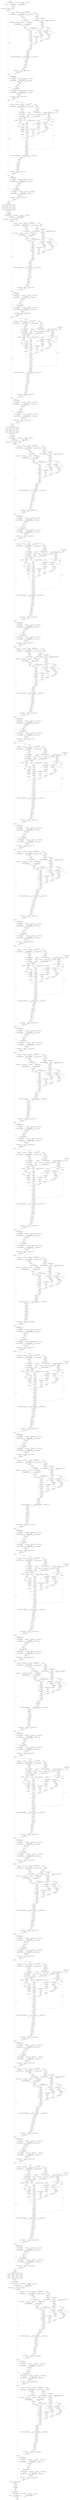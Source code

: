 strict digraph  {
"0 features_1_0_attn_qkv_bias" [id=0, type=get_attr];
"1 features_1_0_attn_proj_bias" [id=1, type=get_attr];
"2 features_1_0_attn_logit_scale" [id=2, type=get_attr];
"3 features_1_1_attn_qkv_bias" [id=3, type=get_attr];
"4 features_1_1_attn_proj_bias" [id=4, type=get_attr];
"5 features_1_1_attn_logit_scale" [id=5, type=get_attr];
"6 features_3_0_attn_qkv_bias" [id=6, type=get_attr];
"7 features_3_0_attn_proj_bias" [id=7, type=get_attr];
"8 features_3_0_attn_logit_scale" [id=8, type=get_attr];
"9 features_3_1_attn_qkv_bias" [id=9, type=get_attr];
"10 features_3_1_attn_proj_bias" [id=10, type=get_attr];
"11 features_3_1_attn_logit_scale" [id=11, type=get_attr];
"12 features_5_0_attn_qkv_bias" [id=12, type=get_attr];
"13 features_5_0_attn_proj_bias" [id=13, type=get_attr];
"14 features_5_0_attn_logit_scale" [id=14, type=get_attr];
"15 features_5_1_attn_qkv_bias" [id=15, type=get_attr];
"16 features_5_1_attn_proj_bias" [id=16, type=get_attr];
"17 features_5_1_attn_logit_scale" [id=17, type=get_attr];
"18 features_5_2_attn_qkv_bias" [id=18, type=get_attr];
"19 features_5_2_attn_proj_bias" [id=19, type=get_attr];
"20 features_5_2_attn_logit_scale" [id=20, type=get_attr];
"21 features_5_3_attn_qkv_bias" [id=21, type=get_attr];
"22 features_5_3_attn_proj_bias" [id=22, type=get_attr];
"23 features_5_3_attn_logit_scale" [id=23, type=get_attr];
"24 features_5_4_attn_qkv_bias" [id=24, type=get_attr];
"25 features_5_4_attn_proj_bias" [id=25, type=get_attr];
"26 features_5_4_attn_logit_scale" [id=26, type=get_attr];
"27 features_5_5_attn_qkv_bias" [id=27, type=get_attr];
"28 features_5_5_attn_proj_bias" [id=28, type=get_attr];
"29 features_5_5_attn_logit_scale" [id=29, type=get_attr];
"30 features_5_6_attn_qkv_bias" [id=30, type=get_attr];
"31 features_5_6_attn_proj_bias" [id=31, type=get_attr];
"32 features_5_6_attn_logit_scale" [id=32, type=get_attr];
"33 features_5_7_attn_qkv_bias" [id=33, type=get_attr];
"34 features_5_7_attn_proj_bias" [id=34, type=get_attr];
"35 features_5_7_attn_logit_scale" [id=35, type=get_attr];
"36 features_5_8_attn_qkv_bias" [id=36, type=get_attr];
"37 features_5_8_attn_proj_bias" [id=37, type=get_attr];
"38 features_5_8_attn_logit_scale" [id=38, type=get_attr];
"39 features_5_9_attn_qkv_bias" [id=39, type=get_attr];
"40 features_5_9_attn_proj_bias" [id=40, type=get_attr];
"41 features_5_9_attn_logit_scale" [id=41, type=get_attr];
"42 features_5_10_attn_qkv_bias" [id=42, type=get_attr];
"43 features_5_10_attn_proj_bias" [id=43, type=get_attr];
"44 features_5_10_attn_logit_scale" [id=44, type=get_attr];
"45 features_5_11_attn_qkv_bias" [id=45, type=get_attr];
"46 features_5_11_attn_proj_bias" [id=46, type=get_attr];
"47 features_5_11_attn_logit_scale" [id=47, type=get_attr];
"48 features_5_12_attn_qkv_bias" [id=48, type=get_attr];
"49 features_5_12_attn_proj_bias" [id=49, type=get_attr];
"50 features_5_12_attn_logit_scale" [id=50, type=get_attr];
"51 features_5_13_attn_qkv_bias" [id=51, type=get_attr];
"52 features_5_13_attn_proj_bias" [id=52, type=get_attr];
"53 features_5_13_attn_logit_scale" [id=53, type=get_attr];
"54 features_5_14_attn_qkv_bias" [id=54, type=get_attr];
"55 features_5_14_attn_proj_bias" [id=55, type=get_attr];
"56 features_5_14_attn_logit_scale" [id=56, type=get_attr];
"57 features_5_15_attn_qkv_bias" [id=57, type=get_attr];
"58 features_5_15_attn_proj_bias" [id=58, type=get_attr];
"59 features_5_15_attn_logit_scale" [id=59, type=get_attr];
"60 features_5_16_attn_qkv_bias" [id=60, type=get_attr];
"61 features_5_16_attn_proj_bias" [id=61, type=get_attr];
"62 features_5_16_attn_logit_scale" [id=62, type=get_attr];
"63 features_5_17_attn_qkv_bias" [id=63, type=get_attr];
"64 features_5_17_attn_proj_bias" [id=64, type=get_attr];
"65 features_5_17_attn_logit_scale" [id=65, type=get_attr];
"66 features_7_0_attn_qkv_bias" [id=66, type=get_attr];
"67 features_7_0_attn_proj_bias" [id=67, type=get_attr];
"68 features_7_0_attn_logit_scale" [id=68, type=get_attr];
"69 features_7_1_attn_qkv_bias" [id=69, type=get_attr];
"70 features_7_1_attn_proj_bias" [id=70, type=get_attr];
"71 features_7_1_attn_logit_scale" [id=71, type=get_attr];
"72 features_0_0_bias" [id=72, type=get_attr];
"73 features_0_2_weight" [id=73, type=get_attr];
"74 features_0_2_bias" [id=74, type=get_attr];
"75 features_1_0_attn_cpb_mlp_0_bias" [id=75, type=get_attr];
"76 features_1_0_norm1_weight" [id=76, type=get_attr];
"77 features_1_0_norm1_bias" [id=77, type=get_attr];
"78 features_1_0_mlp_0_bias" [id=78, type=get_attr];
"79 features_1_0_mlp_3_bias" [id=79, type=get_attr];
"80 features_1_0_norm2_weight" [id=80, type=get_attr];
"81 features_1_0_norm2_bias" [id=81, type=get_attr];
"82 features_1_1_attn_cpb_mlp_0_bias" [id=82, type=get_attr];
"83 features_1_1_norm1_weight" [id=83, type=get_attr];
"84 features_1_1_norm1_bias" [id=84, type=get_attr];
"85 features_1_1_mlp_0_bias" [id=85, type=get_attr];
"86 features_1_1_mlp_3_bias" [id=86, type=get_attr];
"87 features_1_1_norm2_weight" [id=87, type=get_attr];
"88 features_1_1_norm2_bias" [id=88, type=get_attr];
"89 features_2_norm_weight" [id=89, type=get_attr];
"90 features_2_norm_bias" [id=90, type=get_attr];
"91 features_3_0_attn_cpb_mlp_0_bias" [id=91, type=get_attr];
"92 features_3_0_norm1_weight" [id=92, type=get_attr];
"93 features_3_0_norm1_bias" [id=93, type=get_attr];
"94 features_3_0_mlp_0_bias" [id=94, type=get_attr];
"95 features_3_0_mlp_3_bias" [id=95, type=get_attr];
"96 features_3_0_norm2_weight" [id=96, type=get_attr];
"97 features_3_0_norm2_bias" [id=97, type=get_attr];
"98 features_3_1_attn_cpb_mlp_0_bias" [id=98, type=get_attr];
"99 features_3_1_norm1_weight" [id=99, type=get_attr];
"100 features_3_1_norm1_bias" [id=100, type=get_attr];
"101 features_3_1_mlp_0_bias" [id=101, type=get_attr];
"102 features_3_1_mlp_3_bias" [id=102, type=get_attr];
"103 features_3_1_norm2_weight" [id=103, type=get_attr];
"104 features_3_1_norm2_bias" [id=104, type=get_attr];
"105 features_4_norm_weight" [id=105, type=get_attr];
"106 features_4_norm_bias" [id=106, type=get_attr];
"107 features_5_0_attn_cpb_mlp_0_bias" [id=107, type=get_attr];
"108 features_5_0_norm1_weight" [id=108, type=get_attr];
"109 features_5_0_norm1_bias" [id=109, type=get_attr];
"110 features_5_0_mlp_0_bias" [id=110, type=get_attr];
"111 features_5_0_mlp_3_bias" [id=111, type=get_attr];
"112 features_5_0_norm2_weight" [id=112, type=get_attr];
"113 features_5_0_norm2_bias" [id=113, type=get_attr];
"114 features_5_1_attn_cpb_mlp_0_bias" [id=114, type=get_attr];
"115 features_5_1_norm1_weight" [id=115, type=get_attr];
"116 features_5_1_norm1_bias" [id=116, type=get_attr];
"117 features_5_1_mlp_0_bias" [id=117, type=get_attr];
"118 features_5_1_mlp_3_bias" [id=118, type=get_attr];
"119 features_5_1_norm2_weight" [id=119, type=get_attr];
"120 features_5_1_norm2_bias" [id=120, type=get_attr];
"121 features_5_2_attn_cpb_mlp_0_bias" [id=121, type=get_attr];
"122 features_5_2_norm1_weight" [id=122, type=get_attr];
"123 features_5_2_norm1_bias" [id=123, type=get_attr];
"124 features_5_2_mlp_0_bias" [id=124, type=get_attr];
"125 features_5_2_mlp_3_bias" [id=125, type=get_attr];
"126 features_5_2_norm2_weight" [id=126, type=get_attr];
"127 features_5_2_norm2_bias" [id=127, type=get_attr];
"128 features_5_3_attn_cpb_mlp_0_bias" [id=128, type=get_attr];
"129 features_5_3_norm1_weight" [id=129, type=get_attr];
"130 features_5_3_norm1_bias" [id=130, type=get_attr];
"131 features_5_3_mlp_0_bias" [id=131, type=get_attr];
"132 features_5_3_mlp_3_bias" [id=132, type=get_attr];
"133 features_5_3_norm2_weight" [id=133, type=get_attr];
"134 features_5_3_norm2_bias" [id=134, type=get_attr];
"135 features_5_4_attn_cpb_mlp_0_bias" [id=135, type=get_attr];
"136 features_5_4_norm1_weight" [id=136, type=get_attr];
"137 features_5_4_norm1_bias" [id=137, type=get_attr];
"138 features_5_4_mlp_0_bias" [id=138, type=get_attr];
"139 features_5_4_mlp_3_bias" [id=139, type=get_attr];
"140 features_5_4_norm2_weight" [id=140, type=get_attr];
"141 features_5_4_norm2_bias" [id=141, type=get_attr];
"142 features_5_5_attn_cpb_mlp_0_bias" [id=142, type=get_attr];
"143 features_5_5_norm1_weight" [id=143, type=get_attr];
"144 features_5_5_norm1_bias" [id=144, type=get_attr];
"145 features_5_5_mlp_0_bias" [id=145, type=get_attr];
"146 features_5_5_mlp_3_bias" [id=146, type=get_attr];
"147 features_5_5_norm2_weight" [id=147, type=get_attr];
"148 features_5_5_norm2_bias" [id=148, type=get_attr];
"149 features_5_6_attn_cpb_mlp_0_bias" [id=149, type=get_attr];
"150 features_5_6_norm1_weight" [id=150, type=get_attr];
"151 features_5_6_norm1_bias" [id=151, type=get_attr];
"152 features_5_6_mlp_0_bias" [id=152, type=get_attr];
"153 features_5_6_mlp_3_bias" [id=153, type=get_attr];
"154 features_5_6_norm2_weight" [id=154, type=get_attr];
"155 features_5_6_norm2_bias" [id=155, type=get_attr];
"156 features_5_7_attn_cpb_mlp_0_bias" [id=156, type=get_attr];
"157 features_5_7_norm1_weight" [id=157, type=get_attr];
"158 features_5_7_norm1_bias" [id=158, type=get_attr];
"159 features_5_7_mlp_0_bias" [id=159, type=get_attr];
"160 features_5_7_mlp_3_bias" [id=160, type=get_attr];
"161 features_5_7_norm2_weight" [id=161, type=get_attr];
"162 features_5_7_norm2_bias" [id=162, type=get_attr];
"163 features_5_8_attn_cpb_mlp_0_bias" [id=163, type=get_attr];
"164 features_5_8_norm1_weight" [id=164, type=get_attr];
"165 features_5_8_norm1_bias" [id=165, type=get_attr];
"166 features_5_8_mlp_0_bias" [id=166, type=get_attr];
"167 features_5_8_mlp_3_bias" [id=167, type=get_attr];
"168 features_5_8_norm2_weight" [id=168, type=get_attr];
"169 features_5_8_norm2_bias" [id=169, type=get_attr];
"170 features_5_9_attn_cpb_mlp_0_bias" [id=170, type=get_attr];
"171 features_5_9_norm1_weight" [id=171, type=get_attr];
"172 features_5_9_norm1_bias" [id=172, type=get_attr];
"173 features_5_9_mlp_0_bias" [id=173, type=get_attr];
"174 features_5_9_mlp_3_bias" [id=174, type=get_attr];
"175 features_5_9_norm2_weight" [id=175, type=get_attr];
"176 features_5_9_norm2_bias" [id=176, type=get_attr];
"177 features_5_10_attn_cpb_mlp_0_bias" [id=177, type=get_attr];
"178 features_5_10_norm1_weight" [id=178, type=get_attr];
"179 features_5_10_norm1_bias" [id=179, type=get_attr];
"180 features_5_10_mlp_0_bias" [id=180, type=get_attr];
"181 features_5_10_mlp_3_bias" [id=181, type=get_attr];
"182 features_5_10_norm2_weight" [id=182, type=get_attr];
"183 features_5_10_norm2_bias" [id=183, type=get_attr];
"184 features_5_11_attn_cpb_mlp_0_bias" [id=184, type=get_attr];
"185 features_5_11_norm1_weight" [id=185, type=get_attr];
"186 features_5_11_norm1_bias" [id=186, type=get_attr];
"187 features_5_11_mlp_0_bias" [id=187, type=get_attr];
"188 features_5_11_mlp_3_bias" [id=188, type=get_attr];
"189 features_5_11_norm2_weight" [id=189, type=get_attr];
"190 features_5_11_norm2_bias" [id=190, type=get_attr];
"191 features_5_12_attn_cpb_mlp_0_bias" [id=191, type=get_attr];
"192 features_5_12_norm1_weight" [id=192, type=get_attr];
"193 features_5_12_norm1_bias" [id=193, type=get_attr];
"194 features_5_12_mlp_0_bias" [id=194, type=get_attr];
"195 features_5_12_mlp_3_bias" [id=195, type=get_attr];
"196 features_5_12_norm2_weight" [id=196, type=get_attr];
"197 features_5_12_norm2_bias" [id=197, type=get_attr];
"198 features_5_13_attn_cpb_mlp_0_bias" [id=198, type=get_attr];
"199 features_5_13_norm1_weight" [id=199, type=get_attr];
"200 features_5_13_norm1_bias" [id=200, type=get_attr];
"201 features_5_13_mlp_0_bias" [id=201, type=get_attr];
"202 features_5_13_mlp_3_bias" [id=202, type=get_attr];
"203 features_5_13_norm2_weight" [id=203, type=get_attr];
"204 features_5_13_norm2_bias" [id=204, type=get_attr];
"205 features_5_14_attn_cpb_mlp_0_bias" [id=205, type=get_attr];
"206 features_5_14_norm1_weight" [id=206, type=get_attr];
"207 features_5_14_norm1_bias" [id=207, type=get_attr];
"208 features_5_14_mlp_0_bias" [id=208, type=get_attr];
"209 features_5_14_mlp_3_bias" [id=209, type=get_attr];
"210 features_5_14_norm2_weight" [id=210, type=get_attr];
"211 features_5_14_norm2_bias" [id=211, type=get_attr];
"212 features_5_15_attn_cpb_mlp_0_bias" [id=212, type=get_attr];
"213 features_5_15_norm1_weight" [id=213, type=get_attr];
"214 features_5_15_norm1_bias" [id=214, type=get_attr];
"215 features_5_15_mlp_0_bias" [id=215, type=get_attr];
"216 features_5_15_mlp_3_bias" [id=216, type=get_attr];
"217 features_5_15_norm2_weight" [id=217, type=get_attr];
"218 features_5_15_norm2_bias" [id=218, type=get_attr];
"219 features_5_16_attn_cpb_mlp_0_bias" [id=219, type=get_attr];
"220 features_5_16_norm1_weight" [id=220, type=get_attr];
"221 features_5_16_norm1_bias" [id=221, type=get_attr];
"222 features_5_16_mlp_0_bias" [id=222, type=get_attr];
"223 features_5_16_mlp_3_bias" [id=223, type=get_attr];
"224 features_5_16_norm2_weight" [id=224, type=get_attr];
"225 features_5_16_norm2_bias" [id=225, type=get_attr];
"226 features_5_17_attn_cpb_mlp_0_bias" [id=226, type=get_attr];
"227 features_5_17_norm1_weight" [id=227, type=get_attr];
"228 features_5_17_norm1_bias" [id=228, type=get_attr];
"229 features_5_17_mlp_0_bias" [id=229, type=get_attr];
"230 features_5_17_mlp_3_bias" [id=230, type=get_attr];
"231 features_5_17_norm2_weight" [id=231, type=get_attr];
"232 features_5_17_norm2_bias" [id=232, type=get_attr];
"233 features_6_norm_weight" [id=233, type=get_attr];
"234 features_6_norm_bias" [id=234, type=get_attr];
"235 features_7_0_attn_cpb_mlp_0_bias" [id=235, type=get_attr];
"236 features_7_0_norm1_weight" [id=236, type=get_attr];
"237 features_7_0_norm1_bias" [id=237, type=get_attr];
"238 features_7_0_mlp_0_bias" [id=238, type=get_attr];
"239 features_7_0_mlp_3_bias" [id=239, type=get_attr];
"240 features_7_0_norm2_weight" [id=240, type=get_attr];
"241 features_7_0_norm2_bias" [id=241, type=get_attr];
"242 features_7_1_attn_cpb_mlp_0_bias" [id=242, type=get_attr];
"243 features_7_1_norm1_weight" [id=243, type=get_attr];
"244 features_7_1_norm1_bias" [id=244, type=get_attr];
"245 features_7_1_mlp_0_bias" [id=245, type=get_attr];
"246 features_7_1_mlp_3_bias" [id=246, type=get_attr];
"247 features_7_1_norm2_weight" [id=247, type=get_attr];
"248 features_7_1_norm2_bias" [id=248, type=get_attr];
"249 norm_weight" [id=249, type=get_attr];
"250 norm_bias" [id=250, type=get_attr];
"251 head_bias" [id=251, type=get_attr];
"252 features_1_0_attn_relative_position_index" [id=252, type=get_attr];
"253 features_1_1_attn_relative_position_index" [id=253, type=get_attr];
"254 features_3_0_attn_relative_position_index" [id=254, type=get_attr];
"255 features_3_1_attn_relative_position_index" [id=255, type=get_attr];
"256 features_5_0_attn_relative_position_index" [id=256, type=get_attr];
"257 features_5_1_attn_relative_position_index" [id=257, type=get_attr];
"258 features_5_2_attn_relative_position_index" [id=258, type=get_attr];
"259 features_5_3_attn_relative_position_index" [id=259, type=get_attr];
"260 features_5_4_attn_relative_position_index" [id=260, type=get_attr];
"261 features_5_5_attn_relative_position_index" [id=261, type=get_attr];
"262 features_5_6_attn_relative_position_index" [id=262, type=get_attr];
"263 features_5_7_attn_relative_position_index" [id=263, type=get_attr];
"264 features_5_8_attn_relative_position_index" [id=264, type=get_attr];
"265 features_5_9_attn_relative_position_index" [id=265, type=get_attr];
"266 features_5_10_attn_relative_position_index" [id=266, type=get_attr];
"267 features_5_11_attn_relative_position_index" [id=267, type=get_attr];
"268 features_5_12_attn_relative_position_index" [id=268, type=get_attr];
"269 features_5_13_attn_relative_position_index" [id=269, type=get_attr];
"270 features_5_14_attn_relative_position_index" [id=270, type=get_attr];
"271 features_5_15_attn_relative_position_index" [id=271, type=get_attr];
"272 features_5_16_attn_relative_position_index" [id=272, type=get_attr];
"273 features_5_17_attn_relative_position_index" [id=273, type=get_attr];
"274 features_7_0_attn_relative_position_index" [id=274, type=get_attr];
"275 features_7_1_attn_relative_position_index" [id=275, type=get_attr];
"276 x" [id=276, type=input];
"277 quantize_per_tensor_default" [id=277, type=quantize_per_tensor];
"278 dequantize_per_tensor_default" [id=278, type=dequantize_per_tensor];
"279 conv2d_scale_0" [id=279, type=get_attr];
"280 conv2d_zero_point_0" [id=280, type=get_attr];
"281 _frozen_param0" [id=281, type=get_attr];
"282 dequantize_per_channel_default" [id=282, type=dequantize_per_channel];
"283 conv2d" [id=283, type=conv2d];
"284 permute" [id=284, type=permute];
"285 layer_norm" [id=285, type=layer_norm];
"286 _frozen_param1" [id=286, type=get_attr];
"287 dequantize_per_tensor_default_1" [id=287, type=dequantize_per_tensor];
"288 linear_scale_0" [id=288, type=get_attr];
"289 linear_zero_point_0" [id=289, type=get_attr];
"290 _frozen_param2" [id=290, type=get_attr];
"291 dequantize_per_channel_default_1" [id=291, type=dequantize_per_channel];
"292 linear" [id=292, type=linear];
"293 relu_" [id=293, type=relu_];
"294 relu__0_0_nncf_smooth_quant_0" [id=294, type=call_module];
"295 quantize_per_tensor_default_2" [id=295, type=quantize_per_tensor];
"296 dequantize_per_tensor_default_2" [id=296, type=dequantize_per_tensor];
"297 linear_1_scale_0" [id=297, type=get_attr];
"298 linear_1_zero_point_0" [id=298, type=get_attr];
"299 _frozen_param3" [id=299, type=get_attr];
"300 dequantize_per_channel_default_2" [id=300, type=dequantize_per_channel];
"301 linear_1" [id=301, type=linear];
"302 view" [id=302, type=view];
"303 index" [id=303, type=index];
"304 view_1" [id=304, type=view];
"305 permute_1" [id=305, type=permute];
"306 contiguous" [id=306, type=contiguous];
"307 unsqueeze" [id=307, type=unsqueeze];
"308 sigmoid" [id=308, type=sigmoid];
"309 mul" [id=309, type=mul];
"310 pad" [id=310, type=pad];
"311 view_2" [id=311, type=view];
"312 permute_2" [id=312, type=permute];
"313 reshape" [id=313, type=reshape];
"314 clone" [id=314, type=clone];
"315 features_1_0_attn_qkv_weight_updated_constant0" [id=315, type=get_attr];
"316 reshape_0_0_nncf_smooth_quant_0" [id=316, type=call_module];
"317 linear_2" [id=317, type=linear];
"318 reshape_1" [id=318, type=reshape];
"319 permute_3" [id=319, type=permute];
"320 select" [id=320, type=select];
"321 select_1" [id=321, type=select];
"322 select_2" [id=322, type=select];
"323 linalg_vector_norm" [id=323, type=linalg_vector_norm];
"324 clamp_min" [id=324, type=clamp_min];
"325 expand_as" [id=325, type=expand_as];
"326 div" [id=326, type=div];
"327 linalg_vector_norm_1" [id=327, type=linalg_vector_norm];
"328 clamp_min_1" [id=328, type=clamp_min];
"329 expand_as_1" [id=329, type=expand_as];
"330 div_1" [id=330, type=div];
"331 transpose" [id=331, type=transpose];
"332 matmul" [id=332, type=matmul];
"333 clamp" [id=333, type=clamp];
"334 exp" [id=334, type=exp];
"335 mul_1" [id=335, type=mul];
"336 add" [id=336, type=add];
"337 softmax" [id=337, type=softmax];
"338 dropout" [id=338, type=dropout];
"339 matmul_1" [id=339, type=matmul];
"340 transpose_1" [id=340, type=transpose];
"341 reshape_2" [id=341, type=reshape];
"342 features_1_0_attn_proj_weight_updated_constant0" [id=342, type=get_attr];
"343 reshape_2_0_0_nncf_smooth_quant_0" [id=343, type=call_module];
"344 linear_3" [id=344, type=linear];
"345 dropout_1" [id=345, type=dropout];
"346 view_3" [id=346, type=view];
"347 permute_4" [id=347, type=permute];
"348 reshape_3" [id=348, type=reshape];
"349 slice_2" [id=349, type=slice];
"350 slice_3" [id=350, type=slice];
"351 layer_norm_1" [id=351, type=layer_norm];
"352 add_1" [id=352, type=add];
"353 add_1_0_0_nncf_smooth_quant_0" [id=353, type=call_module];
"354 quantize_per_tensor_default_3" [id=354, type=quantize_per_tensor];
"355 dequantize_per_tensor_default_3" [id=355, type=dequantize_per_tensor];
"356 linear_4_scale_0" [id=356, type=get_attr];
"357 linear_4_zero_point_0" [id=357, type=get_attr];
"358 _frozen_param4" [id=358, type=get_attr];
"359 dequantize_per_channel_default_3" [id=359, type=dequantize_per_channel];
"360 linear_4" [id=360, type=linear];
"361 gelu" [id=361, type=gelu];
"362 dropout_2" [id=362, type=dropout];
"363 dropout_2_0_0_nncf_smooth_quant_0" [id=363, type=call_module];
"364 quantize_per_tensor_default_4" [id=364, type=quantize_per_tensor];
"365 dequantize_per_tensor_default_4" [id=365, type=dequantize_per_tensor];
"366 linear_5_scale_0" [id=366, type=get_attr];
"367 linear_5_zero_point_0" [id=367, type=get_attr];
"368 _frozen_param5" [id=368, type=get_attr];
"369 dequantize_per_channel_default_4" [id=369, type=dequantize_per_channel];
"370 linear_5" [id=370, type=linear];
"371 dropout_3" [id=371, type=dropout];
"372 layer_norm_2" [id=372, type=layer_norm];
"373 add_2" [id=373, type=add];
"374 _frozen_param6" [id=374, type=get_attr];
"375 dequantize_per_tensor_default_5" [id=375, type=dequantize_per_tensor];
"376 linear_6_scale_0" [id=376, type=get_attr];
"377 linear_6_zero_point_0" [id=377, type=get_attr];
"378 _frozen_param7" [id=378, type=get_attr];
"379 dequantize_per_channel_default_5" [id=379, type=dequantize_per_channel];
"380 linear_6" [id=380, type=linear];
"381 relu__1" [id=381, type=relu_];
"382 relu__1_0_0_nncf_smooth_quant_0" [id=382, type=call_module];
"383 quantize_per_tensor_default_6" [id=383, type=quantize_per_tensor];
"384 dequantize_per_tensor_default_6" [id=384, type=dequantize_per_tensor];
"385 linear_7_scale_0" [id=385, type=get_attr];
"386 linear_7_zero_point_0" [id=386, type=get_attr];
"387 _frozen_param8" [id=387, type=get_attr];
"388 dequantize_per_channel_default_6" [id=388, type=dequantize_per_channel];
"389 linear_7" [id=389, type=linear];
"390 view_4" [id=390, type=view];
"391 index_1" [id=391, type=index];
"392 view_5" [id=392, type=view];
"393 permute_5" [id=393, type=permute];
"394 contiguous_1" [id=394, type=contiguous];
"395 unsqueeze_1" [id=395, type=unsqueeze];
"396 sigmoid_1" [id=396, type=sigmoid];
"397 mul_2" [id=397, type=mul];
"398 pad_1" [id=398, type=pad];
"399 roll" [id=399, type=roll];
"400 view_6" [id=400, type=view];
"401 permute_6" [id=401, type=permute];
"402 reshape_4" [id=402, type=reshape];
"403 clone_1" [id=403, type=clone];
"404 features_1_1_attn_qkv_weight_updated_constant0" [id=404, type=get_attr];
"405 reshape_4_0_0_nncf_smooth_quant_0" [id=405, type=call_module];
"406 linear_8" [id=406, type=linear];
"407 reshape_5" [id=407, type=reshape];
"408 permute_7" [id=408, type=permute];
"409 select_3" [id=409, type=select];
"410 select_4" [id=410, type=select];
"411 select_5" [id=411, type=select];
"412 linalg_vector_norm_2" [id=412, type=linalg_vector_norm];
"413 clamp_min_2" [id=413, type=clamp_min];
"414 expand_as_2" [id=414, type=expand_as];
"415 div_2" [id=415, type=div];
"416 linalg_vector_norm_3" [id=416, type=linalg_vector_norm];
"417 clamp_min_3" [id=417, type=clamp_min];
"418 expand_as_3" [id=418, type=expand_as];
"419 div_3" [id=419, type=div];
"420 transpose_2" [id=420, type=transpose];
"421 matmul_2" [id=421, type=matmul];
"422 clamp_1" [id=422, type=clamp];
"423 exp_1" [id=423, type=exp];
"424 mul_3" [id=424, type=mul];
"425 add_3" [id=425, type=add];
"426 new_zeros" [id=426, type=new_zeros];
"427 view_7" [id=427, type=view];
"428 permute_8" [id=428, type=permute];
"429 reshape_6" [id=429, type=reshape];
"430 unsqueeze_2" [id=430, type=unsqueeze];
"431 unsqueeze_3" [id=431, type=unsqueeze];
"432 sub" [id=432, type=sub];
"433 ne" [id=433, type=ne];
"434 masked_fill" [id=434, type=masked_fill];
"435 eq" [id=435, type=eq];
"436 masked_fill_1" [id=436, type=masked_fill];
"437 view_8" [id=437, type=view];
"438 unsqueeze_4" [id=438, type=unsqueeze];
"439 unsqueeze_5" [id=439, type=unsqueeze];
"440 add_4" [id=440, type=add];
"441 view_9" [id=441, type=view];
"442 softmax_1" [id=442, type=softmax];
"443 dropout_4" [id=443, type=dropout];
"444 matmul_3" [id=444, type=matmul];
"445 transpose_3" [id=445, type=transpose];
"446 reshape_7" [id=446, type=reshape];
"447 features_1_1_attn_proj_weight_updated_constant0" [id=447, type=get_attr];
"448 reshape_7_0_0_nncf_smooth_quant_0" [id=448, type=call_module];
"449 linear_9" [id=449, type=linear];
"450 dropout_5" [id=450, type=dropout];
"451 view_10" [id=451, type=view];
"452 permute_9" [id=452, type=permute];
"453 reshape_8" [id=453, type=reshape];
"454 roll_1" [id=454, type=roll];
"455 slice_23" [id=455, type=slice];
"456 slice_24" [id=456, type=slice];
"457 layer_norm_3" [id=457, type=layer_norm];
"458 add_5" [id=458, type=add];
"459 add_5_0_0_nncf_smooth_quant_0" [id=459, type=call_module];
"460 quantize_per_tensor_default_7" [id=460, type=quantize_per_tensor];
"461 dequantize_per_tensor_default_7" [id=461, type=dequantize_per_tensor];
"462 linear_10_scale_0" [id=462, type=get_attr];
"463 linear_10_zero_point_0" [id=463, type=get_attr];
"464 _frozen_param9" [id=464, type=get_attr];
"465 dequantize_per_channel_default_7" [id=465, type=dequantize_per_channel];
"466 linear_10" [id=466, type=linear];
"467 gelu_1" [id=467, type=gelu];
"468 dropout_6" [id=468, type=dropout];
"469 dropout_6_0_0_nncf_smooth_quant_0" [id=469, type=call_module];
"470 quantize_per_tensor_default_8" [id=470, type=quantize_per_tensor];
"471 dequantize_per_tensor_default_8" [id=471, type=dequantize_per_tensor];
"472 linear_11_scale_0" [id=472, type=get_attr];
"473 linear_11_zero_point_0" [id=473, type=get_attr];
"474 _frozen_param10" [id=474, type=get_attr];
"475 dequantize_per_channel_default_8" [id=475, type=dequantize_per_channel];
"476 linear_11" [id=476, type=linear];
"477 dropout_7" [id=477, type=dropout];
"478 layer_norm_4" [id=478, type=layer_norm];
"479 add_6" [id=479, type=add];
"480 pad_2" [id=480, type=pad];
"481 slice_25" [id=481, type=slice];
"482 slice_26" [id=482, type=slice];
"483 slice_27" [id=483, type=slice];
"484 slice_28" [id=484, type=slice];
"485 slice_29" [id=485, type=slice];
"486 slice_30" [id=486, type=slice];
"487 slice_31" [id=487, type=slice];
"488 slice_32" [id=488, type=slice];
"489 slice_33" [id=489, type=slice];
"490 slice_34" [id=490, type=slice];
"491 slice_35" [id=491, type=slice];
"492 slice_36" [id=492, type=slice];
"493 cat" [id=493, type=cat];
"494 cat_0_0_nncf_smooth_quant_0" [id=494, type=call_module];
"495 quantize_per_tensor_default_9" [id=495, type=quantize_per_tensor];
"496 dequantize_per_tensor_default_9" [id=496, type=dequantize_per_tensor];
"497 linear_12_scale_0" [id=497, type=get_attr];
"498 linear_12_zero_point_0" [id=498, type=get_attr];
"499 _frozen_param11" [id=499, type=get_attr];
"500 dequantize_per_channel_default_9" [id=500, type=dequantize_per_channel];
"501 linear_12" [id=501, type=linear];
"502 layer_norm_5" [id=502, type=layer_norm];
"503 _frozen_param12" [id=503, type=get_attr];
"504 dequantize_per_tensor_default_10" [id=504, type=dequantize_per_tensor];
"505 linear_13_scale_0" [id=505, type=get_attr];
"506 linear_13_zero_point_0" [id=506, type=get_attr];
"507 _frozen_param13" [id=507, type=get_attr];
"508 dequantize_per_channel_default_10" [id=508, type=dequantize_per_channel];
"509 linear_13" [id=509, type=linear];
"510 relu__2" [id=510, type=relu_];
"511 relu__2_0_0_nncf_smooth_quant_0" [id=511, type=call_module];
"512 quantize_per_tensor_default_11" [id=512, type=quantize_per_tensor];
"513 dequantize_per_tensor_default_11" [id=513, type=dequantize_per_tensor];
"514 linear_14_scale_0" [id=514, type=get_attr];
"515 linear_14_zero_point_0" [id=515, type=get_attr];
"516 _frozen_param14" [id=516, type=get_attr];
"517 dequantize_per_channel_default_11" [id=517, type=dequantize_per_channel];
"518 linear_14" [id=518, type=linear];
"519 view_11" [id=519, type=view];
"520 index_2" [id=520, type=index];
"521 view_12" [id=521, type=view];
"522 permute_10" [id=522, type=permute];
"523 contiguous_2" [id=523, type=contiguous];
"524 unsqueeze_6" [id=524, type=unsqueeze];
"525 sigmoid_2" [id=525, type=sigmoid];
"526 mul_4" [id=526, type=mul];
"527 pad_3" [id=527, type=pad];
"528 view_13" [id=528, type=view];
"529 permute_11" [id=529, type=permute];
"530 reshape_9" [id=530, type=reshape];
"531 clone_2" [id=531, type=clone];
"532 features_3_0_attn_qkv_weight_updated_constant0" [id=532, type=get_attr];
"533 reshape_9_0_0_nncf_smooth_quant_0" [id=533, type=call_module];
"534 linear_15" [id=534, type=linear];
"535 reshape_10" [id=535, type=reshape];
"536 permute_12" [id=536, type=permute];
"537 select_6" [id=537, type=select];
"538 select_7" [id=538, type=select];
"539 select_8" [id=539, type=select];
"540 linalg_vector_norm_4" [id=540, type=linalg_vector_norm];
"541 clamp_min_4" [id=541, type=clamp_min];
"542 expand_as_4" [id=542, type=expand_as];
"543 div_4" [id=543, type=div];
"544 linalg_vector_norm_5" [id=544, type=linalg_vector_norm];
"545 clamp_min_5" [id=545, type=clamp_min];
"546 expand_as_5" [id=546, type=expand_as];
"547 div_5" [id=547, type=div];
"548 transpose_4" [id=548, type=transpose];
"549 matmul_4" [id=549, type=matmul];
"550 clamp_2" [id=550, type=clamp];
"551 exp_2" [id=551, type=exp];
"552 mul_5" [id=552, type=mul];
"553 add_7" [id=553, type=add];
"554 softmax_2" [id=554, type=softmax];
"555 dropout_8" [id=555, type=dropout];
"556 matmul_5" [id=556, type=matmul];
"557 transpose_5" [id=557, type=transpose];
"558 reshape_11" [id=558, type=reshape];
"559 features_3_0_attn_proj_weight_updated_constant0" [id=559, type=get_attr];
"560 reshape_11_0_0_nncf_smooth_quant_0" [id=560, type=call_module];
"561 linear_16" [id=561, type=linear];
"562 dropout_9" [id=562, type=dropout];
"563 view_14" [id=563, type=view];
"564 permute_13" [id=564, type=permute];
"565 reshape_12" [id=565, type=reshape];
"566 slice_38" [id=566, type=slice];
"567 slice_39" [id=567, type=slice];
"568 slice_40" [id=568, type=slice];
"569 slice_41" [id=569, type=slice];
"570 contiguous_3" [id=570, type=contiguous];
"571 layer_norm_6" [id=571, type=layer_norm];
"572 add_8" [id=572, type=add];
"573 add_8_0_0_nncf_smooth_quant_0" [id=573, type=call_module];
"574 quantize_per_tensor_default_12" [id=574, type=quantize_per_tensor];
"575 dequantize_per_tensor_default_12" [id=575, type=dequantize_per_tensor];
"576 linear_17_scale_0" [id=576, type=get_attr];
"577 linear_17_zero_point_0" [id=577, type=get_attr];
"578 _frozen_param15" [id=578, type=get_attr];
"579 dequantize_per_channel_default_12" [id=579, type=dequantize_per_channel];
"580 linear_17" [id=580, type=linear];
"581 gelu_2" [id=581, type=gelu];
"582 dropout_10" [id=582, type=dropout];
"583 dropout_10_0_0_nncf_smooth_quant_0" [id=583, type=call_module];
"584 quantize_per_tensor_default_13" [id=584, type=quantize_per_tensor];
"585 dequantize_per_tensor_default_13" [id=585, type=dequantize_per_tensor];
"586 linear_18_scale_0" [id=586, type=get_attr];
"587 linear_18_zero_point_0" [id=587, type=get_attr];
"588 _frozen_param16" [id=588, type=get_attr];
"589 dequantize_per_channel_default_13" [id=589, type=dequantize_per_channel];
"590 linear_18" [id=590, type=linear];
"591 dropout_11" [id=591, type=dropout];
"592 layer_norm_7" [id=592, type=layer_norm];
"593 add_9" [id=593, type=add];
"594 _frozen_param17" [id=594, type=get_attr];
"595 dequantize_per_tensor_default_14" [id=595, type=dequantize_per_tensor];
"596 linear_19_scale_0" [id=596, type=get_attr];
"597 linear_19_zero_point_0" [id=597, type=get_attr];
"598 _frozen_param18" [id=598, type=get_attr];
"599 dequantize_per_channel_default_14" [id=599, type=dequantize_per_channel];
"600 linear_19" [id=600, type=linear];
"601 relu__3" [id=601, type=relu_];
"602 relu__3_0_0_nncf_smooth_quant_0" [id=602, type=call_module];
"603 quantize_per_tensor_default_15" [id=603, type=quantize_per_tensor];
"604 dequantize_per_tensor_default_15" [id=604, type=dequantize_per_tensor];
"605 linear_20_scale_0" [id=605, type=get_attr];
"606 linear_20_zero_point_0" [id=606, type=get_attr];
"607 _frozen_param19" [id=607, type=get_attr];
"608 dequantize_per_channel_default_15" [id=608, type=dequantize_per_channel];
"609 linear_20" [id=609, type=linear];
"610 view_15" [id=610, type=view];
"611 index_3" [id=611, type=index];
"612 view_16" [id=612, type=view];
"613 permute_14" [id=613, type=permute];
"614 contiguous_4" [id=614, type=contiguous];
"615 unsqueeze_7" [id=615, type=unsqueeze];
"616 sigmoid_3" [id=616, type=sigmoid];
"617 mul_6" [id=617, type=mul];
"618 pad_4" [id=618, type=pad];
"619 roll_2" [id=619, type=roll];
"620 view_17" [id=620, type=view];
"621 permute_15" [id=621, type=permute];
"622 reshape_13" [id=622, type=reshape];
"623 clone_3" [id=623, type=clone];
"624 features_3_1_attn_qkv_weight_updated_constant0" [id=624, type=get_attr];
"625 reshape_13_0_0_nncf_smooth_quant_0" [id=625, type=call_module];
"626 linear_21" [id=626, type=linear];
"627 reshape_14" [id=627, type=reshape];
"628 permute_16" [id=628, type=permute];
"629 select_9" [id=629, type=select];
"630 select_10" [id=630, type=select];
"631 select_11" [id=631, type=select];
"632 linalg_vector_norm_6" [id=632, type=linalg_vector_norm];
"633 clamp_min_6" [id=633, type=clamp_min];
"634 expand_as_6" [id=634, type=expand_as];
"635 div_6" [id=635, type=div];
"636 linalg_vector_norm_7" [id=636, type=linalg_vector_norm];
"637 clamp_min_7" [id=637, type=clamp_min];
"638 expand_as_7" [id=638, type=expand_as];
"639 div_7" [id=639, type=div];
"640 transpose_6" [id=640, type=transpose];
"641 matmul_6" [id=641, type=matmul];
"642 clamp_3" [id=642, type=clamp];
"643 exp_3" [id=643, type=exp];
"644 mul_7" [id=644, type=mul];
"645 add_10" [id=645, type=add];
"646 new_zeros_1" [id=646, type=new_zeros];
"647 view_18" [id=647, type=view];
"648 permute_17" [id=648, type=permute];
"649 reshape_15" [id=649, type=reshape];
"650 unsqueeze_8" [id=650, type=unsqueeze];
"651 unsqueeze_9" [id=651, type=unsqueeze];
"652 sub_1" [id=652, type=sub];
"653 ne_1" [id=653, type=ne];
"654 masked_fill_2" [id=654, type=masked_fill];
"655 eq_1" [id=655, type=eq];
"656 masked_fill_3" [id=656, type=masked_fill];
"657 view_19" [id=657, type=view];
"658 unsqueeze_10" [id=658, type=unsqueeze];
"659 unsqueeze_11" [id=659, type=unsqueeze];
"660 add_11" [id=660, type=add];
"661 view_20" [id=661, type=view];
"662 softmax_3" [id=662, type=softmax];
"663 dropout_12" [id=663, type=dropout];
"664 matmul_7" [id=664, type=matmul];
"665 transpose_7" [id=665, type=transpose];
"666 reshape_16" [id=666, type=reshape];
"667 features_3_1_attn_proj_weight_updated_constant0" [id=667, type=get_attr];
"668 reshape_16_0_0_nncf_smooth_quant_0" [id=668, type=call_module];
"669 linear_22" [id=669, type=linear];
"670 dropout_13" [id=670, type=dropout];
"671 view_21" [id=671, type=view];
"672 permute_18" [id=672, type=permute];
"673 reshape_17" [id=673, type=reshape];
"674 roll_3" [id=674, type=roll];
"675 slice_61" [id=675, type=slice];
"676 slice_62" [id=676, type=slice];
"677 slice_63" [id=677, type=slice];
"678 slice_64" [id=678, type=slice];
"679 contiguous_5" [id=679, type=contiguous];
"680 layer_norm_8" [id=680, type=layer_norm];
"681 add_12" [id=681, type=add];
"682 add_12_0_0_nncf_smooth_quant_0" [id=682, type=call_module];
"683 quantize_per_tensor_default_16" [id=683, type=quantize_per_tensor];
"684 dequantize_per_tensor_default_16" [id=684, type=dequantize_per_tensor];
"685 linear_23_scale_0" [id=685, type=get_attr];
"686 linear_23_zero_point_0" [id=686, type=get_attr];
"687 _frozen_param20" [id=687, type=get_attr];
"688 dequantize_per_channel_default_16" [id=688, type=dequantize_per_channel];
"689 linear_23" [id=689, type=linear];
"690 gelu_3" [id=690, type=gelu];
"691 dropout_14" [id=691, type=dropout];
"692 dropout_14_0_0_nncf_smooth_quant_0" [id=692, type=call_module];
"693 quantize_per_tensor_default_17" [id=693, type=quantize_per_tensor];
"694 dequantize_per_tensor_default_17" [id=694, type=dequantize_per_tensor];
"695 linear_24_scale_0" [id=695, type=get_attr];
"696 linear_24_zero_point_0" [id=696, type=get_attr];
"697 _frozen_param21" [id=697, type=get_attr];
"698 dequantize_per_channel_default_17" [id=698, type=dequantize_per_channel];
"699 linear_24" [id=699, type=linear];
"700 dropout_15" [id=700, type=dropout];
"701 layer_norm_9" [id=701, type=layer_norm];
"702 add_13" [id=702, type=add];
"703 pad_5" [id=703, type=pad];
"704 slice_65" [id=704, type=slice];
"705 slice_66" [id=705, type=slice];
"706 slice_67" [id=706, type=slice];
"707 slice_68" [id=707, type=slice];
"708 slice_69" [id=708, type=slice];
"709 slice_70" [id=709, type=slice];
"710 slice_71" [id=710, type=slice];
"711 slice_72" [id=711, type=slice];
"712 slice_73" [id=712, type=slice];
"713 slice_74" [id=713, type=slice];
"714 slice_75" [id=714, type=slice];
"715 slice_76" [id=715, type=slice];
"716 cat_1" [id=716, type=cat];
"717 cat_1_0_0_nncf_smooth_quant_0" [id=717, type=call_module];
"718 quantize_per_tensor_default_18" [id=718, type=quantize_per_tensor];
"719 dequantize_per_tensor_default_18" [id=719, type=dequantize_per_tensor];
"720 linear_25_scale_0" [id=720, type=get_attr];
"721 linear_25_zero_point_0" [id=721, type=get_attr];
"722 _frozen_param22" [id=722, type=get_attr];
"723 dequantize_per_channel_default_18" [id=723, type=dequantize_per_channel];
"724 linear_25" [id=724, type=linear];
"725 layer_norm_10" [id=725, type=layer_norm];
"726 _frozen_param23" [id=726, type=get_attr];
"727 dequantize_per_tensor_default_19" [id=727, type=dequantize_per_tensor];
"728 linear_26_scale_0" [id=728, type=get_attr];
"729 linear_26_zero_point_0" [id=729, type=get_attr];
"730 _frozen_param24" [id=730, type=get_attr];
"731 dequantize_per_channel_default_19" [id=731, type=dequantize_per_channel];
"732 linear_26" [id=732, type=linear];
"733 relu__4" [id=733, type=relu_];
"734 relu__4_0_0_nncf_smooth_quant_0" [id=734, type=call_module];
"735 quantize_per_tensor_default_20" [id=735, type=quantize_per_tensor];
"736 dequantize_per_tensor_default_20" [id=736, type=dequantize_per_tensor];
"737 linear_27_scale_0" [id=737, type=get_attr];
"738 linear_27_zero_point_0" [id=738, type=get_attr];
"739 _frozen_param25" [id=739, type=get_attr];
"740 dequantize_per_channel_default_20" [id=740, type=dequantize_per_channel];
"741 linear_27" [id=741, type=linear];
"742 view_22" [id=742, type=view];
"743 index_4" [id=743, type=index];
"744 view_23" [id=744, type=view];
"745 permute_19" [id=745, type=permute];
"746 contiguous_6" [id=746, type=contiguous];
"747 unsqueeze_12" [id=747, type=unsqueeze];
"748 sigmoid_4" [id=748, type=sigmoid];
"749 mul_8" [id=749, type=mul];
"750 pad_6" [id=750, type=pad];
"751 view_24" [id=751, type=view];
"752 permute_20" [id=752, type=permute];
"753 reshape_18" [id=753, type=reshape];
"754 clone_4" [id=754, type=clone];
"755 features_5_0_attn_qkv_weight_updated_constant0" [id=755, type=get_attr];
"756 reshape_18_0_0_nncf_smooth_quant_0" [id=756, type=call_module];
"757 linear_28" [id=757, type=linear];
"758 reshape_19" [id=758, type=reshape];
"759 permute_21" [id=759, type=permute];
"760 select_12" [id=760, type=select];
"761 select_13" [id=761, type=select];
"762 select_14" [id=762, type=select];
"763 linalg_vector_norm_8" [id=763, type=linalg_vector_norm];
"764 clamp_min_8" [id=764, type=clamp_min];
"765 expand_as_8" [id=765, type=expand_as];
"766 div_8" [id=766, type=div];
"767 linalg_vector_norm_9" [id=767, type=linalg_vector_norm];
"768 clamp_min_9" [id=768, type=clamp_min];
"769 expand_as_9" [id=769, type=expand_as];
"770 div_9" [id=770, type=div];
"771 transpose_8" [id=771, type=transpose];
"772 matmul_8" [id=772, type=matmul];
"773 clamp_4" [id=773, type=clamp];
"774 exp_4" [id=774, type=exp];
"775 mul_9" [id=775, type=mul];
"776 add_14" [id=776, type=add];
"777 softmax_4" [id=777, type=softmax];
"778 dropout_16" [id=778, type=dropout];
"779 matmul_9" [id=779, type=matmul];
"780 transpose_9" [id=780, type=transpose];
"781 reshape_20" [id=781, type=reshape];
"782 features_5_0_attn_proj_weight_updated_constant0" [id=782, type=get_attr];
"783 reshape_20_0_0_nncf_smooth_quant_0" [id=783, type=call_module];
"784 linear_29" [id=784, type=linear];
"785 dropout_17" [id=785, type=dropout];
"786 view_25" [id=786, type=view];
"787 permute_22" [id=787, type=permute];
"788 reshape_21" [id=788, type=reshape];
"789 slice_78" [id=789, type=slice];
"790 slice_79" [id=790, type=slice];
"791 slice_80" [id=791, type=slice];
"792 slice_81" [id=792, type=slice];
"793 contiguous_7" [id=793, type=contiguous];
"794 layer_norm_11" [id=794, type=layer_norm];
"795 add_15" [id=795, type=add];
"796 add_15_0_0_nncf_smooth_quant_0" [id=796, type=call_module];
"797 quantize_per_tensor_default_21" [id=797, type=quantize_per_tensor];
"798 dequantize_per_tensor_default_21" [id=798, type=dequantize_per_tensor];
"799 linear_30_scale_0" [id=799, type=get_attr];
"800 linear_30_zero_point_0" [id=800, type=get_attr];
"801 _frozen_param26" [id=801, type=get_attr];
"802 dequantize_per_channel_default_21" [id=802, type=dequantize_per_channel];
"803 linear_30" [id=803, type=linear];
"804 gelu_4" [id=804, type=gelu];
"805 dropout_18" [id=805, type=dropout];
"806 dropout_18_0_0_nncf_smooth_quant_0" [id=806, type=call_module];
"807 quantize_per_tensor_default_22" [id=807, type=quantize_per_tensor];
"808 dequantize_per_tensor_default_22" [id=808, type=dequantize_per_tensor];
"809 linear_31_scale_0" [id=809, type=get_attr];
"810 linear_31_zero_point_0" [id=810, type=get_attr];
"811 _frozen_param27" [id=811, type=get_attr];
"812 dequantize_per_channel_default_22" [id=812, type=dequantize_per_channel];
"813 linear_31" [id=813, type=linear];
"814 dropout_19" [id=814, type=dropout];
"815 layer_norm_12" [id=815, type=layer_norm];
"816 add_16" [id=816, type=add];
"817 _frozen_param28" [id=817, type=get_attr];
"818 dequantize_per_tensor_default_23" [id=818, type=dequantize_per_tensor];
"819 linear_32_scale_0" [id=819, type=get_attr];
"820 linear_32_zero_point_0" [id=820, type=get_attr];
"821 _frozen_param29" [id=821, type=get_attr];
"822 dequantize_per_channel_default_23" [id=822, type=dequantize_per_channel];
"823 linear_32" [id=823, type=linear];
"824 relu__5" [id=824, type=relu_];
"825 relu__5_0_0_nncf_smooth_quant_0" [id=825, type=call_module];
"826 quantize_per_tensor_default_24" [id=826, type=quantize_per_tensor];
"827 dequantize_per_tensor_default_24" [id=827, type=dequantize_per_tensor];
"828 linear_33_scale_0" [id=828, type=get_attr];
"829 linear_33_zero_point_0" [id=829, type=get_attr];
"830 _frozen_param30" [id=830, type=get_attr];
"831 dequantize_per_channel_default_24" [id=831, type=dequantize_per_channel];
"832 linear_33" [id=832, type=linear];
"833 view_26" [id=833, type=view];
"834 index_5" [id=834, type=index];
"835 view_27" [id=835, type=view];
"836 permute_23" [id=836, type=permute];
"837 contiguous_8" [id=837, type=contiguous];
"838 unsqueeze_13" [id=838, type=unsqueeze];
"839 sigmoid_5" [id=839, type=sigmoid];
"840 mul_10" [id=840, type=mul];
"841 pad_7" [id=841, type=pad];
"842 roll_4" [id=842, type=roll];
"843 view_28" [id=843, type=view];
"844 permute_24" [id=844, type=permute];
"845 reshape_22" [id=845, type=reshape];
"846 clone_5" [id=846, type=clone];
"847 features_5_1_attn_qkv_weight_updated_constant0" [id=847, type=get_attr];
"848 reshape_22_0_0_nncf_smooth_quant_0" [id=848, type=call_module];
"849 linear_34" [id=849, type=linear];
"850 reshape_23" [id=850, type=reshape];
"851 permute_25" [id=851, type=permute];
"852 select_15" [id=852, type=select];
"853 select_16" [id=853, type=select];
"854 select_17" [id=854, type=select];
"855 linalg_vector_norm_10" [id=855, type=linalg_vector_norm];
"856 clamp_min_10" [id=856, type=clamp_min];
"857 expand_as_10" [id=857, type=expand_as];
"858 div_10" [id=858, type=div];
"859 linalg_vector_norm_11" [id=859, type=linalg_vector_norm];
"860 clamp_min_11" [id=860, type=clamp_min];
"861 expand_as_11" [id=861, type=expand_as];
"862 div_11" [id=862, type=div];
"863 transpose_10" [id=863, type=transpose];
"864 matmul_10" [id=864, type=matmul];
"865 clamp_5" [id=865, type=clamp];
"866 exp_5" [id=866, type=exp];
"867 mul_11" [id=867, type=mul];
"868 add_17" [id=868, type=add];
"869 new_zeros_2" [id=869, type=new_zeros];
"870 view_29" [id=870, type=view];
"871 permute_26" [id=871, type=permute];
"872 reshape_24" [id=872, type=reshape];
"873 unsqueeze_14" [id=873, type=unsqueeze];
"874 unsqueeze_15" [id=874, type=unsqueeze];
"875 sub_2" [id=875, type=sub];
"876 ne_2" [id=876, type=ne];
"877 masked_fill_4" [id=877, type=masked_fill];
"878 eq_2" [id=878, type=eq];
"879 masked_fill_5" [id=879, type=masked_fill];
"880 view_30" [id=880, type=view];
"881 unsqueeze_16" [id=881, type=unsqueeze];
"882 unsqueeze_17" [id=882, type=unsqueeze];
"883 add_18" [id=883, type=add];
"884 view_31" [id=884, type=view];
"885 softmax_5" [id=885, type=softmax];
"886 dropout_20" [id=886, type=dropout];
"887 matmul_11" [id=887, type=matmul];
"888 transpose_11" [id=888, type=transpose];
"889 reshape_25" [id=889, type=reshape];
"890 features_5_1_attn_proj_weight_updated_constant0" [id=890, type=get_attr];
"891 reshape_25_0_0_nncf_smooth_quant_0" [id=891, type=call_module];
"892 linear_35" [id=892, type=linear];
"893 dropout_21" [id=893, type=dropout];
"894 view_32" [id=894, type=view];
"895 permute_27" [id=895, type=permute];
"896 reshape_26" [id=896, type=reshape];
"897 roll_5" [id=897, type=roll];
"898 slice_101" [id=898, type=slice];
"899 slice_102" [id=899, type=slice];
"900 slice_103" [id=900, type=slice];
"901 slice_104" [id=901, type=slice];
"902 contiguous_9" [id=902, type=contiguous];
"903 layer_norm_13" [id=903, type=layer_norm];
"904 add_19" [id=904, type=add];
"905 add_19_0_0_nncf_smooth_quant_0" [id=905, type=call_module];
"906 quantize_per_tensor_default_25" [id=906, type=quantize_per_tensor];
"907 dequantize_per_tensor_default_25" [id=907, type=dequantize_per_tensor];
"908 linear_36_scale_0" [id=908, type=get_attr];
"909 linear_36_zero_point_0" [id=909, type=get_attr];
"910 _frozen_param31" [id=910, type=get_attr];
"911 dequantize_per_channel_default_25" [id=911, type=dequantize_per_channel];
"912 linear_36" [id=912, type=linear];
"913 gelu_5" [id=913, type=gelu];
"914 dropout_22" [id=914, type=dropout];
"915 dropout_22_0_0_nncf_smooth_quant_0" [id=915, type=call_module];
"916 quantize_per_tensor_default_26" [id=916, type=quantize_per_tensor];
"917 dequantize_per_tensor_default_26" [id=917, type=dequantize_per_tensor];
"918 linear_37_scale_0" [id=918, type=get_attr];
"919 linear_37_zero_point_0" [id=919, type=get_attr];
"920 _frozen_param32" [id=920, type=get_attr];
"921 dequantize_per_channel_default_26" [id=921, type=dequantize_per_channel];
"922 linear_37" [id=922, type=linear];
"923 dropout_23" [id=923, type=dropout];
"924 layer_norm_14" [id=924, type=layer_norm];
"925 add_20" [id=925, type=add];
"926 _frozen_param33" [id=926, type=get_attr];
"927 dequantize_per_tensor_default_27" [id=927, type=dequantize_per_tensor];
"928 linear_38_scale_0" [id=928, type=get_attr];
"929 linear_38_zero_point_0" [id=929, type=get_attr];
"930 _frozen_param34" [id=930, type=get_attr];
"931 dequantize_per_channel_default_27" [id=931, type=dequantize_per_channel];
"932 linear_38" [id=932, type=linear];
"933 relu__6" [id=933, type=relu_];
"934 relu__6_0_0_nncf_smooth_quant_0" [id=934, type=call_module];
"935 quantize_per_tensor_default_28" [id=935, type=quantize_per_tensor];
"936 dequantize_per_tensor_default_28" [id=936, type=dequantize_per_tensor];
"937 linear_39_scale_0" [id=937, type=get_attr];
"938 linear_39_zero_point_0" [id=938, type=get_attr];
"939 _frozen_param35" [id=939, type=get_attr];
"940 dequantize_per_channel_default_28" [id=940, type=dequantize_per_channel];
"941 linear_39" [id=941, type=linear];
"942 view_33" [id=942, type=view];
"943 index_6" [id=943, type=index];
"944 view_34" [id=944, type=view];
"945 permute_28" [id=945, type=permute];
"946 contiguous_10" [id=946, type=contiguous];
"947 unsqueeze_18" [id=947, type=unsqueeze];
"948 sigmoid_6" [id=948, type=sigmoid];
"949 mul_12" [id=949, type=mul];
"950 pad_8" [id=950, type=pad];
"951 view_35" [id=951, type=view];
"952 permute_29" [id=952, type=permute];
"953 reshape_27" [id=953, type=reshape];
"954 clone_6" [id=954, type=clone];
"955 features_5_2_attn_qkv_weight_updated_constant0" [id=955, type=get_attr];
"956 reshape_27_0_0_nncf_smooth_quant_0" [id=956, type=call_module];
"957 linear_40" [id=957, type=linear];
"958 reshape_28" [id=958, type=reshape];
"959 permute_30" [id=959, type=permute];
"960 select_18" [id=960, type=select];
"961 select_19" [id=961, type=select];
"962 select_20" [id=962, type=select];
"963 linalg_vector_norm_12" [id=963, type=linalg_vector_norm];
"964 clamp_min_12" [id=964, type=clamp_min];
"965 expand_as_12" [id=965, type=expand_as];
"966 div_12" [id=966, type=div];
"967 linalg_vector_norm_13" [id=967, type=linalg_vector_norm];
"968 clamp_min_13" [id=968, type=clamp_min];
"969 expand_as_13" [id=969, type=expand_as];
"970 div_13" [id=970, type=div];
"971 transpose_12" [id=971, type=transpose];
"972 matmul_12" [id=972, type=matmul];
"973 clamp_6" [id=973, type=clamp];
"974 exp_6" [id=974, type=exp];
"975 mul_13" [id=975, type=mul];
"976 add_21" [id=976, type=add];
"977 softmax_6" [id=977, type=softmax];
"978 dropout_24" [id=978, type=dropout];
"979 matmul_13" [id=979, type=matmul];
"980 transpose_13" [id=980, type=transpose];
"981 reshape_29" [id=981, type=reshape];
"982 features_5_2_attn_proj_weight_updated_constant0" [id=982, type=get_attr];
"983 reshape_29_0_0_nncf_smooth_quant_0" [id=983, type=call_module];
"984 linear_41" [id=984, type=linear];
"985 dropout_25" [id=985, type=dropout];
"986 view_36" [id=986, type=view];
"987 permute_31" [id=987, type=permute];
"988 reshape_30" [id=988, type=reshape];
"989 slice_106" [id=989, type=slice];
"990 slice_107" [id=990, type=slice];
"991 slice_108" [id=991, type=slice];
"992 slice_109" [id=992, type=slice];
"993 contiguous_11" [id=993, type=contiguous];
"994 layer_norm_15" [id=994, type=layer_norm];
"995 add_22" [id=995, type=add];
"996 add_22_0_0_nncf_smooth_quant_0" [id=996, type=call_module];
"997 quantize_per_tensor_default_29" [id=997, type=quantize_per_tensor];
"998 dequantize_per_tensor_default_29" [id=998, type=dequantize_per_tensor];
"999 linear_42_scale_0" [id=999, type=get_attr];
"1000 linear_42_zero_point_0" [id=1000, type=get_attr];
"1001 _frozen_param36" [id=1001, type=get_attr];
"1002 dequantize_per_channel_default_29" [id=1002, type=dequantize_per_channel];
"1003 linear_42" [id=1003, type=linear];
"1004 gelu_6" [id=1004, type=gelu];
"1005 dropout_26" [id=1005, type=dropout];
"1006 dropout_26_0_0_nncf_smooth_quant_0" [id=1006, type=call_module];
"1007 quantize_per_tensor_default_30" [id=1007, type=quantize_per_tensor];
"1008 dequantize_per_tensor_default_30" [id=1008, type=dequantize_per_tensor];
"1009 linear_43_scale_0" [id=1009, type=get_attr];
"1010 linear_43_zero_point_0" [id=1010, type=get_attr];
"1011 _frozen_param37" [id=1011, type=get_attr];
"1012 dequantize_per_channel_default_30" [id=1012, type=dequantize_per_channel];
"1013 linear_43" [id=1013, type=linear];
"1014 dropout_27" [id=1014, type=dropout];
"1015 layer_norm_16" [id=1015, type=layer_norm];
"1016 add_23" [id=1016, type=add];
"1017 _frozen_param38" [id=1017, type=get_attr];
"1018 dequantize_per_tensor_default_31" [id=1018, type=dequantize_per_tensor];
"1019 linear_44_scale_0" [id=1019, type=get_attr];
"1020 linear_44_zero_point_0" [id=1020, type=get_attr];
"1021 _frozen_param39" [id=1021, type=get_attr];
"1022 dequantize_per_channel_default_31" [id=1022, type=dequantize_per_channel];
"1023 linear_44" [id=1023, type=linear];
"1024 relu__7" [id=1024, type=relu_];
"1025 relu__7_0_0_nncf_smooth_quant_0" [id=1025, type=call_module];
"1026 quantize_per_tensor_default_32" [id=1026, type=quantize_per_tensor];
"1027 dequantize_per_tensor_default_32" [id=1027, type=dequantize_per_tensor];
"1028 linear_45_scale_0" [id=1028, type=get_attr];
"1029 linear_45_zero_point_0" [id=1029, type=get_attr];
"1030 _frozen_param40" [id=1030, type=get_attr];
"1031 dequantize_per_channel_default_32" [id=1031, type=dequantize_per_channel];
"1032 linear_45" [id=1032, type=linear];
"1033 view_37" [id=1033, type=view];
"1034 index_7" [id=1034, type=index];
"1035 view_38" [id=1035, type=view];
"1036 permute_32" [id=1036, type=permute];
"1037 contiguous_12" [id=1037, type=contiguous];
"1038 unsqueeze_19" [id=1038, type=unsqueeze];
"1039 sigmoid_7" [id=1039, type=sigmoid];
"1040 mul_14" [id=1040, type=mul];
"1041 pad_9" [id=1041, type=pad];
"1042 roll_6" [id=1042, type=roll];
"1043 view_39" [id=1043, type=view];
"1044 permute_33" [id=1044, type=permute];
"1045 reshape_31" [id=1045, type=reshape];
"1046 clone_7" [id=1046, type=clone];
"1047 features_5_3_attn_qkv_weight_updated_constant0" [id=1047, type=get_attr];
"1048 reshape_31_0_0_nncf_smooth_quant_0" [id=1048, type=call_module];
"1049 linear_46" [id=1049, type=linear];
"1050 reshape_32" [id=1050, type=reshape];
"1051 permute_34" [id=1051, type=permute];
"1052 select_21" [id=1052, type=select];
"1053 select_22" [id=1053, type=select];
"1054 select_23" [id=1054, type=select];
"1055 linalg_vector_norm_14" [id=1055, type=linalg_vector_norm];
"1056 clamp_min_14" [id=1056, type=clamp_min];
"1057 expand_as_14" [id=1057, type=expand_as];
"1058 div_14" [id=1058, type=div];
"1059 linalg_vector_norm_15" [id=1059, type=linalg_vector_norm];
"1060 clamp_min_15" [id=1060, type=clamp_min];
"1061 expand_as_15" [id=1061, type=expand_as];
"1062 div_15" [id=1062, type=div];
"1063 transpose_14" [id=1063, type=transpose];
"1064 matmul_14" [id=1064, type=matmul];
"1065 clamp_7" [id=1065, type=clamp];
"1066 exp_7" [id=1066, type=exp];
"1067 mul_15" [id=1067, type=mul];
"1068 add_24" [id=1068, type=add];
"1069 new_zeros_3" [id=1069, type=new_zeros];
"1070 view_40" [id=1070, type=view];
"1071 permute_35" [id=1071, type=permute];
"1072 reshape_33" [id=1072, type=reshape];
"1073 unsqueeze_20" [id=1073, type=unsqueeze];
"1074 unsqueeze_21" [id=1074, type=unsqueeze];
"1075 sub_3" [id=1075, type=sub];
"1076 ne_3" [id=1076, type=ne];
"1077 masked_fill_6" [id=1077, type=masked_fill];
"1078 eq_3" [id=1078, type=eq];
"1079 masked_fill_7" [id=1079, type=masked_fill];
"1080 view_41" [id=1080, type=view];
"1081 unsqueeze_22" [id=1081, type=unsqueeze];
"1082 unsqueeze_23" [id=1082, type=unsqueeze];
"1083 add_25" [id=1083, type=add];
"1084 view_42" [id=1084, type=view];
"1085 softmax_7" [id=1085, type=softmax];
"1086 dropout_28" [id=1086, type=dropout];
"1087 matmul_15" [id=1087, type=matmul];
"1088 transpose_15" [id=1088, type=transpose];
"1089 reshape_34" [id=1089, type=reshape];
"1090 features_5_3_attn_proj_weight_updated_constant0" [id=1090, type=get_attr];
"1091 reshape_34_0_0_nncf_smooth_quant_0" [id=1091, type=call_module];
"1092 linear_47" [id=1092, type=linear];
"1093 dropout_29" [id=1093, type=dropout];
"1094 view_43" [id=1094, type=view];
"1095 permute_36" [id=1095, type=permute];
"1096 reshape_35" [id=1096, type=reshape];
"1097 roll_7" [id=1097, type=roll];
"1098 slice_129" [id=1098, type=slice];
"1099 slice_130" [id=1099, type=slice];
"1100 slice_131" [id=1100, type=slice];
"1101 slice_132" [id=1101, type=slice];
"1102 contiguous_13" [id=1102, type=contiguous];
"1103 layer_norm_17" [id=1103, type=layer_norm];
"1104 add_26" [id=1104, type=add];
"1105 add_26_0_0_nncf_smooth_quant_0" [id=1105, type=call_module];
"1106 quantize_per_tensor_default_33" [id=1106, type=quantize_per_tensor];
"1107 dequantize_per_tensor_default_33" [id=1107, type=dequantize_per_tensor];
"1108 linear_48_scale_0" [id=1108, type=get_attr];
"1109 linear_48_zero_point_0" [id=1109, type=get_attr];
"1110 _frozen_param41" [id=1110, type=get_attr];
"1111 dequantize_per_channel_default_33" [id=1111, type=dequantize_per_channel];
"1112 linear_48" [id=1112, type=linear];
"1113 gelu_7" [id=1113, type=gelu];
"1114 dropout_30" [id=1114, type=dropout];
"1115 dropout_30_0_0_nncf_smooth_quant_0" [id=1115, type=call_module];
"1116 quantize_per_tensor_default_34" [id=1116, type=quantize_per_tensor];
"1117 dequantize_per_tensor_default_34" [id=1117, type=dequantize_per_tensor];
"1118 linear_49_scale_0" [id=1118, type=get_attr];
"1119 linear_49_zero_point_0" [id=1119, type=get_attr];
"1120 _frozen_param42" [id=1120, type=get_attr];
"1121 dequantize_per_channel_default_34" [id=1121, type=dequantize_per_channel];
"1122 linear_49" [id=1122, type=linear];
"1123 dropout_31" [id=1123, type=dropout];
"1124 layer_norm_18" [id=1124, type=layer_norm];
"1125 add_27" [id=1125, type=add];
"1126 _frozen_param43" [id=1126, type=get_attr];
"1127 dequantize_per_tensor_default_35" [id=1127, type=dequantize_per_tensor];
"1128 linear_50_scale_0" [id=1128, type=get_attr];
"1129 linear_50_zero_point_0" [id=1129, type=get_attr];
"1130 _frozen_param44" [id=1130, type=get_attr];
"1131 dequantize_per_channel_default_35" [id=1131, type=dequantize_per_channel];
"1132 linear_50" [id=1132, type=linear];
"1133 relu__8" [id=1133, type=relu_];
"1134 relu__8_0_0_nncf_smooth_quant_0" [id=1134, type=call_module];
"1135 quantize_per_tensor_default_36" [id=1135, type=quantize_per_tensor];
"1136 dequantize_per_tensor_default_36" [id=1136, type=dequantize_per_tensor];
"1137 linear_51_scale_0" [id=1137, type=get_attr];
"1138 linear_51_zero_point_0" [id=1138, type=get_attr];
"1139 _frozen_param45" [id=1139, type=get_attr];
"1140 dequantize_per_channel_default_36" [id=1140, type=dequantize_per_channel];
"1141 linear_51" [id=1141, type=linear];
"1142 view_44" [id=1142, type=view];
"1143 index_8" [id=1143, type=index];
"1144 view_45" [id=1144, type=view];
"1145 permute_37" [id=1145, type=permute];
"1146 contiguous_14" [id=1146, type=contiguous];
"1147 unsqueeze_24" [id=1147, type=unsqueeze];
"1148 sigmoid_8" [id=1148, type=sigmoid];
"1149 mul_16" [id=1149, type=mul];
"1150 pad_10" [id=1150, type=pad];
"1151 view_46" [id=1151, type=view];
"1152 permute_38" [id=1152, type=permute];
"1153 reshape_36" [id=1153, type=reshape];
"1154 clone_8" [id=1154, type=clone];
"1155 features_5_4_attn_qkv_weight_updated_constant0" [id=1155, type=get_attr];
"1156 reshape_36_0_0_nncf_smooth_quant_0" [id=1156, type=call_module];
"1157 linear_52" [id=1157, type=linear];
"1158 reshape_37" [id=1158, type=reshape];
"1159 permute_39" [id=1159, type=permute];
"1160 select_24" [id=1160, type=select];
"1161 select_25" [id=1161, type=select];
"1162 select_26" [id=1162, type=select];
"1163 linalg_vector_norm_16" [id=1163, type=linalg_vector_norm];
"1164 clamp_min_16" [id=1164, type=clamp_min];
"1165 expand_as_16" [id=1165, type=expand_as];
"1166 div_16" [id=1166, type=div];
"1167 linalg_vector_norm_17" [id=1167, type=linalg_vector_norm];
"1168 clamp_min_17" [id=1168, type=clamp_min];
"1169 expand_as_17" [id=1169, type=expand_as];
"1170 div_17" [id=1170, type=div];
"1171 transpose_16" [id=1171, type=transpose];
"1172 matmul_16" [id=1172, type=matmul];
"1173 clamp_8" [id=1173, type=clamp];
"1174 exp_8" [id=1174, type=exp];
"1175 mul_17" [id=1175, type=mul];
"1176 add_28" [id=1176, type=add];
"1177 softmax_8" [id=1177, type=softmax];
"1178 dropout_32" [id=1178, type=dropout];
"1179 matmul_17" [id=1179, type=matmul];
"1180 transpose_17" [id=1180, type=transpose];
"1181 reshape_38" [id=1181, type=reshape];
"1182 features_5_4_attn_proj_weight_updated_constant0" [id=1182, type=get_attr];
"1183 reshape_38_0_0_nncf_smooth_quant_0" [id=1183, type=call_module];
"1184 linear_53" [id=1184, type=linear];
"1185 dropout_33" [id=1185, type=dropout];
"1186 view_47" [id=1186, type=view];
"1187 permute_40" [id=1187, type=permute];
"1188 reshape_39" [id=1188, type=reshape];
"1189 slice_134" [id=1189, type=slice];
"1190 slice_135" [id=1190, type=slice];
"1191 slice_136" [id=1191, type=slice];
"1192 slice_137" [id=1192, type=slice];
"1193 contiguous_15" [id=1193, type=contiguous];
"1194 layer_norm_19" [id=1194, type=layer_norm];
"1195 add_29" [id=1195, type=add];
"1196 add_29_0_0_nncf_smooth_quant_0" [id=1196, type=call_module];
"1197 quantize_per_tensor_default_37" [id=1197, type=quantize_per_tensor];
"1198 dequantize_per_tensor_default_37" [id=1198, type=dequantize_per_tensor];
"1199 linear_54_scale_0" [id=1199, type=get_attr];
"1200 linear_54_zero_point_0" [id=1200, type=get_attr];
"1201 _frozen_param46" [id=1201, type=get_attr];
"1202 dequantize_per_channel_default_37" [id=1202, type=dequantize_per_channel];
"1203 linear_54" [id=1203, type=linear];
"1204 gelu_8" [id=1204, type=gelu];
"1205 dropout_34" [id=1205, type=dropout];
"1206 dropout_34_0_0_nncf_smooth_quant_0" [id=1206, type=call_module];
"1207 quantize_per_tensor_default_38" [id=1207, type=quantize_per_tensor];
"1208 dequantize_per_tensor_default_38" [id=1208, type=dequantize_per_tensor];
"1209 linear_55_scale_0" [id=1209, type=get_attr];
"1210 linear_55_zero_point_0" [id=1210, type=get_attr];
"1211 _frozen_param47" [id=1211, type=get_attr];
"1212 dequantize_per_channel_default_38" [id=1212, type=dequantize_per_channel];
"1213 linear_55" [id=1213, type=linear];
"1214 dropout_35" [id=1214, type=dropout];
"1215 layer_norm_20" [id=1215, type=layer_norm];
"1216 add_30" [id=1216, type=add];
"1217 _frozen_param48" [id=1217, type=get_attr];
"1218 dequantize_per_tensor_default_39" [id=1218, type=dequantize_per_tensor];
"1219 linear_56_scale_0" [id=1219, type=get_attr];
"1220 linear_56_zero_point_0" [id=1220, type=get_attr];
"1221 _frozen_param49" [id=1221, type=get_attr];
"1222 dequantize_per_channel_default_39" [id=1222, type=dequantize_per_channel];
"1223 linear_56" [id=1223, type=linear];
"1224 relu__9" [id=1224, type=relu_];
"1225 relu__9_0_0_nncf_smooth_quant_0" [id=1225, type=call_module];
"1226 quantize_per_tensor_default_40" [id=1226, type=quantize_per_tensor];
"1227 dequantize_per_tensor_default_40" [id=1227, type=dequantize_per_tensor];
"1228 linear_57_scale_0" [id=1228, type=get_attr];
"1229 linear_57_zero_point_0" [id=1229, type=get_attr];
"1230 _frozen_param50" [id=1230, type=get_attr];
"1231 dequantize_per_channel_default_40" [id=1231, type=dequantize_per_channel];
"1232 linear_57" [id=1232, type=linear];
"1233 view_48" [id=1233, type=view];
"1234 index_9" [id=1234, type=index];
"1235 view_49" [id=1235, type=view];
"1236 permute_41" [id=1236, type=permute];
"1237 contiguous_16" [id=1237, type=contiguous];
"1238 unsqueeze_25" [id=1238, type=unsqueeze];
"1239 sigmoid_9" [id=1239, type=sigmoid];
"1240 mul_18" [id=1240, type=mul];
"1241 pad_11" [id=1241, type=pad];
"1242 roll_8" [id=1242, type=roll];
"1243 view_50" [id=1243, type=view];
"1244 permute_42" [id=1244, type=permute];
"1245 reshape_40" [id=1245, type=reshape];
"1246 clone_9" [id=1246, type=clone];
"1247 features_5_5_attn_qkv_weight_updated_constant0" [id=1247, type=get_attr];
"1248 reshape_40_0_0_nncf_smooth_quant_0" [id=1248, type=call_module];
"1249 linear_58" [id=1249, type=linear];
"1250 reshape_41" [id=1250, type=reshape];
"1251 permute_43" [id=1251, type=permute];
"1252 select_27" [id=1252, type=select];
"1253 select_28" [id=1253, type=select];
"1254 select_29" [id=1254, type=select];
"1255 linalg_vector_norm_18" [id=1255, type=linalg_vector_norm];
"1256 clamp_min_18" [id=1256, type=clamp_min];
"1257 expand_as_18" [id=1257, type=expand_as];
"1258 div_18" [id=1258, type=div];
"1259 linalg_vector_norm_19" [id=1259, type=linalg_vector_norm];
"1260 clamp_min_19" [id=1260, type=clamp_min];
"1261 expand_as_19" [id=1261, type=expand_as];
"1262 div_19" [id=1262, type=div];
"1263 transpose_18" [id=1263, type=transpose];
"1264 matmul_18" [id=1264, type=matmul];
"1265 clamp_9" [id=1265, type=clamp];
"1266 exp_9" [id=1266, type=exp];
"1267 mul_19" [id=1267, type=mul];
"1268 add_31" [id=1268, type=add];
"1269 new_zeros_4" [id=1269, type=new_zeros];
"1270 view_51" [id=1270, type=view];
"1271 permute_44" [id=1271, type=permute];
"1272 reshape_42" [id=1272, type=reshape];
"1273 unsqueeze_26" [id=1273, type=unsqueeze];
"1274 unsqueeze_27" [id=1274, type=unsqueeze];
"1275 sub_4" [id=1275, type=sub];
"1276 ne_4" [id=1276, type=ne];
"1277 masked_fill_8" [id=1277, type=masked_fill];
"1278 eq_4" [id=1278, type=eq];
"1279 masked_fill_9" [id=1279, type=masked_fill];
"1280 view_52" [id=1280, type=view];
"1281 unsqueeze_28" [id=1281, type=unsqueeze];
"1282 unsqueeze_29" [id=1282, type=unsqueeze];
"1283 add_32" [id=1283, type=add];
"1284 view_53" [id=1284, type=view];
"1285 softmax_9" [id=1285, type=softmax];
"1286 dropout_36" [id=1286, type=dropout];
"1287 matmul_19" [id=1287, type=matmul];
"1288 transpose_19" [id=1288, type=transpose];
"1289 reshape_43" [id=1289, type=reshape];
"1290 features_5_5_attn_proj_weight_updated_constant0" [id=1290, type=get_attr];
"1291 reshape_43_0_0_nncf_smooth_quant_0" [id=1291, type=call_module];
"1292 linear_59" [id=1292, type=linear];
"1293 dropout_37" [id=1293, type=dropout];
"1294 view_54" [id=1294, type=view];
"1295 permute_45" [id=1295, type=permute];
"1296 reshape_44" [id=1296, type=reshape];
"1297 roll_9" [id=1297, type=roll];
"1298 slice_157" [id=1298, type=slice];
"1299 slice_158" [id=1299, type=slice];
"1300 slice_159" [id=1300, type=slice];
"1301 slice_160" [id=1301, type=slice];
"1302 contiguous_17" [id=1302, type=contiguous];
"1303 layer_norm_21" [id=1303, type=layer_norm];
"1304 add_33" [id=1304, type=add];
"1305 add_33_0_0_nncf_smooth_quant_0" [id=1305, type=call_module];
"1306 quantize_per_tensor_default_41" [id=1306, type=quantize_per_tensor];
"1307 dequantize_per_tensor_default_41" [id=1307, type=dequantize_per_tensor];
"1308 linear_60_scale_0" [id=1308, type=get_attr];
"1309 linear_60_zero_point_0" [id=1309, type=get_attr];
"1310 _frozen_param51" [id=1310, type=get_attr];
"1311 dequantize_per_channel_default_41" [id=1311, type=dequantize_per_channel];
"1312 linear_60" [id=1312, type=linear];
"1313 gelu_9" [id=1313, type=gelu];
"1314 dropout_38" [id=1314, type=dropout];
"1315 dropout_38_0_0_nncf_smooth_quant_0" [id=1315, type=call_module];
"1316 quantize_per_tensor_default_42" [id=1316, type=quantize_per_tensor];
"1317 dequantize_per_tensor_default_42" [id=1317, type=dequantize_per_tensor];
"1318 linear_61_scale_0" [id=1318, type=get_attr];
"1319 linear_61_zero_point_0" [id=1319, type=get_attr];
"1320 _frozen_param52" [id=1320, type=get_attr];
"1321 dequantize_per_channel_default_42" [id=1321, type=dequantize_per_channel];
"1322 linear_61" [id=1322, type=linear];
"1323 dropout_39" [id=1323, type=dropout];
"1324 layer_norm_22" [id=1324, type=layer_norm];
"1325 add_34" [id=1325, type=add];
"1326 _frozen_param53" [id=1326, type=get_attr];
"1327 dequantize_per_tensor_default_43" [id=1327, type=dequantize_per_tensor];
"1328 linear_62_scale_0" [id=1328, type=get_attr];
"1329 linear_62_zero_point_0" [id=1329, type=get_attr];
"1330 _frozen_param54" [id=1330, type=get_attr];
"1331 dequantize_per_channel_default_43" [id=1331, type=dequantize_per_channel];
"1332 linear_62" [id=1332, type=linear];
"1333 relu__10" [id=1333, type=relu_];
"1334 relu__10_0_0_nncf_smooth_quant_0" [id=1334, type=call_module];
"1335 quantize_per_tensor_default_44" [id=1335, type=quantize_per_tensor];
"1336 dequantize_per_tensor_default_44" [id=1336, type=dequantize_per_tensor];
"1337 linear_63_scale_0" [id=1337, type=get_attr];
"1338 linear_63_zero_point_0" [id=1338, type=get_attr];
"1339 _frozen_param55" [id=1339, type=get_attr];
"1340 dequantize_per_channel_default_44" [id=1340, type=dequantize_per_channel];
"1341 linear_63" [id=1341, type=linear];
"1342 view_55" [id=1342, type=view];
"1343 index_10" [id=1343, type=index];
"1344 view_56" [id=1344, type=view];
"1345 permute_46" [id=1345, type=permute];
"1346 contiguous_18" [id=1346, type=contiguous];
"1347 unsqueeze_30" [id=1347, type=unsqueeze];
"1348 sigmoid_10" [id=1348, type=sigmoid];
"1349 mul_20" [id=1349, type=mul];
"1350 pad_12" [id=1350, type=pad];
"1351 view_57" [id=1351, type=view];
"1352 permute_47" [id=1352, type=permute];
"1353 reshape_45" [id=1353, type=reshape];
"1354 clone_10" [id=1354, type=clone];
"1355 features_5_6_attn_qkv_weight_updated_constant0" [id=1355, type=get_attr];
"1356 reshape_45_0_0_nncf_smooth_quant_0" [id=1356, type=call_module];
"1357 linear_64" [id=1357, type=linear];
"1358 reshape_46" [id=1358, type=reshape];
"1359 permute_48" [id=1359, type=permute];
"1360 select_30" [id=1360, type=select];
"1361 select_31" [id=1361, type=select];
"1362 select_32" [id=1362, type=select];
"1363 linalg_vector_norm_20" [id=1363, type=linalg_vector_norm];
"1364 clamp_min_20" [id=1364, type=clamp_min];
"1365 expand_as_20" [id=1365, type=expand_as];
"1366 div_20" [id=1366, type=div];
"1367 linalg_vector_norm_21" [id=1367, type=linalg_vector_norm];
"1368 clamp_min_21" [id=1368, type=clamp_min];
"1369 expand_as_21" [id=1369, type=expand_as];
"1370 div_21" [id=1370, type=div];
"1371 transpose_20" [id=1371, type=transpose];
"1372 matmul_20" [id=1372, type=matmul];
"1373 clamp_10" [id=1373, type=clamp];
"1374 exp_10" [id=1374, type=exp];
"1375 mul_21" [id=1375, type=mul];
"1376 add_35" [id=1376, type=add];
"1377 softmax_10" [id=1377, type=softmax];
"1378 dropout_40" [id=1378, type=dropout];
"1379 matmul_21" [id=1379, type=matmul];
"1380 transpose_21" [id=1380, type=transpose];
"1381 reshape_47" [id=1381, type=reshape];
"1382 features_5_6_attn_proj_weight_updated_constant0" [id=1382, type=get_attr];
"1383 reshape_47_0_0_nncf_smooth_quant_0" [id=1383, type=call_module];
"1384 linear_65" [id=1384, type=linear];
"1385 dropout_41" [id=1385, type=dropout];
"1386 view_58" [id=1386, type=view];
"1387 permute_49" [id=1387, type=permute];
"1388 reshape_48" [id=1388, type=reshape];
"1389 slice_162" [id=1389, type=slice];
"1390 slice_163" [id=1390, type=slice];
"1391 slice_164" [id=1391, type=slice];
"1392 slice_165" [id=1392, type=slice];
"1393 contiguous_19" [id=1393, type=contiguous];
"1394 layer_norm_23" [id=1394, type=layer_norm];
"1395 add_36" [id=1395, type=add];
"1396 add_36_0_0_nncf_smooth_quant_0" [id=1396, type=call_module];
"1397 quantize_per_tensor_default_45" [id=1397, type=quantize_per_tensor];
"1398 dequantize_per_tensor_default_45" [id=1398, type=dequantize_per_tensor];
"1399 linear_66_scale_0" [id=1399, type=get_attr];
"1400 linear_66_zero_point_0" [id=1400, type=get_attr];
"1401 _frozen_param56" [id=1401, type=get_attr];
"1402 dequantize_per_channel_default_45" [id=1402, type=dequantize_per_channel];
"1403 linear_66" [id=1403, type=linear];
"1404 gelu_10" [id=1404, type=gelu];
"1405 dropout_42" [id=1405, type=dropout];
"1406 dropout_42_0_0_nncf_smooth_quant_0" [id=1406, type=call_module];
"1407 quantize_per_tensor_default_46" [id=1407, type=quantize_per_tensor];
"1408 dequantize_per_tensor_default_46" [id=1408, type=dequantize_per_tensor];
"1409 linear_67_scale_0" [id=1409, type=get_attr];
"1410 linear_67_zero_point_0" [id=1410, type=get_attr];
"1411 _frozen_param57" [id=1411, type=get_attr];
"1412 dequantize_per_channel_default_46" [id=1412, type=dequantize_per_channel];
"1413 linear_67" [id=1413, type=linear];
"1414 dropout_43" [id=1414, type=dropout];
"1415 layer_norm_24" [id=1415, type=layer_norm];
"1416 add_37" [id=1416, type=add];
"1417 _frozen_param58" [id=1417, type=get_attr];
"1418 dequantize_per_tensor_default_47" [id=1418, type=dequantize_per_tensor];
"1419 linear_68_scale_0" [id=1419, type=get_attr];
"1420 linear_68_zero_point_0" [id=1420, type=get_attr];
"1421 _frozen_param59" [id=1421, type=get_attr];
"1422 dequantize_per_channel_default_47" [id=1422, type=dequantize_per_channel];
"1423 linear_68" [id=1423, type=linear];
"1424 relu__11" [id=1424, type=relu_];
"1425 relu__11_0_0_nncf_smooth_quant_0" [id=1425, type=call_module];
"1426 quantize_per_tensor_default_48" [id=1426, type=quantize_per_tensor];
"1427 dequantize_per_tensor_default_48" [id=1427, type=dequantize_per_tensor];
"1428 linear_69_scale_0" [id=1428, type=get_attr];
"1429 linear_69_zero_point_0" [id=1429, type=get_attr];
"1430 _frozen_param60" [id=1430, type=get_attr];
"1431 dequantize_per_channel_default_48" [id=1431, type=dequantize_per_channel];
"1432 linear_69" [id=1432, type=linear];
"1433 view_59" [id=1433, type=view];
"1434 index_11" [id=1434, type=index];
"1435 view_60" [id=1435, type=view];
"1436 permute_50" [id=1436, type=permute];
"1437 contiguous_20" [id=1437, type=contiguous];
"1438 unsqueeze_31" [id=1438, type=unsqueeze];
"1439 sigmoid_11" [id=1439, type=sigmoid];
"1440 mul_22" [id=1440, type=mul];
"1441 pad_13" [id=1441, type=pad];
"1442 roll_10" [id=1442, type=roll];
"1443 view_61" [id=1443, type=view];
"1444 permute_51" [id=1444, type=permute];
"1445 reshape_49" [id=1445, type=reshape];
"1446 clone_11" [id=1446, type=clone];
"1447 features_5_7_attn_qkv_weight_updated_constant0" [id=1447, type=get_attr];
"1448 reshape_49_0_0_nncf_smooth_quant_0" [id=1448, type=call_module];
"1449 linear_70" [id=1449, type=linear];
"1450 reshape_50" [id=1450, type=reshape];
"1451 permute_52" [id=1451, type=permute];
"1452 select_33" [id=1452, type=select];
"1453 select_34" [id=1453, type=select];
"1454 select_35" [id=1454, type=select];
"1455 linalg_vector_norm_22" [id=1455, type=linalg_vector_norm];
"1456 clamp_min_22" [id=1456, type=clamp_min];
"1457 expand_as_22" [id=1457, type=expand_as];
"1458 div_22" [id=1458, type=div];
"1459 linalg_vector_norm_23" [id=1459, type=linalg_vector_norm];
"1460 clamp_min_23" [id=1460, type=clamp_min];
"1461 expand_as_23" [id=1461, type=expand_as];
"1462 div_23" [id=1462, type=div];
"1463 transpose_22" [id=1463, type=transpose];
"1464 matmul_22" [id=1464, type=matmul];
"1465 clamp_11" [id=1465, type=clamp];
"1466 exp_11" [id=1466, type=exp];
"1467 mul_23" [id=1467, type=mul];
"1468 add_38" [id=1468, type=add];
"1469 new_zeros_5" [id=1469, type=new_zeros];
"1470 view_62" [id=1470, type=view];
"1471 permute_53" [id=1471, type=permute];
"1472 reshape_51" [id=1472, type=reshape];
"1473 unsqueeze_32" [id=1473, type=unsqueeze];
"1474 unsqueeze_33" [id=1474, type=unsqueeze];
"1475 sub_5" [id=1475, type=sub];
"1476 ne_5" [id=1476, type=ne];
"1477 masked_fill_10" [id=1477, type=masked_fill];
"1478 eq_5" [id=1478, type=eq];
"1479 masked_fill_11" [id=1479, type=masked_fill];
"1480 view_63" [id=1480, type=view];
"1481 unsqueeze_34" [id=1481, type=unsqueeze];
"1482 unsqueeze_35" [id=1482, type=unsqueeze];
"1483 add_39" [id=1483, type=add];
"1484 view_64" [id=1484, type=view];
"1485 softmax_11" [id=1485, type=softmax];
"1486 dropout_44" [id=1486, type=dropout];
"1487 matmul_23" [id=1487, type=matmul];
"1488 transpose_23" [id=1488, type=transpose];
"1489 reshape_52" [id=1489, type=reshape];
"1490 features_5_7_attn_proj_weight_updated_constant0" [id=1490, type=get_attr];
"1491 reshape_52_0_0_nncf_smooth_quant_0" [id=1491, type=call_module];
"1492 linear_71" [id=1492, type=linear];
"1493 dropout_45" [id=1493, type=dropout];
"1494 view_65" [id=1494, type=view];
"1495 permute_54" [id=1495, type=permute];
"1496 reshape_53" [id=1496, type=reshape];
"1497 roll_11" [id=1497, type=roll];
"1498 slice_185" [id=1498, type=slice];
"1499 slice_186" [id=1499, type=slice];
"1500 slice_187" [id=1500, type=slice];
"1501 slice_188" [id=1501, type=slice];
"1502 contiguous_21" [id=1502, type=contiguous];
"1503 layer_norm_25" [id=1503, type=layer_norm];
"1504 add_40" [id=1504, type=add];
"1505 add_40_0_0_nncf_smooth_quant_0" [id=1505, type=call_module];
"1506 quantize_per_tensor_default_49" [id=1506, type=quantize_per_tensor];
"1507 dequantize_per_tensor_default_49" [id=1507, type=dequantize_per_tensor];
"1508 linear_72_scale_0" [id=1508, type=get_attr];
"1509 linear_72_zero_point_0" [id=1509, type=get_attr];
"1510 _frozen_param61" [id=1510, type=get_attr];
"1511 dequantize_per_channel_default_49" [id=1511, type=dequantize_per_channel];
"1512 linear_72" [id=1512, type=linear];
"1513 gelu_11" [id=1513, type=gelu];
"1514 dropout_46" [id=1514, type=dropout];
"1515 dropout_46_0_0_nncf_smooth_quant_0" [id=1515, type=call_module];
"1516 quantize_per_tensor_default_50" [id=1516, type=quantize_per_tensor];
"1517 dequantize_per_tensor_default_50" [id=1517, type=dequantize_per_tensor];
"1518 linear_73_scale_0" [id=1518, type=get_attr];
"1519 linear_73_zero_point_0" [id=1519, type=get_attr];
"1520 _frozen_param62" [id=1520, type=get_attr];
"1521 dequantize_per_channel_default_50" [id=1521, type=dequantize_per_channel];
"1522 linear_73" [id=1522, type=linear];
"1523 dropout_47" [id=1523, type=dropout];
"1524 layer_norm_26" [id=1524, type=layer_norm];
"1525 add_41" [id=1525, type=add];
"1526 _frozen_param63" [id=1526, type=get_attr];
"1527 dequantize_per_tensor_default_51" [id=1527, type=dequantize_per_tensor];
"1528 linear_74_scale_0" [id=1528, type=get_attr];
"1529 linear_74_zero_point_0" [id=1529, type=get_attr];
"1530 _frozen_param64" [id=1530, type=get_attr];
"1531 dequantize_per_channel_default_51" [id=1531, type=dequantize_per_channel];
"1532 linear_74" [id=1532, type=linear];
"1533 relu__12" [id=1533, type=relu_];
"1534 relu__12_0_0_nncf_smooth_quant_0" [id=1534, type=call_module];
"1535 quantize_per_tensor_default_52" [id=1535, type=quantize_per_tensor];
"1536 dequantize_per_tensor_default_52" [id=1536, type=dequantize_per_tensor];
"1537 linear_75_scale_0" [id=1537, type=get_attr];
"1538 linear_75_zero_point_0" [id=1538, type=get_attr];
"1539 _frozen_param65" [id=1539, type=get_attr];
"1540 dequantize_per_channel_default_52" [id=1540, type=dequantize_per_channel];
"1541 linear_75" [id=1541, type=linear];
"1542 view_66" [id=1542, type=view];
"1543 index_12" [id=1543, type=index];
"1544 view_67" [id=1544, type=view];
"1545 permute_55" [id=1545, type=permute];
"1546 contiguous_22" [id=1546, type=contiguous];
"1547 unsqueeze_36" [id=1547, type=unsqueeze];
"1548 sigmoid_12" [id=1548, type=sigmoid];
"1549 mul_24" [id=1549, type=mul];
"1550 pad_14" [id=1550, type=pad];
"1551 view_68" [id=1551, type=view];
"1552 permute_56" [id=1552, type=permute];
"1553 reshape_54" [id=1553, type=reshape];
"1554 clone_12" [id=1554, type=clone];
"1555 features_5_8_attn_qkv_weight_updated_constant0" [id=1555, type=get_attr];
"1556 reshape_54_0_0_nncf_smooth_quant_0" [id=1556, type=call_module];
"1557 linear_76" [id=1557, type=linear];
"1558 reshape_55" [id=1558, type=reshape];
"1559 permute_57" [id=1559, type=permute];
"1560 select_36" [id=1560, type=select];
"1561 select_37" [id=1561, type=select];
"1562 select_38" [id=1562, type=select];
"1563 linalg_vector_norm_24" [id=1563, type=linalg_vector_norm];
"1564 clamp_min_24" [id=1564, type=clamp_min];
"1565 expand_as_24" [id=1565, type=expand_as];
"1566 div_24" [id=1566, type=div];
"1567 linalg_vector_norm_25" [id=1567, type=linalg_vector_norm];
"1568 clamp_min_25" [id=1568, type=clamp_min];
"1569 expand_as_25" [id=1569, type=expand_as];
"1570 div_25" [id=1570, type=div];
"1571 transpose_24" [id=1571, type=transpose];
"1572 matmul_24" [id=1572, type=matmul];
"1573 clamp_12" [id=1573, type=clamp];
"1574 exp_12" [id=1574, type=exp];
"1575 mul_25" [id=1575, type=mul];
"1576 add_42" [id=1576, type=add];
"1577 softmax_12" [id=1577, type=softmax];
"1578 dropout_48" [id=1578, type=dropout];
"1579 matmul_25" [id=1579, type=matmul];
"1580 transpose_25" [id=1580, type=transpose];
"1581 reshape_56" [id=1581, type=reshape];
"1582 features_5_8_attn_proj_weight_updated_constant0" [id=1582, type=get_attr];
"1583 reshape_56_0_0_nncf_smooth_quant_0" [id=1583, type=call_module];
"1584 linear_77" [id=1584, type=linear];
"1585 dropout_49" [id=1585, type=dropout];
"1586 view_69" [id=1586, type=view];
"1587 permute_58" [id=1587, type=permute];
"1588 reshape_57" [id=1588, type=reshape];
"1589 slice_190" [id=1589, type=slice];
"1590 slice_191" [id=1590, type=slice];
"1591 slice_192" [id=1591, type=slice];
"1592 slice_193" [id=1592, type=slice];
"1593 contiguous_23" [id=1593, type=contiguous];
"1594 layer_norm_27" [id=1594, type=layer_norm];
"1595 add_43" [id=1595, type=add];
"1596 add_43_0_0_nncf_smooth_quant_0" [id=1596, type=call_module];
"1597 quantize_per_tensor_default_53" [id=1597, type=quantize_per_tensor];
"1598 dequantize_per_tensor_default_53" [id=1598, type=dequantize_per_tensor];
"1599 linear_78_scale_0" [id=1599, type=get_attr];
"1600 linear_78_zero_point_0" [id=1600, type=get_attr];
"1601 _frozen_param66" [id=1601, type=get_attr];
"1602 dequantize_per_channel_default_53" [id=1602, type=dequantize_per_channel];
"1603 linear_78" [id=1603, type=linear];
"1604 gelu_12" [id=1604, type=gelu];
"1605 dropout_50" [id=1605, type=dropout];
"1606 dropout_50_0_0_nncf_smooth_quant_0" [id=1606, type=call_module];
"1607 quantize_per_tensor_default_54" [id=1607, type=quantize_per_tensor];
"1608 dequantize_per_tensor_default_54" [id=1608, type=dequantize_per_tensor];
"1609 linear_79_scale_0" [id=1609, type=get_attr];
"1610 linear_79_zero_point_0" [id=1610, type=get_attr];
"1611 _frozen_param67" [id=1611, type=get_attr];
"1612 dequantize_per_channel_default_54" [id=1612, type=dequantize_per_channel];
"1613 linear_79" [id=1613, type=linear];
"1614 dropout_51" [id=1614, type=dropout];
"1615 layer_norm_28" [id=1615, type=layer_norm];
"1616 add_44" [id=1616, type=add];
"1617 _frozen_param68" [id=1617, type=get_attr];
"1618 dequantize_per_tensor_default_55" [id=1618, type=dequantize_per_tensor];
"1619 linear_80_scale_0" [id=1619, type=get_attr];
"1620 linear_80_zero_point_0" [id=1620, type=get_attr];
"1621 _frozen_param69" [id=1621, type=get_attr];
"1622 dequantize_per_channel_default_55" [id=1622, type=dequantize_per_channel];
"1623 linear_80" [id=1623, type=linear];
"1624 relu__13" [id=1624, type=relu_];
"1625 relu__13_0_0_nncf_smooth_quant_0" [id=1625, type=call_module];
"1626 quantize_per_tensor_default_56" [id=1626, type=quantize_per_tensor];
"1627 dequantize_per_tensor_default_56" [id=1627, type=dequantize_per_tensor];
"1628 linear_81_scale_0" [id=1628, type=get_attr];
"1629 linear_81_zero_point_0" [id=1629, type=get_attr];
"1630 _frozen_param70" [id=1630, type=get_attr];
"1631 dequantize_per_channel_default_56" [id=1631, type=dequantize_per_channel];
"1632 linear_81" [id=1632, type=linear];
"1633 view_70" [id=1633, type=view];
"1634 index_13" [id=1634, type=index];
"1635 view_71" [id=1635, type=view];
"1636 permute_59" [id=1636, type=permute];
"1637 contiguous_24" [id=1637, type=contiguous];
"1638 unsqueeze_37" [id=1638, type=unsqueeze];
"1639 sigmoid_13" [id=1639, type=sigmoid];
"1640 mul_26" [id=1640, type=mul];
"1641 pad_15" [id=1641, type=pad];
"1642 roll_12" [id=1642, type=roll];
"1643 view_72" [id=1643, type=view];
"1644 permute_60" [id=1644, type=permute];
"1645 reshape_58" [id=1645, type=reshape];
"1646 clone_13" [id=1646, type=clone];
"1647 features_5_9_attn_qkv_weight_updated_constant0" [id=1647, type=get_attr];
"1648 reshape_58_0_0_nncf_smooth_quant_0" [id=1648, type=call_module];
"1649 linear_82" [id=1649, type=linear];
"1650 reshape_59" [id=1650, type=reshape];
"1651 permute_61" [id=1651, type=permute];
"1652 select_39" [id=1652, type=select];
"1653 select_40" [id=1653, type=select];
"1654 select_41" [id=1654, type=select];
"1655 linalg_vector_norm_26" [id=1655, type=linalg_vector_norm];
"1656 clamp_min_26" [id=1656, type=clamp_min];
"1657 expand_as_26" [id=1657, type=expand_as];
"1658 div_26" [id=1658, type=div];
"1659 linalg_vector_norm_27" [id=1659, type=linalg_vector_norm];
"1660 clamp_min_27" [id=1660, type=clamp_min];
"1661 expand_as_27" [id=1661, type=expand_as];
"1662 div_27" [id=1662, type=div];
"1663 transpose_26" [id=1663, type=transpose];
"1664 matmul_26" [id=1664, type=matmul];
"1665 clamp_13" [id=1665, type=clamp];
"1666 exp_13" [id=1666, type=exp];
"1667 mul_27" [id=1667, type=mul];
"1668 add_45" [id=1668, type=add];
"1669 new_zeros_6" [id=1669, type=new_zeros];
"1670 view_73" [id=1670, type=view];
"1671 permute_62" [id=1671, type=permute];
"1672 reshape_60" [id=1672, type=reshape];
"1673 unsqueeze_38" [id=1673, type=unsqueeze];
"1674 unsqueeze_39" [id=1674, type=unsqueeze];
"1675 sub_6" [id=1675, type=sub];
"1676 ne_6" [id=1676, type=ne];
"1677 masked_fill_12" [id=1677, type=masked_fill];
"1678 eq_6" [id=1678, type=eq];
"1679 masked_fill_13" [id=1679, type=masked_fill];
"1680 view_74" [id=1680, type=view];
"1681 unsqueeze_40" [id=1681, type=unsqueeze];
"1682 unsqueeze_41" [id=1682, type=unsqueeze];
"1683 add_46" [id=1683, type=add];
"1684 view_75" [id=1684, type=view];
"1685 softmax_13" [id=1685, type=softmax];
"1686 dropout_52" [id=1686, type=dropout];
"1687 matmul_27" [id=1687, type=matmul];
"1688 transpose_27" [id=1688, type=transpose];
"1689 reshape_61" [id=1689, type=reshape];
"1690 features_5_9_attn_proj_weight_updated_constant0" [id=1690, type=get_attr];
"1691 reshape_61_0_0_nncf_smooth_quant_0" [id=1691, type=call_module];
"1692 linear_83" [id=1692, type=linear];
"1693 dropout_53" [id=1693, type=dropout];
"1694 view_76" [id=1694, type=view];
"1695 permute_63" [id=1695, type=permute];
"1696 reshape_62" [id=1696, type=reshape];
"1697 roll_13" [id=1697, type=roll];
"1698 slice_213" [id=1698, type=slice];
"1699 slice_214" [id=1699, type=slice];
"1700 slice_215" [id=1700, type=slice];
"1701 slice_216" [id=1701, type=slice];
"1702 contiguous_25" [id=1702, type=contiguous];
"1703 layer_norm_29" [id=1703, type=layer_norm];
"1704 add_47" [id=1704, type=add];
"1705 add_47_0_0_nncf_smooth_quant_0" [id=1705, type=call_module];
"1706 quantize_per_tensor_default_57" [id=1706, type=quantize_per_tensor];
"1707 dequantize_per_tensor_default_57" [id=1707, type=dequantize_per_tensor];
"1708 linear_84_scale_0" [id=1708, type=get_attr];
"1709 linear_84_zero_point_0" [id=1709, type=get_attr];
"1710 _frozen_param71" [id=1710, type=get_attr];
"1711 dequantize_per_channel_default_57" [id=1711, type=dequantize_per_channel];
"1712 linear_84" [id=1712, type=linear];
"1713 gelu_13" [id=1713, type=gelu];
"1714 dropout_54" [id=1714, type=dropout];
"1715 dropout_54_0_0_nncf_smooth_quant_0" [id=1715, type=call_module];
"1716 quantize_per_tensor_default_58" [id=1716, type=quantize_per_tensor];
"1717 dequantize_per_tensor_default_58" [id=1717, type=dequantize_per_tensor];
"1718 linear_85_scale_0" [id=1718, type=get_attr];
"1719 linear_85_zero_point_0" [id=1719, type=get_attr];
"1720 _frozen_param72" [id=1720, type=get_attr];
"1721 dequantize_per_channel_default_58" [id=1721, type=dequantize_per_channel];
"1722 linear_85" [id=1722, type=linear];
"1723 dropout_55" [id=1723, type=dropout];
"1724 layer_norm_30" [id=1724, type=layer_norm];
"1725 add_48" [id=1725, type=add];
"1726 _frozen_param73" [id=1726, type=get_attr];
"1727 dequantize_per_tensor_default_59" [id=1727, type=dequantize_per_tensor];
"1728 linear_86_scale_0" [id=1728, type=get_attr];
"1729 linear_86_zero_point_0" [id=1729, type=get_attr];
"1730 _frozen_param74" [id=1730, type=get_attr];
"1731 dequantize_per_channel_default_59" [id=1731, type=dequantize_per_channel];
"1732 linear_86" [id=1732, type=linear];
"1733 relu__14" [id=1733, type=relu_];
"1734 relu__14_0_0_nncf_smooth_quant_0" [id=1734, type=call_module];
"1735 quantize_per_tensor_default_60" [id=1735, type=quantize_per_tensor];
"1736 dequantize_per_tensor_default_60" [id=1736, type=dequantize_per_tensor];
"1737 linear_87_scale_0" [id=1737, type=get_attr];
"1738 linear_87_zero_point_0" [id=1738, type=get_attr];
"1739 _frozen_param75" [id=1739, type=get_attr];
"1740 dequantize_per_channel_default_60" [id=1740, type=dequantize_per_channel];
"1741 linear_87" [id=1741, type=linear];
"1742 view_77" [id=1742, type=view];
"1743 index_14" [id=1743, type=index];
"1744 view_78" [id=1744, type=view];
"1745 permute_64" [id=1745, type=permute];
"1746 contiguous_26" [id=1746, type=contiguous];
"1747 unsqueeze_42" [id=1747, type=unsqueeze];
"1748 sigmoid_14" [id=1748, type=sigmoid];
"1749 mul_28" [id=1749, type=mul];
"1750 pad_16" [id=1750, type=pad];
"1751 view_79" [id=1751, type=view];
"1752 permute_65" [id=1752, type=permute];
"1753 reshape_63" [id=1753, type=reshape];
"1754 clone_14" [id=1754, type=clone];
"1755 features_5_10_attn_qkv_weight_updated_constant0" [id=1755, type=get_attr];
"1756 reshape_63_0_0_nncf_smooth_quant_0" [id=1756, type=call_module];
"1757 linear_88" [id=1757, type=linear];
"1758 reshape_64" [id=1758, type=reshape];
"1759 permute_66" [id=1759, type=permute];
"1760 select_42" [id=1760, type=select];
"1761 select_43" [id=1761, type=select];
"1762 select_44" [id=1762, type=select];
"1763 linalg_vector_norm_28" [id=1763, type=linalg_vector_norm];
"1764 clamp_min_28" [id=1764, type=clamp_min];
"1765 expand_as_28" [id=1765, type=expand_as];
"1766 div_28" [id=1766, type=div];
"1767 linalg_vector_norm_29" [id=1767, type=linalg_vector_norm];
"1768 clamp_min_29" [id=1768, type=clamp_min];
"1769 expand_as_29" [id=1769, type=expand_as];
"1770 div_29" [id=1770, type=div];
"1771 transpose_28" [id=1771, type=transpose];
"1772 matmul_28" [id=1772, type=matmul];
"1773 clamp_14" [id=1773, type=clamp];
"1774 exp_14" [id=1774, type=exp];
"1775 mul_29" [id=1775, type=mul];
"1776 add_49" [id=1776, type=add];
"1777 softmax_14" [id=1777, type=softmax];
"1778 dropout_56" [id=1778, type=dropout];
"1779 matmul_29" [id=1779, type=matmul];
"1780 transpose_29" [id=1780, type=transpose];
"1781 reshape_65" [id=1781, type=reshape];
"1782 features_5_10_attn_proj_weight_updated_constant0" [id=1782, type=get_attr];
"1783 reshape_65_0_0_nncf_smooth_quant_0" [id=1783, type=call_module];
"1784 linear_89" [id=1784, type=linear];
"1785 dropout_57" [id=1785, type=dropout];
"1786 view_80" [id=1786, type=view];
"1787 permute_67" [id=1787, type=permute];
"1788 reshape_66" [id=1788, type=reshape];
"1789 slice_218" [id=1789, type=slice];
"1790 slice_219" [id=1790, type=slice];
"1791 slice_220" [id=1791, type=slice];
"1792 slice_221" [id=1792, type=slice];
"1793 contiguous_27" [id=1793, type=contiguous];
"1794 layer_norm_31" [id=1794, type=layer_norm];
"1795 add_50" [id=1795, type=add];
"1796 add_50_0_0_nncf_smooth_quant_0" [id=1796, type=call_module];
"1797 quantize_per_tensor_default_61" [id=1797, type=quantize_per_tensor];
"1798 dequantize_per_tensor_default_61" [id=1798, type=dequantize_per_tensor];
"1799 linear_90_scale_0" [id=1799, type=get_attr];
"1800 linear_90_zero_point_0" [id=1800, type=get_attr];
"1801 _frozen_param76" [id=1801, type=get_attr];
"1802 dequantize_per_channel_default_61" [id=1802, type=dequantize_per_channel];
"1803 linear_90" [id=1803, type=linear];
"1804 gelu_14" [id=1804, type=gelu];
"1805 dropout_58" [id=1805, type=dropout];
"1806 dropout_58_0_0_nncf_smooth_quant_0" [id=1806, type=call_module];
"1807 quantize_per_tensor_default_62" [id=1807, type=quantize_per_tensor];
"1808 dequantize_per_tensor_default_62" [id=1808, type=dequantize_per_tensor];
"1809 linear_91_scale_0" [id=1809, type=get_attr];
"1810 linear_91_zero_point_0" [id=1810, type=get_attr];
"1811 _frozen_param77" [id=1811, type=get_attr];
"1812 dequantize_per_channel_default_62" [id=1812, type=dequantize_per_channel];
"1813 linear_91" [id=1813, type=linear];
"1814 dropout_59" [id=1814, type=dropout];
"1815 layer_norm_32" [id=1815, type=layer_norm];
"1816 add_51" [id=1816, type=add];
"1817 _frozen_param78" [id=1817, type=get_attr];
"1818 dequantize_per_tensor_default_63" [id=1818, type=dequantize_per_tensor];
"1819 linear_92_scale_0" [id=1819, type=get_attr];
"1820 linear_92_zero_point_0" [id=1820, type=get_attr];
"1821 _frozen_param79" [id=1821, type=get_attr];
"1822 dequantize_per_channel_default_63" [id=1822, type=dequantize_per_channel];
"1823 linear_92" [id=1823, type=linear];
"1824 relu__15" [id=1824, type=relu_];
"1825 relu__15_0_0_nncf_smooth_quant_0" [id=1825, type=call_module];
"1826 quantize_per_tensor_default_64" [id=1826, type=quantize_per_tensor];
"1827 dequantize_per_tensor_default_64" [id=1827, type=dequantize_per_tensor];
"1828 linear_93_scale_0" [id=1828, type=get_attr];
"1829 linear_93_zero_point_0" [id=1829, type=get_attr];
"1830 _frozen_param80" [id=1830, type=get_attr];
"1831 dequantize_per_channel_default_64" [id=1831, type=dequantize_per_channel];
"1832 linear_93" [id=1832, type=linear];
"1833 view_81" [id=1833, type=view];
"1834 index_15" [id=1834, type=index];
"1835 view_82" [id=1835, type=view];
"1836 permute_68" [id=1836, type=permute];
"1837 contiguous_28" [id=1837, type=contiguous];
"1838 unsqueeze_43" [id=1838, type=unsqueeze];
"1839 sigmoid_15" [id=1839, type=sigmoid];
"1840 mul_30" [id=1840, type=mul];
"1841 pad_17" [id=1841, type=pad];
"1842 roll_14" [id=1842, type=roll];
"1843 view_83" [id=1843, type=view];
"1844 permute_69" [id=1844, type=permute];
"1845 reshape_67" [id=1845, type=reshape];
"1846 clone_15" [id=1846, type=clone];
"1847 features_5_11_attn_qkv_weight_updated_constant0" [id=1847, type=get_attr];
"1848 reshape_67_0_0_nncf_smooth_quant_0" [id=1848, type=call_module];
"1849 linear_94" [id=1849, type=linear];
"1850 reshape_68" [id=1850, type=reshape];
"1851 permute_70" [id=1851, type=permute];
"1852 select_45" [id=1852, type=select];
"1853 select_46" [id=1853, type=select];
"1854 select_47" [id=1854, type=select];
"1855 linalg_vector_norm_30" [id=1855, type=linalg_vector_norm];
"1856 clamp_min_30" [id=1856, type=clamp_min];
"1857 expand_as_30" [id=1857, type=expand_as];
"1858 div_30" [id=1858, type=div];
"1859 linalg_vector_norm_31" [id=1859, type=linalg_vector_norm];
"1860 clamp_min_31" [id=1860, type=clamp_min];
"1861 expand_as_31" [id=1861, type=expand_as];
"1862 div_31" [id=1862, type=div];
"1863 transpose_30" [id=1863, type=transpose];
"1864 matmul_30" [id=1864, type=matmul];
"1865 clamp_15" [id=1865, type=clamp];
"1866 exp_15" [id=1866, type=exp];
"1867 mul_31" [id=1867, type=mul];
"1868 add_52" [id=1868, type=add];
"1869 new_zeros_7" [id=1869, type=new_zeros];
"1870 view_84" [id=1870, type=view];
"1871 permute_71" [id=1871, type=permute];
"1872 reshape_69" [id=1872, type=reshape];
"1873 unsqueeze_44" [id=1873, type=unsqueeze];
"1874 unsqueeze_45" [id=1874, type=unsqueeze];
"1875 sub_7" [id=1875, type=sub];
"1876 ne_7" [id=1876, type=ne];
"1877 masked_fill_14" [id=1877, type=masked_fill];
"1878 eq_7" [id=1878, type=eq];
"1879 masked_fill_15" [id=1879, type=masked_fill];
"1880 view_85" [id=1880, type=view];
"1881 unsqueeze_46" [id=1881, type=unsqueeze];
"1882 unsqueeze_47" [id=1882, type=unsqueeze];
"1883 add_53" [id=1883, type=add];
"1884 view_86" [id=1884, type=view];
"1885 softmax_15" [id=1885, type=softmax];
"1886 dropout_60" [id=1886, type=dropout];
"1887 matmul_31" [id=1887, type=matmul];
"1888 transpose_31" [id=1888, type=transpose];
"1889 reshape_70" [id=1889, type=reshape];
"1890 features_5_11_attn_proj_weight_updated_constant0" [id=1890, type=get_attr];
"1891 reshape_70_0_0_nncf_smooth_quant_0" [id=1891, type=call_module];
"1892 linear_95" [id=1892, type=linear];
"1893 dropout_61" [id=1893, type=dropout];
"1894 view_87" [id=1894, type=view];
"1895 permute_72" [id=1895, type=permute];
"1896 reshape_71" [id=1896, type=reshape];
"1897 roll_15" [id=1897, type=roll];
"1898 slice_241" [id=1898, type=slice];
"1899 slice_242" [id=1899, type=slice];
"1900 slice_243" [id=1900, type=slice];
"1901 slice_244" [id=1901, type=slice];
"1902 contiguous_29" [id=1902, type=contiguous];
"1903 layer_norm_33" [id=1903, type=layer_norm];
"1904 add_54" [id=1904, type=add];
"1905 add_54_0_0_nncf_smooth_quant_0" [id=1905, type=call_module];
"1906 quantize_per_tensor_default_65" [id=1906, type=quantize_per_tensor];
"1907 dequantize_per_tensor_default_65" [id=1907, type=dequantize_per_tensor];
"1908 linear_96_scale_0" [id=1908, type=get_attr];
"1909 linear_96_zero_point_0" [id=1909, type=get_attr];
"1910 _frozen_param81" [id=1910, type=get_attr];
"1911 dequantize_per_channel_default_65" [id=1911, type=dequantize_per_channel];
"1912 linear_96" [id=1912, type=linear];
"1913 gelu_15" [id=1913, type=gelu];
"1914 dropout_62" [id=1914, type=dropout];
"1915 dropout_62_0_0_nncf_smooth_quant_0" [id=1915, type=call_module];
"1916 quantize_per_tensor_default_66" [id=1916, type=quantize_per_tensor];
"1917 dequantize_per_tensor_default_66" [id=1917, type=dequantize_per_tensor];
"1918 linear_97_scale_0" [id=1918, type=get_attr];
"1919 linear_97_zero_point_0" [id=1919, type=get_attr];
"1920 _frozen_param82" [id=1920, type=get_attr];
"1921 dequantize_per_channel_default_66" [id=1921, type=dequantize_per_channel];
"1922 linear_97" [id=1922, type=linear];
"1923 dropout_63" [id=1923, type=dropout];
"1924 layer_norm_34" [id=1924, type=layer_norm];
"1925 add_55" [id=1925, type=add];
"1926 _frozen_param83" [id=1926, type=get_attr];
"1927 dequantize_per_tensor_default_67" [id=1927, type=dequantize_per_tensor];
"1928 linear_98_scale_0" [id=1928, type=get_attr];
"1929 linear_98_zero_point_0" [id=1929, type=get_attr];
"1930 _frozen_param84" [id=1930, type=get_attr];
"1931 dequantize_per_channel_default_67" [id=1931, type=dequantize_per_channel];
"1932 linear_98" [id=1932, type=linear];
"1933 relu__16" [id=1933, type=relu_];
"1934 relu__16_0_0_nncf_smooth_quant_0" [id=1934, type=call_module];
"1935 quantize_per_tensor_default_68" [id=1935, type=quantize_per_tensor];
"1936 dequantize_per_tensor_default_68" [id=1936, type=dequantize_per_tensor];
"1937 linear_99_scale_0" [id=1937, type=get_attr];
"1938 linear_99_zero_point_0" [id=1938, type=get_attr];
"1939 _frozen_param85" [id=1939, type=get_attr];
"1940 dequantize_per_channel_default_68" [id=1940, type=dequantize_per_channel];
"1941 linear_99" [id=1941, type=linear];
"1942 view_88" [id=1942, type=view];
"1943 index_16" [id=1943, type=index];
"1944 view_89" [id=1944, type=view];
"1945 permute_73" [id=1945, type=permute];
"1946 contiguous_30" [id=1946, type=contiguous];
"1947 unsqueeze_48" [id=1947, type=unsqueeze];
"1948 sigmoid_16" [id=1948, type=sigmoid];
"1949 mul_32" [id=1949, type=mul];
"1950 pad_18" [id=1950, type=pad];
"1951 view_90" [id=1951, type=view];
"1952 permute_74" [id=1952, type=permute];
"1953 reshape_72" [id=1953, type=reshape];
"1954 clone_16" [id=1954, type=clone];
"1955 features_5_12_attn_qkv_weight_updated_constant0" [id=1955, type=get_attr];
"1956 reshape_72_0_0_nncf_smooth_quant_0" [id=1956, type=call_module];
"1957 linear_100" [id=1957, type=linear];
"1958 reshape_73" [id=1958, type=reshape];
"1959 permute_75" [id=1959, type=permute];
"1960 select_48" [id=1960, type=select];
"1961 select_49" [id=1961, type=select];
"1962 select_50" [id=1962, type=select];
"1963 linalg_vector_norm_32" [id=1963, type=linalg_vector_norm];
"1964 clamp_min_32" [id=1964, type=clamp_min];
"1965 expand_as_32" [id=1965, type=expand_as];
"1966 div_32" [id=1966, type=div];
"1967 linalg_vector_norm_33" [id=1967, type=linalg_vector_norm];
"1968 clamp_min_33" [id=1968, type=clamp_min];
"1969 expand_as_33" [id=1969, type=expand_as];
"1970 div_33" [id=1970, type=div];
"1971 transpose_32" [id=1971, type=transpose];
"1972 matmul_32" [id=1972, type=matmul];
"1973 clamp_16" [id=1973, type=clamp];
"1974 exp_16" [id=1974, type=exp];
"1975 mul_33" [id=1975, type=mul];
"1976 add_56" [id=1976, type=add];
"1977 softmax_16" [id=1977, type=softmax];
"1978 dropout_64" [id=1978, type=dropout];
"1979 matmul_33" [id=1979, type=matmul];
"1980 transpose_33" [id=1980, type=transpose];
"1981 reshape_74" [id=1981, type=reshape];
"1982 features_5_12_attn_proj_weight_updated_constant0" [id=1982, type=get_attr];
"1983 reshape_74_0_0_nncf_smooth_quant_0" [id=1983, type=call_module];
"1984 linear_101" [id=1984, type=linear];
"1985 dropout_65" [id=1985, type=dropout];
"1986 view_91" [id=1986, type=view];
"1987 permute_76" [id=1987, type=permute];
"1988 reshape_75" [id=1988, type=reshape];
"1989 slice_246" [id=1989, type=slice];
"1990 slice_247" [id=1990, type=slice];
"1991 slice_248" [id=1991, type=slice];
"1992 slice_249" [id=1992, type=slice];
"1993 contiguous_31" [id=1993, type=contiguous];
"1994 layer_norm_35" [id=1994, type=layer_norm];
"1995 add_57" [id=1995, type=add];
"1996 add_57_0_0_nncf_smooth_quant_0" [id=1996, type=call_module];
"1997 quantize_per_tensor_default_69" [id=1997, type=quantize_per_tensor];
"1998 dequantize_per_tensor_default_69" [id=1998, type=dequantize_per_tensor];
"1999 linear_102_scale_0" [id=1999, type=get_attr];
"2000 linear_102_zero_point_0" [id=2000, type=get_attr];
"2001 _frozen_param86" [id=2001, type=get_attr];
"2002 dequantize_per_channel_default_69" [id=2002, type=dequantize_per_channel];
"2003 linear_102" [id=2003, type=linear];
"2004 gelu_16" [id=2004, type=gelu];
"2005 dropout_66" [id=2005, type=dropout];
"2006 dropout_66_0_0_nncf_smooth_quant_0" [id=2006, type=call_module];
"2007 quantize_per_tensor_default_70" [id=2007, type=quantize_per_tensor];
"2008 dequantize_per_tensor_default_70" [id=2008, type=dequantize_per_tensor];
"2009 linear_103_scale_0" [id=2009, type=get_attr];
"2010 linear_103_zero_point_0" [id=2010, type=get_attr];
"2011 _frozen_param87" [id=2011, type=get_attr];
"2012 dequantize_per_channel_default_70" [id=2012, type=dequantize_per_channel];
"2013 linear_103" [id=2013, type=linear];
"2014 dropout_67" [id=2014, type=dropout];
"2015 layer_norm_36" [id=2015, type=layer_norm];
"2016 add_58" [id=2016, type=add];
"2017 _frozen_param88" [id=2017, type=get_attr];
"2018 dequantize_per_tensor_default_71" [id=2018, type=dequantize_per_tensor];
"2019 linear_104_scale_0" [id=2019, type=get_attr];
"2020 linear_104_zero_point_0" [id=2020, type=get_attr];
"2021 _frozen_param89" [id=2021, type=get_attr];
"2022 dequantize_per_channel_default_71" [id=2022, type=dequantize_per_channel];
"2023 linear_104" [id=2023, type=linear];
"2024 relu__17" [id=2024, type=relu_];
"2025 relu__17_0_0_nncf_smooth_quant_0" [id=2025, type=call_module];
"2026 quantize_per_tensor_default_72" [id=2026, type=quantize_per_tensor];
"2027 dequantize_per_tensor_default_72" [id=2027, type=dequantize_per_tensor];
"2028 linear_105_scale_0" [id=2028, type=get_attr];
"2029 linear_105_zero_point_0" [id=2029, type=get_attr];
"2030 _frozen_param90" [id=2030, type=get_attr];
"2031 dequantize_per_channel_default_72" [id=2031, type=dequantize_per_channel];
"2032 linear_105" [id=2032, type=linear];
"2033 view_92" [id=2033, type=view];
"2034 index_17" [id=2034, type=index];
"2035 view_93" [id=2035, type=view];
"2036 permute_77" [id=2036, type=permute];
"2037 contiguous_32" [id=2037, type=contiguous];
"2038 unsqueeze_49" [id=2038, type=unsqueeze];
"2039 sigmoid_17" [id=2039, type=sigmoid];
"2040 mul_34" [id=2040, type=mul];
"2041 pad_19" [id=2041, type=pad];
"2042 roll_16" [id=2042, type=roll];
"2043 view_94" [id=2043, type=view];
"2044 permute_78" [id=2044, type=permute];
"2045 reshape_76" [id=2045, type=reshape];
"2046 clone_17" [id=2046, type=clone];
"2047 features_5_13_attn_qkv_weight_updated_constant0" [id=2047, type=get_attr];
"2048 reshape_76_0_0_nncf_smooth_quant_0" [id=2048, type=call_module];
"2049 linear_106" [id=2049, type=linear];
"2050 reshape_77" [id=2050, type=reshape];
"2051 permute_79" [id=2051, type=permute];
"2052 select_51" [id=2052, type=select];
"2053 select_52" [id=2053, type=select];
"2054 select_53" [id=2054, type=select];
"2055 linalg_vector_norm_34" [id=2055, type=linalg_vector_norm];
"2056 clamp_min_34" [id=2056, type=clamp_min];
"2057 expand_as_34" [id=2057, type=expand_as];
"2058 div_34" [id=2058, type=div];
"2059 linalg_vector_norm_35" [id=2059, type=linalg_vector_norm];
"2060 clamp_min_35" [id=2060, type=clamp_min];
"2061 expand_as_35" [id=2061, type=expand_as];
"2062 div_35" [id=2062, type=div];
"2063 transpose_34" [id=2063, type=transpose];
"2064 matmul_34" [id=2064, type=matmul];
"2065 clamp_17" [id=2065, type=clamp];
"2066 exp_17" [id=2066, type=exp];
"2067 mul_35" [id=2067, type=mul];
"2068 add_59" [id=2068, type=add];
"2069 new_zeros_8" [id=2069, type=new_zeros];
"2070 view_95" [id=2070, type=view];
"2071 permute_80" [id=2071, type=permute];
"2072 reshape_78" [id=2072, type=reshape];
"2073 unsqueeze_50" [id=2073, type=unsqueeze];
"2074 unsqueeze_51" [id=2074, type=unsqueeze];
"2075 sub_8" [id=2075, type=sub];
"2076 ne_8" [id=2076, type=ne];
"2077 masked_fill_16" [id=2077, type=masked_fill];
"2078 eq_8" [id=2078, type=eq];
"2079 masked_fill_17" [id=2079, type=masked_fill];
"2080 view_96" [id=2080, type=view];
"2081 unsqueeze_52" [id=2081, type=unsqueeze];
"2082 unsqueeze_53" [id=2082, type=unsqueeze];
"2083 add_60" [id=2083, type=add];
"2084 view_97" [id=2084, type=view];
"2085 softmax_17" [id=2085, type=softmax];
"2086 dropout_68" [id=2086, type=dropout];
"2087 matmul_35" [id=2087, type=matmul];
"2088 transpose_35" [id=2088, type=transpose];
"2089 reshape_79" [id=2089, type=reshape];
"2090 features_5_13_attn_proj_weight_updated_constant0" [id=2090, type=get_attr];
"2091 reshape_79_0_0_nncf_smooth_quant_0" [id=2091, type=call_module];
"2092 linear_107" [id=2092, type=linear];
"2093 dropout_69" [id=2093, type=dropout];
"2094 view_98" [id=2094, type=view];
"2095 permute_81" [id=2095, type=permute];
"2096 reshape_80" [id=2096, type=reshape];
"2097 roll_17" [id=2097, type=roll];
"2098 slice_269" [id=2098, type=slice];
"2099 slice_270" [id=2099, type=slice];
"2100 slice_271" [id=2100, type=slice];
"2101 slice_272" [id=2101, type=slice];
"2102 contiguous_33" [id=2102, type=contiguous];
"2103 layer_norm_37" [id=2103, type=layer_norm];
"2104 add_61" [id=2104, type=add];
"2105 add_61_0_0_nncf_smooth_quant_0" [id=2105, type=call_module];
"2106 quantize_per_tensor_default_73" [id=2106, type=quantize_per_tensor];
"2107 dequantize_per_tensor_default_73" [id=2107, type=dequantize_per_tensor];
"2108 linear_108_scale_0" [id=2108, type=get_attr];
"2109 linear_108_zero_point_0" [id=2109, type=get_attr];
"2110 _frozen_param91" [id=2110, type=get_attr];
"2111 dequantize_per_channel_default_73" [id=2111, type=dequantize_per_channel];
"2112 linear_108" [id=2112, type=linear];
"2113 gelu_17" [id=2113, type=gelu];
"2114 dropout_70" [id=2114, type=dropout];
"2115 dropout_70_0_0_nncf_smooth_quant_0" [id=2115, type=call_module];
"2116 quantize_per_tensor_default_74" [id=2116, type=quantize_per_tensor];
"2117 dequantize_per_tensor_default_74" [id=2117, type=dequantize_per_tensor];
"2118 linear_109_scale_0" [id=2118, type=get_attr];
"2119 linear_109_zero_point_0" [id=2119, type=get_attr];
"2120 _frozen_param92" [id=2120, type=get_attr];
"2121 dequantize_per_channel_default_74" [id=2121, type=dequantize_per_channel];
"2122 linear_109" [id=2122, type=linear];
"2123 dropout_71" [id=2123, type=dropout];
"2124 layer_norm_38" [id=2124, type=layer_norm];
"2125 add_62" [id=2125, type=add];
"2126 _frozen_param93" [id=2126, type=get_attr];
"2127 dequantize_per_tensor_default_75" [id=2127, type=dequantize_per_tensor];
"2128 linear_110_scale_0" [id=2128, type=get_attr];
"2129 linear_110_zero_point_0" [id=2129, type=get_attr];
"2130 _frozen_param94" [id=2130, type=get_attr];
"2131 dequantize_per_channel_default_75" [id=2131, type=dequantize_per_channel];
"2132 linear_110" [id=2132, type=linear];
"2133 relu__18" [id=2133, type=relu_];
"2134 relu__18_0_0_nncf_smooth_quant_0" [id=2134, type=call_module];
"2135 quantize_per_tensor_default_76" [id=2135, type=quantize_per_tensor];
"2136 dequantize_per_tensor_default_76" [id=2136, type=dequantize_per_tensor];
"2137 linear_111_scale_0" [id=2137, type=get_attr];
"2138 linear_111_zero_point_0" [id=2138, type=get_attr];
"2139 _frozen_param95" [id=2139, type=get_attr];
"2140 dequantize_per_channel_default_76" [id=2140, type=dequantize_per_channel];
"2141 linear_111" [id=2141, type=linear];
"2142 view_99" [id=2142, type=view];
"2143 index_18" [id=2143, type=index];
"2144 view_100" [id=2144, type=view];
"2145 permute_82" [id=2145, type=permute];
"2146 contiguous_34" [id=2146, type=contiguous];
"2147 unsqueeze_54" [id=2147, type=unsqueeze];
"2148 sigmoid_18" [id=2148, type=sigmoid];
"2149 mul_36" [id=2149, type=mul];
"2150 pad_20" [id=2150, type=pad];
"2151 view_101" [id=2151, type=view];
"2152 permute_83" [id=2152, type=permute];
"2153 reshape_81" [id=2153, type=reshape];
"2154 clone_18" [id=2154, type=clone];
"2155 features_5_14_attn_qkv_weight_updated_constant0" [id=2155, type=get_attr];
"2156 reshape_81_0_0_nncf_smooth_quant_0" [id=2156, type=call_module];
"2157 linear_112" [id=2157, type=linear];
"2158 reshape_82" [id=2158, type=reshape];
"2159 permute_84" [id=2159, type=permute];
"2160 select_54" [id=2160, type=select];
"2161 select_55" [id=2161, type=select];
"2162 select_56" [id=2162, type=select];
"2163 linalg_vector_norm_36" [id=2163, type=linalg_vector_norm];
"2164 clamp_min_36" [id=2164, type=clamp_min];
"2165 expand_as_36" [id=2165, type=expand_as];
"2166 div_36" [id=2166, type=div];
"2167 linalg_vector_norm_37" [id=2167, type=linalg_vector_norm];
"2168 clamp_min_37" [id=2168, type=clamp_min];
"2169 expand_as_37" [id=2169, type=expand_as];
"2170 div_37" [id=2170, type=div];
"2171 transpose_36" [id=2171, type=transpose];
"2172 matmul_36" [id=2172, type=matmul];
"2173 clamp_18" [id=2173, type=clamp];
"2174 exp_18" [id=2174, type=exp];
"2175 mul_37" [id=2175, type=mul];
"2176 add_63" [id=2176, type=add];
"2177 softmax_18" [id=2177, type=softmax];
"2178 dropout_72" [id=2178, type=dropout];
"2179 matmul_37" [id=2179, type=matmul];
"2180 transpose_37" [id=2180, type=transpose];
"2181 reshape_83" [id=2181, type=reshape];
"2182 features_5_14_attn_proj_weight_updated_constant0" [id=2182, type=get_attr];
"2183 reshape_83_0_0_nncf_smooth_quant_0" [id=2183, type=call_module];
"2184 linear_113" [id=2184, type=linear];
"2185 dropout_73" [id=2185, type=dropout];
"2186 view_102" [id=2186, type=view];
"2187 permute_85" [id=2187, type=permute];
"2188 reshape_84" [id=2188, type=reshape];
"2189 slice_274" [id=2189, type=slice];
"2190 slice_275" [id=2190, type=slice];
"2191 slice_276" [id=2191, type=slice];
"2192 slice_277" [id=2192, type=slice];
"2193 contiguous_35" [id=2193, type=contiguous];
"2194 layer_norm_39" [id=2194, type=layer_norm];
"2195 add_64" [id=2195, type=add];
"2196 add_64_0_0_nncf_smooth_quant_0" [id=2196, type=call_module];
"2197 quantize_per_tensor_default_77" [id=2197, type=quantize_per_tensor];
"2198 dequantize_per_tensor_default_77" [id=2198, type=dequantize_per_tensor];
"2199 linear_114_scale_0" [id=2199, type=get_attr];
"2200 linear_114_zero_point_0" [id=2200, type=get_attr];
"2201 _frozen_param96" [id=2201, type=get_attr];
"2202 dequantize_per_channel_default_77" [id=2202, type=dequantize_per_channel];
"2203 linear_114" [id=2203, type=linear];
"2204 gelu_18" [id=2204, type=gelu];
"2205 dropout_74" [id=2205, type=dropout];
"2206 dropout_74_0_0_nncf_smooth_quant_0" [id=2206, type=call_module];
"2207 quantize_per_tensor_default_78" [id=2207, type=quantize_per_tensor];
"2208 dequantize_per_tensor_default_78" [id=2208, type=dequantize_per_tensor];
"2209 linear_115_scale_0" [id=2209, type=get_attr];
"2210 linear_115_zero_point_0" [id=2210, type=get_attr];
"2211 _frozen_param97" [id=2211, type=get_attr];
"2212 dequantize_per_channel_default_78" [id=2212, type=dequantize_per_channel];
"2213 linear_115" [id=2213, type=linear];
"2214 dropout_75" [id=2214, type=dropout];
"2215 layer_norm_40" [id=2215, type=layer_norm];
"2216 add_65" [id=2216, type=add];
"2217 _frozen_param98" [id=2217, type=get_attr];
"2218 dequantize_per_tensor_default_79" [id=2218, type=dequantize_per_tensor];
"2219 linear_116_scale_0" [id=2219, type=get_attr];
"2220 linear_116_zero_point_0" [id=2220, type=get_attr];
"2221 _frozen_param99" [id=2221, type=get_attr];
"2222 dequantize_per_channel_default_79" [id=2222, type=dequantize_per_channel];
"2223 linear_116" [id=2223, type=linear];
"2224 relu__19" [id=2224, type=relu_];
"2225 relu__19_0_0_nncf_smooth_quant_0" [id=2225, type=call_module];
"2226 quantize_per_tensor_default_80" [id=2226, type=quantize_per_tensor];
"2227 dequantize_per_tensor_default_80" [id=2227, type=dequantize_per_tensor];
"2228 linear_117_scale_0" [id=2228, type=get_attr];
"2229 linear_117_zero_point_0" [id=2229, type=get_attr];
"2230 _frozen_param100" [id=2230, type=get_attr];
"2231 dequantize_per_channel_default_80" [id=2231, type=dequantize_per_channel];
"2232 linear_117" [id=2232, type=linear];
"2233 view_103" [id=2233, type=view];
"2234 index_19" [id=2234, type=index];
"2235 view_104" [id=2235, type=view];
"2236 permute_86" [id=2236, type=permute];
"2237 contiguous_36" [id=2237, type=contiguous];
"2238 unsqueeze_55" [id=2238, type=unsqueeze];
"2239 sigmoid_19" [id=2239, type=sigmoid];
"2240 mul_38" [id=2240, type=mul];
"2241 pad_21" [id=2241, type=pad];
"2242 roll_18" [id=2242, type=roll];
"2243 view_105" [id=2243, type=view];
"2244 permute_87" [id=2244, type=permute];
"2245 reshape_85" [id=2245, type=reshape];
"2246 clone_19" [id=2246, type=clone];
"2247 features_5_15_attn_qkv_weight_updated_constant0" [id=2247, type=get_attr];
"2248 reshape_85_0_0_nncf_smooth_quant_0" [id=2248, type=call_module];
"2249 linear_118" [id=2249, type=linear];
"2250 reshape_86" [id=2250, type=reshape];
"2251 permute_88" [id=2251, type=permute];
"2252 select_57" [id=2252, type=select];
"2253 select_58" [id=2253, type=select];
"2254 select_59" [id=2254, type=select];
"2255 linalg_vector_norm_38" [id=2255, type=linalg_vector_norm];
"2256 clamp_min_38" [id=2256, type=clamp_min];
"2257 expand_as_38" [id=2257, type=expand_as];
"2258 div_38" [id=2258, type=div];
"2259 linalg_vector_norm_39" [id=2259, type=linalg_vector_norm];
"2260 clamp_min_39" [id=2260, type=clamp_min];
"2261 expand_as_39" [id=2261, type=expand_as];
"2262 div_39" [id=2262, type=div];
"2263 transpose_38" [id=2263, type=transpose];
"2264 matmul_38" [id=2264, type=matmul];
"2265 clamp_19" [id=2265, type=clamp];
"2266 exp_19" [id=2266, type=exp];
"2267 mul_39" [id=2267, type=mul];
"2268 add_66" [id=2268, type=add];
"2269 new_zeros_9" [id=2269, type=new_zeros];
"2270 view_106" [id=2270, type=view];
"2271 permute_89" [id=2271, type=permute];
"2272 reshape_87" [id=2272, type=reshape];
"2273 unsqueeze_56" [id=2273, type=unsqueeze];
"2274 unsqueeze_57" [id=2274, type=unsqueeze];
"2275 sub_9" [id=2275, type=sub];
"2276 ne_9" [id=2276, type=ne];
"2277 masked_fill_18" [id=2277, type=masked_fill];
"2278 eq_9" [id=2278, type=eq];
"2279 masked_fill_19" [id=2279, type=masked_fill];
"2280 view_107" [id=2280, type=view];
"2281 unsqueeze_58" [id=2281, type=unsqueeze];
"2282 unsqueeze_59" [id=2282, type=unsqueeze];
"2283 add_67" [id=2283, type=add];
"2284 view_108" [id=2284, type=view];
"2285 softmax_19" [id=2285, type=softmax];
"2286 dropout_76" [id=2286, type=dropout];
"2287 matmul_39" [id=2287, type=matmul];
"2288 transpose_39" [id=2288, type=transpose];
"2289 reshape_88" [id=2289, type=reshape];
"2290 features_5_15_attn_proj_weight_updated_constant0" [id=2290, type=get_attr];
"2291 reshape_88_0_0_nncf_smooth_quant_0" [id=2291, type=call_module];
"2292 linear_119" [id=2292, type=linear];
"2293 dropout_77" [id=2293, type=dropout];
"2294 view_109" [id=2294, type=view];
"2295 permute_90" [id=2295, type=permute];
"2296 reshape_89" [id=2296, type=reshape];
"2297 roll_19" [id=2297, type=roll];
"2298 slice_297" [id=2298, type=slice];
"2299 slice_298" [id=2299, type=slice];
"2300 slice_299" [id=2300, type=slice];
"2301 slice_300" [id=2301, type=slice];
"2302 contiguous_37" [id=2302, type=contiguous];
"2303 layer_norm_41" [id=2303, type=layer_norm];
"2304 add_68" [id=2304, type=add];
"2305 add_68_0_0_nncf_smooth_quant_0" [id=2305, type=call_module];
"2306 quantize_per_tensor_default_81" [id=2306, type=quantize_per_tensor];
"2307 dequantize_per_tensor_default_81" [id=2307, type=dequantize_per_tensor];
"2308 linear_120_scale_0" [id=2308, type=get_attr];
"2309 linear_120_zero_point_0" [id=2309, type=get_attr];
"2310 _frozen_param101" [id=2310, type=get_attr];
"2311 dequantize_per_channel_default_81" [id=2311, type=dequantize_per_channel];
"2312 linear_120" [id=2312, type=linear];
"2313 gelu_19" [id=2313, type=gelu];
"2314 dropout_78" [id=2314, type=dropout];
"2315 dropout_78_0_0_nncf_smooth_quant_0" [id=2315, type=call_module];
"2316 quantize_per_tensor_default_82" [id=2316, type=quantize_per_tensor];
"2317 dequantize_per_tensor_default_82" [id=2317, type=dequantize_per_tensor];
"2318 linear_121_scale_0" [id=2318, type=get_attr];
"2319 linear_121_zero_point_0" [id=2319, type=get_attr];
"2320 _frozen_param102" [id=2320, type=get_attr];
"2321 dequantize_per_channel_default_82" [id=2321, type=dequantize_per_channel];
"2322 linear_121" [id=2322, type=linear];
"2323 dropout_79" [id=2323, type=dropout];
"2324 layer_norm_42" [id=2324, type=layer_norm];
"2325 add_69" [id=2325, type=add];
"2326 _frozen_param103" [id=2326, type=get_attr];
"2327 dequantize_per_tensor_default_83" [id=2327, type=dequantize_per_tensor];
"2328 linear_122_scale_0" [id=2328, type=get_attr];
"2329 linear_122_zero_point_0" [id=2329, type=get_attr];
"2330 _frozen_param104" [id=2330, type=get_attr];
"2331 dequantize_per_channel_default_83" [id=2331, type=dequantize_per_channel];
"2332 linear_122" [id=2332, type=linear];
"2333 relu__20" [id=2333, type=relu_];
"2334 relu__20_0_0_nncf_smooth_quant_0" [id=2334, type=call_module];
"2335 quantize_per_tensor_default_84" [id=2335, type=quantize_per_tensor];
"2336 dequantize_per_tensor_default_84" [id=2336, type=dequantize_per_tensor];
"2337 linear_123_scale_0" [id=2337, type=get_attr];
"2338 linear_123_zero_point_0" [id=2338, type=get_attr];
"2339 _frozen_param105" [id=2339, type=get_attr];
"2340 dequantize_per_channel_default_84" [id=2340, type=dequantize_per_channel];
"2341 linear_123" [id=2341, type=linear];
"2342 view_110" [id=2342, type=view];
"2343 index_20" [id=2343, type=index];
"2344 view_111" [id=2344, type=view];
"2345 permute_91" [id=2345, type=permute];
"2346 contiguous_38" [id=2346, type=contiguous];
"2347 unsqueeze_60" [id=2347, type=unsqueeze];
"2348 sigmoid_20" [id=2348, type=sigmoid];
"2349 mul_40" [id=2349, type=mul];
"2350 pad_22" [id=2350, type=pad];
"2351 view_112" [id=2351, type=view];
"2352 permute_92" [id=2352, type=permute];
"2353 reshape_90" [id=2353, type=reshape];
"2354 clone_20" [id=2354, type=clone];
"2355 features_5_16_attn_qkv_weight_updated_constant0" [id=2355, type=get_attr];
"2356 reshape_90_0_0_nncf_smooth_quant_0" [id=2356, type=call_module];
"2357 linear_124" [id=2357, type=linear];
"2358 reshape_91" [id=2358, type=reshape];
"2359 permute_93" [id=2359, type=permute];
"2360 select_60" [id=2360, type=select];
"2361 select_61" [id=2361, type=select];
"2362 select_62" [id=2362, type=select];
"2363 linalg_vector_norm_40" [id=2363, type=linalg_vector_norm];
"2364 clamp_min_40" [id=2364, type=clamp_min];
"2365 expand_as_40" [id=2365, type=expand_as];
"2366 div_40" [id=2366, type=div];
"2367 linalg_vector_norm_41" [id=2367, type=linalg_vector_norm];
"2368 clamp_min_41" [id=2368, type=clamp_min];
"2369 expand_as_41" [id=2369, type=expand_as];
"2370 div_41" [id=2370, type=div];
"2371 transpose_40" [id=2371, type=transpose];
"2372 matmul_40" [id=2372, type=matmul];
"2373 clamp_20" [id=2373, type=clamp];
"2374 exp_20" [id=2374, type=exp];
"2375 mul_41" [id=2375, type=mul];
"2376 add_70" [id=2376, type=add];
"2377 softmax_20" [id=2377, type=softmax];
"2378 dropout_80" [id=2378, type=dropout];
"2379 matmul_41" [id=2379, type=matmul];
"2380 transpose_41" [id=2380, type=transpose];
"2381 reshape_92" [id=2381, type=reshape];
"2382 features_5_16_attn_proj_weight_updated_constant0" [id=2382, type=get_attr];
"2383 reshape_92_0_0_nncf_smooth_quant_0" [id=2383, type=call_module];
"2384 linear_125" [id=2384, type=linear];
"2385 dropout_81" [id=2385, type=dropout];
"2386 view_113" [id=2386, type=view];
"2387 permute_94" [id=2387, type=permute];
"2388 reshape_93" [id=2388, type=reshape];
"2389 slice_302" [id=2389, type=slice];
"2390 slice_303" [id=2390, type=slice];
"2391 slice_304" [id=2391, type=slice];
"2392 slice_305" [id=2392, type=slice];
"2393 contiguous_39" [id=2393, type=contiguous];
"2394 layer_norm_43" [id=2394, type=layer_norm];
"2395 add_71" [id=2395, type=add];
"2396 add_71_0_0_nncf_smooth_quant_0" [id=2396, type=call_module];
"2397 quantize_per_tensor_default_85" [id=2397, type=quantize_per_tensor];
"2398 dequantize_per_tensor_default_85" [id=2398, type=dequantize_per_tensor];
"2399 linear_126_scale_0" [id=2399, type=get_attr];
"2400 linear_126_zero_point_0" [id=2400, type=get_attr];
"2401 _frozen_param106" [id=2401, type=get_attr];
"2402 dequantize_per_channel_default_85" [id=2402, type=dequantize_per_channel];
"2403 linear_126" [id=2403, type=linear];
"2404 gelu_20" [id=2404, type=gelu];
"2405 dropout_82" [id=2405, type=dropout];
"2406 dropout_82_0_0_nncf_smooth_quant_0" [id=2406, type=call_module];
"2407 quantize_per_tensor_default_86" [id=2407, type=quantize_per_tensor];
"2408 dequantize_per_tensor_default_86" [id=2408, type=dequantize_per_tensor];
"2409 linear_127_scale_0" [id=2409, type=get_attr];
"2410 linear_127_zero_point_0" [id=2410, type=get_attr];
"2411 _frozen_param107" [id=2411, type=get_attr];
"2412 dequantize_per_channel_default_86" [id=2412, type=dequantize_per_channel];
"2413 linear_127" [id=2413, type=linear];
"2414 dropout_83" [id=2414, type=dropout];
"2415 layer_norm_44" [id=2415, type=layer_norm];
"2416 add_72" [id=2416, type=add];
"2417 _frozen_param108" [id=2417, type=get_attr];
"2418 dequantize_per_tensor_default_87" [id=2418, type=dequantize_per_tensor];
"2419 linear_128_scale_0" [id=2419, type=get_attr];
"2420 linear_128_zero_point_0" [id=2420, type=get_attr];
"2421 _frozen_param109" [id=2421, type=get_attr];
"2422 dequantize_per_channel_default_87" [id=2422, type=dequantize_per_channel];
"2423 linear_128" [id=2423, type=linear];
"2424 relu__21" [id=2424, type=relu_];
"2425 relu__21_0_0_nncf_smooth_quant_0" [id=2425, type=call_module];
"2426 quantize_per_tensor_default_88" [id=2426, type=quantize_per_tensor];
"2427 dequantize_per_tensor_default_88" [id=2427, type=dequantize_per_tensor];
"2428 linear_129_scale_0" [id=2428, type=get_attr];
"2429 linear_129_zero_point_0" [id=2429, type=get_attr];
"2430 _frozen_param110" [id=2430, type=get_attr];
"2431 dequantize_per_channel_default_88" [id=2431, type=dequantize_per_channel];
"2432 linear_129" [id=2432, type=linear];
"2433 view_114" [id=2433, type=view];
"2434 index_21" [id=2434, type=index];
"2435 view_115" [id=2435, type=view];
"2436 permute_95" [id=2436, type=permute];
"2437 contiguous_40" [id=2437, type=contiguous];
"2438 unsqueeze_61" [id=2438, type=unsqueeze];
"2439 sigmoid_21" [id=2439, type=sigmoid];
"2440 mul_42" [id=2440, type=mul];
"2441 pad_23" [id=2441, type=pad];
"2442 roll_20" [id=2442, type=roll];
"2443 view_116" [id=2443, type=view];
"2444 permute_96" [id=2444, type=permute];
"2445 reshape_94" [id=2445, type=reshape];
"2446 clone_21" [id=2446, type=clone];
"2447 features_5_17_attn_qkv_weight_updated_constant0" [id=2447, type=get_attr];
"2448 reshape_94_0_0_nncf_smooth_quant_0" [id=2448, type=call_module];
"2449 linear_130" [id=2449, type=linear];
"2450 reshape_95" [id=2450, type=reshape];
"2451 permute_97" [id=2451, type=permute];
"2452 select_63" [id=2452, type=select];
"2453 select_64" [id=2453, type=select];
"2454 select_65" [id=2454, type=select];
"2455 linalg_vector_norm_42" [id=2455, type=linalg_vector_norm];
"2456 clamp_min_42" [id=2456, type=clamp_min];
"2457 expand_as_42" [id=2457, type=expand_as];
"2458 div_42" [id=2458, type=div];
"2459 linalg_vector_norm_43" [id=2459, type=linalg_vector_norm];
"2460 clamp_min_43" [id=2460, type=clamp_min];
"2461 expand_as_43" [id=2461, type=expand_as];
"2462 div_43" [id=2462, type=div];
"2463 transpose_42" [id=2463, type=transpose];
"2464 matmul_42" [id=2464, type=matmul];
"2465 clamp_21" [id=2465, type=clamp];
"2466 exp_21" [id=2466, type=exp];
"2467 mul_43" [id=2467, type=mul];
"2468 add_73" [id=2468, type=add];
"2469 new_zeros_10" [id=2469, type=new_zeros];
"2470 view_117" [id=2470, type=view];
"2471 permute_98" [id=2471, type=permute];
"2472 reshape_96" [id=2472, type=reshape];
"2473 unsqueeze_62" [id=2473, type=unsqueeze];
"2474 unsqueeze_63" [id=2474, type=unsqueeze];
"2475 sub_10" [id=2475, type=sub];
"2476 ne_10" [id=2476, type=ne];
"2477 masked_fill_20" [id=2477, type=masked_fill];
"2478 eq_10" [id=2478, type=eq];
"2479 masked_fill_21" [id=2479, type=masked_fill];
"2480 view_118" [id=2480, type=view];
"2481 unsqueeze_64" [id=2481, type=unsqueeze];
"2482 unsqueeze_65" [id=2482, type=unsqueeze];
"2483 add_74" [id=2483, type=add];
"2484 view_119" [id=2484, type=view];
"2485 softmax_21" [id=2485, type=softmax];
"2486 dropout_84" [id=2486, type=dropout];
"2487 matmul_43" [id=2487, type=matmul];
"2488 transpose_43" [id=2488, type=transpose];
"2489 reshape_97" [id=2489, type=reshape];
"2490 features_5_17_attn_proj_weight_updated_constant0" [id=2490, type=get_attr];
"2491 reshape_97_0_0_nncf_smooth_quant_0" [id=2491, type=call_module];
"2492 linear_131" [id=2492, type=linear];
"2493 dropout_85" [id=2493, type=dropout];
"2494 view_120" [id=2494, type=view];
"2495 permute_99" [id=2495, type=permute];
"2496 reshape_98" [id=2496, type=reshape];
"2497 roll_21" [id=2497, type=roll];
"2498 slice_325" [id=2498, type=slice];
"2499 slice_326" [id=2499, type=slice];
"2500 slice_327" [id=2500, type=slice];
"2501 slice_328" [id=2501, type=slice];
"2502 contiguous_41" [id=2502, type=contiguous];
"2503 layer_norm_45" [id=2503, type=layer_norm];
"2504 add_75" [id=2504, type=add];
"2505 add_75_0_0_nncf_smooth_quant_0" [id=2505, type=call_module];
"2506 quantize_per_tensor_default_89" [id=2506, type=quantize_per_tensor];
"2507 dequantize_per_tensor_default_89" [id=2507, type=dequantize_per_tensor];
"2508 linear_132_scale_0" [id=2508, type=get_attr];
"2509 linear_132_zero_point_0" [id=2509, type=get_attr];
"2510 _frozen_param111" [id=2510, type=get_attr];
"2511 dequantize_per_channel_default_89" [id=2511, type=dequantize_per_channel];
"2512 linear_132" [id=2512, type=linear];
"2513 gelu_21" [id=2513, type=gelu];
"2514 dropout_86" [id=2514, type=dropout];
"2515 dropout_86_0_0_nncf_smooth_quant_0" [id=2515, type=call_module];
"2516 quantize_per_tensor_default_90" [id=2516, type=quantize_per_tensor];
"2517 dequantize_per_tensor_default_90" [id=2517, type=dequantize_per_tensor];
"2518 linear_133_scale_0" [id=2518, type=get_attr];
"2519 linear_133_zero_point_0" [id=2519, type=get_attr];
"2520 _frozen_param112" [id=2520, type=get_attr];
"2521 dequantize_per_channel_default_90" [id=2521, type=dequantize_per_channel];
"2522 linear_133" [id=2522, type=linear];
"2523 dropout_87" [id=2523, type=dropout];
"2524 layer_norm_46" [id=2524, type=layer_norm];
"2525 add_76" [id=2525, type=add];
"2526 pad_24" [id=2526, type=pad];
"2527 slice_329" [id=2527, type=slice];
"2528 slice_330" [id=2528, type=slice];
"2529 slice_331" [id=2529, type=slice];
"2530 slice_332" [id=2530, type=slice];
"2531 slice_333" [id=2531, type=slice];
"2532 slice_334" [id=2532, type=slice];
"2533 slice_335" [id=2533, type=slice];
"2534 slice_336" [id=2534, type=slice];
"2535 slice_337" [id=2535, type=slice];
"2536 slice_338" [id=2536, type=slice];
"2537 slice_339" [id=2537, type=slice];
"2538 slice_340" [id=2538, type=slice];
"2539 cat_2" [id=2539, type=cat];
"2540 cat_2_0_0_nncf_smooth_quant_0" [id=2540, type=call_module];
"2541 quantize_per_tensor_default_91" [id=2541, type=quantize_per_tensor];
"2542 dequantize_per_tensor_default_91" [id=2542, type=dequantize_per_tensor];
"2543 linear_134_scale_0" [id=2543, type=get_attr];
"2544 linear_134_zero_point_0" [id=2544, type=get_attr];
"2545 _frozen_param113" [id=2545, type=get_attr];
"2546 dequantize_per_channel_default_91" [id=2546, type=dequantize_per_channel];
"2547 linear_134" [id=2547, type=linear];
"2548 layer_norm_47" [id=2548, type=layer_norm];
"2549 _frozen_param114" [id=2549, type=get_attr];
"2550 dequantize_per_tensor_default_92" [id=2550, type=dequantize_per_tensor];
"2551 linear_135_scale_0" [id=2551, type=get_attr];
"2552 linear_135_zero_point_0" [id=2552, type=get_attr];
"2553 _frozen_param115" [id=2553, type=get_attr];
"2554 dequantize_per_channel_default_92" [id=2554, type=dequantize_per_channel];
"2555 linear_135" [id=2555, type=linear];
"2556 relu__22" [id=2556, type=relu_];
"2557 relu__22_0_0_nncf_smooth_quant_0" [id=2557, type=call_module];
"2558 quantize_per_tensor_default_93" [id=2558, type=quantize_per_tensor];
"2559 dequantize_per_tensor_default_93" [id=2559, type=dequantize_per_tensor];
"2560 linear_136_scale_0" [id=2560, type=get_attr];
"2561 linear_136_zero_point_0" [id=2561, type=get_attr];
"2562 _frozen_param116" [id=2562, type=get_attr];
"2563 dequantize_per_channel_default_93" [id=2563, type=dequantize_per_channel];
"2564 linear_136" [id=2564, type=linear];
"2565 view_121" [id=2565, type=view];
"2566 index_22" [id=2566, type=index];
"2567 view_122" [id=2567, type=view];
"2568 permute_100" [id=2568, type=permute];
"2569 contiguous_42" [id=2569, type=contiguous];
"2570 unsqueeze_66" [id=2570, type=unsqueeze];
"2571 sigmoid_22" [id=2571, type=sigmoid];
"2572 mul_44" [id=2572, type=mul];
"2573 pad_25" [id=2573, type=pad];
"2574 view_123" [id=2574, type=view];
"2575 permute_101" [id=2575, type=permute];
"2576 reshape_99" [id=2576, type=reshape];
"2577 clone_22" [id=2577, type=clone];
"2578 features_7_0_attn_qkv_weight_updated_constant0" [id=2578, type=get_attr];
"2579 reshape_99_0_0_nncf_smooth_quant_0" [id=2579, type=call_module];
"2580 linear_137" [id=2580, type=linear];
"2581 reshape_100" [id=2581, type=reshape];
"2582 permute_102" [id=2582, type=permute];
"2583 select_66" [id=2583, type=select];
"2584 select_67" [id=2584, type=select];
"2585 select_68" [id=2585, type=select];
"2586 linalg_vector_norm_44" [id=2586, type=linalg_vector_norm];
"2587 clamp_min_44" [id=2587, type=clamp_min];
"2588 expand_as_44" [id=2588, type=expand_as];
"2589 div_44" [id=2589, type=div];
"2590 linalg_vector_norm_45" [id=2590, type=linalg_vector_norm];
"2591 clamp_min_45" [id=2591, type=clamp_min];
"2592 expand_as_45" [id=2592, type=expand_as];
"2593 div_45" [id=2593, type=div];
"2594 transpose_44" [id=2594, type=transpose];
"2595 matmul_44" [id=2595, type=matmul];
"2596 clamp_22" [id=2596, type=clamp];
"2597 exp_22" [id=2597, type=exp];
"2598 mul_45" [id=2598, type=mul];
"2599 add_77" [id=2599, type=add];
"2600 softmax_22" [id=2600, type=softmax];
"2601 dropout_88" [id=2601, type=dropout];
"2602 matmul_45" [id=2602, type=matmul];
"2603 transpose_45" [id=2603, type=transpose];
"2604 reshape_101" [id=2604, type=reshape];
"2605 features_7_0_attn_proj_weight_updated_constant0" [id=2605, type=get_attr];
"2606 reshape_101_0_0_nncf_smooth_quant_0" [id=2606, type=call_module];
"2607 linear_138" [id=2607, type=linear];
"2608 dropout_89" [id=2608, type=dropout];
"2609 view_124" [id=2609, type=view];
"2610 permute_103" [id=2610, type=permute];
"2611 reshape_102" [id=2611, type=reshape];
"2612 slice_342" [id=2612, type=slice];
"2613 slice_343" [id=2613, type=slice];
"2614 slice_344" [id=2614, type=slice];
"2615 slice_345" [id=2615, type=slice];
"2616 contiguous_43" [id=2616, type=contiguous];
"2617 layer_norm_48" [id=2617, type=layer_norm];
"2618 add_78" [id=2618, type=add];
"2619 add_78_0_0_nncf_smooth_quant_0" [id=2619, type=call_module];
"2620 quantize_per_tensor_default_94" [id=2620, type=quantize_per_tensor];
"2621 dequantize_per_tensor_default_94" [id=2621, type=dequantize_per_tensor];
"2622 linear_139_scale_0" [id=2622, type=get_attr];
"2623 linear_139_zero_point_0" [id=2623, type=get_attr];
"2624 _frozen_param117" [id=2624, type=get_attr];
"2625 dequantize_per_channel_default_94" [id=2625, type=dequantize_per_channel];
"2626 linear_139" [id=2626, type=linear];
"2627 gelu_22" [id=2627, type=gelu];
"2628 dropout_90" [id=2628, type=dropout];
"2629 dropout_90_0_0_nncf_smooth_quant_0" [id=2629, type=call_module];
"2630 quantize_per_tensor_default_95" [id=2630, type=quantize_per_tensor];
"2631 dequantize_per_tensor_default_95" [id=2631, type=dequantize_per_tensor];
"2632 linear_140_scale_0" [id=2632, type=get_attr];
"2633 linear_140_zero_point_0" [id=2633, type=get_attr];
"2634 _frozen_param118" [id=2634, type=get_attr];
"2635 dequantize_per_channel_default_95" [id=2635, type=dequantize_per_channel];
"2636 linear_140" [id=2636, type=linear];
"2637 dropout_91" [id=2637, type=dropout];
"2638 layer_norm_49" [id=2638, type=layer_norm];
"2639 add_79" [id=2639, type=add];
"2640 _frozen_param119" [id=2640, type=get_attr];
"2641 dequantize_per_tensor_default_96" [id=2641, type=dequantize_per_tensor];
"2642 linear_141_scale_0" [id=2642, type=get_attr];
"2643 linear_141_zero_point_0" [id=2643, type=get_attr];
"2644 _frozen_param120" [id=2644, type=get_attr];
"2645 dequantize_per_channel_default_96" [id=2645, type=dequantize_per_channel];
"2646 linear_141" [id=2646, type=linear];
"2647 relu__23" [id=2647, type=relu_];
"2648 relu__23_0_0_nncf_smooth_quant_0" [id=2648, type=call_module];
"2649 quantize_per_tensor_default_97" [id=2649, type=quantize_per_tensor];
"2650 dequantize_per_tensor_default_97" [id=2650, type=dequantize_per_tensor];
"2651 linear_142_scale_0" [id=2651, type=get_attr];
"2652 linear_142_zero_point_0" [id=2652, type=get_attr];
"2653 _frozen_param121" [id=2653, type=get_attr];
"2654 dequantize_per_channel_default_97" [id=2654, type=dequantize_per_channel];
"2655 linear_142" [id=2655, type=linear];
"2656 view_125" [id=2656, type=view];
"2657 index_23" [id=2657, type=index];
"2658 view_126" [id=2658, type=view];
"2659 permute_104" [id=2659, type=permute];
"2660 contiguous_44" [id=2660, type=contiguous];
"2661 unsqueeze_67" [id=2661, type=unsqueeze];
"2662 sigmoid_23" [id=2662, type=sigmoid];
"2663 mul_46" [id=2663, type=mul];
"2664 pad_26" [id=2664, type=pad];
"2665 view_127" [id=2665, type=view];
"2666 permute_105" [id=2666, type=permute];
"2667 reshape_103" [id=2667, type=reshape];
"2668 clone_23" [id=2668, type=clone];
"2669 features_7_1_attn_qkv_weight_updated_constant0" [id=2669, type=get_attr];
"2670 reshape_103_0_0_nncf_smooth_quant_0" [id=2670, type=call_module];
"2671 linear_143" [id=2671, type=linear];
"2672 reshape_104" [id=2672, type=reshape];
"2673 permute_106" [id=2673, type=permute];
"2674 select_69" [id=2674, type=select];
"2675 select_70" [id=2675, type=select];
"2676 select_71" [id=2676, type=select];
"2677 linalg_vector_norm_46" [id=2677, type=linalg_vector_norm];
"2678 clamp_min_46" [id=2678, type=clamp_min];
"2679 expand_as_46" [id=2679, type=expand_as];
"2680 div_46" [id=2680, type=div];
"2681 linalg_vector_norm_47" [id=2681, type=linalg_vector_norm];
"2682 clamp_min_47" [id=2682, type=clamp_min];
"2683 expand_as_47" [id=2683, type=expand_as];
"2684 div_47" [id=2684, type=div];
"2685 transpose_46" [id=2685, type=transpose];
"2686 matmul_46" [id=2686, type=matmul];
"2687 clamp_23" [id=2687, type=clamp];
"2688 exp_23" [id=2688, type=exp];
"2689 mul_47" [id=2689, type=mul];
"2690 add_80" [id=2690, type=add];
"2691 softmax_23" [id=2691, type=softmax];
"2692 dropout_92" [id=2692, type=dropout];
"2693 matmul_47" [id=2693, type=matmul];
"2694 transpose_47" [id=2694, type=transpose];
"2695 reshape_105" [id=2695, type=reshape];
"2696 features_7_1_attn_proj_weight_updated_constant0" [id=2696, type=get_attr];
"2697 reshape_105_0_0_nncf_smooth_quant_0" [id=2697, type=call_module];
"2698 linear_144" [id=2698, type=linear];
"2699 dropout_93" [id=2699, type=dropout];
"2700 view_128" [id=2700, type=view];
"2701 permute_107" [id=2701, type=permute];
"2702 reshape_106" [id=2702, type=reshape];
"2703 slice_347" [id=2703, type=slice];
"2704 slice_348" [id=2704, type=slice];
"2705 slice_349" [id=2705, type=slice];
"2706 slice_350" [id=2706, type=slice];
"2707 contiguous_45" [id=2707, type=contiguous];
"2708 layer_norm_50" [id=2708, type=layer_norm];
"2709 add_81" [id=2709, type=add];
"2710 add_81_0_0_nncf_smooth_quant_0" [id=2710, type=call_module];
"2711 quantize_per_tensor_default_98" [id=2711, type=quantize_per_tensor];
"2712 dequantize_per_tensor_default_98" [id=2712, type=dequantize_per_tensor];
"2713 linear_145_scale_0" [id=2713, type=get_attr];
"2714 linear_145_zero_point_0" [id=2714, type=get_attr];
"2715 _frozen_param122" [id=2715, type=get_attr];
"2716 dequantize_per_channel_default_98" [id=2716, type=dequantize_per_channel];
"2717 linear_145" [id=2717, type=linear];
"2718 gelu_23" [id=2718, type=gelu];
"2719 dropout_94" [id=2719, type=dropout];
"2720 dropout_94_0_0_nncf_smooth_quant_0" [id=2720, type=call_module];
"2721 quantize_per_tensor_default_99" [id=2721, type=quantize_per_tensor];
"2722 dequantize_per_tensor_default_99" [id=2722, type=dequantize_per_tensor];
"2723 linear_146_scale_0" [id=2723, type=get_attr];
"2724 linear_146_zero_point_0" [id=2724, type=get_attr];
"2725 _frozen_param123" [id=2725, type=get_attr];
"2726 dequantize_per_channel_default_99" [id=2726, type=dequantize_per_channel];
"2727 linear_146" [id=2727, type=linear];
"2728 dropout_95" [id=2728, type=dropout];
"2729 layer_norm_51" [id=2729, type=layer_norm];
"2730 add_82" [id=2730, type=add];
"2731 layer_norm_52" [id=2731, type=layer_norm];
"2732 permute_108" [id=2732, type=permute];
"2733 adaptive_avg_pool2d" [id=2733, type=adaptive_avg_pool2d];
"2734 flatten" [id=2734, type=flatten];
"2735 flatten_0_0_nncf_smooth_quant_0" [id=2735, type=call_module];
"2736 quantize_per_tensor_default_100" [id=2736, type=quantize_per_tensor];
"2737 dequantize_per_tensor_default_100" [id=2737, type=dequantize_per_tensor];
"2738 linear_147_scale_0" [id=2738, type=get_attr];
"2739 linear_147_zero_point_0" [id=2739, type=get_attr];
"2740 _frozen_param124" [id=2740, type=get_attr];
"2741 dequantize_per_channel_default_100" [id=2741, type=dequantize_per_channel];
"2742 linear_147" [id=2742, type=linear];
"2743 output" [id=2743, type=output];
"0 features_1_0_attn_qkv_bias" -> "314 clone"  [label="(288,)", style=solid];
"1 features_1_0_attn_proj_bias" -> "344 linear_3"  [label="(96,)", style=solid];
"2 features_1_0_attn_logit_scale" -> "333 clamp"  [label="(3, 1, 1)", style=solid];
"3 features_1_1_attn_qkv_bias" -> "403 clone_1"  [label="(288,)", style=solid];
"4 features_1_1_attn_proj_bias" -> "449 linear_9"  [label="(96,)", style=solid];
"5 features_1_1_attn_logit_scale" -> "422 clamp_1"  [label="(3, 1, 1)", style=solid];
"6 features_3_0_attn_qkv_bias" -> "531 clone_2"  [label="(576,)", style=solid];
"7 features_3_0_attn_proj_bias" -> "561 linear_16"  [label="(192,)", style=solid];
"8 features_3_0_attn_logit_scale" -> "550 clamp_2"  [label="(6, 1, 1)", style=solid];
"9 features_3_1_attn_qkv_bias" -> "623 clone_3"  [label="(576,)", style=solid];
"10 features_3_1_attn_proj_bias" -> "669 linear_22"  [label="(192,)", style=solid];
"11 features_3_1_attn_logit_scale" -> "642 clamp_3"  [label="(6, 1, 1)", style=solid];
"12 features_5_0_attn_qkv_bias" -> "754 clone_4"  [label="(1152,)", style=solid];
"13 features_5_0_attn_proj_bias" -> "784 linear_29"  [label="(384,)", style=solid];
"14 features_5_0_attn_logit_scale" -> "773 clamp_4"  [label="(12, 1, 1)", style=solid];
"15 features_5_1_attn_qkv_bias" -> "846 clone_5"  [label="(1152,)", style=solid];
"16 features_5_1_attn_proj_bias" -> "892 linear_35"  [label="(384,)", style=solid];
"17 features_5_1_attn_logit_scale" -> "865 clamp_5"  [label="(12, 1, 1)", style=solid];
"18 features_5_2_attn_qkv_bias" -> "954 clone_6"  [label="(1152,)", style=solid];
"19 features_5_2_attn_proj_bias" -> "984 linear_41"  [label="(384,)", style=solid];
"20 features_5_2_attn_logit_scale" -> "973 clamp_6"  [label="(12, 1, 1)", style=solid];
"21 features_5_3_attn_qkv_bias" -> "1046 clone_7"  [label="(1152,)", style=solid];
"22 features_5_3_attn_proj_bias" -> "1092 linear_47"  [label="(384,)", style=solid];
"23 features_5_3_attn_logit_scale" -> "1065 clamp_7"  [label="(12, 1, 1)", style=solid];
"24 features_5_4_attn_qkv_bias" -> "1154 clone_8"  [label="(1152,)", style=solid];
"25 features_5_4_attn_proj_bias" -> "1184 linear_53"  [label="(384,)", style=solid];
"26 features_5_4_attn_logit_scale" -> "1173 clamp_8"  [label="(12, 1, 1)", style=solid];
"27 features_5_5_attn_qkv_bias" -> "1246 clone_9"  [label="(1152,)", style=solid];
"28 features_5_5_attn_proj_bias" -> "1292 linear_59"  [label="(384,)", style=solid];
"29 features_5_5_attn_logit_scale" -> "1265 clamp_9"  [label="(12, 1, 1)", style=solid];
"30 features_5_6_attn_qkv_bias" -> "1354 clone_10"  [label="(1152,)", style=solid];
"31 features_5_6_attn_proj_bias" -> "1384 linear_65"  [label="(384,)", style=solid];
"32 features_5_6_attn_logit_scale" -> "1373 clamp_10"  [label="(12, 1, 1)", style=solid];
"33 features_5_7_attn_qkv_bias" -> "1446 clone_11"  [label="(1152,)", style=solid];
"34 features_5_7_attn_proj_bias" -> "1492 linear_71"  [label="(384,)", style=solid];
"35 features_5_7_attn_logit_scale" -> "1465 clamp_11"  [label="(12, 1, 1)", style=solid];
"36 features_5_8_attn_qkv_bias" -> "1554 clone_12"  [label="(1152,)", style=solid];
"37 features_5_8_attn_proj_bias" -> "1584 linear_77"  [label="(384,)", style=solid];
"38 features_5_8_attn_logit_scale" -> "1573 clamp_12"  [label="(12, 1, 1)", style=solid];
"39 features_5_9_attn_qkv_bias" -> "1646 clone_13"  [label="(1152,)", style=solid];
"40 features_5_9_attn_proj_bias" -> "1692 linear_83"  [label="(384,)", style=solid];
"41 features_5_9_attn_logit_scale" -> "1665 clamp_13"  [label="(12, 1, 1)", style=solid];
"42 features_5_10_attn_qkv_bias" -> "1754 clone_14"  [label="(1152,)", style=solid];
"43 features_5_10_attn_proj_bias" -> "1784 linear_89"  [label="(384,)", style=solid];
"44 features_5_10_attn_logit_scale" -> "1773 clamp_14"  [label="(12, 1, 1)", style=solid];
"45 features_5_11_attn_qkv_bias" -> "1846 clone_15"  [label="(1152,)", style=solid];
"46 features_5_11_attn_proj_bias" -> "1892 linear_95"  [label="(384,)", style=solid];
"47 features_5_11_attn_logit_scale" -> "1865 clamp_15"  [label="(12, 1, 1)", style=solid];
"48 features_5_12_attn_qkv_bias" -> "1954 clone_16"  [label="(1152,)", style=solid];
"49 features_5_12_attn_proj_bias" -> "1984 linear_101"  [label="(384,)", style=solid];
"50 features_5_12_attn_logit_scale" -> "1973 clamp_16"  [label="(12, 1, 1)", style=solid];
"51 features_5_13_attn_qkv_bias" -> "2046 clone_17"  [label="(1152,)", style=solid];
"52 features_5_13_attn_proj_bias" -> "2092 linear_107"  [label="(384,)", style=solid];
"53 features_5_13_attn_logit_scale" -> "2065 clamp_17"  [label="(12, 1, 1)", style=solid];
"54 features_5_14_attn_qkv_bias" -> "2154 clone_18"  [label="(1152,)", style=solid];
"55 features_5_14_attn_proj_bias" -> "2184 linear_113"  [label="(384,)", style=solid];
"56 features_5_14_attn_logit_scale" -> "2173 clamp_18"  [label="(12, 1, 1)", style=solid];
"57 features_5_15_attn_qkv_bias" -> "2246 clone_19"  [label="(1152,)", style=solid];
"58 features_5_15_attn_proj_bias" -> "2292 linear_119"  [label="(384,)", style=solid];
"59 features_5_15_attn_logit_scale" -> "2265 clamp_19"  [label="(12, 1, 1)", style=solid];
"60 features_5_16_attn_qkv_bias" -> "2354 clone_20"  [label="(1152,)", style=solid];
"61 features_5_16_attn_proj_bias" -> "2384 linear_125"  [label="(384,)", style=solid];
"62 features_5_16_attn_logit_scale" -> "2373 clamp_20"  [label="(12, 1, 1)", style=solid];
"63 features_5_17_attn_qkv_bias" -> "2446 clone_21"  [label="(1152,)", style=solid];
"64 features_5_17_attn_proj_bias" -> "2492 linear_131"  [label="(384,)", style=solid];
"65 features_5_17_attn_logit_scale" -> "2465 clamp_21"  [label="(12, 1, 1)", style=solid];
"66 features_7_0_attn_qkv_bias" -> "2577 clone_22"  [label="(2304,)", style=solid];
"67 features_7_0_attn_proj_bias" -> "2607 linear_138"  [label="(768,)", style=solid];
"68 features_7_0_attn_logit_scale" -> "2596 clamp_22"  [label="(24, 1, 1)", style=solid];
"69 features_7_1_attn_qkv_bias" -> "2668 clone_23"  [label="(2304,)", style=solid];
"70 features_7_1_attn_proj_bias" -> "2698 linear_144"  [label="(768,)", style=solid];
"71 features_7_1_attn_logit_scale" -> "2687 clamp_23"  [label="(24, 1, 1)", style=solid];
"72 features_0_0_bias" -> "283 conv2d"  [label="(96,)", style=solid];
"73 features_0_2_weight" -> "285 layer_norm"  [label="(96,)", style=solid];
"74 features_0_2_bias" -> "285 layer_norm"  [label="(96,)", style=solid];
"75 features_1_0_attn_cpb_mlp_0_bias" -> "292 linear"  [label="(512,)", style=solid];
"76 features_1_0_norm1_weight" -> "351 layer_norm_1"  [label="(96,)", style=solid];
"77 features_1_0_norm1_bias" -> "351 layer_norm_1"  [label="(96,)", style=solid];
"78 features_1_0_mlp_0_bias" -> "360 linear_4"  [label="(384,)", style=solid];
"79 features_1_0_mlp_3_bias" -> "370 linear_5"  [label="(96,)", style=solid];
"80 features_1_0_norm2_weight" -> "372 layer_norm_2"  [label="(96,)", style=solid];
"81 features_1_0_norm2_bias" -> "372 layer_norm_2"  [label="(96,)", style=solid];
"82 features_1_1_attn_cpb_mlp_0_bias" -> "380 linear_6"  [label="(512,)", style=solid];
"83 features_1_1_norm1_weight" -> "457 layer_norm_3"  [label="(96,)", style=solid];
"84 features_1_1_norm1_bias" -> "457 layer_norm_3"  [label="(96,)", style=solid];
"85 features_1_1_mlp_0_bias" -> "466 linear_10"  [label="(384,)", style=solid];
"86 features_1_1_mlp_3_bias" -> "476 linear_11"  [label="(96,)", style=solid];
"87 features_1_1_norm2_weight" -> "478 layer_norm_4"  [label="(96,)", style=solid];
"88 features_1_1_norm2_bias" -> "478 layer_norm_4"  [label="(96,)", style=solid];
"89 features_2_norm_weight" -> "502 layer_norm_5"  [label="(192,)", style=solid];
"90 features_2_norm_bias" -> "502 layer_norm_5"  [label="(192,)", style=solid];
"91 features_3_0_attn_cpb_mlp_0_bias" -> "509 linear_13"  [label="(512,)", style=solid];
"92 features_3_0_norm1_weight" -> "571 layer_norm_6"  [label="(192,)", style=solid];
"93 features_3_0_norm1_bias" -> "571 layer_norm_6"  [label="(192,)", style=solid];
"94 features_3_0_mlp_0_bias" -> "580 linear_17"  [label="(768,)", style=solid];
"95 features_3_0_mlp_3_bias" -> "590 linear_18"  [label="(192,)", style=solid];
"96 features_3_0_norm2_weight" -> "592 layer_norm_7"  [label="(192,)", style=solid];
"97 features_3_0_norm2_bias" -> "592 layer_norm_7"  [label="(192,)", style=solid];
"98 features_3_1_attn_cpb_mlp_0_bias" -> "600 linear_19"  [label="(512,)", style=solid];
"99 features_3_1_norm1_weight" -> "680 layer_norm_8"  [label="(192,)", style=solid];
"100 features_3_1_norm1_bias" -> "680 layer_norm_8"  [label="(192,)", style=solid];
"101 features_3_1_mlp_0_bias" -> "689 linear_23"  [label="(768,)", style=solid];
"102 features_3_1_mlp_3_bias" -> "699 linear_24"  [label="(192,)", style=solid];
"103 features_3_1_norm2_weight" -> "701 layer_norm_9"  [label="(192,)", style=solid];
"104 features_3_1_norm2_bias" -> "701 layer_norm_9"  [label="(192,)", style=solid];
"105 features_4_norm_weight" -> "725 layer_norm_10"  [label="(384,)", style=solid];
"106 features_4_norm_bias" -> "725 layer_norm_10"  [label="(384,)", style=solid];
"107 features_5_0_attn_cpb_mlp_0_bias" -> "732 linear_26"  [label="(512,)", style=solid];
"108 features_5_0_norm1_weight" -> "794 layer_norm_11"  [label="(384,)", style=solid];
"109 features_5_0_norm1_bias" -> "794 layer_norm_11"  [label="(384,)", style=solid];
"110 features_5_0_mlp_0_bias" -> "803 linear_30"  [label="(1536,)", style=solid];
"111 features_5_0_mlp_3_bias" -> "813 linear_31"  [label="(384,)", style=solid];
"112 features_5_0_norm2_weight" -> "815 layer_norm_12"  [label="(384,)", style=solid];
"113 features_5_0_norm2_bias" -> "815 layer_norm_12"  [label="(384,)", style=solid];
"114 features_5_1_attn_cpb_mlp_0_bias" -> "823 linear_32"  [label="(512,)", style=solid];
"115 features_5_1_norm1_weight" -> "903 layer_norm_13"  [label="(384,)", style=solid];
"116 features_5_1_norm1_bias" -> "903 layer_norm_13"  [label="(384,)", style=solid];
"117 features_5_1_mlp_0_bias" -> "912 linear_36"  [label="(1536,)", style=solid];
"118 features_5_1_mlp_3_bias" -> "922 linear_37"  [label="(384,)", style=solid];
"119 features_5_1_norm2_weight" -> "924 layer_norm_14"  [label="(384,)", style=solid];
"120 features_5_1_norm2_bias" -> "924 layer_norm_14"  [label="(384,)", style=solid];
"121 features_5_2_attn_cpb_mlp_0_bias" -> "932 linear_38"  [label="(512,)", style=solid];
"122 features_5_2_norm1_weight" -> "994 layer_norm_15"  [label="(384,)", style=solid];
"123 features_5_2_norm1_bias" -> "994 layer_norm_15"  [label="(384,)", style=solid];
"124 features_5_2_mlp_0_bias" -> "1003 linear_42"  [label="(1536,)", style=solid];
"125 features_5_2_mlp_3_bias" -> "1013 linear_43"  [label="(384,)", style=solid];
"126 features_5_2_norm2_weight" -> "1015 layer_norm_16"  [label="(384,)", style=solid];
"127 features_5_2_norm2_bias" -> "1015 layer_norm_16"  [label="(384,)", style=solid];
"128 features_5_3_attn_cpb_mlp_0_bias" -> "1023 linear_44"  [label="(512,)", style=solid];
"129 features_5_3_norm1_weight" -> "1103 layer_norm_17"  [label="(384,)", style=solid];
"130 features_5_3_norm1_bias" -> "1103 layer_norm_17"  [label="(384,)", style=solid];
"131 features_5_3_mlp_0_bias" -> "1112 linear_48"  [label="(1536,)", style=solid];
"132 features_5_3_mlp_3_bias" -> "1122 linear_49"  [label="(384,)", style=solid];
"133 features_5_3_norm2_weight" -> "1124 layer_norm_18"  [label="(384,)", style=solid];
"134 features_5_3_norm2_bias" -> "1124 layer_norm_18"  [label="(384,)", style=solid];
"135 features_5_4_attn_cpb_mlp_0_bias" -> "1132 linear_50"  [label="(512,)", style=solid];
"136 features_5_4_norm1_weight" -> "1194 layer_norm_19"  [label="(384,)", style=solid];
"137 features_5_4_norm1_bias" -> "1194 layer_norm_19"  [label="(384,)", style=solid];
"138 features_5_4_mlp_0_bias" -> "1203 linear_54"  [label="(1536,)", style=solid];
"139 features_5_4_mlp_3_bias" -> "1213 linear_55"  [label="(384,)", style=solid];
"140 features_5_4_norm2_weight" -> "1215 layer_norm_20"  [label="(384,)", style=solid];
"141 features_5_4_norm2_bias" -> "1215 layer_norm_20"  [label="(384,)", style=solid];
"142 features_5_5_attn_cpb_mlp_0_bias" -> "1223 linear_56"  [label="(512,)", style=solid];
"143 features_5_5_norm1_weight" -> "1303 layer_norm_21"  [label="(384,)", style=solid];
"144 features_5_5_norm1_bias" -> "1303 layer_norm_21"  [label="(384,)", style=solid];
"145 features_5_5_mlp_0_bias" -> "1312 linear_60"  [label="(1536,)", style=solid];
"146 features_5_5_mlp_3_bias" -> "1322 linear_61"  [label="(384,)", style=solid];
"147 features_5_5_norm2_weight" -> "1324 layer_norm_22"  [label="(384,)", style=solid];
"148 features_5_5_norm2_bias" -> "1324 layer_norm_22"  [label="(384,)", style=solid];
"149 features_5_6_attn_cpb_mlp_0_bias" -> "1332 linear_62"  [label="(512,)", style=solid];
"150 features_5_6_norm1_weight" -> "1394 layer_norm_23"  [label="(384,)", style=solid];
"151 features_5_6_norm1_bias" -> "1394 layer_norm_23"  [label="(384,)", style=solid];
"152 features_5_6_mlp_0_bias" -> "1403 linear_66"  [label="(1536,)", style=solid];
"153 features_5_6_mlp_3_bias" -> "1413 linear_67"  [label="(384,)", style=solid];
"154 features_5_6_norm2_weight" -> "1415 layer_norm_24"  [label="(384,)", style=solid];
"155 features_5_6_norm2_bias" -> "1415 layer_norm_24"  [label="(384,)", style=solid];
"156 features_5_7_attn_cpb_mlp_0_bias" -> "1423 linear_68"  [label="(512,)", style=solid];
"157 features_5_7_norm1_weight" -> "1503 layer_norm_25"  [label="(384,)", style=solid];
"158 features_5_7_norm1_bias" -> "1503 layer_norm_25"  [label="(384,)", style=solid];
"159 features_5_7_mlp_0_bias" -> "1512 linear_72"  [label="(1536,)", style=solid];
"160 features_5_7_mlp_3_bias" -> "1522 linear_73"  [label="(384,)", style=solid];
"161 features_5_7_norm2_weight" -> "1524 layer_norm_26"  [label="(384,)", style=solid];
"162 features_5_7_norm2_bias" -> "1524 layer_norm_26"  [label="(384,)", style=solid];
"163 features_5_8_attn_cpb_mlp_0_bias" -> "1532 linear_74"  [label="(512,)", style=solid];
"164 features_5_8_norm1_weight" -> "1594 layer_norm_27"  [label="(384,)", style=solid];
"165 features_5_8_norm1_bias" -> "1594 layer_norm_27"  [label="(384,)", style=solid];
"166 features_5_8_mlp_0_bias" -> "1603 linear_78"  [label="(1536,)", style=solid];
"167 features_5_8_mlp_3_bias" -> "1613 linear_79"  [label="(384,)", style=solid];
"168 features_5_8_norm2_weight" -> "1615 layer_norm_28"  [label="(384,)", style=solid];
"169 features_5_8_norm2_bias" -> "1615 layer_norm_28"  [label="(384,)", style=solid];
"170 features_5_9_attn_cpb_mlp_0_bias" -> "1623 linear_80"  [label="(512,)", style=solid];
"171 features_5_9_norm1_weight" -> "1703 layer_norm_29"  [label="(384,)", style=solid];
"172 features_5_9_norm1_bias" -> "1703 layer_norm_29"  [label="(384,)", style=solid];
"173 features_5_9_mlp_0_bias" -> "1712 linear_84"  [label="(1536,)", style=solid];
"174 features_5_9_mlp_3_bias" -> "1722 linear_85"  [label="(384,)", style=solid];
"175 features_5_9_norm2_weight" -> "1724 layer_norm_30"  [label="(384,)", style=solid];
"176 features_5_9_norm2_bias" -> "1724 layer_norm_30"  [label="(384,)", style=solid];
"177 features_5_10_attn_cpb_mlp_0_bias" -> "1732 linear_86"  [label="(512,)", style=solid];
"178 features_5_10_norm1_weight" -> "1794 layer_norm_31"  [label="(384,)", style=solid];
"179 features_5_10_norm1_bias" -> "1794 layer_norm_31"  [label="(384,)", style=solid];
"180 features_5_10_mlp_0_bias" -> "1803 linear_90"  [label="(1536,)", style=solid];
"181 features_5_10_mlp_3_bias" -> "1813 linear_91"  [label="(384,)", style=solid];
"182 features_5_10_norm2_weight" -> "1815 layer_norm_32"  [label="(384,)", style=solid];
"183 features_5_10_norm2_bias" -> "1815 layer_norm_32"  [label="(384,)", style=solid];
"184 features_5_11_attn_cpb_mlp_0_bias" -> "1823 linear_92"  [label="(512,)", style=solid];
"185 features_5_11_norm1_weight" -> "1903 layer_norm_33"  [label="(384,)", style=solid];
"186 features_5_11_norm1_bias" -> "1903 layer_norm_33"  [label="(384,)", style=solid];
"187 features_5_11_mlp_0_bias" -> "1912 linear_96"  [label="(1536,)", style=solid];
"188 features_5_11_mlp_3_bias" -> "1922 linear_97"  [label="(384,)", style=solid];
"189 features_5_11_norm2_weight" -> "1924 layer_norm_34"  [label="(384,)", style=solid];
"190 features_5_11_norm2_bias" -> "1924 layer_norm_34"  [label="(384,)", style=solid];
"191 features_5_12_attn_cpb_mlp_0_bias" -> "1932 linear_98"  [label="(512,)", style=solid];
"192 features_5_12_norm1_weight" -> "1994 layer_norm_35"  [label="(384,)", style=solid];
"193 features_5_12_norm1_bias" -> "1994 layer_norm_35"  [label="(384,)", style=solid];
"194 features_5_12_mlp_0_bias" -> "2003 linear_102"  [label="(1536,)", style=solid];
"195 features_5_12_mlp_3_bias" -> "2013 linear_103"  [label="(384,)", style=solid];
"196 features_5_12_norm2_weight" -> "2015 layer_norm_36"  [label="(384,)", style=solid];
"197 features_5_12_norm2_bias" -> "2015 layer_norm_36"  [label="(384,)", style=solid];
"198 features_5_13_attn_cpb_mlp_0_bias" -> "2023 linear_104"  [label="(512,)", style=solid];
"199 features_5_13_norm1_weight" -> "2103 layer_norm_37"  [label="(384,)", style=solid];
"200 features_5_13_norm1_bias" -> "2103 layer_norm_37"  [label="(384,)", style=solid];
"201 features_5_13_mlp_0_bias" -> "2112 linear_108"  [label="(1536,)", style=solid];
"202 features_5_13_mlp_3_bias" -> "2122 linear_109"  [label="(384,)", style=solid];
"203 features_5_13_norm2_weight" -> "2124 layer_norm_38"  [label="(384,)", style=solid];
"204 features_5_13_norm2_bias" -> "2124 layer_norm_38"  [label="(384,)", style=solid];
"205 features_5_14_attn_cpb_mlp_0_bias" -> "2132 linear_110"  [label="(512,)", style=solid];
"206 features_5_14_norm1_weight" -> "2194 layer_norm_39"  [label="(384,)", style=solid];
"207 features_5_14_norm1_bias" -> "2194 layer_norm_39"  [label="(384,)", style=solid];
"208 features_5_14_mlp_0_bias" -> "2203 linear_114"  [label="(1536,)", style=solid];
"209 features_5_14_mlp_3_bias" -> "2213 linear_115"  [label="(384,)", style=solid];
"210 features_5_14_norm2_weight" -> "2215 layer_norm_40"  [label="(384,)", style=solid];
"211 features_5_14_norm2_bias" -> "2215 layer_norm_40"  [label="(384,)", style=solid];
"212 features_5_15_attn_cpb_mlp_0_bias" -> "2223 linear_116"  [label="(512,)", style=solid];
"213 features_5_15_norm1_weight" -> "2303 layer_norm_41"  [label="(384,)", style=solid];
"214 features_5_15_norm1_bias" -> "2303 layer_norm_41"  [label="(384,)", style=solid];
"215 features_5_15_mlp_0_bias" -> "2312 linear_120"  [label="(1536,)", style=solid];
"216 features_5_15_mlp_3_bias" -> "2322 linear_121"  [label="(384,)", style=solid];
"217 features_5_15_norm2_weight" -> "2324 layer_norm_42"  [label="(384,)", style=solid];
"218 features_5_15_norm2_bias" -> "2324 layer_norm_42"  [label="(384,)", style=solid];
"219 features_5_16_attn_cpb_mlp_0_bias" -> "2332 linear_122"  [label="(512,)", style=solid];
"220 features_5_16_norm1_weight" -> "2394 layer_norm_43"  [label="(384,)", style=solid];
"221 features_5_16_norm1_bias" -> "2394 layer_norm_43"  [label="(384,)", style=solid];
"222 features_5_16_mlp_0_bias" -> "2403 linear_126"  [label="(1536,)", style=solid];
"223 features_5_16_mlp_3_bias" -> "2413 linear_127"  [label="(384,)", style=solid];
"224 features_5_16_norm2_weight" -> "2415 layer_norm_44"  [label="(384,)", style=solid];
"225 features_5_16_norm2_bias" -> "2415 layer_norm_44"  [label="(384,)", style=solid];
"226 features_5_17_attn_cpb_mlp_0_bias" -> "2423 linear_128"  [label="(512,)", style=solid];
"227 features_5_17_norm1_weight" -> "2503 layer_norm_45"  [label="(384,)", style=solid];
"228 features_5_17_norm1_bias" -> "2503 layer_norm_45"  [label="(384,)", style=solid];
"229 features_5_17_mlp_0_bias" -> "2512 linear_132"  [label="(1536,)", style=solid];
"230 features_5_17_mlp_3_bias" -> "2522 linear_133"  [label="(384,)", style=solid];
"231 features_5_17_norm2_weight" -> "2524 layer_norm_46"  [label="(384,)", style=solid];
"232 features_5_17_norm2_bias" -> "2524 layer_norm_46"  [label="(384,)", style=solid];
"233 features_6_norm_weight" -> "2548 layer_norm_47"  [label="(768,)", style=solid];
"234 features_6_norm_bias" -> "2548 layer_norm_47"  [label="(768,)", style=solid];
"235 features_7_0_attn_cpb_mlp_0_bias" -> "2555 linear_135"  [label="(512,)", style=solid];
"236 features_7_0_norm1_weight" -> "2617 layer_norm_48"  [label="(768,)", style=solid];
"237 features_7_0_norm1_bias" -> "2617 layer_norm_48"  [label="(768,)", style=solid];
"238 features_7_0_mlp_0_bias" -> "2626 linear_139"  [label="(3072,)", style=solid];
"239 features_7_0_mlp_3_bias" -> "2636 linear_140"  [label="(768,)", style=solid];
"240 features_7_0_norm2_weight" -> "2638 layer_norm_49"  [label="(768,)", style=solid];
"241 features_7_0_norm2_bias" -> "2638 layer_norm_49"  [label="(768,)", style=solid];
"242 features_7_1_attn_cpb_mlp_0_bias" -> "2646 linear_141"  [label="(512,)", style=solid];
"243 features_7_1_norm1_weight" -> "2708 layer_norm_50"  [label="(768,)", style=solid];
"244 features_7_1_norm1_bias" -> "2708 layer_norm_50"  [label="(768,)", style=solid];
"245 features_7_1_mlp_0_bias" -> "2717 linear_145"  [label="(3072,)", style=solid];
"246 features_7_1_mlp_3_bias" -> "2727 linear_146"  [label="(768,)", style=solid];
"247 features_7_1_norm2_weight" -> "2729 layer_norm_51"  [label="(768,)", style=solid];
"248 features_7_1_norm2_bias" -> "2729 layer_norm_51"  [label="(768,)", style=solid];
"249 norm_weight" -> "2731 layer_norm_52"  [label="(768,)", style=solid];
"250 norm_bias" -> "2731 layer_norm_52"  [label="(768,)", style=solid];
"251 head_bias" -> "2742 linear_147"  [label="(1000,)", style=solid];
"252 features_1_0_attn_relative_position_index" -> "303 index"  [label="(4096,)", style=solid];
"253 features_1_1_attn_relative_position_index" -> "391 index_1"  [label="(4096,)", style=solid];
"254 features_3_0_attn_relative_position_index" -> "520 index_2"  [label="(4096,)", style=solid];
"255 features_3_1_attn_relative_position_index" -> "611 index_3"  [label="(4096,)", style=solid];
"256 features_5_0_attn_relative_position_index" -> "743 index_4"  [label="(4096,)", style=solid];
"257 features_5_1_attn_relative_position_index" -> "834 index_5"  [label="(4096,)", style=solid];
"258 features_5_2_attn_relative_position_index" -> "943 index_6"  [label="(4096,)", style=solid];
"259 features_5_3_attn_relative_position_index" -> "1034 index_7"  [label="(4096,)", style=solid];
"260 features_5_4_attn_relative_position_index" -> "1143 index_8"  [label="(4096,)", style=solid];
"261 features_5_5_attn_relative_position_index" -> "1234 index_9"  [label="(4096,)", style=solid];
"262 features_5_6_attn_relative_position_index" -> "1343 index_10"  [label="(4096,)", style=solid];
"263 features_5_7_attn_relative_position_index" -> "1434 index_11"  [label="(4096,)", style=solid];
"264 features_5_8_attn_relative_position_index" -> "1543 index_12"  [label="(4096,)", style=solid];
"265 features_5_9_attn_relative_position_index" -> "1634 index_13"  [label="(4096,)", style=solid];
"266 features_5_10_attn_relative_position_index" -> "1743 index_14"  [label="(4096,)", style=solid];
"267 features_5_11_attn_relative_position_index" -> "1834 index_15"  [label="(4096,)", style=solid];
"268 features_5_12_attn_relative_position_index" -> "1943 index_16"  [label="(4096,)", style=solid];
"269 features_5_13_attn_relative_position_index" -> "2034 index_17"  [label="(4096,)", style=solid];
"270 features_5_14_attn_relative_position_index" -> "2143 index_18"  [label="(4096,)", style=solid];
"271 features_5_15_attn_relative_position_index" -> "2234 index_19"  [label="(4096,)", style=solid];
"272 features_5_16_attn_relative_position_index" -> "2343 index_20"  [label="(4096,)", style=solid];
"273 features_5_17_attn_relative_position_index" -> "2434 index_21"  [label="(4096,)", style=solid];
"274 features_7_0_attn_relative_position_index" -> "2566 index_22"  [label="(4096,)", style=solid];
"275 features_7_1_attn_relative_position_index" -> "2657 index_23"  [label="(4096,)", style=solid];
"276 x" -> "277 quantize_per_tensor_default"  [label="(1, 3, 224, 224)", style=solid];
"277 quantize_per_tensor_default" -> "278 dequantize_per_tensor_default"  [label="(1, 3, 224, 224)", style=solid];
"278 dequantize_per_tensor_default" -> "283 conv2d"  [label="(1, 3, 224, 224)", style=solid];
"279 conv2d_scale_0" -> "282 dequantize_per_channel_default"  [label="(96,)", style=solid];
"280 conv2d_zero_point_0" -> "282 dequantize_per_channel_default"  [label="(96,)", style=solid];
"281 _frozen_param0" -> "282 dequantize_per_channel_default"  [label="(96, 3, 4, 4)", style=solid];
"282 dequantize_per_channel_default" -> "283 conv2d"  [label="(96, 3, 4, 4)", style=solid];
"283 conv2d" -> "284 permute"  [label="(1, 96, 56, 56)", style=solid];
"284 permute" -> "285 layer_norm"  [label="(1, 56, 56, 96)", style=solid];
"285 layer_norm" -> "310 pad"  [label="(1, 56, 56, 96)", style=solid];
"285 layer_norm" -> "352 add_1"  [label="(1, 56, 56, 96)", style=solid];
"286 _frozen_param1" -> "287 dequantize_per_tensor_default_1"  [label="(1, 15, 15, 2)", style=solid];
"287 dequantize_per_tensor_default_1" -> "292 linear"  [label="(1, 15, 15, 2)", style=solid];
"288 linear_scale_0" -> "291 dequantize_per_channel_default_1"  [label="(512,)", style=solid];
"289 linear_zero_point_0" -> "291 dequantize_per_channel_default_1"  [label="(512,)", style=solid];
"290 _frozen_param2" -> "291 dequantize_per_channel_default_1"  [label="(512, 2)", style=solid];
"291 dequantize_per_channel_default_1" -> "292 linear"  [label="(512, 2)", style=solid];
"292 linear" -> "293 relu_"  [label="(1, 15, 15, 512)", style=solid];
"293 relu_" -> "294 relu__0_0_nncf_smooth_quant_0"  [label="(1, 15, 15, 512)", style=solid];
"294 relu__0_0_nncf_smooth_quant_0" -> "295 quantize_per_tensor_default_2"  [label="(1, 15, 15, 512)", style=solid];
"295 quantize_per_tensor_default_2" -> "296 dequantize_per_tensor_default_2"  [label="(1, 15, 15, 512)", style=solid];
"296 dequantize_per_tensor_default_2" -> "301 linear_1"  [label="(1, 15, 15, 512)", style=solid];
"297 linear_1_scale_0" -> "300 dequantize_per_channel_default_2"  [label="(3,)", style=solid];
"298 linear_1_zero_point_0" -> "300 dequantize_per_channel_default_2"  [label="(3,)", style=solid];
"299 _frozen_param3" -> "300 dequantize_per_channel_default_2"  [label="(3, 512)", style=solid];
"300 dequantize_per_channel_default_2" -> "301 linear_1"  [label="(3, 512)", style=solid];
"301 linear_1" -> "302 view"  [label="(1, 15, 15, 3)", style=solid];
"302 view" -> "303 index"  [label="(225, 3)", style=solid];
"303 index" -> "304 view_1"  [label="(4096, 3)", style=solid];
"304 view_1" -> "305 permute_1"  [label="(64, 64, 3)", style=solid];
"305 permute_1" -> "306 contiguous"  [label="(3, 64, 64)", style=solid];
"306 contiguous" -> "307 unsqueeze"  [label="(3, 64, 64)", style=solid];
"307 unsqueeze" -> "308 sigmoid"  [label="(1, 3, 64, 64)", style=solid];
"308 sigmoid" -> "309 mul"  [label="(1, 3, 64, 64)", style=solid];
"309 mul" -> "336 add"  [label="(1, 3, 64, 64)", style=solid];
"310 pad" -> "311 view_2"  [label="(1, 56, 56, 96)", style=solid];
"311 view_2" -> "312 permute_2"  [label="(1, 7, 8, 7, 8, 96)", style=solid];
"312 permute_2" -> "313 reshape"  [label="(1, 7, 7, 8, 8, 96)", style=solid];
"313 reshape" -> "316 reshape_0_0_nncf_smooth_quant_0"  [label="(49, 64, 96)", style=solid];
"314 clone" -> "317 linear_2"  [label="(288,)", style=solid];
"315 features_1_0_attn_qkv_weight_updated_constant0" -> "317 linear_2"  [label="(288, 96)", style=solid];
"316 reshape_0_0_nncf_smooth_quant_0" -> "317 linear_2"  [label="(49, 64, 96)", style=solid];
"317 linear_2" -> "318 reshape_1"  [label="(49, 64, 288)", style=solid];
"318 reshape_1" -> "319 permute_3"  [label="(49, 64, 3, 3, 32)", style=solid];
"319 permute_3" -> "320 select"  [label="(3, 49, 3, 64, 32)", style=solid];
"319 permute_3" -> "321 select_1"  [label="(3, 49, 3, 64, 32)", style=solid];
"319 permute_3" -> "322 select_2"  [label="(3, 49, 3, 64, 32)", style=solid];
"320 select" -> "323 linalg_vector_norm"  [label="(49, 3, 64, 32)", style=solid];
"320 select" -> "325 expand_as"  [label="(49, 3, 64, 32)", style=solid];
"320 select" -> "326 div"  [label="(49, 3, 64, 32)", style=solid];
"321 select_1" -> "327 linalg_vector_norm_1"  [label="(49, 3, 64, 32)", style=solid];
"321 select_1" -> "329 expand_as_1"  [label="(49, 3, 64, 32)", style=solid];
"321 select_1" -> "330 div_1"  [label="(49, 3, 64, 32)", style=solid];
"322 select_2" -> "339 matmul_1"  [label="(49, 3, 64, 32)", style=solid];
"323 linalg_vector_norm" -> "324 clamp_min"  [label="(49, 3, 64, 1)", style=solid];
"324 clamp_min" -> "325 expand_as"  [label="(49, 3, 64, 1)", style=solid];
"325 expand_as" -> "326 div"  [label="(49, 3, 64, 32)", style=solid];
"326 div" -> "332 matmul"  [label="(49, 3, 64, 32)", style=solid];
"327 linalg_vector_norm_1" -> "328 clamp_min_1"  [label="(49, 3, 64, 1)", style=solid];
"328 clamp_min_1" -> "329 expand_as_1"  [label="(49, 3, 64, 1)", style=solid];
"329 expand_as_1" -> "330 div_1"  [label="(49, 3, 64, 32)", style=solid];
"330 div_1" -> "331 transpose"  [label="(49, 3, 64, 32)", style=solid];
"331 transpose" -> "332 matmul"  [label="(49, 3, 32, 64)", style=solid];
"332 matmul" -> "335 mul_1"  [label="(49, 3, 64, 64)", style=solid];
"333 clamp" -> "334 exp"  [label="(3, 1, 1)", style=solid];
"334 exp" -> "335 mul_1"  [label="(3, 1, 1)", style=solid];
"335 mul_1" -> "336 add"  [label="(49, 3, 64, 64)", style=solid];
"336 add" -> "337 softmax"  [label="(49, 3, 64, 64)", style=solid];
"337 softmax" -> "338 dropout"  [label="(49, 3, 64, 64)", style=solid];
"338 dropout" -> "339 matmul_1"  [label="(49, 3, 64, 64)", style=solid];
"339 matmul_1" -> "340 transpose_1"  [label="(49, 3, 64, 32)", style=solid];
"340 transpose_1" -> "341 reshape_2"  [label="(49, 64, 3, 32)", style=solid];
"341 reshape_2" -> "343 reshape_2_0_0_nncf_smooth_quant_0"  [label="(49, 64, 96)", style=solid];
"342 features_1_0_attn_proj_weight_updated_constant0" -> "344 linear_3"  [label="(96, 96)", style=solid];
"343 reshape_2_0_0_nncf_smooth_quant_0" -> "344 linear_3"  [label="(49, 64, 96)", style=solid];
"344 linear_3" -> "345 dropout_1"  [label="(49, 64, 96)", style=solid];
"345 dropout_1" -> "346 view_3"  [label="(49, 64, 96)", style=solid];
"346 view_3" -> "347 permute_4"  [label="(1, 7, 7, 8, 8, 96)", style=solid];
"347 permute_4" -> "348 reshape_3"  [label="(1, 7, 8, 7, 8, 96)", style=solid];
"348 reshape_3" -> "349 slice_2"  [label="(1, 56, 56, 96)", style=solid];
"349 slice_2" -> "350 slice_3"  [label="(1, 56, 56, 96)", style=solid];
"350 slice_3" -> "351 layer_norm_1"  [label="(1, 56, 56, 96)", style=solid];
"351 layer_norm_1" -> "352 add_1"  [label="(1, 56, 56, 96)", style=solid];
"352 add_1" -> "353 add_1_0_0_nncf_smooth_quant_0"  [label="(1, 56, 56, 96)", style=solid];
"352 add_1" -> "373 add_2"  [label="(1, 56, 56, 96)", style=solid];
"353 add_1_0_0_nncf_smooth_quant_0" -> "354 quantize_per_tensor_default_3"  [label="(1, 56, 56, 96)", style=solid];
"354 quantize_per_tensor_default_3" -> "355 dequantize_per_tensor_default_3"  [label="(1, 56, 56, 96)", style=solid];
"355 dequantize_per_tensor_default_3" -> "360 linear_4"  [label="(1, 56, 56, 96)", style=solid];
"356 linear_4_scale_0" -> "359 dequantize_per_channel_default_3"  [label="(384,)", style=solid];
"357 linear_4_zero_point_0" -> "359 dequantize_per_channel_default_3"  [label="(384,)", style=solid];
"358 _frozen_param4" -> "359 dequantize_per_channel_default_3"  [label="(384, 96)", style=solid];
"359 dequantize_per_channel_default_3" -> "360 linear_4"  [label="(384, 96)", style=solid];
"360 linear_4" -> "361 gelu"  [label="(1, 56, 56, 384)", style=solid];
"361 gelu" -> "362 dropout_2"  [label="(1, 56, 56, 384)", style=solid];
"362 dropout_2" -> "363 dropout_2_0_0_nncf_smooth_quant_0"  [label="(1, 56, 56, 384)", style=solid];
"363 dropout_2_0_0_nncf_smooth_quant_0" -> "364 quantize_per_tensor_default_4"  [label="(1, 56, 56, 384)", style=solid];
"364 quantize_per_tensor_default_4" -> "365 dequantize_per_tensor_default_4"  [label="(1, 56, 56, 384)", style=solid];
"365 dequantize_per_tensor_default_4" -> "370 linear_5"  [label="(1, 56, 56, 384)", style=solid];
"366 linear_5_scale_0" -> "369 dequantize_per_channel_default_4"  [label="(96,)", style=solid];
"367 linear_5_zero_point_0" -> "369 dequantize_per_channel_default_4"  [label="(96,)", style=solid];
"368 _frozen_param5" -> "369 dequantize_per_channel_default_4"  [label="(96, 384)", style=solid];
"369 dequantize_per_channel_default_4" -> "370 linear_5"  [label="(96, 384)", style=solid];
"370 linear_5" -> "371 dropout_3"  [label="(1, 56, 56, 96)", style=solid];
"371 dropout_3" -> "372 layer_norm_2"  [label="(1, 56, 56, 96)", style=solid];
"372 layer_norm_2" -> "373 add_2"  [label="(1, 56, 56, 96)", style=solid];
"373 add_2" -> "398 pad_1"  [label="(1, 56, 56, 96)", style=solid];
"373 add_2" -> "458 add_5"  [label="(1, 56, 56, 96)", style=solid];
"374 _frozen_param6" -> "375 dequantize_per_tensor_default_5"  [label="(1, 15, 15, 2)", style=solid];
"375 dequantize_per_tensor_default_5" -> "380 linear_6"  [label="(1, 15, 15, 2)", style=solid];
"376 linear_6_scale_0" -> "379 dequantize_per_channel_default_5"  [label="(512,)", style=solid];
"377 linear_6_zero_point_0" -> "379 dequantize_per_channel_default_5"  [label="(512,)", style=solid];
"378 _frozen_param7" -> "379 dequantize_per_channel_default_5"  [label="(512, 2)", style=solid];
"379 dequantize_per_channel_default_5" -> "380 linear_6"  [label="(512, 2)", style=solid];
"380 linear_6" -> "381 relu__1"  [label="(1, 15, 15, 512)", style=solid];
"381 relu__1" -> "382 relu__1_0_0_nncf_smooth_quant_0"  [label="(1, 15, 15, 512)", style=solid];
"382 relu__1_0_0_nncf_smooth_quant_0" -> "383 quantize_per_tensor_default_6"  [label="(1, 15, 15, 512)", style=solid];
"383 quantize_per_tensor_default_6" -> "384 dequantize_per_tensor_default_6"  [label="(1, 15, 15, 512)", style=solid];
"384 dequantize_per_tensor_default_6" -> "389 linear_7"  [label="(1, 15, 15, 512)", style=solid];
"385 linear_7_scale_0" -> "388 dequantize_per_channel_default_6"  [label="(3,)", style=solid];
"386 linear_7_zero_point_0" -> "388 dequantize_per_channel_default_6"  [label="(3,)", style=solid];
"387 _frozen_param8" -> "388 dequantize_per_channel_default_6"  [label="(3, 512)", style=solid];
"388 dequantize_per_channel_default_6" -> "389 linear_7"  [label="(3, 512)", style=solid];
"389 linear_7" -> "390 view_4"  [label="(1, 15, 15, 3)", style=solid];
"390 view_4" -> "391 index_1"  [label="(225, 3)", style=solid];
"391 index_1" -> "392 view_5"  [label="(4096, 3)", style=solid];
"392 view_5" -> "393 permute_5"  [label="(64, 64, 3)", style=solid];
"393 permute_5" -> "394 contiguous_1"  [label="(3, 64, 64)", style=solid];
"394 contiguous_1" -> "395 unsqueeze_1"  [label="(3, 64, 64)", style=solid];
"395 unsqueeze_1" -> "396 sigmoid_1"  [label="(1, 3, 64, 64)", style=solid];
"396 sigmoid_1" -> "397 mul_2"  [label="(1, 3, 64, 64)", style=solid];
"397 mul_2" -> "425 add_3"  [label="(1, 3, 64, 64)", style=solid];
"398 pad_1" -> "399 roll"  [label="(1, 56, 56, 96)", style=solid];
"399 roll" -> "400 view_6"  [label="(1, 56, 56, 96)", style=solid];
"400 view_6" -> "401 permute_6"  [label="(1, 7, 8, 7, 8, 96)", style=solid];
"401 permute_6" -> "402 reshape_4"  [label="(1, 7, 7, 8, 8, 96)", style=solid];
"402 reshape_4" -> "405 reshape_4_0_0_nncf_smooth_quant_0"  [label="(49, 64, 96)", style=solid];
"402 reshape_4" -> "426 new_zeros"  [label="(49, 64, 96)", style=solid];
"403 clone_1" -> "406 linear_8"  [label="(288,)", style=solid];
"404 features_1_1_attn_qkv_weight_updated_constant0" -> "406 linear_8"  [label="(288, 96)", style=solid];
"405 reshape_4_0_0_nncf_smooth_quant_0" -> "406 linear_8"  [label="(49, 64, 96)", style=solid];
"406 linear_8" -> "407 reshape_5"  [label="(49, 64, 288)", style=solid];
"407 reshape_5" -> "408 permute_7"  [label="(49, 64, 3, 3, 32)", style=solid];
"408 permute_7" -> "409 select_3"  [label="(3, 49, 3, 64, 32)", style=solid];
"408 permute_7" -> "410 select_4"  [label="(3, 49, 3, 64, 32)", style=solid];
"408 permute_7" -> "411 select_5"  [label="(3, 49, 3, 64, 32)", style=solid];
"409 select_3" -> "412 linalg_vector_norm_2"  [label="(49, 3, 64, 32)", style=solid];
"409 select_3" -> "414 expand_as_2"  [label="(49, 3, 64, 32)", style=solid];
"409 select_3" -> "415 div_2"  [label="(49, 3, 64, 32)", style=solid];
"410 select_4" -> "416 linalg_vector_norm_3"  [label="(49, 3, 64, 32)", style=solid];
"410 select_4" -> "418 expand_as_3"  [label="(49, 3, 64, 32)", style=solid];
"410 select_4" -> "419 div_3"  [label="(49, 3, 64, 32)", style=solid];
"411 select_5" -> "444 matmul_3"  [label="(49, 3, 64, 32)", style=solid];
"412 linalg_vector_norm_2" -> "413 clamp_min_2"  [label="(49, 3, 64, 1)", style=solid];
"413 clamp_min_2" -> "414 expand_as_2"  [label="(49, 3, 64, 1)", style=solid];
"414 expand_as_2" -> "415 div_2"  [label="(49, 3, 64, 32)", style=solid];
"415 div_2" -> "421 matmul_2"  [label="(49, 3, 64, 32)", style=solid];
"416 linalg_vector_norm_3" -> "417 clamp_min_3"  [label="(49, 3, 64, 1)", style=solid];
"417 clamp_min_3" -> "418 expand_as_3"  [label="(49, 3, 64, 1)", style=solid];
"418 expand_as_3" -> "419 div_3"  [label="(49, 3, 64, 32)", style=solid];
"419 div_3" -> "420 transpose_2"  [label="(49, 3, 64, 32)", style=solid];
"420 transpose_2" -> "421 matmul_2"  [label="(49, 3, 32, 64)", style=solid];
"421 matmul_2" -> "424 mul_3"  [label="(49, 3, 64, 64)", style=solid];
"422 clamp_1" -> "423 exp_1"  [label="(3, 1, 1)", style=solid];
"423 exp_1" -> "424 mul_3"  [label="(3, 1, 1)", style=solid];
"424 mul_3" -> "425 add_3"  [label="(49, 3, 64, 64)", style=solid];
"425 add_3" -> "437 view_8"  [label="(49, 3, 64, 64)", style=solid];
"426 new_zeros" -> "427 view_7"  [label="(56, 56)", style=solid];
"427 view_7" -> "428 permute_8"  [label="(7, 8, 7, 8)", style=solid];
"428 permute_8" -> "429 reshape_6"  [label="(7, 7, 8, 8)", style=solid];
"429 reshape_6" -> "430 unsqueeze_2"  [label="(49, 64)", style=solid];
"429 reshape_6" -> "431 unsqueeze_3"  [label="(49, 64)", style=solid];
"430 unsqueeze_2" -> "432 sub"  [label="(49, 1, 64)", style=solid];
"431 unsqueeze_3" -> "432 sub"  [label="(49, 64, 1)", style=solid];
"432 sub" -> "433 ne"  [label="(49, 64, 64)", style=solid];
"432 sub" -> "434 masked_fill"  [label="(49, 64, 64)", style=solid];
"432 sub" -> "435 eq"  [label="(49, 64, 64)", style=solid];
"433 ne" -> "434 masked_fill"  [label="(49, 64, 64)", style=solid];
"434 masked_fill" -> "436 masked_fill_1"  [label="(49, 64, 64)", style=solid];
"435 eq" -> "436 masked_fill_1"  [label="(49, 64, 64)", style=solid];
"436 masked_fill_1" -> "438 unsqueeze_4"  [label="(49, 64, 64)", style=solid];
"437 view_8" -> "440 add_4"  [label="(1, 49, 3, 64, 64)", style=solid];
"438 unsqueeze_4" -> "439 unsqueeze_5"  [label="(49, 1, 64, 64)", style=solid];
"439 unsqueeze_5" -> "440 add_4"  [label="(1, 49, 1, 64, 64)", style=solid];
"440 add_4" -> "441 view_9"  [label="(1, 49, 3, 64, 64)", style=solid];
"441 view_9" -> "442 softmax_1"  [label="(49, 3, 64, 64)", style=solid];
"442 softmax_1" -> "443 dropout_4"  [label="(49, 3, 64, 64)", style=solid];
"443 dropout_4" -> "444 matmul_3"  [label="(49, 3, 64, 64)", style=solid];
"444 matmul_3" -> "445 transpose_3"  [label="(49, 3, 64, 32)", style=solid];
"445 transpose_3" -> "446 reshape_7"  [label="(49, 64, 3, 32)", style=solid];
"446 reshape_7" -> "448 reshape_7_0_0_nncf_smooth_quant_0"  [label="(49, 64, 96)", style=solid];
"447 features_1_1_attn_proj_weight_updated_constant0" -> "449 linear_9"  [label="(96, 96)", style=solid];
"448 reshape_7_0_0_nncf_smooth_quant_0" -> "449 linear_9"  [label="(49, 64, 96)", style=solid];
"449 linear_9" -> "450 dropout_5"  [label="(49, 64, 96)", style=solid];
"450 dropout_5" -> "451 view_10"  [label="(49, 64, 96)", style=solid];
"451 view_10" -> "452 permute_9"  [label="(1, 7, 7, 8, 8, 96)", style=solid];
"452 permute_9" -> "453 reshape_8"  [label="(1, 7, 8, 7, 8, 96)", style=solid];
"453 reshape_8" -> "454 roll_1"  [label="(1, 56, 56, 96)", style=solid];
"454 roll_1" -> "455 slice_23"  [label="(1, 56, 56, 96)", style=solid];
"455 slice_23" -> "456 slice_24"  [label="(1, 56, 56, 96)", style=solid];
"456 slice_24" -> "457 layer_norm_3"  [label="(1, 56, 56, 96)", style=solid];
"457 layer_norm_3" -> "458 add_5"  [label="(1, 56, 56, 96)", style=solid];
"458 add_5" -> "459 add_5_0_0_nncf_smooth_quant_0"  [label="(1, 56, 56, 96)", style=solid];
"458 add_5" -> "479 add_6"  [label="(1, 56, 56, 96)", style=solid];
"459 add_5_0_0_nncf_smooth_quant_0" -> "460 quantize_per_tensor_default_7"  [label="(1, 56, 56, 96)", style=solid];
"460 quantize_per_tensor_default_7" -> "461 dequantize_per_tensor_default_7"  [label="(1, 56, 56, 96)", style=solid];
"461 dequantize_per_tensor_default_7" -> "466 linear_10"  [label="(1, 56, 56, 96)", style=solid];
"462 linear_10_scale_0" -> "465 dequantize_per_channel_default_7"  [label="(384,)", style=solid];
"463 linear_10_zero_point_0" -> "465 dequantize_per_channel_default_7"  [label="(384,)", style=solid];
"464 _frozen_param9" -> "465 dequantize_per_channel_default_7"  [label="(384, 96)", style=solid];
"465 dequantize_per_channel_default_7" -> "466 linear_10"  [label="(384, 96)", style=solid];
"466 linear_10" -> "467 gelu_1"  [label="(1, 56, 56, 384)", style=solid];
"467 gelu_1" -> "468 dropout_6"  [label="(1, 56, 56, 384)", style=solid];
"468 dropout_6" -> "469 dropout_6_0_0_nncf_smooth_quant_0"  [label="(1, 56, 56, 384)", style=solid];
"469 dropout_6_0_0_nncf_smooth_quant_0" -> "470 quantize_per_tensor_default_8"  [label="(1, 56, 56, 384)", style=solid];
"470 quantize_per_tensor_default_8" -> "471 dequantize_per_tensor_default_8"  [label="(1, 56, 56, 384)", style=solid];
"471 dequantize_per_tensor_default_8" -> "476 linear_11"  [label="(1, 56, 56, 384)", style=solid];
"472 linear_11_scale_0" -> "475 dequantize_per_channel_default_8"  [label="(96,)", style=solid];
"473 linear_11_zero_point_0" -> "475 dequantize_per_channel_default_8"  [label="(96,)", style=solid];
"474 _frozen_param10" -> "475 dequantize_per_channel_default_8"  [label="(96, 384)", style=solid];
"475 dequantize_per_channel_default_8" -> "476 linear_11"  [label="(96, 384)", style=solid];
"476 linear_11" -> "477 dropout_7"  [label="(1, 56, 56, 96)", style=solid];
"477 dropout_7" -> "478 layer_norm_4"  [label="(1, 56, 56, 96)", style=solid];
"478 layer_norm_4" -> "479 add_6"  [label="(1, 56, 56, 96)", style=solid];
"479 add_6" -> "480 pad_2"  [label="(1, 56, 56, 96)", style=solid];
"480 pad_2" -> "481 slice_25"  [label="(1, 56, 56, 96)", style=solid];
"480 pad_2" -> "484 slice_28"  [label="(1, 56, 56, 96)", style=solid];
"480 pad_2" -> "487 slice_31"  [label="(1, 56, 56, 96)", style=solid];
"480 pad_2" -> "490 slice_34"  [label="(1, 56, 56, 96)", style=solid];
"481 slice_25" -> "482 slice_26"  [label="(1, 28, 56, 96)", style=solid];
"482 slice_26" -> "483 slice_27"  [label="(1, 28, 28, 96)", style=solid];
"483 slice_27" -> "493 cat"  [label="(1, 28, 28, 96)", style=solid];
"484 slice_28" -> "485 slice_29"  [label="(1, 28, 56, 96)", style=solid];
"485 slice_29" -> "486 slice_30"  [label="(1, 28, 28, 96)", style=solid];
"486 slice_30" -> "493 cat"  [label="(1, 28, 28, 96)", style=solid];
"487 slice_31" -> "488 slice_32"  [label="(1, 28, 56, 96)", style=solid];
"488 slice_32" -> "489 slice_33"  [label="(1, 28, 28, 96)", style=solid];
"489 slice_33" -> "493 cat"  [label="(1, 28, 28, 96)", style=solid];
"490 slice_34" -> "491 slice_35"  [label="(1, 28, 56, 96)", style=solid];
"491 slice_35" -> "492 slice_36"  [label="(1, 28, 28, 96)", style=solid];
"492 slice_36" -> "493 cat"  [label="(1, 28, 28, 96)", style=solid];
"493 cat" -> "494 cat_0_0_nncf_smooth_quant_0"  [label="(1, 28, 28, 384)", style=solid];
"494 cat_0_0_nncf_smooth_quant_0" -> "495 quantize_per_tensor_default_9"  [label="(1, 28, 28, 384)", style=solid];
"495 quantize_per_tensor_default_9" -> "496 dequantize_per_tensor_default_9"  [label="(1, 28, 28, 384)", style=solid];
"496 dequantize_per_tensor_default_9" -> "501 linear_12"  [label="(1, 28, 28, 384)", style=solid];
"497 linear_12_scale_0" -> "500 dequantize_per_channel_default_9"  [label="(192,)", style=solid];
"498 linear_12_zero_point_0" -> "500 dequantize_per_channel_default_9"  [label="(192,)", style=solid];
"499 _frozen_param11" -> "500 dequantize_per_channel_default_9"  [label="(192, 384)", style=solid];
"500 dequantize_per_channel_default_9" -> "501 linear_12"  [label="(192, 384)", style=solid];
"501 linear_12" -> "502 layer_norm_5"  [label="(1, 28, 28, 192)", style=solid];
"502 layer_norm_5" -> "527 pad_3"  [label="(1, 28, 28, 192)", style=solid];
"502 layer_norm_5" -> "572 add_8"  [label="(1, 28, 28, 192)", style=solid];
"503 _frozen_param12" -> "504 dequantize_per_tensor_default_10"  [label="(1, 15, 15, 2)", style=solid];
"504 dequantize_per_tensor_default_10" -> "509 linear_13"  [label="(1, 15, 15, 2)", style=solid];
"505 linear_13_scale_0" -> "508 dequantize_per_channel_default_10"  [label="(512,)", style=solid];
"506 linear_13_zero_point_0" -> "508 dequantize_per_channel_default_10"  [label="(512,)", style=solid];
"507 _frozen_param13" -> "508 dequantize_per_channel_default_10"  [label="(512, 2)", style=solid];
"508 dequantize_per_channel_default_10" -> "509 linear_13"  [label="(512, 2)", style=solid];
"509 linear_13" -> "510 relu__2"  [label="(1, 15, 15, 512)", style=solid];
"510 relu__2" -> "511 relu__2_0_0_nncf_smooth_quant_0"  [label="(1, 15, 15, 512)", style=solid];
"511 relu__2_0_0_nncf_smooth_quant_0" -> "512 quantize_per_tensor_default_11"  [label="(1, 15, 15, 512)", style=solid];
"512 quantize_per_tensor_default_11" -> "513 dequantize_per_tensor_default_11"  [label="(1, 15, 15, 512)", style=solid];
"513 dequantize_per_tensor_default_11" -> "518 linear_14"  [label="(1, 15, 15, 512)", style=solid];
"514 linear_14_scale_0" -> "517 dequantize_per_channel_default_11"  [label="(6,)", style=solid];
"515 linear_14_zero_point_0" -> "517 dequantize_per_channel_default_11"  [label="(6,)", style=solid];
"516 _frozen_param14" -> "517 dequantize_per_channel_default_11"  [label="(6, 512)", style=solid];
"517 dequantize_per_channel_default_11" -> "518 linear_14"  [label="(6, 512)", style=solid];
"518 linear_14" -> "519 view_11"  [label="(1, 15, 15, 6)", style=solid];
"519 view_11" -> "520 index_2"  [label="(225, 6)", style=solid];
"520 index_2" -> "521 view_12"  [label="(4096, 6)", style=solid];
"521 view_12" -> "522 permute_10"  [label="(64, 64, 6)", style=solid];
"522 permute_10" -> "523 contiguous_2"  [label="(6, 64, 64)", style=solid];
"523 contiguous_2" -> "524 unsqueeze_6"  [label="(6, 64, 64)", style=solid];
"524 unsqueeze_6" -> "525 sigmoid_2"  [label="(1, 6, 64, 64)", style=solid];
"525 sigmoid_2" -> "526 mul_4"  [label="(1, 6, 64, 64)", style=solid];
"526 mul_4" -> "553 add_7"  [label="(1, 6, 64, 64)", style=solid];
"527 pad_3" -> "528 view_13"  [label="(1, 32, 32, 192)", style=solid];
"528 view_13" -> "529 permute_11"  [label="(1, 4, 8, 4, 8, 192)", style=solid];
"529 permute_11" -> "530 reshape_9"  [label="(1, 4, 4, 8, 8, 192)", style=solid];
"530 reshape_9" -> "533 reshape_9_0_0_nncf_smooth_quant_0"  [label="(16, 64, 192)", style=solid];
"531 clone_2" -> "534 linear_15"  [label="(576,)", style=solid];
"532 features_3_0_attn_qkv_weight_updated_constant0" -> "534 linear_15"  [label="(576, 192)", style=solid];
"533 reshape_9_0_0_nncf_smooth_quant_0" -> "534 linear_15"  [label="(16, 64, 192)", style=solid];
"534 linear_15" -> "535 reshape_10"  [label="(16, 64, 576)", style=solid];
"535 reshape_10" -> "536 permute_12"  [label="(16, 64, 3, 6, 32)", style=solid];
"536 permute_12" -> "537 select_6"  [label="(3, 16, 6, 64, 32)", style=solid];
"536 permute_12" -> "538 select_7"  [label="(3, 16, 6, 64, 32)", style=solid];
"536 permute_12" -> "539 select_8"  [label="(3, 16, 6, 64, 32)", style=solid];
"537 select_6" -> "540 linalg_vector_norm_4"  [label="(16, 6, 64, 32)", style=solid];
"537 select_6" -> "542 expand_as_4"  [label="(16, 6, 64, 32)", style=solid];
"537 select_6" -> "543 div_4"  [label="(16, 6, 64, 32)", style=solid];
"538 select_7" -> "544 linalg_vector_norm_5"  [label="(16, 6, 64, 32)", style=solid];
"538 select_7" -> "546 expand_as_5"  [label="(16, 6, 64, 32)", style=solid];
"538 select_7" -> "547 div_5"  [label="(16, 6, 64, 32)", style=solid];
"539 select_8" -> "556 matmul_5"  [label="(16, 6, 64, 32)", style=solid];
"540 linalg_vector_norm_4" -> "541 clamp_min_4"  [label="(16, 6, 64, 1)", style=solid];
"541 clamp_min_4" -> "542 expand_as_4"  [label="(16, 6, 64, 1)", style=solid];
"542 expand_as_4" -> "543 div_4"  [label="(16, 6, 64, 32)", style=solid];
"543 div_4" -> "549 matmul_4"  [label="(16, 6, 64, 32)", style=solid];
"544 linalg_vector_norm_5" -> "545 clamp_min_5"  [label="(16, 6, 64, 1)", style=solid];
"545 clamp_min_5" -> "546 expand_as_5"  [label="(16, 6, 64, 1)", style=solid];
"546 expand_as_5" -> "547 div_5"  [label="(16, 6, 64, 32)", style=solid];
"547 div_5" -> "548 transpose_4"  [label="(16, 6, 64, 32)", style=solid];
"548 transpose_4" -> "549 matmul_4"  [label="(16, 6, 32, 64)", style=solid];
"549 matmul_4" -> "552 mul_5"  [label="(16, 6, 64, 64)", style=solid];
"550 clamp_2" -> "551 exp_2"  [label="(6, 1, 1)", style=solid];
"551 exp_2" -> "552 mul_5"  [label="(6, 1, 1)", style=solid];
"552 mul_5" -> "553 add_7"  [label="(16, 6, 64, 64)", style=solid];
"553 add_7" -> "554 softmax_2"  [label="(16, 6, 64, 64)", style=solid];
"554 softmax_2" -> "555 dropout_8"  [label="(16, 6, 64, 64)", style=solid];
"555 dropout_8" -> "556 matmul_5"  [label="(16, 6, 64, 64)", style=solid];
"556 matmul_5" -> "557 transpose_5"  [label="(16, 6, 64, 32)", style=solid];
"557 transpose_5" -> "558 reshape_11"  [label="(16, 64, 6, 32)", style=solid];
"558 reshape_11" -> "560 reshape_11_0_0_nncf_smooth_quant_0"  [label="(16, 64, 192)", style=solid];
"559 features_3_0_attn_proj_weight_updated_constant0" -> "561 linear_16"  [label="(192, 192)", style=solid];
"560 reshape_11_0_0_nncf_smooth_quant_0" -> "561 linear_16"  [label="(16, 64, 192)", style=solid];
"561 linear_16" -> "562 dropout_9"  [label="(16, 64, 192)", style=solid];
"562 dropout_9" -> "563 view_14"  [label="(16, 64, 192)", style=solid];
"563 view_14" -> "564 permute_13"  [label="(1, 4, 4, 8, 8, 192)", style=solid];
"564 permute_13" -> "565 reshape_12"  [label="(1, 4, 8, 4, 8, 192)", style=solid];
"565 reshape_12" -> "566 slice_38"  [label="(1, 32, 32, 192)", style=solid];
"566 slice_38" -> "567 slice_39"  [label="(1, 32, 32, 192)", style=solid];
"567 slice_39" -> "568 slice_40"  [label="(1, 28, 32, 192)", style=solid];
"568 slice_40" -> "569 slice_41"  [label="(1, 28, 28, 192)", style=solid];
"569 slice_41" -> "570 contiguous_3"  [label="(1, 28, 28, 192)", style=solid];
"570 contiguous_3" -> "571 layer_norm_6"  [label="(1, 28, 28, 192)", style=solid];
"571 layer_norm_6" -> "572 add_8"  [label="(1, 28, 28, 192)", style=solid];
"572 add_8" -> "573 add_8_0_0_nncf_smooth_quant_0"  [label="(1, 28, 28, 192)", style=solid];
"572 add_8" -> "593 add_9"  [label="(1, 28, 28, 192)", style=solid];
"573 add_8_0_0_nncf_smooth_quant_0" -> "574 quantize_per_tensor_default_12"  [label="(1, 28, 28, 192)", style=solid];
"574 quantize_per_tensor_default_12" -> "575 dequantize_per_tensor_default_12"  [label="(1, 28, 28, 192)", style=solid];
"575 dequantize_per_tensor_default_12" -> "580 linear_17"  [label="(1, 28, 28, 192)", style=solid];
"576 linear_17_scale_0" -> "579 dequantize_per_channel_default_12"  [label="(768,)", style=solid];
"577 linear_17_zero_point_0" -> "579 dequantize_per_channel_default_12"  [label="(768,)", style=solid];
"578 _frozen_param15" -> "579 dequantize_per_channel_default_12"  [label="(768, 192)", style=solid];
"579 dequantize_per_channel_default_12" -> "580 linear_17"  [label="(768, 192)", style=solid];
"580 linear_17" -> "581 gelu_2"  [label="(1, 28, 28, 768)", style=solid];
"581 gelu_2" -> "582 dropout_10"  [label="(1, 28, 28, 768)", style=solid];
"582 dropout_10" -> "583 dropout_10_0_0_nncf_smooth_quant_0"  [label="(1, 28, 28, 768)", style=solid];
"583 dropout_10_0_0_nncf_smooth_quant_0" -> "584 quantize_per_tensor_default_13"  [label="(1, 28, 28, 768)", style=solid];
"584 quantize_per_tensor_default_13" -> "585 dequantize_per_tensor_default_13"  [label="(1, 28, 28, 768)", style=solid];
"585 dequantize_per_tensor_default_13" -> "590 linear_18"  [label="(1, 28, 28, 768)", style=solid];
"586 linear_18_scale_0" -> "589 dequantize_per_channel_default_13"  [label="(192,)", style=solid];
"587 linear_18_zero_point_0" -> "589 dequantize_per_channel_default_13"  [label="(192,)", style=solid];
"588 _frozen_param16" -> "589 dequantize_per_channel_default_13"  [label="(192, 768)", style=solid];
"589 dequantize_per_channel_default_13" -> "590 linear_18"  [label="(192, 768)", style=solid];
"590 linear_18" -> "591 dropout_11"  [label="(1, 28, 28, 192)", style=solid];
"591 dropout_11" -> "592 layer_norm_7"  [label="(1, 28, 28, 192)", style=solid];
"592 layer_norm_7" -> "593 add_9"  [label="(1, 28, 28, 192)", style=solid];
"593 add_9" -> "618 pad_4"  [label="(1, 28, 28, 192)", style=solid];
"593 add_9" -> "681 add_12"  [label="(1, 28, 28, 192)", style=solid];
"594 _frozen_param17" -> "595 dequantize_per_tensor_default_14"  [label="(1, 15, 15, 2)", style=solid];
"595 dequantize_per_tensor_default_14" -> "600 linear_19"  [label="(1, 15, 15, 2)", style=solid];
"596 linear_19_scale_0" -> "599 dequantize_per_channel_default_14"  [label="(512,)", style=solid];
"597 linear_19_zero_point_0" -> "599 dequantize_per_channel_default_14"  [label="(512,)", style=solid];
"598 _frozen_param18" -> "599 dequantize_per_channel_default_14"  [label="(512, 2)", style=solid];
"599 dequantize_per_channel_default_14" -> "600 linear_19"  [label="(512, 2)", style=solid];
"600 linear_19" -> "601 relu__3"  [label="(1, 15, 15, 512)", style=solid];
"601 relu__3" -> "602 relu__3_0_0_nncf_smooth_quant_0"  [label="(1, 15, 15, 512)", style=solid];
"602 relu__3_0_0_nncf_smooth_quant_0" -> "603 quantize_per_tensor_default_15"  [label="(1, 15, 15, 512)", style=solid];
"603 quantize_per_tensor_default_15" -> "604 dequantize_per_tensor_default_15"  [label="(1, 15, 15, 512)", style=solid];
"604 dequantize_per_tensor_default_15" -> "609 linear_20"  [label="(1, 15, 15, 512)", style=solid];
"605 linear_20_scale_0" -> "608 dequantize_per_channel_default_15"  [label="(6,)", style=solid];
"606 linear_20_zero_point_0" -> "608 dequantize_per_channel_default_15"  [label="(6,)", style=solid];
"607 _frozen_param19" -> "608 dequantize_per_channel_default_15"  [label="(6, 512)", style=solid];
"608 dequantize_per_channel_default_15" -> "609 linear_20"  [label="(6, 512)", style=solid];
"609 linear_20" -> "610 view_15"  [label="(1, 15, 15, 6)", style=solid];
"610 view_15" -> "611 index_3"  [label="(225, 6)", style=solid];
"611 index_3" -> "612 view_16"  [label="(4096, 6)", style=solid];
"612 view_16" -> "613 permute_14"  [label="(64, 64, 6)", style=solid];
"613 permute_14" -> "614 contiguous_4"  [label="(6, 64, 64)", style=solid];
"614 contiguous_4" -> "615 unsqueeze_7"  [label="(6, 64, 64)", style=solid];
"615 unsqueeze_7" -> "616 sigmoid_3"  [label="(1, 6, 64, 64)", style=solid];
"616 sigmoid_3" -> "617 mul_6"  [label="(1, 6, 64, 64)", style=solid];
"617 mul_6" -> "645 add_10"  [label="(1, 6, 64, 64)", style=solid];
"618 pad_4" -> "619 roll_2"  [label="(1, 32, 32, 192)", style=solid];
"619 roll_2" -> "620 view_17"  [label="(1, 32, 32, 192)", style=solid];
"620 view_17" -> "621 permute_15"  [label="(1, 4, 8, 4, 8, 192)", style=solid];
"621 permute_15" -> "622 reshape_13"  [label="(1, 4, 4, 8, 8, 192)", style=solid];
"622 reshape_13" -> "625 reshape_13_0_0_nncf_smooth_quant_0"  [label="(16, 64, 192)", style=solid];
"622 reshape_13" -> "646 new_zeros_1"  [label="(16, 64, 192)", style=solid];
"623 clone_3" -> "626 linear_21"  [label="(576,)", style=solid];
"624 features_3_1_attn_qkv_weight_updated_constant0" -> "626 linear_21"  [label="(576, 192)", style=solid];
"625 reshape_13_0_0_nncf_smooth_quant_0" -> "626 linear_21"  [label="(16, 64, 192)", style=solid];
"626 linear_21" -> "627 reshape_14"  [label="(16, 64, 576)", style=solid];
"627 reshape_14" -> "628 permute_16"  [label="(16, 64, 3, 6, 32)", style=solid];
"628 permute_16" -> "629 select_9"  [label="(3, 16, 6, 64, 32)", style=solid];
"628 permute_16" -> "630 select_10"  [label="(3, 16, 6, 64, 32)", style=solid];
"628 permute_16" -> "631 select_11"  [label="(3, 16, 6, 64, 32)", style=solid];
"629 select_9" -> "632 linalg_vector_norm_6"  [label="(16, 6, 64, 32)", style=solid];
"629 select_9" -> "634 expand_as_6"  [label="(16, 6, 64, 32)", style=solid];
"629 select_9" -> "635 div_6"  [label="(16, 6, 64, 32)", style=solid];
"630 select_10" -> "636 linalg_vector_norm_7"  [label="(16, 6, 64, 32)", style=solid];
"630 select_10" -> "638 expand_as_7"  [label="(16, 6, 64, 32)", style=solid];
"630 select_10" -> "639 div_7"  [label="(16, 6, 64, 32)", style=solid];
"631 select_11" -> "664 matmul_7"  [label="(16, 6, 64, 32)", style=solid];
"632 linalg_vector_norm_6" -> "633 clamp_min_6"  [label="(16, 6, 64, 1)", style=solid];
"633 clamp_min_6" -> "634 expand_as_6"  [label="(16, 6, 64, 1)", style=solid];
"634 expand_as_6" -> "635 div_6"  [label="(16, 6, 64, 32)", style=solid];
"635 div_6" -> "641 matmul_6"  [label="(16, 6, 64, 32)", style=solid];
"636 linalg_vector_norm_7" -> "637 clamp_min_7"  [label="(16, 6, 64, 1)", style=solid];
"637 clamp_min_7" -> "638 expand_as_7"  [label="(16, 6, 64, 1)", style=solid];
"638 expand_as_7" -> "639 div_7"  [label="(16, 6, 64, 32)", style=solid];
"639 div_7" -> "640 transpose_6"  [label="(16, 6, 64, 32)", style=solid];
"640 transpose_6" -> "641 matmul_6"  [label="(16, 6, 32, 64)", style=solid];
"641 matmul_6" -> "644 mul_7"  [label="(16, 6, 64, 64)", style=solid];
"642 clamp_3" -> "643 exp_3"  [label="(6, 1, 1)", style=solid];
"643 exp_3" -> "644 mul_7"  [label="(6, 1, 1)", style=solid];
"644 mul_7" -> "645 add_10"  [label="(16, 6, 64, 64)", style=solid];
"645 add_10" -> "657 view_19"  [label="(16, 6, 64, 64)", style=solid];
"646 new_zeros_1" -> "647 view_18"  [label="(32, 32)", style=solid];
"647 view_18" -> "648 permute_17"  [label="(4, 8, 4, 8)", style=solid];
"648 permute_17" -> "649 reshape_15"  [label="(4, 4, 8, 8)", style=solid];
"649 reshape_15" -> "650 unsqueeze_8"  [label="(16, 64)", style=solid];
"649 reshape_15" -> "651 unsqueeze_9"  [label="(16, 64)", style=solid];
"650 unsqueeze_8" -> "652 sub_1"  [label="(16, 1, 64)", style=solid];
"651 unsqueeze_9" -> "652 sub_1"  [label="(16, 64, 1)", style=solid];
"652 sub_1" -> "653 ne_1"  [label="(16, 64, 64)", style=solid];
"652 sub_1" -> "654 masked_fill_2"  [label="(16, 64, 64)", style=solid];
"652 sub_1" -> "655 eq_1"  [label="(16, 64, 64)", style=solid];
"653 ne_1" -> "654 masked_fill_2"  [label="(16, 64, 64)", style=solid];
"654 masked_fill_2" -> "656 masked_fill_3"  [label="(16, 64, 64)", style=solid];
"655 eq_1" -> "656 masked_fill_3"  [label="(16, 64, 64)", style=solid];
"656 masked_fill_3" -> "658 unsqueeze_10"  [label="(16, 64, 64)", style=solid];
"657 view_19" -> "660 add_11"  [label="(1, 16, 6, 64, 64)", style=solid];
"658 unsqueeze_10" -> "659 unsqueeze_11"  [label="(16, 1, 64, 64)", style=solid];
"659 unsqueeze_11" -> "660 add_11"  [label="(1, 16, 1, 64, 64)", style=solid];
"660 add_11" -> "661 view_20"  [label="(1, 16, 6, 64, 64)", style=solid];
"661 view_20" -> "662 softmax_3"  [label="(16, 6, 64, 64)", style=solid];
"662 softmax_3" -> "663 dropout_12"  [label="(16, 6, 64, 64)", style=solid];
"663 dropout_12" -> "664 matmul_7"  [label="(16, 6, 64, 64)", style=solid];
"664 matmul_7" -> "665 transpose_7"  [label="(16, 6, 64, 32)", style=solid];
"665 transpose_7" -> "666 reshape_16"  [label="(16, 64, 6, 32)", style=solid];
"666 reshape_16" -> "668 reshape_16_0_0_nncf_smooth_quant_0"  [label="(16, 64, 192)", style=solid];
"667 features_3_1_attn_proj_weight_updated_constant0" -> "669 linear_22"  [label="(192, 192)", style=solid];
"668 reshape_16_0_0_nncf_smooth_quant_0" -> "669 linear_22"  [label="(16, 64, 192)", style=solid];
"669 linear_22" -> "670 dropout_13"  [label="(16, 64, 192)", style=solid];
"670 dropout_13" -> "671 view_21"  [label="(16, 64, 192)", style=solid];
"671 view_21" -> "672 permute_18"  [label="(1, 4, 4, 8, 8, 192)", style=solid];
"672 permute_18" -> "673 reshape_17"  [label="(1, 4, 8, 4, 8, 192)", style=solid];
"673 reshape_17" -> "674 roll_3"  [label="(1, 32, 32, 192)", style=solid];
"674 roll_3" -> "675 slice_61"  [label="(1, 32, 32, 192)", style=solid];
"675 slice_61" -> "676 slice_62"  [label="(1, 32, 32, 192)", style=solid];
"676 slice_62" -> "677 slice_63"  [label="(1, 28, 32, 192)", style=solid];
"677 slice_63" -> "678 slice_64"  [label="(1, 28, 28, 192)", style=solid];
"678 slice_64" -> "679 contiguous_5"  [label="(1, 28, 28, 192)", style=solid];
"679 contiguous_5" -> "680 layer_norm_8"  [label="(1, 28, 28, 192)", style=solid];
"680 layer_norm_8" -> "681 add_12"  [label="(1, 28, 28, 192)", style=solid];
"681 add_12" -> "682 add_12_0_0_nncf_smooth_quant_0"  [label="(1, 28, 28, 192)", style=solid];
"681 add_12" -> "702 add_13"  [label="(1, 28, 28, 192)", style=solid];
"682 add_12_0_0_nncf_smooth_quant_0" -> "683 quantize_per_tensor_default_16"  [label="(1, 28, 28, 192)", style=solid];
"683 quantize_per_tensor_default_16" -> "684 dequantize_per_tensor_default_16"  [label="(1, 28, 28, 192)", style=solid];
"684 dequantize_per_tensor_default_16" -> "689 linear_23"  [label="(1, 28, 28, 192)", style=solid];
"685 linear_23_scale_0" -> "688 dequantize_per_channel_default_16"  [label="(768,)", style=solid];
"686 linear_23_zero_point_0" -> "688 dequantize_per_channel_default_16"  [label="(768,)", style=solid];
"687 _frozen_param20" -> "688 dequantize_per_channel_default_16"  [label="(768, 192)", style=solid];
"688 dequantize_per_channel_default_16" -> "689 linear_23"  [label="(768, 192)", style=solid];
"689 linear_23" -> "690 gelu_3"  [label="(1, 28, 28, 768)", style=solid];
"690 gelu_3" -> "691 dropout_14"  [label="(1, 28, 28, 768)", style=solid];
"691 dropout_14" -> "692 dropout_14_0_0_nncf_smooth_quant_0"  [label="(1, 28, 28, 768)", style=solid];
"692 dropout_14_0_0_nncf_smooth_quant_0" -> "693 quantize_per_tensor_default_17"  [label="(1, 28, 28, 768)", style=solid];
"693 quantize_per_tensor_default_17" -> "694 dequantize_per_tensor_default_17"  [label="(1, 28, 28, 768)", style=solid];
"694 dequantize_per_tensor_default_17" -> "699 linear_24"  [label="(1, 28, 28, 768)", style=solid];
"695 linear_24_scale_0" -> "698 dequantize_per_channel_default_17"  [label="(192,)", style=solid];
"696 linear_24_zero_point_0" -> "698 dequantize_per_channel_default_17"  [label="(192,)", style=solid];
"697 _frozen_param21" -> "698 dequantize_per_channel_default_17"  [label="(192, 768)", style=solid];
"698 dequantize_per_channel_default_17" -> "699 linear_24"  [label="(192, 768)", style=solid];
"699 linear_24" -> "700 dropout_15"  [label="(1, 28, 28, 192)", style=solid];
"700 dropout_15" -> "701 layer_norm_9"  [label="(1, 28, 28, 192)", style=solid];
"701 layer_norm_9" -> "702 add_13"  [label="(1, 28, 28, 192)", style=solid];
"702 add_13" -> "703 pad_5"  [label="(1, 28, 28, 192)", style=solid];
"703 pad_5" -> "704 slice_65"  [label="(1, 28, 28, 192)", style=solid];
"703 pad_5" -> "707 slice_68"  [label="(1, 28, 28, 192)", style=solid];
"703 pad_5" -> "710 slice_71"  [label="(1, 28, 28, 192)", style=solid];
"703 pad_5" -> "713 slice_74"  [label="(1, 28, 28, 192)", style=solid];
"704 slice_65" -> "705 slice_66"  [label="(1, 14, 28, 192)", style=solid];
"705 slice_66" -> "706 slice_67"  [label="(1, 14, 14, 192)", style=solid];
"706 slice_67" -> "716 cat_1"  [label="(1, 14, 14, 192)", style=solid];
"707 slice_68" -> "708 slice_69"  [label="(1, 14, 28, 192)", style=solid];
"708 slice_69" -> "709 slice_70"  [label="(1, 14, 14, 192)", style=solid];
"709 slice_70" -> "716 cat_1"  [label="(1, 14, 14, 192)", style=solid];
"710 slice_71" -> "711 slice_72"  [label="(1, 14, 28, 192)", style=solid];
"711 slice_72" -> "712 slice_73"  [label="(1, 14, 14, 192)", style=solid];
"712 slice_73" -> "716 cat_1"  [label="(1, 14, 14, 192)", style=solid];
"713 slice_74" -> "714 slice_75"  [label="(1, 14, 28, 192)", style=solid];
"714 slice_75" -> "715 slice_76"  [label="(1, 14, 14, 192)", style=solid];
"715 slice_76" -> "716 cat_1"  [label="(1, 14, 14, 192)", style=solid];
"716 cat_1" -> "717 cat_1_0_0_nncf_smooth_quant_0"  [label="(1, 14, 14, 768)", style=solid];
"717 cat_1_0_0_nncf_smooth_quant_0" -> "718 quantize_per_tensor_default_18"  [label="(1, 14, 14, 768)", style=solid];
"718 quantize_per_tensor_default_18" -> "719 dequantize_per_tensor_default_18"  [label="(1, 14, 14, 768)", style=solid];
"719 dequantize_per_tensor_default_18" -> "724 linear_25"  [label="(1, 14, 14, 768)", style=solid];
"720 linear_25_scale_0" -> "723 dequantize_per_channel_default_18"  [label="(384,)", style=solid];
"721 linear_25_zero_point_0" -> "723 dequantize_per_channel_default_18"  [label="(384,)", style=solid];
"722 _frozen_param22" -> "723 dequantize_per_channel_default_18"  [label="(384, 768)", style=solid];
"723 dequantize_per_channel_default_18" -> "724 linear_25"  [label="(384, 768)", style=solid];
"724 linear_25" -> "725 layer_norm_10"  [label="(1, 14, 14, 384)", style=solid];
"725 layer_norm_10" -> "750 pad_6"  [label="(1, 14, 14, 384)", style=solid];
"725 layer_norm_10" -> "795 add_15"  [label="(1, 14, 14, 384)", style=solid];
"726 _frozen_param23" -> "727 dequantize_per_tensor_default_19"  [label="(1, 15, 15, 2)", style=solid];
"727 dequantize_per_tensor_default_19" -> "732 linear_26"  [label="(1, 15, 15, 2)", style=solid];
"728 linear_26_scale_0" -> "731 dequantize_per_channel_default_19"  [label="(512,)", style=solid];
"729 linear_26_zero_point_0" -> "731 dequantize_per_channel_default_19"  [label="(512,)", style=solid];
"730 _frozen_param24" -> "731 dequantize_per_channel_default_19"  [label="(512, 2)", style=solid];
"731 dequantize_per_channel_default_19" -> "732 linear_26"  [label="(512, 2)", style=solid];
"732 linear_26" -> "733 relu__4"  [label="(1, 15, 15, 512)", style=solid];
"733 relu__4" -> "734 relu__4_0_0_nncf_smooth_quant_0"  [label="(1, 15, 15, 512)", style=solid];
"734 relu__4_0_0_nncf_smooth_quant_0" -> "735 quantize_per_tensor_default_20"  [label="(1, 15, 15, 512)", style=solid];
"735 quantize_per_tensor_default_20" -> "736 dequantize_per_tensor_default_20"  [label="(1, 15, 15, 512)", style=solid];
"736 dequantize_per_tensor_default_20" -> "741 linear_27"  [label="(1, 15, 15, 512)", style=solid];
"737 linear_27_scale_0" -> "740 dequantize_per_channel_default_20"  [label="(12,)", style=solid];
"738 linear_27_zero_point_0" -> "740 dequantize_per_channel_default_20"  [label="(12,)", style=solid];
"739 _frozen_param25" -> "740 dequantize_per_channel_default_20"  [label="(12, 512)", style=solid];
"740 dequantize_per_channel_default_20" -> "741 linear_27"  [label="(12, 512)", style=solid];
"741 linear_27" -> "742 view_22"  [label="(1, 15, 15, 12)", style=solid];
"742 view_22" -> "743 index_4"  [label="(225, 12)", style=solid];
"743 index_4" -> "744 view_23"  [label="(4096, 12)", style=solid];
"744 view_23" -> "745 permute_19"  [label="(64, 64, 12)", style=solid];
"745 permute_19" -> "746 contiguous_6"  [label="(12, 64, 64)", style=solid];
"746 contiguous_6" -> "747 unsqueeze_12"  [label="(12, 64, 64)", style=solid];
"747 unsqueeze_12" -> "748 sigmoid_4"  [label="(1, 12, 64, 64)", style=solid];
"748 sigmoid_4" -> "749 mul_8"  [label="(1, 12, 64, 64)", style=solid];
"749 mul_8" -> "776 add_14"  [label="(1, 12, 64, 64)", style=solid];
"750 pad_6" -> "751 view_24"  [label="(1, 16, 16, 384)", style=solid];
"751 view_24" -> "752 permute_20"  [label="(1, 2, 8, 2, 8, 384)", style=solid];
"752 permute_20" -> "753 reshape_18"  [label="(1, 2, 2, 8, 8, 384)", style=solid];
"753 reshape_18" -> "756 reshape_18_0_0_nncf_smooth_quant_0"  [label="(4, 64, 384)", style=solid];
"754 clone_4" -> "757 linear_28"  [label="(1152,)", style=solid];
"755 features_5_0_attn_qkv_weight_updated_constant0" -> "757 linear_28"  [label="(1152, 384)", style=solid];
"756 reshape_18_0_0_nncf_smooth_quant_0" -> "757 linear_28"  [label="(4, 64, 384)", style=solid];
"757 linear_28" -> "758 reshape_19"  [label="(4, 64, 1152)", style=solid];
"758 reshape_19" -> "759 permute_21"  [label="(4, 64, 3, 12, 32)", style=solid];
"759 permute_21" -> "760 select_12"  [label="(3, 4, 12, 64, 32)", style=solid];
"759 permute_21" -> "761 select_13"  [label="(3, 4, 12, 64, 32)", style=solid];
"759 permute_21" -> "762 select_14"  [label="(3, 4, 12, 64, 32)", style=solid];
"760 select_12" -> "763 linalg_vector_norm_8"  [label="(4, 12, 64, 32)", style=solid];
"760 select_12" -> "765 expand_as_8"  [label="(4, 12, 64, 32)", style=solid];
"760 select_12" -> "766 div_8"  [label="(4, 12, 64, 32)", style=solid];
"761 select_13" -> "767 linalg_vector_norm_9"  [label="(4, 12, 64, 32)", style=solid];
"761 select_13" -> "769 expand_as_9"  [label="(4, 12, 64, 32)", style=solid];
"761 select_13" -> "770 div_9"  [label="(4, 12, 64, 32)", style=solid];
"762 select_14" -> "779 matmul_9"  [label="(4, 12, 64, 32)", style=solid];
"763 linalg_vector_norm_8" -> "764 clamp_min_8"  [label="(4, 12, 64, 1)", style=solid];
"764 clamp_min_8" -> "765 expand_as_8"  [label="(4, 12, 64, 1)", style=solid];
"765 expand_as_8" -> "766 div_8"  [label="(4, 12, 64, 32)", style=solid];
"766 div_8" -> "772 matmul_8"  [label="(4, 12, 64, 32)", style=solid];
"767 linalg_vector_norm_9" -> "768 clamp_min_9"  [label="(4, 12, 64, 1)", style=solid];
"768 clamp_min_9" -> "769 expand_as_9"  [label="(4, 12, 64, 1)", style=solid];
"769 expand_as_9" -> "770 div_9"  [label="(4, 12, 64, 32)", style=solid];
"770 div_9" -> "771 transpose_8"  [label="(4, 12, 64, 32)", style=solid];
"771 transpose_8" -> "772 matmul_8"  [label="(4, 12, 32, 64)", style=solid];
"772 matmul_8" -> "775 mul_9"  [label="(4, 12, 64, 64)", style=solid];
"773 clamp_4" -> "774 exp_4"  [label="(12, 1, 1)", style=solid];
"774 exp_4" -> "775 mul_9"  [label="(12, 1, 1)", style=solid];
"775 mul_9" -> "776 add_14"  [label="(4, 12, 64, 64)", style=solid];
"776 add_14" -> "777 softmax_4"  [label="(4, 12, 64, 64)", style=solid];
"777 softmax_4" -> "778 dropout_16"  [label="(4, 12, 64, 64)", style=solid];
"778 dropout_16" -> "779 matmul_9"  [label="(4, 12, 64, 64)", style=solid];
"779 matmul_9" -> "780 transpose_9"  [label="(4, 12, 64, 32)", style=solid];
"780 transpose_9" -> "781 reshape_20"  [label="(4, 64, 12, 32)", style=solid];
"781 reshape_20" -> "783 reshape_20_0_0_nncf_smooth_quant_0"  [label="(4, 64, 384)", style=solid];
"782 features_5_0_attn_proj_weight_updated_constant0" -> "784 linear_29"  [label="(384, 384)", style=solid];
"783 reshape_20_0_0_nncf_smooth_quant_0" -> "784 linear_29"  [label="(4, 64, 384)", style=solid];
"784 linear_29" -> "785 dropout_17"  [label="(4, 64, 384)", style=solid];
"785 dropout_17" -> "786 view_25"  [label="(4, 64, 384)", style=solid];
"786 view_25" -> "787 permute_22"  [label="(1, 2, 2, 8, 8, 384)", style=solid];
"787 permute_22" -> "788 reshape_21"  [label="(1, 2, 8, 2, 8, 384)", style=solid];
"788 reshape_21" -> "789 slice_78"  [label="(1, 16, 16, 384)", style=solid];
"789 slice_78" -> "790 slice_79"  [label="(1, 16, 16, 384)", style=solid];
"790 slice_79" -> "791 slice_80"  [label="(1, 14, 16, 384)", style=solid];
"791 slice_80" -> "792 slice_81"  [label="(1, 14, 14, 384)", style=solid];
"792 slice_81" -> "793 contiguous_7"  [label="(1, 14, 14, 384)", style=solid];
"793 contiguous_7" -> "794 layer_norm_11"  [label="(1, 14, 14, 384)", style=solid];
"794 layer_norm_11" -> "795 add_15"  [label="(1, 14, 14, 384)", style=solid];
"795 add_15" -> "796 add_15_0_0_nncf_smooth_quant_0"  [label="(1, 14, 14, 384)", style=solid];
"795 add_15" -> "816 add_16"  [label="(1, 14, 14, 384)", style=solid];
"796 add_15_0_0_nncf_smooth_quant_0" -> "797 quantize_per_tensor_default_21"  [label="(1, 14, 14, 384)", style=solid];
"797 quantize_per_tensor_default_21" -> "798 dequantize_per_tensor_default_21"  [label="(1, 14, 14, 384)", style=solid];
"798 dequantize_per_tensor_default_21" -> "803 linear_30"  [label="(1, 14, 14, 384)", style=solid];
"799 linear_30_scale_0" -> "802 dequantize_per_channel_default_21"  [label="(1536,)", style=solid];
"800 linear_30_zero_point_0" -> "802 dequantize_per_channel_default_21"  [label="(1536,)", style=solid];
"801 _frozen_param26" -> "802 dequantize_per_channel_default_21"  [label="(1536, 384)", style=solid];
"802 dequantize_per_channel_default_21" -> "803 linear_30"  [label="(1536, 384)", style=solid];
"803 linear_30" -> "804 gelu_4"  [label="(1, 14, 14, 1536)", style=solid];
"804 gelu_4" -> "805 dropout_18"  [label="(1, 14, 14, 1536)", style=solid];
"805 dropout_18" -> "806 dropout_18_0_0_nncf_smooth_quant_0"  [label="(1, 14, 14, 1536)", style=solid];
"806 dropout_18_0_0_nncf_smooth_quant_0" -> "807 quantize_per_tensor_default_22"  [label="(1, 14, 14, 1536)", style=solid];
"807 quantize_per_tensor_default_22" -> "808 dequantize_per_tensor_default_22"  [label="(1, 14, 14, 1536)", style=solid];
"808 dequantize_per_tensor_default_22" -> "813 linear_31"  [label="(1, 14, 14, 1536)", style=solid];
"809 linear_31_scale_0" -> "812 dequantize_per_channel_default_22"  [label="(384,)", style=solid];
"810 linear_31_zero_point_0" -> "812 dequantize_per_channel_default_22"  [label="(384,)", style=solid];
"811 _frozen_param27" -> "812 dequantize_per_channel_default_22"  [label="(384, 1536)", style=solid];
"812 dequantize_per_channel_default_22" -> "813 linear_31"  [label="(384, 1536)", style=solid];
"813 linear_31" -> "814 dropout_19"  [label="(1, 14, 14, 384)", style=solid];
"814 dropout_19" -> "815 layer_norm_12"  [label="(1, 14, 14, 384)", style=solid];
"815 layer_norm_12" -> "816 add_16"  [label="(1, 14, 14, 384)", style=solid];
"816 add_16" -> "841 pad_7"  [label="(1, 14, 14, 384)", style=solid];
"816 add_16" -> "904 add_19"  [label="(1, 14, 14, 384)", style=solid];
"817 _frozen_param28" -> "818 dequantize_per_tensor_default_23"  [label="(1, 15, 15, 2)", style=solid];
"818 dequantize_per_tensor_default_23" -> "823 linear_32"  [label="(1, 15, 15, 2)", style=solid];
"819 linear_32_scale_0" -> "822 dequantize_per_channel_default_23"  [label="(512,)", style=solid];
"820 linear_32_zero_point_0" -> "822 dequantize_per_channel_default_23"  [label="(512,)", style=solid];
"821 _frozen_param29" -> "822 dequantize_per_channel_default_23"  [label="(512, 2)", style=solid];
"822 dequantize_per_channel_default_23" -> "823 linear_32"  [label="(512, 2)", style=solid];
"823 linear_32" -> "824 relu__5"  [label="(1, 15, 15, 512)", style=solid];
"824 relu__5" -> "825 relu__5_0_0_nncf_smooth_quant_0"  [label="(1, 15, 15, 512)", style=solid];
"825 relu__5_0_0_nncf_smooth_quant_0" -> "826 quantize_per_tensor_default_24"  [label="(1, 15, 15, 512)", style=solid];
"826 quantize_per_tensor_default_24" -> "827 dequantize_per_tensor_default_24"  [label="(1, 15, 15, 512)", style=solid];
"827 dequantize_per_tensor_default_24" -> "832 linear_33"  [label="(1, 15, 15, 512)", style=solid];
"828 linear_33_scale_0" -> "831 dequantize_per_channel_default_24"  [label="(12,)", style=solid];
"829 linear_33_zero_point_0" -> "831 dequantize_per_channel_default_24"  [label="(12,)", style=solid];
"830 _frozen_param30" -> "831 dequantize_per_channel_default_24"  [label="(12, 512)", style=solid];
"831 dequantize_per_channel_default_24" -> "832 linear_33"  [label="(12, 512)", style=solid];
"832 linear_33" -> "833 view_26"  [label="(1, 15, 15, 12)", style=solid];
"833 view_26" -> "834 index_5"  [label="(225, 12)", style=solid];
"834 index_5" -> "835 view_27"  [label="(4096, 12)", style=solid];
"835 view_27" -> "836 permute_23"  [label="(64, 64, 12)", style=solid];
"836 permute_23" -> "837 contiguous_8"  [label="(12, 64, 64)", style=solid];
"837 contiguous_8" -> "838 unsqueeze_13"  [label="(12, 64, 64)", style=solid];
"838 unsqueeze_13" -> "839 sigmoid_5"  [label="(1, 12, 64, 64)", style=solid];
"839 sigmoid_5" -> "840 mul_10"  [label="(1, 12, 64, 64)", style=solid];
"840 mul_10" -> "868 add_17"  [label="(1, 12, 64, 64)", style=solid];
"841 pad_7" -> "842 roll_4"  [label="(1, 16, 16, 384)", style=solid];
"842 roll_4" -> "843 view_28"  [label="(1, 16, 16, 384)", style=solid];
"843 view_28" -> "844 permute_24"  [label="(1, 2, 8, 2, 8, 384)", style=solid];
"844 permute_24" -> "845 reshape_22"  [label="(1, 2, 2, 8, 8, 384)", style=solid];
"845 reshape_22" -> "848 reshape_22_0_0_nncf_smooth_quant_0"  [label="(4, 64, 384)", style=solid];
"845 reshape_22" -> "869 new_zeros_2"  [label="(4, 64, 384)", style=solid];
"846 clone_5" -> "849 linear_34"  [label="(1152,)", style=solid];
"847 features_5_1_attn_qkv_weight_updated_constant0" -> "849 linear_34"  [label="(1152, 384)", style=solid];
"848 reshape_22_0_0_nncf_smooth_quant_0" -> "849 linear_34"  [label="(4, 64, 384)", style=solid];
"849 linear_34" -> "850 reshape_23"  [label="(4, 64, 1152)", style=solid];
"850 reshape_23" -> "851 permute_25"  [label="(4, 64, 3, 12, 32)", style=solid];
"851 permute_25" -> "852 select_15"  [label="(3, 4, 12, 64, 32)", style=solid];
"851 permute_25" -> "853 select_16"  [label="(3, 4, 12, 64, 32)", style=solid];
"851 permute_25" -> "854 select_17"  [label="(3, 4, 12, 64, 32)", style=solid];
"852 select_15" -> "855 linalg_vector_norm_10"  [label="(4, 12, 64, 32)", style=solid];
"852 select_15" -> "857 expand_as_10"  [label="(4, 12, 64, 32)", style=solid];
"852 select_15" -> "858 div_10"  [label="(4, 12, 64, 32)", style=solid];
"853 select_16" -> "859 linalg_vector_norm_11"  [label="(4, 12, 64, 32)", style=solid];
"853 select_16" -> "861 expand_as_11"  [label="(4, 12, 64, 32)", style=solid];
"853 select_16" -> "862 div_11"  [label="(4, 12, 64, 32)", style=solid];
"854 select_17" -> "887 matmul_11"  [label="(4, 12, 64, 32)", style=solid];
"855 linalg_vector_norm_10" -> "856 clamp_min_10"  [label="(4, 12, 64, 1)", style=solid];
"856 clamp_min_10" -> "857 expand_as_10"  [label="(4, 12, 64, 1)", style=solid];
"857 expand_as_10" -> "858 div_10"  [label="(4, 12, 64, 32)", style=solid];
"858 div_10" -> "864 matmul_10"  [label="(4, 12, 64, 32)", style=solid];
"859 linalg_vector_norm_11" -> "860 clamp_min_11"  [label="(4, 12, 64, 1)", style=solid];
"860 clamp_min_11" -> "861 expand_as_11"  [label="(4, 12, 64, 1)", style=solid];
"861 expand_as_11" -> "862 div_11"  [label="(4, 12, 64, 32)", style=solid];
"862 div_11" -> "863 transpose_10"  [label="(4, 12, 64, 32)", style=solid];
"863 transpose_10" -> "864 matmul_10"  [label="(4, 12, 32, 64)", style=solid];
"864 matmul_10" -> "867 mul_11"  [label="(4, 12, 64, 64)", style=solid];
"865 clamp_5" -> "866 exp_5"  [label="(12, 1, 1)", style=solid];
"866 exp_5" -> "867 mul_11"  [label="(12, 1, 1)", style=solid];
"867 mul_11" -> "868 add_17"  [label="(4, 12, 64, 64)", style=solid];
"868 add_17" -> "880 view_30"  [label="(4, 12, 64, 64)", style=solid];
"869 new_zeros_2" -> "870 view_29"  [label="(16, 16)", style=solid];
"870 view_29" -> "871 permute_26"  [label="(2, 8, 2, 8)", style=solid];
"871 permute_26" -> "872 reshape_24"  [label="(2, 2, 8, 8)", style=solid];
"872 reshape_24" -> "873 unsqueeze_14"  [label="(4, 64)", style=solid];
"872 reshape_24" -> "874 unsqueeze_15"  [label="(4, 64)", style=solid];
"873 unsqueeze_14" -> "875 sub_2"  [label="(4, 1, 64)", style=solid];
"874 unsqueeze_15" -> "875 sub_2"  [label="(4, 64, 1)", style=solid];
"875 sub_2" -> "876 ne_2"  [label="(4, 64, 64)", style=solid];
"875 sub_2" -> "877 masked_fill_4"  [label="(4, 64, 64)", style=solid];
"875 sub_2" -> "878 eq_2"  [label="(4, 64, 64)", style=solid];
"876 ne_2" -> "877 masked_fill_4"  [label="(4, 64, 64)", style=solid];
"877 masked_fill_4" -> "879 masked_fill_5"  [label="(4, 64, 64)", style=solid];
"878 eq_2" -> "879 masked_fill_5"  [label="(4, 64, 64)", style=solid];
"879 masked_fill_5" -> "881 unsqueeze_16"  [label="(4, 64, 64)", style=solid];
"880 view_30" -> "883 add_18"  [label="(1, 4, 12, 64, 64)", style=solid];
"881 unsqueeze_16" -> "882 unsqueeze_17"  [label="(4, 1, 64, 64)", style=solid];
"882 unsqueeze_17" -> "883 add_18"  [label="(1, 4, 1, 64, 64)", style=solid];
"883 add_18" -> "884 view_31"  [label="(1, 4, 12, 64, 64)", style=solid];
"884 view_31" -> "885 softmax_5"  [label="(4, 12, 64, 64)", style=solid];
"885 softmax_5" -> "886 dropout_20"  [label="(4, 12, 64, 64)", style=solid];
"886 dropout_20" -> "887 matmul_11"  [label="(4, 12, 64, 64)", style=solid];
"887 matmul_11" -> "888 transpose_11"  [label="(4, 12, 64, 32)", style=solid];
"888 transpose_11" -> "889 reshape_25"  [label="(4, 64, 12, 32)", style=solid];
"889 reshape_25" -> "891 reshape_25_0_0_nncf_smooth_quant_0"  [label="(4, 64, 384)", style=solid];
"890 features_5_1_attn_proj_weight_updated_constant0" -> "892 linear_35"  [label="(384, 384)", style=solid];
"891 reshape_25_0_0_nncf_smooth_quant_0" -> "892 linear_35"  [label="(4, 64, 384)", style=solid];
"892 linear_35" -> "893 dropout_21"  [label="(4, 64, 384)", style=solid];
"893 dropout_21" -> "894 view_32"  [label="(4, 64, 384)", style=solid];
"894 view_32" -> "895 permute_27"  [label="(1, 2, 2, 8, 8, 384)", style=solid];
"895 permute_27" -> "896 reshape_26"  [label="(1, 2, 8, 2, 8, 384)", style=solid];
"896 reshape_26" -> "897 roll_5"  [label="(1, 16, 16, 384)", style=solid];
"897 roll_5" -> "898 slice_101"  [label="(1, 16, 16, 384)", style=solid];
"898 slice_101" -> "899 slice_102"  [label="(1, 16, 16, 384)", style=solid];
"899 slice_102" -> "900 slice_103"  [label="(1, 14, 16, 384)", style=solid];
"900 slice_103" -> "901 slice_104"  [label="(1, 14, 14, 384)", style=solid];
"901 slice_104" -> "902 contiguous_9"  [label="(1, 14, 14, 384)", style=solid];
"902 contiguous_9" -> "903 layer_norm_13"  [label="(1, 14, 14, 384)", style=solid];
"903 layer_norm_13" -> "904 add_19"  [label="(1, 14, 14, 384)", style=solid];
"904 add_19" -> "905 add_19_0_0_nncf_smooth_quant_0"  [label="(1, 14, 14, 384)", style=solid];
"904 add_19" -> "925 add_20"  [label="(1, 14, 14, 384)", style=solid];
"905 add_19_0_0_nncf_smooth_quant_0" -> "906 quantize_per_tensor_default_25"  [label="(1, 14, 14, 384)", style=solid];
"906 quantize_per_tensor_default_25" -> "907 dequantize_per_tensor_default_25"  [label="(1, 14, 14, 384)", style=solid];
"907 dequantize_per_tensor_default_25" -> "912 linear_36"  [label="(1, 14, 14, 384)", style=solid];
"908 linear_36_scale_0" -> "911 dequantize_per_channel_default_25"  [label="(1536,)", style=solid];
"909 linear_36_zero_point_0" -> "911 dequantize_per_channel_default_25"  [label="(1536,)", style=solid];
"910 _frozen_param31" -> "911 dequantize_per_channel_default_25"  [label="(1536, 384)", style=solid];
"911 dequantize_per_channel_default_25" -> "912 linear_36"  [label="(1536, 384)", style=solid];
"912 linear_36" -> "913 gelu_5"  [label="(1, 14, 14, 1536)", style=solid];
"913 gelu_5" -> "914 dropout_22"  [label="(1, 14, 14, 1536)", style=solid];
"914 dropout_22" -> "915 dropout_22_0_0_nncf_smooth_quant_0"  [label="(1, 14, 14, 1536)", style=solid];
"915 dropout_22_0_0_nncf_smooth_quant_0" -> "916 quantize_per_tensor_default_26"  [label="(1, 14, 14, 1536)", style=solid];
"916 quantize_per_tensor_default_26" -> "917 dequantize_per_tensor_default_26"  [label="(1, 14, 14, 1536)", style=solid];
"917 dequantize_per_tensor_default_26" -> "922 linear_37"  [label="(1, 14, 14, 1536)", style=solid];
"918 linear_37_scale_0" -> "921 dequantize_per_channel_default_26"  [label="(384,)", style=solid];
"919 linear_37_zero_point_0" -> "921 dequantize_per_channel_default_26"  [label="(384,)", style=solid];
"920 _frozen_param32" -> "921 dequantize_per_channel_default_26"  [label="(384, 1536)", style=solid];
"921 dequantize_per_channel_default_26" -> "922 linear_37"  [label="(384, 1536)", style=solid];
"922 linear_37" -> "923 dropout_23"  [label="(1, 14, 14, 384)", style=solid];
"923 dropout_23" -> "924 layer_norm_14"  [label="(1, 14, 14, 384)", style=solid];
"924 layer_norm_14" -> "925 add_20"  [label="(1, 14, 14, 384)", style=solid];
"925 add_20" -> "950 pad_8"  [label="(1, 14, 14, 384)", style=solid];
"925 add_20" -> "995 add_22"  [label="(1, 14, 14, 384)", style=solid];
"926 _frozen_param33" -> "927 dequantize_per_tensor_default_27"  [label="(1, 15, 15, 2)", style=solid];
"927 dequantize_per_tensor_default_27" -> "932 linear_38"  [label="(1, 15, 15, 2)", style=solid];
"928 linear_38_scale_0" -> "931 dequantize_per_channel_default_27"  [label="(512,)", style=solid];
"929 linear_38_zero_point_0" -> "931 dequantize_per_channel_default_27"  [label="(512,)", style=solid];
"930 _frozen_param34" -> "931 dequantize_per_channel_default_27"  [label="(512, 2)", style=solid];
"931 dequantize_per_channel_default_27" -> "932 linear_38"  [label="(512, 2)", style=solid];
"932 linear_38" -> "933 relu__6"  [label="(1, 15, 15, 512)", style=solid];
"933 relu__6" -> "934 relu__6_0_0_nncf_smooth_quant_0"  [label="(1, 15, 15, 512)", style=solid];
"934 relu__6_0_0_nncf_smooth_quant_0" -> "935 quantize_per_tensor_default_28"  [label="(1, 15, 15, 512)", style=solid];
"935 quantize_per_tensor_default_28" -> "936 dequantize_per_tensor_default_28"  [label="(1, 15, 15, 512)", style=solid];
"936 dequantize_per_tensor_default_28" -> "941 linear_39"  [label="(1, 15, 15, 512)", style=solid];
"937 linear_39_scale_0" -> "940 dequantize_per_channel_default_28"  [label="(12,)", style=solid];
"938 linear_39_zero_point_0" -> "940 dequantize_per_channel_default_28"  [label="(12,)", style=solid];
"939 _frozen_param35" -> "940 dequantize_per_channel_default_28"  [label="(12, 512)", style=solid];
"940 dequantize_per_channel_default_28" -> "941 linear_39"  [label="(12, 512)", style=solid];
"941 linear_39" -> "942 view_33"  [label="(1, 15, 15, 12)", style=solid];
"942 view_33" -> "943 index_6"  [label="(225, 12)", style=solid];
"943 index_6" -> "944 view_34"  [label="(4096, 12)", style=solid];
"944 view_34" -> "945 permute_28"  [label="(64, 64, 12)", style=solid];
"945 permute_28" -> "946 contiguous_10"  [label="(12, 64, 64)", style=solid];
"946 contiguous_10" -> "947 unsqueeze_18"  [label="(12, 64, 64)", style=solid];
"947 unsqueeze_18" -> "948 sigmoid_6"  [label="(1, 12, 64, 64)", style=solid];
"948 sigmoid_6" -> "949 mul_12"  [label="(1, 12, 64, 64)", style=solid];
"949 mul_12" -> "976 add_21"  [label="(1, 12, 64, 64)", style=solid];
"950 pad_8" -> "951 view_35"  [label="(1, 16, 16, 384)", style=solid];
"951 view_35" -> "952 permute_29"  [label="(1, 2, 8, 2, 8, 384)", style=solid];
"952 permute_29" -> "953 reshape_27"  [label="(1, 2, 2, 8, 8, 384)", style=solid];
"953 reshape_27" -> "956 reshape_27_0_0_nncf_smooth_quant_0"  [label="(4, 64, 384)", style=solid];
"954 clone_6" -> "957 linear_40"  [label="(1152,)", style=solid];
"955 features_5_2_attn_qkv_weight_updated_constant0" -> "957 linear_40"  [label="(1152, 384)", style=solid];
"956 reshape_27_0_0_nncf_smooth_quant_0" -> "957 linear_40"  [label="(4, 64, 384)", style=solid];
"957 linear_40" -> "958 reshape_28"  [label="(4, 64, 1152)", style=solid];
"958 reshape_28" -> "959 permute_30"  [label="(4, 64, 3, 12, 32)", style=solid];
"959 permute_30" -> "960 select_18"  [label="(3, 4, 12, 64, 32)", style=solid];
"959 permute_30" -> "961 select_19"  [label="(3, 4, 12, 64, 32)", style=solid];
"959 permute_30" -> "962 select_20"  [label="(3, 4, 12, 64, 32)", style=solid];
"960 select_18" -> "963 linalg_vector_norm_12"  [label="(4, 12, 64, 32)", style=solid];
"960 select_18" -> "965 expand_as_12"  [label="(4, 12, 64, 32)", style=solid];
"960 select_18" -> "966 div_12"  [label="(4, 12, 64, 32)", style=solid];
"961 select_19" -> "967 linalg_vector_norm_13"  [label="(4, 12, 64, 32)", style=solid];
"961 select_19" -> "969 expand_as_13"  [label="(4, 12, 64, 32)", style=solid];
"961 select_19" -> "970 div_13"  [label="(4, 12, 64, 32)", style=solid];
"962 select_20" -> "979 matmul_13"  [label="(4, 12, 64, 32)", style=solid];
"963 linalg_vector_norm_12" -> "964 clamp_min_12"  [label="(4, 12, 64, 1)", style=solid];
"964 clamp_min_12" -> "965 expand_as_12"  [label="(4, 12, 64, 1)", style=solid];
"965 expand_as_12" -> "966 div_12"  [label="(4, 12, 64, 32)", style=solid];
"966 div_12" -> "972 matmul_12"  [label="(4, 12, 64, 32)", style=solid];
"967 linalg_vector_norm_13" -> "968 clamp_min_13"  [label="(4, 12, 64, 1)", style=solid];
"968 clamp_min_13" -> "969 expand_as_13"  [label="(4, 12, 64, 1)", style=solid];
"969 expand_as_13" -> "970 div_13"  [label="(4, 12, 64, 32)", style=solid];
"970 div_13" -> "971 transpose_12"  [label="(4, 12, 64, 32)", style=solid];
"971 transpose_12" -> "972 matmul_12"  [label="(4, 12, 32, 64)", style=solid];
"972 matmul_12" -> "975 mul_13"  [label="(4, 12, 64, 64)", style=solid];
"973 clamp_6" -> "974 exp_6"  [label="(12, 1, 1)", style=solid];
"974 exp_6" -> "975 mul_13"  [label="(12, 1, 1)", style=solid];
"975 mul_13" -> "976 add_21"  [label="(4, 12, 64, 64)", style=solid];
"976 add_21" -> "977 softmax_6"  [label="(4, 12, 64, 64)", style=solid];
"977 softmax_6" -> "978 dropout_24"  [label="(4, 12, 64, 64)", style=solid];
"978 dropout_24" -> "979 matmul_13"  [label="(4, 12, 64, 64)", style=solid];
"979 matmul_13" -> "980 transpose_13"  [label="(4, 12, 64, 32)", style=solid];
"980 transpose_13" -> "981 reshape_29"  [label="(4, 64, 12, 32)", style=solid];
"981 reshape_29" -> "983 reshape_29_0_0_nncf_smooth_quant_0"  [label="(4, 64, 384)", style=solid];
"982 features_5_2_attn_proj_weight_updated_constant0" -> "984 linear_41"  [label="(384, 384)", style=solid];
"983 reshape_29_0_0_nncf_smooth_quant_0" -> "984 linear_41"  [label="(4, 64, 384)", style=solid];
"984 linear_41" -> "985 dropout_25"  [label="(4, 64, 384)", style=solid];
"985 dropout_25" -> "986 view_36"  [label="(4, 64, 384)", style=solid];
"986 view_36" -> "987 permute_31"  [label="(1, 2, 2, 8, 8, 384)", style=solid];
"987 permute_31" -> "988 reshape_30"  [label="(1, 2, 8, 2, 8, 384)", style=solid];
"988 reshape_30" -> "989 slice_106"  [label="(1, 16, 16, 384)", style=solid];
"989 slice_106" -> "990 slice_107"  [label="(1, 16, 16, 384)", style=solid];
"990 slice_107" -> "991 slice_108"  [label="(1, 14, 16, 384)", style=solid];
"991 slice_108" -> "992 slice_109"  [label="(1, 14, 14, 384)", style=solid];
"992 slice_109" -> "993 contiguous_11"  [label="(1, 14, 14, 384)", style=solid];
"993 contiguous_11" -> "994 layer_norm_15"  [label="(1, 14, 14, 384)", style=solid];
"994 layer_norm_15" -> "995 add_22"  [label="(1, 14, 14, 384)", style=solid];
"995 add_22" -> "996 add_22_0_0_nncf_smooth_quant_0"  [label="(1, 14, 14, 384)", style=solid];
"995 add_22" -> "1016 add_23"  [label="(1, 14, 14, 384)", style=solid];
"996 add_22_0_0_nncf_smooth_quant_0" -> "997 quantize_per_tensor_default_29"  [label="(1, 14, 14, 384)", style=solid];
"997 quantize_per_tensor_default_29" -> "998 dequantize_per_tensor_default_29"  [label="(1, 14, 14, 384)", style=solid];
"998 dequantize_per_tensor_default_29" -> "1003 linear_42"  [label="(1, 14, 14, 384)", style=solid];
"999 linear_42_scale_0" -> "1002 dequantize_per_channel_default_29"  [label="(1536,)", style=solid];
"1000 linear_42_zero_point_0" -> "1002 dequantize_per_channel_default_29"  [label="(1536,)", style=solid];
"1001 _frozen_param36" -> "1002 dequantize_per_channel_default_29"  [label="(1536, 384)", style=solid];
"1002 dequantize_per_channel_default_29" -> "1003 linear_42"  [label="(1536, 384)", style=solid];
"1003 linear_42" -> "1004 gelu_6"  [label="(1, 14, 14, 1536)", style=solid];
"1004 gelu_6" -> "1005 dropout_26"  [label="(1, 14, 14, 1536)", style=solid];
"1005 dropout_26" -> "1006 dropout_26_0_0_nncf_smooth_quant_0"  [label="(1, 14, 14, 1536)", style=solid];
"1006 dropout_26_0_0_nncf_smooth_quant_0" -> "1007 quantize_per_tensor_default_30"  [label="(1, 14, 14, 1536)", style=solid];
"1007 quantize_per_tensor_default_30" -> "1008 dequantize_per_tensor_default_30"  [label="(1, 14, 14, 1536)", style=solid];
"1008 dequantize_per_tensor_default_30" -> "1013 linear_43"  [label="(1, 14, 14, 1536)", style=solid];
"1009 linear_43_scale_0" -> "1012 dequantize_per_channel_default_30"  [label="(384,)", style=solid];
"1010 linear_43_zero_point_0" -> "1012 dequantize_per_channel_default_30"  [label="(384,)", style=solid];
"1011 _frozen_param37" -> "1012 dequantize_per_channel_default_30"  [label="(384, 1536)", style=solid];
"1012 dequantize_per_channel_default_30" -> "1013 linear_43"  [label="(384, 1536)", style=solid];
"1013 linear_43" -> "1014 dropout_27"  [label="(1, 14, 14, 384)", style=solid];
"1014 dropout_27" -> "1015 layer_norm_16"  [label="(1, 14, 14, 384)", style=solid];
"1015 layer_norm_16" -> "1016 add_23"  [label="(1, 14, 14, 384)", style=solid];
"1016 add_23" -> "1041 pad_9"  [label="(1, 14, 14, 384)", style=solid];
"1016 add_23" -> "1104 add_26"  [label="(1, 14, 14, 384)", style=solid];
"1017 _frozen_param38" -> "1018 dequantize_per_tensor_default_31"  [label="(1, 15, 15, 2)", style=solid];
"1018 dequantize_per_tensor_default_31" -> "1023 linear_44"  [label="(1, 15, 15, 2)", style=solid];
"1019 linear_44_scale_0" -> "1022 dequantize_per_channel_default_31"  [label="(512,)", style=solid];
"1020 linear_44_zero_point_0" -> "1022 dequantize_per_channel_default_31"  [label="(512,)", style=solid];
"1021 _frozen_param39" -> "1022 dequantize_per_channel_default_31"  [label="(512, 2)", style=solid];
"1022 dequantize_per_channel_default_31" -> "1023 linear_44"  [label="(512, 2)", style=solid];
"1023 linear_44" -> "1024 relu__7"  [label="(1, 15, 15, 512)", style=solid];
"1024 relu__7" -> "1025 relu__7_0_0_nncf_smooth_quant_0"  [label="(1, 15, 15, 512)", style=solid];
"1025 relu__7_0_0_nncf_smooth_quant_0" -> "1026 quantize_per_tensor_default_32"  [label="(1, 15, 15, 512)", style=solid];
"1026 quantize_per_tensor_default_32" -> "1027 dequantize_per_tensor_default_32"  [label="(1, 15, 15, 512)", style=solid];
"1027 dequantize_per_tensor_default_32" -> "1032 linear_45"  [label="(1, 15, 15, 512)", style=solid];
"1028 linear_45_scale_0" -> "1031 dequantize_per_channel_default_32"  [label="(12,)", style=solid];
"1029 linear_45_zero_point_0" -> "1031 dequantize_per_channel_default_32"  [label="(12,)", style=solid];
"1030 _frozen_param40" -> "1031 dequantize_per_channel_default_32"  [label="(12, 512)", style=solid];
"1031 dequantize_per_channel_default_32" -> "1032 linear_45"  [label="(12, 512)", style=solid];
"1032 linear_45" -> "1033 view_37"  [label="(1, 15, 15, 12)", style=solid];
"1033 view_37" -> "1034 index_7"  [label="(225, 12)", style=solid];
"1034 index_7" -> "1035 view_38"  [label="(4096, 12)", style=solid];
"1035 view_38" -> "1036 permute_32"  [label="(64, 64, 12)", style=solid];
"1036 permute_32" -> "1037 contiguous_12"  [label="(12, 64, 64)", style=solid];
"1037 contiguous_12" -> "1038 unsqueeze_19"  [label="(12, 64, 64)", style=solid];
"1038 unsqueeze_19" -> "1039 sigmoid_7"  [label="(1, 12, 64, 64)", style=solid];
"1039 sigmoid_7" -> "1040 mul_14"  [label="(1, 12, 64, 64)", style=solid];
"1040 mul_14" -> "1068 add_24"  [label="(1, 12, 64, 64)", style=solid];
"1041 pad_9" -> "1042 roll_6"  [label="(1, 16, 16, 384)", style=solid];
"1042 roll_6" -> "1043 view_39"  [label="(1, 16, 16, 384)", style=solid];
"1043 view_39" -> "1044 permute_33"  [label="(1, 2, 8, 2, 8, 384)", style=solid];
"1044 permute_33" -> "1045 reshape_31"  [label="(1, 2, 2, 8, 8, 384)", style=solid];
"1045 reshape_31" -> "1048 reshape_31_0_0_nncf_smooth_quant_0"  [label="(4, 64, 384)", style=solid];
"1045 reshape_31" -> "1069 new_zeros_3"  [label="(4, 64, 384)", style=solid];
"1046 clone_7" -> "1049 linear_46"  [label="(1152,)", style=solid];
"1047 features_5_3_attn_qkv_weight_updated_constant0" -> "1049 linear_46"  [label="(1152, 384)", style=solid];
"1048 reshape_31_0_0_nncf_smooth_quant_0" -> "1049 linear_46"  [label="(4, 64, 384)", style=solid];
"1049 linear_46" -> "1050 reshape_32"  [label="(4, 64, 1152)", style=solid];
"1050 reshape_32" -> "1051 permute_34"  [label="(4, 64, 3, 12, 32)", style=solid];
"1051 permute_34" -> "1052 select_21"  [label="(3, 4, 12, 64, 32)", style=solid];
"1051 permute_34" -> "1053 select_22"  [label="(3, 4, 12, 64, 32)", style=solid];
"1051 permute_34" -> "1054 select_23"  [label="(3, 4, 12, 64, 32)", style=solid];
"1052 select_21" -> "1055 linalg_vector_norm_14"  [label="(4, 12, 64, 32)", style=solid];
"1052 select_21" -> "1057 expand_as_14"  [label="(4, 12, 64, 32)", style=solid];
"1052 select_21" -> "1058 div_14"  [label="(4, 12, 64, 32)", style=solid];
"1053 select_22" -> "1059 linalg_vector_norm_15"  [label="(4, 12, 64, 32)", style=solid];
"1053 select_22" -> "1061 expand_as_15"  [label="(4, 12, 64, 32)", style=solid];
"1053 select_22" -> "1062 div_15"  [label="(4, 12, 64, 32)", style=solid];
"1054 select_23" -> "1087 matmul_15"  [label="(4, 12, 64, 32)", style=solid];
"1055 linalg_vector_norm_14" -> "1056 clamp_min_14"  [label="(4, 12, 64, 1)", style=solid];
"1056 clamp_min_14" -> "1057 expand_as_14"  [label="(4, 12, 64, 1)", style=solid];
"1057 expand_as_14" -> "1058 div_14"  [label="(4, 12, 64, 32)", style=solid];
"1058 div_14" -> "1064 matmul_14"  [label="(4, 12, 64, 32)", style=solid];
"1059 linalg_vector_norm_15" -> "1060 clamp_min_15"  [label="(4, 12, 64, 1)", style=solid];
"1060 clamp_min_15" -> "1061 expand_as_15"  [label="(4, 12, 64, 1)", style=solid];
"1061 expand_as_15" -> "1062 div_15"  [label="(4, 12, 64, 32)", style=solid];
"1062 div_15" -> "1063 transpose_14"  [label="(4, 12, 64, 32)", style=solid];
"1063 transpose_14" -> "1064 matmul_14"  [label="(4, 12, 32, 64)", style=solid];
"1064 matmul_14" -> "1067 mul_15"  [label="(4, 12, 64, 64)", style=solid];
"1065 clamp_7" -> "1066 exp_7"  [label="(12, 1, 1)", style=solid];
"1066 exp_7" -> "1067 mul_15"  [label="(12, 1, 1)", style=solid];
"1067 mul_15" -> "1068 add_24"  [label="(4, 12, 64, 64)", style=solid];
"1068 add_24" -> "1080 view_41"  [label="(4, 12, 64, 64)", style=solid];
"1069 new_zeros_3" -> "1070 view_40"  [label="(16, 16)", style=solid];
"1070 view_40" -> "1071 permute_35"  [label="(2, 8, 2, 8)", style=solid];
"1071 permute_35" -> "1072 reshape_33"  [label="(2, 2, 8, 8)", style=solid];
"1072 reshape_33" -> "1073 unsqueeze_20"  [label="(4, 64)", style=solid];
"1072 reshape_33" -> "1074 unsqueeze_21"  [label="(4, 64)", style=solid];
"1073 unsqueeze_20" -> "1075 sub_3"  [label="(4, 1, 64)", style=solid];
"1074 unsqueeze_21" -> "1075 sub_3"  [label="(4, 64, 1)", style=solid];
"1075 sub_3" -> "1076 ne_3"  [label="(4, 64, 64)", style=solid];
"1075 sub_3" -> "1077 masked_fill_6"  [label="(4, 64, 64)", style=solid];
"1075 sub_3" -> "1078 eq_3"  [label="(4, 64, 64)", style=solid];
"1076 ne_3" -> "1077 masked_fill_6"  [label="(4, 64, 64)", style=solid];
"1077 masked_fill_6" -> "1079 masked_fill_7"  [label="(4, 64, 64)", style=solid];
"1078 eq_3" -> "1079 masked_fill_7"  [label="(4, 64, 64)", style=solid];
"1079 masked_fill_7" -> "1081 unsqueeze_22"  [label="(4, 64, 64)", style=solid];
"1080 view_41" -> "1083 add_25"  [label="(1, 4, 12, 64, 64)", style=solid];
"1081 unsqueeze_22" -> "1082 unsqueeze_23"  [label="(4, 1, 64, 64)", style=solid];
"1082 unsqueeze_23" -> "1083 add_25"  [label="(1, 4, 1, 64, 64)", style=solid];
"1083 add_25" -> "1084 view_42"  [label="(1, 4, 12, 64, 64)", style=solid];
"1084 view_42" -> "1085 softmax_7"  [label="(4, 12, 64, 64)", style=solid];
"1085 softmax_7" -> "1086 dropout_28"  [label="(4, 12, 64, 64)", style=solid];
"1086 dropout_28" -> "1087 matmul_15"  [label="(4, 12, 64, 64)", style=solid];
"1087 matmul_15" -> "1088 transpose_15"  [label="(4, 12, 64, 32)", style=solid];
"1088 transpose_15" -> "1089 reshape_34"  [label="(4, 64, 12, 32)", style=solid];
"1089 reshape_34" -> "1091 reshape_34_0_0_nncf_smooth_quant_0"  [label="(4, 64, 384)", style=solid];
"1090 features_5_3_attn_proj_weight_updated_constant0" -> "1092 linear_47"  [label="(384, 384)", style=solid];
"1091 reshape_34_0_0_nncf_smooth_quant_0" -> "1092 linear_47"  [label="(4, 64, 384)", style=solid];
"1092 linear_47" -> "1093 dropout_29"  [label="(4, 64, 384)", style=solid];
"1093 dropout_29" -> "1094 view_43"  [label="(4, 64, 384)", style=solid];
"1094 view_43" -> "1095 permute_36"  [label="(1, 2, 2, 8, 8, 384)", style=solid];
"1095 permute_36" -> "1096 reshape_35"  [label="(1, 2, 8, 2, 8, 384)", style=solid];
"1096 reshape_35" -> "1097 roll_7"  [label="(1, 16, 16, 384)", style=solid];
"1097 roll_7" -> "1098 slice_129"  [label="(1, 16, 16, 384)", style=solid];
"1098 slice_129" -> "1099 slice_130"  [label="(1, 16, 16, 384)", style=solid];
"1099 slice_130" -> "1100 slice_131"  [label="(1, 14, 16, 384)", style=solid];
"1100 slice_131" -> "1101 slice_132"  [label="(1, 14, 14, 384)", style=solid];
"1101 slice_132" -> "1102 contiguous_13"  [label="(1, 14, 14, 384)", style=solid];
"1102 contiguous_13" -> "1103 layer_norm_17"  [label="(1, 14, 14, 384)", style=solid];
"1103 layer_norm_17" -> "1104 add_26"  [label="(1, 14, 14, 384)", style=solid];
"1104 add_26" -> "1105 add_26_0_0_nncf_smooth_quant_0"  [label="(1, 14, 14, 384)", style=solid];
"1104 add_26" -> "1125 add_27"  [label="(1, 14, 14, 384)", style=solid];
"1105 add_26_0_0_nncf_smooth_quant_0" -> "1106 quantize_per_tensor_default_33"  [label="(1, 14, 14, 384)", style=solid];
"1106 quantize_per_tensor_default_33" -> "1107 dequantize_per_tensor_default_33"  [label="(1, 14, 14, 384)", style=solid];
"1107 dequantize_per_tensor_default_33" -> "1112 linear_48"  [label="(1, 14, 14, 384)", style=solid];
"1108 linear_48_scale_0" -> "1111 dequantize_per_channel_default_33"  [label="(1536,)", style=solid];
"1109 linear_48_zero_point_0" -> "1111 dequantize_per_channel_default_33"  [label="(1536,)", style=solid];
"1110 _frozen_param41" -> "1111 dequantize_per_channel_default_33"  [label="(1536, 384)", style=solid];
"1111 dequantize_per_channel_default_33" -> "1112 linear_48"  [label="(1536, 384)", style=solid];
"1112 linear_48" -> "1113 gelu_7"  [label="(1, 14, 14, 1536)", style=solid];
"1113 gelu_7" -> "1114 dropout_30"  [label="(1, 14, 14, 1536)", style=solid];
"1114 dropout_30" -> "1115 dropout_30_0_0_nncf_smooth_quant_0"  [label="(1, 14, 14, 1536)", style=solid];
"1115 dropout_30_0_0_nncf_smooth_quant_0" -> "1116 quantize_per_tensor_default_34"  [label="(1, 14, 14, 1536)", style=solid];
"1116 quantize_per_tensor_default_34" -> "1117 dequantize_per_tensor_default_34"  [label="(1, 14, 14, 1536)", style=solid];
"1117 dequantize_per_tensor_default_34" -> "1122 linear_49"  [label="(1, 14, 14, 1536)", style=solid];
"1118 linear_49_scale_0" -> "1121 dequantize_per_channel_default_34"  [label="(384,)", style=solid];
"1119 linear_49_zero_point_0" -> "1121 dequantize_per_channel_default_34"  [label="(384,)", style=solid];
"1120 _frozen_param42" -> "1121 dequantize_per_channel_default_34"  [label="(384, 1536)", style=solid];
"1121 dequantize_per_channel_default_34" -> "1122 linear_49"  [label="(384, 1536)", style=solid];
"1122 linear_49" -> "1123 dropout_31"  [label="(1, 14, 14, 384)", style=solid];
"1123 dropout_31" -> "1124 layer_norm_18"  [label="(1, 14, 14, 384)", style=solid];
"1124 layer_norm_18" -> "1125 add_27"  [label="(1, 14, 14, 384)", style=solid];
"1125 add_27" -> "1150 pad_10"  [label="(1, 14, 14, 384)", style=solid];
"1125 add_27" -> "1195 add_29"  [label="(1, 14, 14, 384)", style=solid];
"1126 _frozen_param43" -> "1127 dequantize_per_tensor_default_35"  [label="(1, 15, 15, 2)", style=solid];
"1127 dequantize_per_tensor_default_35" -> "1132 linear_50"  [label="(1, 15, 15, 2)", style=solid];
"1128 linear_50_scale_0" -> "1131 dequantize_per_channel_default_35"  [label="(512,)", style=solid];
"1129 linear_50_zero_point_0" -> "1131 dequantize_per_channel_default_35"  [label="(512,)", style=solid];
"1130 _frozen_param44" -> "1131 dequantize_per_channel_default_35"  [label="(512, 2)", style=solid];
"1131 dequantize_per_channel_default_35" -> "1132 linear_50"  [label="(512, 2)", style=solid];
"1132 linear_50" -> "1133 relu__8"  [label="(1, 15, 15, 512)", style=solid];
"1133 relu__8" -> "1134 relu__8_0_0_nncf_smooth_quant_0"  [label="(1, 15, 15, 512)", style=solid];
"1134 relu__8_0_0_nncf_smooth_quant_0" -> "1135 quantize_per_tensor_default_36"  [label="(1, 15, 15, 512)", style=solid];
"1135 quantize_per_tensor_default_36" -> "1136 dequantize_per_tensor_default_36"  [label="(1, 15, 15, 512)", style=solid];
"1136 dequantize_per_tensor_default_36" -> "1141 linear_51"  [label="(1, 15, 15, 512)", style=solid];
"1137 linear_51_scale_0" -> "1140 dequantize_per_channel_default_36"  [label="(12,)", style=solid];
"1138 linear_51_zero_point_0" -> "1140 dequantize_per_channel_default_36"  [label="(12,)", style=solid];
"1139 _frozen_param45" -> "1140 dequantize_per_channel_default_36"  [label="(12, 512)", style=solid];
"1140 dequantize_per_channel_default_36" -> "1141 linear_51"  [label="(12, 512)", style=solid];
"1141 linear_51" -> "1142 view_44"  [label="(1, 15, 15, 12)", style=solid];
"1142 view_44" -> "1143 index_8"  [label="(225, 12)", style=solid];
"1143 index_8" -> "1144 view_45"  [label="(4096, 12)", style=solid];
"1144 view_45" -> "1145 permute_37"  [label="(64, 64, 12)", style=solid];
"1145 permute_37" -> "1146 contiguous_14"  [label="(12, 64, 64)", style=solid];
"1146 contiguous_14" -> "1147 unsqueeze_24"  [label="(12, 64, 64)", style=solid];
"1147 unsqueeze_24" -> "1148 sigmoid_8"  [label="(1, 12, 64, 64)", style=solid];
"1148 sigmoid_8" -> "1149 mul_16"  [label="(1, 12, 64, 64)", style=solid];
"1149 mul_16" -> "1176 add_28"  [label="(1, 12, 64, 64)", style=solid];
"1150 pad_10" -> "1151 view_46"  [label="(1, 16, 16, 384)", style=solid];
"1151 view_46" -> "1152 permute_38"  [label="(1, 2, 8, 2, 8, 384)", style=solid];
"1152 permute_38" -> "1153 reshape_36"  [label="(1, 2, 2, 8, 8, 384)", style=solid];
"1153 reshape_36" -> "1156 reshape_36_0_0_nncf_smooth_quant_0"  [label="(4, 64, 384)", style=solid];
"1154 clone_8" -> "1157 linear_52"  [label="(1152,)", style=solid];
"1155 features_5_4_attn_qkv_weight_updated_constant0" -> "1157 linear_52"  [label="(1152, 384)", style=solid];
"1156 reshape_36_0_0_nncf_smooth_quant_0" -> "1157 linear_52"  [label="(4, 64, 384)", style=solid];
"1157 linear_52" -> "1158 reshape_37"  [label="(4, 64, 1152)", style=solid];
"1158 reshape_37" -> "1159 permute_39"  [label="(4, 64, 3, 12, 32)", style=solid];
"1159 permute_39" -> "1160 select_24"  [label="(3, 4, 12, 64, 32)", style=solid];
"1159 permute_39" -> "1161 select_25"  [label="(3, 4, 12, 64, 32)", style=solid];
"1159 permute_39" -> "1162 select_26"  [label="(3, 4, 12, 64, 32)", style=solid];
"1160 select_24" -> "1163 linalg_vector_norm_16"  [label="(4, 12, 64, 32)", style=solid];
"1160 select_24" -> "1165 expand_as_16"  [label="(4, 12, 64, 32)", style=solid];
"1160 select_24" -> "1166 div_16"  [label="(4, 12, 64, 32)", style=solid];
"1161 select_25" -> "1167 linalg_vector_norm_17"  [label="(4, 12, 64, 32)", style=solid];
"1161 select_25" -> "1169 expand_as_17"  [label="(4, 12, 64, 32)", style=solid];
"1161 select_25" -> "1170 div_17"  [label="(4, 12, 64, 32)", style=solid];
"1162 select_26" -> "1179 matmul_17"  [label="(4, 12, 64, 32)", style=solid];
"1163 linalg_vector_norm_16" -> "1164 clamp_min_16"  [label="(4, 12, 64, 1)", style=solid];
"1164 clamp_min_16" -> "1165 expand_as_16"  [label="(4, 12, 64, 1)", style=solid];
"1165 expand_as_16" -> "1166 div_16"  [label="(4, 12, 64, 32)", style=solid];
"1166 div_16" -> "1172 matmul_16"  [label="(4, 12, 64, 32)", style=solid];
"1167 linalg_vector_norm_17" -> "1168 clamp_min_17"  [label="(4, 12, 64, 1)", style=solid];
"1168 clamp_min_17" -> "1169 expand_as_17"  [label="(4, 12, 64, 1)", style=solid];
"1169 expand_as_17" -> "1170 div_17"  [label="(4, 12, 64, 32)", style=solid];
"1170 div_17" -> "1171 transpose_16"  [label="(4, 12, 64, 32)", style=solid];
"1171 transpose_16" -> "1172 matmul_16"  [label="(4, 12, 32, 64)", style=solid];
"1172 matmul_16" -> "1175 mul_17"  [label="(4, 12, 64, 64)", style=solid];
"1173 clamp_8" -> "1174 exp_8"  [label="(12, 1, 1)", style=solid];
"1174 exp_8" -> "1175 mul_17"  [label="(12, 1, 1)", style=solid];
"1175 mul_17" -> "1176 add_28"  [label="(4, 12, 64, 64)", style=solid];
"1176 add_28" -> "1177 softmax_8"  [label="(4, 12, 64, 64)", style=solid];
"1177 softmax_8" -> "1178 dropout_32"  [label="(4, 12, 64, 64)", style=solid];
"1178 dropout_32" -> "1179 matmul_17"  [label="(4, 12, 64, 64)", style=solid];
"1179 matmul_17" -> "1180 transpose_17"  [label="(4, 12, 64, 32)", style=solid];
"1180 transpose_17" -> "1181 reshape_38"  [label="(4, 64, 12, 32)", style=solid];
"1181 reshape_38" -> "1183 reshape_38_0_0_nncf_smooth_quant_0"  [label="(4, 64, 384)", style=solid];
"1182 features_5_4_attn_proj_weight_updated_constant0" -> "1184 linear_53"  [label="(384, 384)", style=solid];
"1183 reshape_38_0_0_nncf_smooth_quant_0" -> "1184 linear_53"  [label="(4, 64, 384)", style=solid];
"1184 linear_53" -> "1185 dropout_33"  [label="(4, 64, 384)", style=solid];
"1185 dropout_33" -> "1186 view_47"  [label="(4, 64, 384)", style=solid];
"1186 view_47" -> "1187 permute_40"  [label="(1, 2, 2, 8, 8, 384)", style=solid];
"1187 permute_40" -> "1188 reshape_39"  [label="(1, 2, 8, 2, 8, 384)", style=solid];
"1188 reshape_39" -> "1189 slice_134"  [label="(1, 16, 16, 384)", style=solid];
"1189 slice_134" -> "1190 slice_135"  [label="(1, 16, 16, 384)", style=solid];
"1190 slice_135" -> "1191 slice_136"  [label="(1, 14, 16, 384)", style=solid];
"1191 slice_136" -> "1192 slice_137"  [label="(1, 14, 14, 384)", style=solid];
"1192 slice_137" -> "1193 contiguous_15"  [label="(1, 14, 14, 384)", style=solid];
"1193 contiguous_15" -> "1194 layer_norm_19"  [label="(1, 14, 14, 384)", style=solid];
"1194 layer_norm_19" -> "1195 add_29"  [label="(1, 14, 14, 384)", style=solid];
"1195 add_29" -> "1196 add_29_0_0_nncf_smooth_quant_0"  [label="(1, 14, 14, 384)", style=solid];
"1195 add_29" -> "1216 add_30"  [label="(1, 14, 14, 384)", style=solid];
"1196 add_29_0_0_nncf_smooth_quant_0" -> "1197 quantize_per_tensor_default_37"  [label="(1, 14, 14, 384)", style=solid];
"1197 quantize_per_tensor_default_37" -> "1198 dequantize_per_tensor_default_37"  [label="(1, 14, 14, 384)", style=solid];
"1198 dequantize_per_tensor_default_37" -> "1203 linear_54"  [label="(1, 14, 14, 384)", style=solid];
"1199 linear_54_scale_0" -> "1202 dequantize_per_channel_default_37"  [label="(1536,)", style=solid];
"1200 linear_54_zero_point_0" -> "1202 dequantize_per_channel_default_37"  [label="(1536,)", style=solid];
"1201 _frozen_param46" -> "1202 dequantize_per_channel_default_37"  [label="(1536, 384)", style=solid];
"1202 dequantize_per_channel_default_37" -> "1203 linear_54"  [label="(1536, 384)", style=solid];
"1203 linear_54" -> "1204 gelu_8"  [label="(1, 14, 14, 1536)", style=solid];
"1204 gelu_8" -> "1205 dropout_34"  [label="(1, 14, 14, 1536)", style=solid];
"1205 dropout_34" -> "1206 dropout_34_0_0_nncf_smooth_quant_0"  [label="(1, 14, 14, 1536)", style=solid];
"1206 dropout_34_0_0_nncf_smooth_quant_0" -> "1207 quantize_per_tensor_default_38"  [label="(1, 14, 14, 1536)", style=solid];
"1207 quantize_per_tensor_default_38" -> "1208 dequantize_per_tensor_default_38"  [label="(1, 14, 14, 1536)", style=solid];
"1208 dequantize_per_tensor_default_38" -> "1213 linear_55"  [label="(1, 14, 14, 1536)", style=solid];
"1209 linear_55_scale_0" -> "1212 dequantize_per_channel_default_38"  [label="(384,)", style=solid];
"1210 linear_55_zero_point_0" -> "1212 dequantize_per_channel_default_38"  [label="(384,)", style=solid];
"1211 _frozen_param47" -> "1212 dequantize_per_channel_default_38"  [label="(384, 1536)", style=solid];
"1212 dequantize_per_channel_default_38" -> "1213 linear_55"  [label="(384, 1536)", style=solid];
"1213 linear_55" -> "1214 dropout_35"  [label="(1, 14, 14, 384)", style=solid];
"1214 dropout_35" -> "1215 layer_norm_20"  [label="(1, 14, 14, 384)", style=solid];
"1215 layer_norm_20" -> "1216 add_30"  [label="(1, 14, 14, 384)", style=solid];
"1216 add_30" -> "1241 pad_11"  [label="(1, 14, 14, 384)", style=solid];
"1216 add_30" -> "1304 add_33"  [label="(1, 14, 14, 384)", style=solid];
"1217 _frozen_param48" -> "1218 dequantize_per_tensor_default_39"  [label="(1, 15, 15, 2)", style=solid];
"1218 dequantize_per_tensor_default_39" -> "1223 linear_56"  [label="(1, 15, 15, 2)", style=solid];
"1219 linear_56_scale_0" -> "1222 dequantize_per_channel_default_39"  [label="(512,)", style=solid];
"1220 linear_56_zero_point_0" -> "1222 dequantize_per_channel_default_39"  [label="(512,)", style=solid];
"1221 _frozen_param49" -> "1222 dequantize_per_channel_default_39"  [label="(512, 2)", style=solid];
"1222 dequantize_per_channel_default_39" -> "1223 linear_56"  [label="(512, 2)", style=solid];
"1223 linear_56" -> "1224 relu__9"  [label="(1, 15, 15, 512)", style=solid];
"1224 relu__9" -> "1225 relu__9_0_0_nncf_smooth_quant_0"  [label="(1, 15, 15, 512)", style=solid];
"1225 relu__9_0_0_nncf_smooth_quant_0" -> "1226 quantize_per_tensor_default_40"  [label="(1, 15, 15, 512)", style=solid];
"1226 quantize_per_tensor_default_40" -> "1227 dequantize_per_tensor_default_40"  [label="(1, 15, 15, 512)", style=solid];
"1227 dequantize_per_tensor_default_40" -> "1232 linear_57"  [label="(1, 15, 15, 512)", style=solid];
"1228 linear_57_scale_0" -> "1231 dequantize_per_channel_default_40"  [label="(12,)", style=solid];
"1229 linear_57_zero_point_0" -> "1231 dequantize_per_channel_default_40"  [label="(12,)", style=solid];
"1230 _frozen_param50" -> "1231 dequantize_per_channel_default_40"  [label="(12, 512)", style=solid];
"1231 dequantize_per_channel_default_40" -> "1232 linear_57"  [label="(12, 512)", style=solid];
"1232 linear_57" -> "1233 view_48"  [label="(1, 15, 15, 12)", style=solid];
"1233 view_48" -> "1234 index_9"  [label="(225, 12)", style=solid];
"1234 index_9" -> "1235 view_49"  [label="(4096, 12)", style=solid];
"1235 view_49" -> "1236 permute_41"  [label="(64, 64, 12)", style=solid];
"1236 permute_41" -> "1237 contiguous_16"  [label="(12, 64, 64)", style=solid];
"1237 contiguous_16" -> "1238 unsqueeze_25"  [label="(12, 64, 64)", style=solid];
"1238 unsqueeze_25" -> "1239 sigmoid_9"  [label="(1, 12, 64, 64)", style=solid];
"1239 sigmoid_9" -> "1240 mul_18"  [label="(1, 12, 64, 64)", style=solid];
"1240 mul_18" -> "1268 add_31"  [label="(1, 12, 64, 64)", style=solid];
"1241 pad_11" -> "1242 roll_8"  [label="(1, 16, 16, 384)", style=solid];
"1242 roll_8" -> "1243 view_50"  [label="(1, 16, 16, 384)", style=solid];
"1243 view_50" -> "1244 permute_42"  [label="(1, 2, 8, 2, 8, 384)", style=solid];
"1244 permute_42" -> "1245 reshape_40"  [label="(1, 2, 2, 8, 8, 384)", style=solid];
"1245 reshape_40" -> "1248 reshape_40_0_0_nncf_smooth_quant_0"  [label="(4, 64, 384)", style=solid];
"1245 reshape_40" -> "1269 new_zeros_4"  [label="(4, 64, 384)", style=solid];
"1246 clone_9" -> "1249 linear_58"  [label="(1152,)", style=solid];
"1247 features_5_5_attn_qkv_weight_updated_constant0" -> "1249 linear_58"  [label="(1152, 384)", style=solid];
"1248 reshape_40_0_0_nncf_smooth_quant_0" -> "1249 linear_58"  [label="(4, 64, 384)", style=solid];
"1249 linear_58" -> "1250 reshape_41"  [label="(4, 64, 1152)", style=solid];
"1250 reshape_41" -> "1251 permute_43"  [label="(4, 64, 3, 12, 32)", style=solid];
"1251 permute_43" -> "1252 select_27"  [label="(3, 4, 12, 64, 32)", style=solid];
"1251 permute_43" -> "1253 select_28"  [label="(3, 4, 12, 64, 32)", style=solid];
"1251 permute_43" -> "1254 select_29"  [label="(3, 4, 12, 64, 32)", style=solid];
"1252 select_27" -> "1255 linalg_vector_norm_18"  [label="(4, 12, 64, 32)", style=solid];
"1252 select_27" -> "1257 expand_as_18"  [label="(4, 12, 64, 32)", style=solid];
"1252 select_27" -> "1258 div_18"  [label="(4, 12, 64, 32)", style=solid];
"1253 select_28" -> "1259 linalg_vector_norm_19"  [label="(4, 12, 64, 32)", style=solid];
"1253 select_28" -> "1261 expand_as_19"  [label="(4, 12, 64, 32)", style=solid];
"1253 select_28" -> "1262 div_19"  [label="(4, 12, 64, 32)", style=solid];
"1254 select_29" -> "1287 matmul_19"  [label="(4, 12, 64, 32)", style=solid];
"1255 linalg_vector_norm_18" -> "1256 clamp_min_18"  [label="(4, 12, 64, 1)", style=solid];
"1256 clamp_min_18" -> "1257 expand_as_18"  [label="(4, 12, 64, 1)", style=solid];
"1257 expand_as_18" -> "1258 div_18"  [label="(4, 12, 64, 32)", style=solid];
"1258 div_18" -> "1264 matmul_18"  [label="(4, 12, 64, 32)", style=solid];
"1259 linalg_vector_norm_19" -> "1260 clamp_min_19"  [label="(4, 12, 64, 1)", style=solid];
"1260 clamp_min_19" -> "1261 expand_as_19"  [label="(4, 12, 64, 1)", style=solid];
"1261 expand_as_19" -> "1262 div_19"  [label="(4, 12, 64, 32)", style=solid];
"1262 div_19" -> "1263 transpose_18"  [label="(4, 12, 64, 32)", style=solid];
"1263 transpose_18" -> "1264 matmul_18"  [label="(4, 12, 32, 64)", style=solid];
"1264 matmul_18" -> "1267 mul_19"  [label="(4, 12, 64, 64)", style=solid];
"1265 clamp_9" -> "1266 exp_9"  [label="(12, 1, 1)", style=solid];
"1266 exp_9" -> "1267 mul_19"  [label="(12, 1, 1)", style=solid];
"1267 mul_19" -> "1268 add_31"  [label="(4, 12, 64, 64)", style=solid];
"1268 add_31" -> "1280 view_52"  [label="(4, 12, 64, 64)", style=solid];
"1269 new_zeros_4" -> "1270 view_51"  [label="(16, 16)", style=solid];
"1270 view_51" -> "1271 permute_44"  [label="(2, 8, 2, 8)", style=solid];
"1271 permute_44" -> "1272 reshape_42"  [label="(2, 2, 8, 8)", style=solid];
"1272 reshape_42" -> "1273 unsqueeze_26"  [label="(4, 64)", style=solid];
"1272 reshape_42" -> "1274 unsqueeze_27"  [label="(4, 64)", style=solid];
"1273 unsqueeze_26" -> "1275 sub_4"  [label="(4, 1, 64)", style=solid];
"1274 unsqueeze_27" -> "1275 sub_4"  [label="(4, 64, 1)", style=solid];
"1275 sub_4" -> "1276 ne_4"  [label="(4, 64, 64)", style=solid];
"1275 sub_4" -> "1277 masked_fill_8"  [label="(4, 64, 64)", style=solid];
"1275 sub_4" -> "1278 eq_4"  [label="(4, 64, 64)", style=solid];
"1276 ne_4" -> "1277 masked_fill_8"  [label="(4, 64, 64)", style=solid];
"1277 masked_fill_8" -> "1279 masked_fill_9"  [label="(4, 64, 64)", style=solid];
"1278 eq_4" -> "1279 masked_fill_9"  [label="(4, 64, 64)", style=solid];
"1279 masked_fill_9" -> "1281 unsqueeze_28"  [label="(4, 64, 64)", style=solid];
"1280 view_52" -> "1283 add_32"  [label="(1, 4, 12, 64, 64)", style=solid];
"1281 unsqueeze_28" -> "1282 unsqueeze_29"  [label="(4, 1, 64, 64)", style=solid];
"1282 unsqueeze_29" -> "1283 add_32"  [label="(1, 4, 1, 64, 64)", style=solid];
"1283 add_32" -> "1284 view_53"  [label="(1, 4, 12, 64, 64)", style=solid];
"1284 view_53" -> "1285 softmax_9"  [label="(4, 12, 64, 64)", style=solid];
"1285 softmax_9" -> "1286 dropout_36"  [label="(4, 12, 64, 64)", style=solid];
"1286 dropout_36" -> "1287 matmul_19"  [label="(4, 12, 64, 64)", style=solid];
"1287 matmul_19" -> "1288 transpose_19"  [label="(4, 12, 64, 32)", style=solid];
"1288 transpose_19" -> "1289 reshape_43"  [label="(4, 64, 12, 32)", style=solid];
"1289 reshape_43" -> "1291 reshape_43_0_0_nncf_smooth_quant_0"  [label="(4, 64, 384)", style=solid];
"1290 features_5_5_attn_proj_weight_updated_constant0" -> "1292 linear_59"  [label="(384, 384)", style=solid];
"1291 reshape_43_0_0_nncf_smooth_quant_0" -> "1292 linear_59"  [label="(4, 64, 384)", style=solid];
"1292 linear_59" -> "1293 dropout_37"  [label="(4, 64, 384)", style=solid];
"1293 dropout_37" -> "1294 view_54"  [label="(4, 64, 384)", style=solid];
"1294 view_54" -> "1295 permute_45"  [label="(1, 2, 2, 8, 8, 384)", style=solid];
"1295 permute_45" -> "1296 reshape_44"  [label="(1, 2, 8, 2, 8, 384)", style=solid];
"1296 reshape_44" -> "1297 roll_9"  [label="(1, 16, 16, 384)", style=solid];
"1297 roll_9" -> "1298 slice_157"  [label="(1, 16, 16, 384)", style=solid];
"1298 slice_157" -> "1299 slice_158"  [label="(1, 16, 16, 384)", style=solid];
"1299 slice_158" -> "1300 slice_159"  [label="(1, 14, 16, 384)", style=solid];
"1300 slice_159" -> "1301 slice_160"  [label="(1, 14, 14, 384)", style=solid];
"1301 slice_160" -> "1302 contiguous_17"  [label="(1, 14, 14, 384)", style=solid];
"1302 contiguous_17" -> "1303 layer_norm_21"  [label="(1, 14, 14, 384)", style=solid];
"1303 layer_norm_21" -> "1304 add_33"  [label="(1, 14, 14, 384)", style=solid];
"1304 add_33" -> "1305 add_33_0_0_nncf_smooth_quant_0"  [label="(1, 14, 14, 384)", style=solid];
"1304 add_33" -> "1325 add_34"  [label="(1, 14, 14, 384)", style=solid];
"1305 add_33_0_0_nncf_smooth_quant_0" -> "1306 quantize_per_tensor_default_41"  [label="(1, 14, 14, 384)", style=solid];
"1306 quantize_per_tensor_default_41" -> "1307 dequantize_per_tensor_default_41"  [label="(1, 14, 14, 384)", style=solid];
"1307 dequantize_per_tensor_default_41" -> "1312 linear_60"  [label="(1, 14, 14, 384)", style=solid];
"1308 linear_60_scale_0" -> "1311 dequantize_per_channel_default_41"  [label="(1536,)", style=solid];
"1309 linear_60_zero_point_0" -> "1311 dequantize_per_channel_default_41"  [label="(1536,)", style=solid];
"1310 _frozen_param51" -> "1311 dequantize_per_channel_default_41"  [label="(1536, 384)", style=solid];
"1311 dequantize_per_channel_default_41" -> "1312 linear_60"  [label="(1536, 384)", style=solid];
"1312 linear_60" -> "1313 gelu_9"  [label="(1, 14, 14, 1536)", style=solid];
"1313 gelu_9" -> "1314 dropout_38"  [label="(1, 14, 14, 1536)", style=solid];
"1314 dropout_38" -> "1315 dropout_38_0_0_nncf_smooth_quant_0"  [label="(1, 14, 14, 1536)", style=solid];
"1315 dropout_38_0_0_nncf_smooth_quant_0" -> "1316 quantize_per_tensor_default_42"  [label="(1, 14, 14, 1536)", style=solid];
"1316 quantize_per_tensor_default_42" -> "1317 dequantize_per_tensor_default_42"  [label="(1, 14, 14, 1536)", style=solid];
"1317 dequantize_per_tensor_default_42" -> "1322 linear_61"  [label="(1, 14, 14, 1536)", style=solid];
"1318 linear_61_scale_0" -> "1321 dequantize_per_channel_default_42"  [label="(384,)", style=solid];
"1319 linear_61_zero_point_0" -> "1321 dequantize_per_channel_default_42"  [label="(384,)", style=solid];
"1320 _frozen_param52" -> "1321 dequantize_per_channel_default_42"  [label="(384, 1536)", style=solid];
"1321 dequantize_per_channel_default_42" -> "1322 linear_61"  [label="(384, 1536)", style=solid];
"1322 linear_61" -> "1323 dropout_39"  [label="(1, 14, 14, 384)", style=solid];
"1323 dropout_39" -> "1324 layer_norm_22"  [label="(1, 14, 14, 384)", style=solid];
"1324 layer_norm_22" -> "1325 add_34"  [label="(1, 14, 14, 384)", style=solid];
"1325 add_34" -> "1350 pad_12"  [label="(1, 14, 14, 384)", style=solid];
"1325 add_34" -> "1395 add_36"  [label="(1, 14, 14, 384)", style=solid];
"1326 _frozen_param53" -> "1327 dequantize_per_tensor_default_43"  [label="(1, 15, 15, 2)", style=solid];
"1327 dequantize_per_tensor_default_43" -> "1332 linear_62"  [label="(1, 15, 15, 2)", style=solid];
"1328 linear_62_scale_0" -> "1331 dequantize_per_channel_default_43"  [label="(512,)", style=solid];
"1329 linear_62_zero_point_0" -> "1331 dequantize_per_channel_default_43"  [label="(512,)", style=solid];
"1330 _frozen_param54" -> "1331 dequantize_per_channel_default_43"  [label="(512, 2)", style=solid];
"1331 dequantize_per_channel_default_43" -> "1332 linear_62"  [label="(512, 2)", style=solid];
"1332 linear_62" -> "1333 relu__10"  [label="(1, 15, 15, 512)", style=solid];
"1333 relu__10" -> "1334 relu__10_0_0_nncf_smooth_quant_0"  [label="(1, 15, 15, 512)", style=solid];
"1334 relu__10_0_0_nncf_smooth_quant_0" -> "1335 quantize_per_tensor_default_44"  [label="(1, 15, 15, 512)", style=solid];
"1335 quantize_per_tensor_default_44" -> "1336 dequantize_per_tensor_default_44"  [label="(1, 15, 15, 512)", style=solid];
"1336 dequantize_per_tensor_default_44" -> "1341 linear_63"  [label="(1, 15, 15, 512)", style=solid];
"1337 linear_63_scale_0" -> "1340 dequantize_per_channel_default_44"  [label="(12,)", style=solid];
"1338 linear_63_zero_point_0" -> "1340 dequantize_per_channel_default_44"  [label="(12,)", style=solid];
"1339 _frozen_param55" -> "1340 dequantize_per_channel_default_44"  [label="(12, 512)", style=solid];
"1340 dequantize_per_channel_default_44" -> "1341 linear_63"  [label="(12, 512)", style=solid];
"1341 linear_63" -> "1342 view_55"  [label="(1, 15, 15, 12)", style=solid];
"1342 view_55" -> "1343 index_10"  [label="(225, 12)", style=solid];
"1343 index_10" -> "1344 view_56"  [label="(4096, 12)", style=solid];
"1344 view_56" -> "1345 permute_46"  [label="(64, 64, 12)", style=solid];
"1345 permute_46" -> "1346 contiguous_18"  [label="(12, 64, 64)", style=solid];
"1346 contiguous_18" -> "1347 unsqueeze_30"  [label="(12, 64, 64)", style=solid];
"1347 unsqueeze_30" -> "1348 sigmoid_10"  [label="(1, 12, 64, 64)", style=solid];
"1348 sigmoid_10" -> "1349 mul_20"  [label="(1, 12, 64, 64)", style=solid];
"1349 mul_20" -> "1376 add_35"  [label="(1, 12, 64, 64)", style=solid];
"1350 pad_12" -> "1351 view_57"  [label="(1, 16, 16, 384)", style=solid];
"1351 view_57" -> "1352 permute_47"  [label="(1, 2, 8, 2, 8, 384)", style=solid];
"1352 permute_47" -> "1353 reshape_45"  [label="(1, 2, 2, 8, 8, 384)", style=solid];
"1353 reshape_45" -> "1356 reshape_45_0_0_nncf_smooth_quant_0"  [label="(4, 64, 384)", style=solid];
"1354 clone_10" -> "1357 linear_64"  [label="(1152,)", style=solid];
"1355 features_5_6_attn_qkv_weight_updated_constant0" -> "1357 linear_64"  [label="(1152, 384)", style=solid];
"1356 reshape_45_0_0_nncf_smooth_quant_0" -> "1357 linear_64"  [label="(4, 64, 384)", style=solid];
"1357 linear_64" -> "1358 reshape_46"  [label="(4, 64, 1152)", style=solid];
"1358 reshape_46" -> "1359 permute_48"  [label="(4, 64, 3, 12, 32)", style=solid];
"1359 permute_48" -> "1360 select_30"  [label="(3, 4, 12, 64, 32)", style=solid];
"1359 permute_48" -> "1361 select_31"  [label="(3, 4, 12, 64, 32)", style=solid];
"1359 permute_48" -> "1362 select_32"  [label="(3, 4, 12, 64, 32)", style=solid];
"1360 select_30" -> "1363 linalg_vector_norm_20"  [label="(4, 12, 64, 32)", style=solid];
"1360 select_30" -> "1365 expand_as_20"  [label="(4, 12, 64, 32)", style=solid];
"1360 select_30" -> "1366 div_20"  [label="(4, 12, 64, 32)", style=solid];
"1361 select_31" -> "1367 linalg_vector_norm_21"  [label="(4, 12, 64, 32)", style=solid];
"1361 select_31" -> "1369 expand_as_21"  [label="(4, 12, 64, 32)", style=solid];
"1361 select_31" -> "1370 div_21"  [label="(4, 12, 64, 32)", style=solid];
"1362 select_32" -> "1379 matmul_21"  [label="(4, 12, 64, 32)", style=solid];
"1363 linalg_vector_norm_20" -> "1364 clamp_min_20"  [label="(4, 12, 64, 1)", style=solid];
"1364 clamp_min_20" -> "1365 expand_as_20"  [label="(4, 12, 64, 1)", style=solid];
"1365 expand_as_20" -> "1366 div_20"  [label="(4, 12, 64, 32)", style=solid];
"1366 div_20" -> "1372 matmul_20"  [label="(4, 12, 64, 32)", style=solid];
"1367 linalg_vector_norm_21" -> "1368 clamp_min_21"  [label="(4, 12, 64, 1)", style=solid];
"1368 clamp_min_21" -> "1369 expand_as_21"  [label="(4, 12, 64, 1)", style=solid];
"1369 expand_as_21" -> "1370 div_21"  [label="(4, 12, 64, 32)", style=solid];
"1370 div_21" -> "1371 transpose_20"  [label="(4, 12, 64, 32)", style=solid];
"1371 transpose_20" -> "1372 matmul_20"  [label="(4, 12, 32, 64)", style=solid];
"1372 matmul_20" -> "1375 mul_21"  [label="(4, 12, 64, 64)", style=solid];
"1373 clamp_10" -> "1374 exp_10"  [label="(12, 1, 1)", style=solid];
"1374 exp_10" -> "1375 mul_21"  [label="(12, 1, 1)", style=solid];
"1375 mul_21" -> "1376 add_35"  [label="(4, 12, 64, 64)", style=solid];
"1376 add_35" -> "1377 softmax_10"  [label="(4, 12, 64, 64)", style=solid];
"1377 softmax_10" -> "1378 dropout_40"  [label="(4, 12, 64, 64)", style=solid];
"1378 dropout_40" -> "1379 matmul_21"  [label="(4, 12, 64, 64)", style=solid];
"1379 matmul_21" -> "1380 transpose_21"  [label="(4, 12, 64, 32)", style=solid];
"1380 transpose_21" -> "1381 reshape_47"  [label="(4, 64, 12, 32)", style=solid];
"1381 reshape_47" -> "1383 reshape_47_0_0_nncf_smooth_quant_0"  [label="(4, 64, 384)", style=solid];
"1382 features_5_6_attn_proj_weight_updated_constant0" -> "1384 linear_65"  [label="(384, 384)", style=solid];
"1383 reshape_47_0_0_nncf_smooth_quant_0" -> "1384 linear_65"  [label="(4, 64, 384)", style=solid];
"1384 linear_65" -> "1385 dropout_41"  [label="(4, 64, 384)", style=solid];
"1385 dropout_41" -> "1386 view_58"  [label="(4, 64, 384)", style=solid];
"1386 view_58" -> "1387 permute_49"  [label="(1, 2, 2, 8, 8, 384)", style=solid];
"1387 permute_49" -> "1388 reshape_48"  [label="(1, 2, 8, 2, 8, 384)", style=solid];
"1388 reshape_48" -> "1389 slice_162"  [label="(1, 16, 16, 384)", style=solid];
"1389 slice_162" -> "1390 slice_163"  [label="(1, 16, 16, 384)", style=solid];
"1390 slice_163" -> "1391 slice_164"  [label="(1, 14, 16, 384)", style=solid];
"1391 slice_164" -> "1392 slice_165"  [label="(1, 14, 14, 384)", style=solid];
"1392 slice_165" -> "1393 contiguous_19"  [label="(1, 14, 14, 384)", style=solid];
"1393 contiguous_19" -> "1394 layer_norm_23"  [label="(1, 14, 14, 384)", style=solid];
"1394 layer_norm_23" -> "1395 add_36"  [label="(1, 14, 14, 384)", style=solid];
"1395 add_36" -> "1396 add_36_0_0_nncf_smooth_quant_0"  [label="(1, 14, 14, 384)", style=solid];
"1395 add_36" -> "1416 add_37"  [label="(1, 14, 14, 384)", style=solid];
"1396 add_36_0_0_nncf_smooth_quant_0" -> "1397 quantize_per_tensor_default_45"  [label="(1, 14, 14, 384)", style=solid];
"1397 quantize_per_tensor_default_45" -> "1398 dequantize_per_tensor_default_45"  [label="(1, 14, 14, 384)", style=solid];
"1398 dequantize_per_tensor_default_45" -> "1403 linear_66"  [label="(1, 14, 14, 384)", style=solid];
"1399 linear_66_scale_0" -> "1402 dequantize_per_channel_default_45"  [label="(1536,)", style=solid];
"1400 linear_66_zero_point_0" -> "1402 dequantize_per_channel_default_45"  [label="(1536,)", style=solid];
"1401 _frozen_param56" -> "1402 dequantize_per_channel_default_45"  [label="(1536, 384)", style=solid];
"1402 dequantize_per_channel_default_45" -> "1403 linear_66"  [label="(1536, 384)", style=solid];
"1403 linear_66" -> "1404 gelu_10"  [label="(1, 14, 14, 1536)", style=solid];
"1404 gelu_10" -> "1405 dropout_42"  [label="(1, 14, 14, 1536)", style=solid];
"1405 dropout_42" -> "1406 dropout_42_0_0_nncf_smooth_quant_0"  [label="(1, 14, 14, 1536)", style=solid];
"1406 dropout_42_0_0_nncf_smooth_quant_0" -> "1407 quantize_per_tensor_default_46"  [label="(1, 14, 14, 1536)", style=solid];
"1407 quantize_per_tensor_default_46" -> "1408 dequantize_per_tensor_default_46"  [label="(1, 14, 14, 1536)", style=solid];
"1408 dequantize_per_tensor_default_46" -> "1413 linear_67"  [label="(1, 14, 14, 1536)", style=solid];
"1409 linear_67_scale_0" -> "1412 dequantize_per_channel_default_46"  [label="(384,)", style=solid];
"1410 linear_67_zero_point_0" -> "1412 dequantize_per_channel_default_46"  [label="(384,)", style=solid];
"1411 _frozen_param57" -> "1412 dequantize_per_channel_default_46"  [label="(384, 1536)", style=solid];
"1412 dequantize_per_channel_default_46" -> "1413 linear_67"  [label="(384, 1536)", style=solid];
"1413 linear_67" -> "1414 dropout_43"  [label="(1, 14, 14, 384)", style=solid];
"1414 dropout_43" -> "1415 layer_norm_24"  [label="(1, 14, 14, 384)", style=solid];
"1415 layer_norm_24" -> "1416 add_37"  [label="(1, 14, 14, 384)", style=solid];
"1416 add_37" -> "1441 pad_13"  [label="(1, 14, 14, 384)", style=solid];
"1416 add_37" -> "1504 add_40"  [label="(1, 14, 14, 384)", style=solid];
"1417 _frozen_param58" -> "1418 dequantize_per_tensor_default_47"  [label="(1, 15, 15, 2)", style=solid];
"1418 dequantize_per_tensor_default_47" -> "1423 linear_68"  [label="(1, 15, 15, 2)", style=solid];
"1419 linear_68_scale_0" -> "1422 dequantize_per_channel_default_47"  [label="(512,)", style=solid];
"1420 linear_68_zero_point_0" -> "1422 dequantize_per_channel_default_47"  [label="(512,)", style=solid];
"1421 _frozen_param59" -> "1422 dequantize_per_channel_default_47"  [label="(512, 2)", style=solid];
"1422 dequantize_per_channel_default_47" -> "1423 linear_68"  [label="(512, 2)", style=solid];
"1423 linear_68" -> "1424 relu__11"  [label="(1, 15, 15, 512)", style=solid];
"1424 relu__11" -> "1425 relu__11_0_0_nncf_smooth_quant_0"  [label="(1, 15, 15, 512)", style=solid];
"1425 relu__11_0_0_nncf_smooth_quant_0" -> "1426 quantize_per_tensor_default_48"  [label="(1, 15, 15, 512)", style=solid];
"1426 quantize_per_tensor_default_48" -> "1427 dequantize_per_tensor_default_48"  [label="(1, 15, 15, 512)", style=solid];
"1427 dequantize_per_tensor_default_48" -> "1432 linear_69"  [label="(1, 15, 15, 512)", style=solid];
"1428 linear_69_scale_0" -> "1431 dequantize_per_channel_default_48"  [label="(12,)", style=solid];
"1429 linear_69_zero_point_0" -> "1431 dequantize_per_channel_default_48"  [label="(12,)", style=solid];
"1430 _frozen_param60" -> "1431 dequantize_per_channel_default_48"  [label="(12, 512)", style=solid];
"1431 dequantize_per_channel_default_48" -> "1432 linear_69"  [label="(12, 512)", style=solid];
"1432 linear_69" -> "1433 view_59"  [label="(1, 15, 15, 12)", style=solid];
"1433 view_59" -> "1434 index_11"  [label="(225, 12)", style=solid];
"1434 index_11" -> "1435 view_60"  [label="(4096, 12)", style=solid];
"1435 view_60" -> "1436 permute_50"  [label="(64, 64, 12)", style=solid];
"1436 permute_50" -> "1437 contiguous_20"  [label="(12, 64, 64)", style=solid];
"1437 contiguous_20" -> "1438 unsqueeze_31"  [label="(12, 64, 64)", style=solid];
"1438 unsqueeze_31" -> "1439 sigmoid_11"  [label="(1, 12, 64, 64)", style=solid];
"1439 sigmoid_11" -> "1440 mul_22"  [label="(1, 12, 64, 64)", style=solid];
"1440 mul_22" -> "1468 add_38"  [label="(1, 12, 64, 64)", style=solid];
"1441 pad_13" -> "1442 roll_10"  [label="(1, 16, 16, 384)", style=solid];
"1442 roll_10" -> "1443 view_61"  [label="(1, 16, 16, 384)", style=solid];
"1443 view_61" -> "1444 permute_51"  [label="(1, 2, 8, 2, 8, 384)", style=solid];
"1444 permute_51" -> "1445 reshape_49"  [label="(1, 2, 2, 8, 8, 384)", style=solid];
"1445 reshape_49" -> "1448 reshape_49_0_0_nncf_smooth_quant_0"  [label="(4, 64, 384)", style=solid];
"1445 reshape_49" -> "1469 new_zeros_5"  [label="(4, 64, 384)", style=solid];
"1446 clone_11" -> "1449 linear_70"  [label="(1152,)", style=solid];
"1447 features_5_7_attn_qkv_weight_updated_constant0" -> "1449 linear_70"  [label="(1152, 384)", style=solid];
"1448 reshape_49_0_0_nncf_smooth_quant_0" -> "1449 linear_70"  [label="(4, 64, 384)", style=solid];
"1449 linear_70" -> "1450 reshape_50"  [label="(4, 64, 1152)", style=solid];
"1450 reshape_50" -> "1451 permute_52"  [label="(4, 64, 3, 12, 32)", style=solid];
"1451 permute_52" -> "1452 select_33"  [label="(3, 4, 12, 64, 32)", style=solid];
"1451 permute_52" -> "1453 select_34"  [label="(3, 4, 12, 64, 32)", style=solid];
"1451 permute_52" -> "1454 select_35"  [label="(3, 4, 12, 64, 32)", style=solid];
"1452 select_33" -> "1455 linalg_vector_norm_22"  [label="(4, 12, 64, 32)", style=solid];
"1452 select_33" -> "1457 expand_as_22"  [label="(4, 12, 64, 32)", style=solid];
"1452 select_33" -> "1458 div_22"  [label="(4, 12, 64, 32)", style=solid];
"1453 select_34" -> "1459 linalg_vector_norm_23"  [label="(4, 12, 64, 32)", style=solid];
"1453 select_34" -> "1461 expand_as_23"  [label="(4, 12, 64, 32)", style=solid];
"1453 select_34" -> "1462 div_23"  [label="(4, 12, 64, 32)", style=solid];
"1454 select_35" -> "1487 matmul_23"  [label="(4, 12, 64, 32)", style=solid];
"1455 linalg_vector_norm_22" -> "1456 clamp_min_22"  [label="(4, 12, 64, 1)", style=solid];
"1456 clamp_min_22" -> "1457 expand_as_22"  [label="(4, 12, 64, 1)", style=solid];
"1457 expand_as_22" -> "1458 div_22"  [label="(4, 12, 64, 32)", style=solid];
"1458 div_22" -> "1464 matmul_22"  [label="(4, 12, 64, 32)", style=solid];
"1459 linalg_vector_norm_23" -> "1460 clamp_min_23"  [label="(4, 12, 64, 1)", style=solid];
"1460 clamp_min_23" -> "1461 expand_as_23"  [label="(4, 12, 64, 1)", style=solid];
"1461 expand_as_23" -> "1462 div_23"  [label="(4, 12, 64, 32)", style=solid];
"1462 div_23" -> "1463 transpose_22"  [label="(4, 12, 64, 32)", style=solid];
"1463 transpose_22" -> "1464 matmul_22"  [label="(4, 12, 32, 64)", style=solid];
"1464 matmul_22" -> "1467 mul_23"  [label="(4, 12, 64, 64)", style=solid];
"1465 clamp_11" -> "1466 exp_11"  [label="(12, 1, 1)", style=solid];
"1466 exp_11" -> "1467 mul_23"  [label="(12, 1, 1)", style=solid];
"1467 mul_23" -> "1468 add_38"  [label="(4, 12, 64, 64)", style=solid];
"1468 add_38" -> "1480 view_63"  [label="(4, 12, 64, 64)", style=solid];
"1469 new_zeros_5" -> "1470 view_62"  [label="(16, 16)", style=solid];
"1470 view_62" -> "1471 permute_53"  [label="(2, 8, 2, 8)", style=solid];
"1471 permute_53" -> "1472 reshape_51"  [label="(2, 2, 8, 8)", style=solid];
"1472 reshape_51" -> "1473 unsqueeze_32"  [label="(4, 64)", style=solid];
"1472 reshape_51" -> "1474 unsqueeze_33"  [label="(4, 64)", style=solid];
"1473 unsqueeze_32" -> "1475 sub_5"  [label="(4, 1, 64)", style=solid];
"1474 unsqueeze_33" -> "1475 sub_5"  [label="(4, 64, 1)", style=solid];
"1475 sub_5" -> "1476 ne_5"  [label="(4, 64, 64)", style=solid];
"1475 sub_5" -> "1477 masked_fill_10"  [label="(4, 64, 64)", style=solid];
"1475 sub_5" -> "1478 eq_5"  [label="(4, 64, 64)", style=solid];
"1476 ne_5" -> "1477 masked_fill_10"  [label="(4, 64, 64)", style=solid];
"1477 masked_fill_10" -> "1479 masked_fill_11"  [label="(4, 64, 64)", style=solid];
"1478 eq_5" -> "1479 masked_fill_11"  [label="(4, 64, 64)", style=solid];
"1479 masked_fill_11" -> "1481 unsqueeze_34"  [label="(4, 64, 64)", style=solid];
"1480 view_63" -> "1483 add_39"  [label="(1, 4, 12, 64, 64)", style=solid];
"1481 unsqueeze_34" -> "1482 unsqueeze_35"  [label="(4, 1, 64, 64)", style=solid];
"1482 unsqueeze_35" -> "1483 add_39"  [label="(1, 4, 1, 64, 64)", style=solid];
"1483 add_39" -> "1484 view_64"  [label="(1, 4, 12, 64, 64)", style=solid];
"1484 view_64" -> "1485 softmax_11"  [label="(4, 12, 64, 64)", style=solid];
"1485 softmax_11" -> "1486 dropout_44"  [label="(4, 12, 64, 64)", style=solid];
"1486 dropout_44" -> "1487 matmul_23"  [label="(4, 12, 64, 64)", style=solid];
"1487 matmul_23" -> "1488 transpose_23"  [label="(4, 12, 64, 32)", style=solid];
"1488 transpose_23" -> "1489 reshape_52"  [label="(4, 64, 12, 32)", style=solid];
"1489 reshape_52" -> "1491 reshape_52_0_0_nncf_smooth_quant_0"  [label="(4, 64, 384)", style=solid];
"1490 features_5_7_attn_proj_weight_updated_constant0" -> "1492 linear_71"  [label="(384, 384)", style=solid];
"1491 reshape_52_0_0_nncf_smooth_quant_0" -> "1492 linear_71"  [label="(4, 64, 384)", style=solid];
"1492 linear_71" -> "1493 dropout_45"  [label="(4, 64, 384)", style=solid];
"1493 dropout_45" -> "1494 view_65"  [label="(4, 64, 384)", style=solid];
"1494 view_65" -> "1495 permute_54"  [label="(1, 2, 2, 8, 8, 384)", style=solid];
"1495 permute_54" -> "1496 reshape_53"  [label="(1, 2, 8, 2, 8, 384)", style=solid];
"1496 reshape_53" -> "1497 roll_11"  [label="(1, 16, 16, 384)", style=solid];
"1497 roll_11" -> "1498 slice_185"  [label="(1, 16, 16, 384)", style=solid];
"1498 slice_185" -> "1499 slice_186"  [label="(1, 16, 16, 384)", style=solid];
"1499 slice_186" -> "1500 slice_187"  [label="(1, 14, 16, 384)", style=solid];
"1500 slice_187" -> "1501 slice_188"  [label="(1, 14, 14, 384)", style=solid];
"1501 slice_188" -> "1502 contiguous_21"  [label="(1, 14, 14, 384)", style=solid];
"1502 contiguous_21" -> "1503 layer_norm_25"  [label="(1, 14, 14, 384)", style=solid];
"1503 layer_norm_25" -> "1504 add_40"  [label="(1, 14, 14, 384)", style=solid];
"1504 add_40" -> "1505 add_40_0_0_nncf_smooth_quant_0"  [label="(1, 14, 14, 384)", style=solid];
"1504 add_40" -> "1525 add_41"  [label="(1, 14, 14, 384)", style=solid];
"1505 add_40_0_0_nncf_smooth_quant_0" -> "1506 quantize_per_tensor_default_49"  [label="(1, 14, 14, 384)", style=solid];
"1506 quantize_per_tensor_default_49" -> "1507 dequantize_per_tensor_default_49"  [label="(1, 14, 14, 384)", style=solid];
"1507 dequantize_per_tensor_default_49" -> "1512 linear_72"  [label="(1, 14, 14, 384)", style=solid];
"1508 linear_72_scale_0" -> "1511 dequantize_per_channel_default_49"  [label="(1536,)", style=solid];
"1509 linear_72_zero_point_0" -> "1511 dequantize_per_channel_default_49"  [label="(1536,)", style=solid];
"1510 _frozen_param61" -> "1511 dequantize_per_channel_default_49"  [label="(1536, 384)", style=solid];
"1511 dequantize_per_channel_default_49" -> "1512 linear_72"  [label="(1536, 384)", style=solid];
"1512 linear_72" -> "1513 gelu_11"  [label="(1, 14, 14, 1536)", style=solid];
"1513 gelu_11" -> "1514 dropout_46"  [label="(1, 14, 14, 1536)", style=solid];
"1514 dropout_46" -> "1515 dropout_46_0_0_nncf_smooth_quant_0"  [label="(1, 14, 14, 1536)", style=solid];
"1515 dropout_46_0_0_nncf_smooth_quant_0" -> "1516 quantize_per_tensor_default_50"  [label="(1, 14, 14, 1536)", style=solid];
"1516 quantize_per_tensor_default_50" -> "1517 dequantize_per_tensor_default_50"  [label="(1, 14, 14, 1536)", style=solid];
"1517 dequantize_per_tensor_default_50" -> "1522 linear_73"  [label="(1, 14, 14, 1536)", style=solid];
"1518 linear_73_scale_0" -> "1521 dequantize_per_channel_default_50"  [label="(384,)", style=solid];
"1519 linear_73_zero_point_0" -> "1521 dequantize_per_channel_default_50"  [label="(384,)", style=solid];
"1520 _frozen_param62" -> "1521 dequantize_per_channel_default_50"  [label="(384, 1536)", style=solid];
"1521 dequantize_per_channel_default_50" -> "1522 linear_73"  [label="(384, 1536)", style=solid];
"1522 linear_73" -> "1523 dropout_47"  [label="(1, 14, 14, 384)", style=solid];
"1523 dropout_47" -> "1524 layer_norm_26"  [label="(1, 14, 14, 384)", style=solid];
"1524 layer_norm_26" -> "1525 add_41"  [label="(1, 14, 14, 384)", style=solid];
"1525 add_41" -> "1550 pad_14"  [label="(1, 14, 14, 384)", style=solid];
"1525 add_41" -> "1595 add_43"  [label="(1, 14, 14, 384)", style=solid];
"1526 _frozen_param63" -> "1527 dequantize_per_tensor_default_51"  [label="(1, 15, 15, 2)", style=solid];
"1527 dequantize_per_tensor_default_51" -> "1532 linear_74"  [label="(1, 15, 15, 2)", style=solid];
"1528 linear_74_scale_0" -> "1531 dequantize_per_channel_default_51"  [label="(512,)", style=solid];
"1529 linear_74_zero_point_0" -> "1531 dequantize_per_channel_default_51"  [label="(512,)", style=solid];
"1530 _frozen_param64" -> "1531 dequantize_per_channel_default_51"  [label="(512, 2)", style=solid];
"1531 dequantize_per_channel_default_51" -> "1532 linear_74"  [label="(512, 2)", style=solid];
"1532 linear_74" -> "1533 relu__12"  [label="(1, 15, 15, 512)", style=solid];
"1533 relu__12" -> "1534 relu__12_0_0_nncf_smooth_quant_0"  [label="(1, 15, 15, 512)", style=solid];
"1534 relu__12_0_0_nncf_smooth_quant_0" -> "1535 quantize_per_tensor_default_52"  [label="(1, 15, 15, 512)", style=solid];
"1535 quantize_per_tensor_default_52" -> "1536 dequantize_per_tensor_default_52"  [label="(1, 15, 15, 512)", style=solid];
"1536 dequantize_per_tensor_default_52" -> "1541 linear_75"  [label="(1, 15, 15, 512)", style=solid];
"1537 linear_75_scale_0" -> "1540 dequantize_per_channel_default_52"  [label="(12,)", style=solid];
"1538 linear_75_zero_point_0" -> "1540 dequantize_per_channel_default_52"  [label="(12,)", style=solid];
"1539 _frozen_param65" -> "1540 dequantize_per_channel_default_52"  [label="(12, 512)", style=solid];
"1540 dequantize_per_channel_default_52" -> "1541 linear_75"  [label="(12, 512)", style=solid];
"1541 linear_75" -> "1542 view_66"  [label="(1, 15, 15, 12)", style=solid];
"1542 view_66" -> "1543 index_12"  [label="(225, 12)", style=solid];
"1543 index_12" -> "1544 view_67"  [label="(4096, 12)", style=solid];
"1544 view_67" -> "1545 permute_55"  [label="(64, 64, 12)", style=solid];
"1545 permute_55" -> "1546 contiguous_22"  [label="(12, 64, 64)", style=solid];
"1546 contiguous_22" -> "1547 unsqueeze_36"  [label="(12, 64, 64)", style=solid];
"1547 unsqueeze_36" -> "1548 sigmoid_12"  [label="(1, 12, 64, 64)", style=solid];
"1548 sigmoid_12" -> "1549 mul_24"  [label="(1, 12, 64, 64)", style=solid];
"1549 mul_24" -> "1576 add_42"  [label="(1, 12, 64, 64)", style=solid];
"1550 pad_14" -> "1551 view_68"  [label="(1, 16, 16, 384)", style=solid];
"1551 view_68" -> "1552 permute_56"  [label="(1, 2, 8, 2, 8, 384)", style=solid];
"1552 permute_56" -> "1553 reshape_54"  [label="(1, 2, 2, 8, 8, 384)", style=solid];
"1553 reshape_54" -> "1556 reshape_54_0_0_nncf_smooth_quant_0"  [label="(4, 64, 384)", style=solid];
"1554 clone_12" -> "1557 linear_76"  [label="(1152,)", style=solid];
"1555 features_5_8_attn_qkv_weight_updated_constant0" -> "1557 linear_76"  [label="(1152, 384)", style=solid];
"1556 reshape_54_0_0_nncf_smooth_quant_0" -> "1557 linear_76"  [label="(4, 64, 384)", style=solid];
"1557 linear_76" -> "1558 reshape_55"  [label="(4, 64, 1152)", style=solid];
"1558 reshape_55" -> "1559 permute_57"  [label="(4, 64, 3, 12, 32)", style=solid];
"1559 permute_57" -> "1560 select_36"  [label="(3, 4, 12, 64, 32)", style=solid];
"1559 permute_57" -> "1561 select_37"  [label="(3, 4, 12, 64, 32)", style=solid];
"1559 permute_57" -> "1562 select_38"  [label="(3, 4, 12, 64, 32)", style=solid];
"1560 select_36" -> "1563 linalg_vector_norm_24"  [label="(4, 12, 64, 32)", style=solid];
"1560 select_36" -> "1565 expand_as_24"  [label="(4, 12, 64, 32)", style=solid];
"1560 select_36" -> "1566 div_24"  [label="(4, 12, 64, 32)", style=solid];
"1561 select_37" -> "1567 linalg_vector_norm_25"  [label="(4, 12, 64, 32)", style=solid];
"1561 select_37" -> "1569 expand_as_25"  [label="(4, 12, 64, 32)", style=solid];
"1561 select_37" -> "1570 div_25"  [label="(4, 12, 64, 32)", style=solid];
"1562 select_38" -> "1579 matmul_25"  [label="(4, 12, 64, 32)", style=solid];
"1563 linalg_vector_norm_24" -> "1564 clamp_min_24"  [label="(4, 12, 64, 1)", style=solid];
"1564 clamp_min_24" -> "1565 expand_as_24"  [label="(4, 12, 64, 1)", style=solid];
"1565 expand_as_24" -> "1566 div_24"  [label="(4, 12, 64, 32)", style=solid];
"1566 div_24" -> "1572 matmul_24"  [label="(4, 12, 64, 32)", style=solid];
"1567 linalg_vector_norm_25" -> "1568 clamp_min_25"  [label="(4, 12, 64, 1)", style=solid];
"1568 clamp_min_25" -> "1569 expand_as_25"  [label="(4, 12, 64, 1)", style=solid];
"1569 expand_as_25" -> "1570 div_25"  [label="(4, 12, 64, 32)", style=solid];
"1570 div_25" -> "1571 transpose_24"  [label="(4, 12, 64, 32)", style=solid];
"1571 transpose_24" -> "1572 matmul_24"  [label="(4, 12, 32, 64)", style=solid];
"1572 matmul_24" -> "1575 mul_25"  [label="(4, 12, 64, 64)", style=solid];
"1573 clamp_12" -> "1574 exp_12"  [label="(12, 1, 1)", style=solid];
"1574 exp_12" -> "1575 mul_25"  [label="(12, 1, 1)", style=solid];
"1575 mul_25" -> "1576 add_42"  [label="(4, 12, 64, 64)", style=solid];
"1576 add_42" -> "1577 softmax_12"  [label="(4, 12, 64, 64)", style=solid];
"1577 softmax_12" -> "1578 dropout_48"  [label="(4, 12, 64, 64)", style=solid];
"1578 dropout_48" -> "1579 matmul_25"  [label="(4, 12, 64, 64)", style=solid];
"1579 matmul_25" -> "1580 transpose_25"  [label="(4, 12, 64, 32)", style=solid];
"1580 transpose_25" -> "1581 reshape_56"  [label="(4, 64, 12, 32)", style=solid];
"1581 reshape_56" -> "1583 reshape_56_0_0_nncf_smooth_quant_0"  [label="(4, 64, 384)", style=solid];
"1582 features_5_8_attn_proj_weight_updated_constant0" -> "1584 linear_77"  [label="(384, 384)", style=solid];
"1583 reshape_56_0_0_nncf_smooth_quant_0" -> "1584 linear_77"  [label="(4, 64, 384)", style=solid];
"1584 linear_77" -> "1585 dropout_49"  [label="(4, 64, 384)", style=solid];
"1585 dropout_49" -> "1586 view_69"  [label="(4, 64, 384)", style=solid];
"1586 view_69" -> "1587 permute_58"  [label="(1, 2, 2, 8, 8, 384)", style=solid];
"1587 permute_58" -> "1588 reshape_57"  [label="(1, 2, 8, 2, 8, 384)", style=solid];
"1588 reshape_57" -> "1589 slice_190"  [label="(1, 16, 16, 384)", style=solid];
"1589 slice_190" -> "1590 slice_191"  [label="(1, 16, 16, 384)", style=solid];
"1590 slice_191" -> "1591 slice_192"  [label="(1, 14, 16, 384)", style=solid];
"1591 slice_192" -> "1592 slice_193"  [label="(1, 14, 14, 384)", style=solid];
"1592 slice_193" -> "1593 contiguous_23"  [label="(1, 14, 14, 384)", style=solid];
"1593 contiguous_23" -> "1594 layer_norm_27"  [label="(1, 14, 14, 384)", style=solid];
"1594 layer_norm_27" -> "1595 add_43"  [label="(1, 14, 14, 384)", style=solid];
"1595 add_43" -> "1596 add_43_0_0_nncf_smooth_quant_0"  [label="(1, 14, 14, 384)", style=solid];
"1595 add_43" -> "1616 add_44"  [label="(1, 14, 14, 384)", style=solid];
"1596 add_43_0_0_nncf_smooth_quant_0" -> "1597 quantize_per_tensor_default_53"  [label="(1, 14, 14, 384)", style=solid];
"1597 quantize_per_tensor_default_53" -> "1598 dequantize_per_tensor_default_53"  [label="(1, 14, 14, 384)", style=solid];
"1598 dequantize_per_tensor_default_53" -> "1603 linear_78"  [label="(1, 14, 14, 384)", style=solid];
"1599 linear_78_scale_0" -> "1602 dequantize_per_channel_default_53"  [label="(1536,)", style=solid];
"1600 linear_78_zero_point_0" -> "1602 dequantize_per_channel_default_53"  [label="(1536,)", style=solid];
"1601 _frozen_param66" -> "1602 dequantize_per_channel_default_53"  [label="(1536, 384)", style=solid];
"1602 dequantize_per_channel_default_53" -> "1603 linear_78"  [label="(1536, 384)", style=solid];
"1603 linear_78" -> "1604 gelu_12"  [label="(1, 14, 14, 1536)", style=solid];
"1604 gelu_12" -> "1605 dropout_50"  [label="(1, 14, 14, 1536)", style=solid];
"1605 dropout_50" -> "1606 dropout_50_0_0_nncf_smooth_quant_0"  [label="(1, 14, 14, 1536)", style=solid];
"1606 dropout_50_0_0_nncf_smooth_quant_0" -> "1607 quantize_per_tensor_default_54"  [label="(1, 14, 14, 1536)", style=solid];
"1607 quantize_per_tensor_default_54" -> "1608 dequantize_per_tensor_default_54"  [label="(1, 14, 14, 1536)", style=solid];
"1608 dequantize_per_tensor_default_54" -> "1613 linear_79"  [label="(1, 14, 14, 1536)", style=solid];
"1609 linear_79_scale_0" -> "1612 dequantize_per_channel_default_54"  [label="(384,)", style=solid];
"1610 linear_79_zero_point_0" -> "1612 dequantize_per_channel_default_54"  [label="(384,)", style=solid];
"1611 _frozen_param67" -> "1612 dequantize_per_channel_default_54"  [label="(384, 1536)", style=solid];
"1612 dequantize_per_channel_default_54" -> "1613 linear_79"  [label="(384, 1536)", style=solid];
"1613 linear_79" -> "1614 dropout_51"  [label="(1, 14, 14, 384)", style=solid];
"1614 dropout_51" -> "1615 layer_norm_28"  [label="(1, 14, 14, 384)", style=solid];
"1615 layer_norm_28" -> "1616 add_44"  [label="(1, 14, 14, 384)", style=solid];
"1616 add_44" -> "1641 pad_15"  [label="(1, 14, 14, 384)", style=solid];
"1616 add_44" -> "1704 add_47"  [label="(1, 14, 14, 384)", style=solid];
"1617 _frozen_param68" -> "1618 dequantize_per_tensor_default_55"  [label="(1, 15, 15, 2)", style=solid];
"1618 dequantize_per_tensor_default_55" -> "1623 linear_80"  [label="(1, 15, 15, 2)", style=solid];
"1619 linear_80_scale_0" -> "1622 dequantize_per_channel_default_55"  [label="(512,)", style=solid];
"1620 linear_80_zero_point_0" -> "1622 dequantize_per_channel_default_55"  [label="(512,)", style=solid];
"1621 _frozen_param69" -> "1622 dequantize_per_channel_default_55"  [label="(512, 2)", style=solid];
"1622 dequantize_per_channel_default_55" -> "1623 linear_80"  [label="(512, 2)", style=solid];
"1623 linear_80" -> "1624 relu__13"  [label="(1, 15, 15, 512)", style=solid];
"1624 relu__13" -> "1625 relu__13_0_0_nncf_smooth_quant_0"  [label="(1, 15, 15, 512)", style=solid];
"1625 relu__13_0_0_nncf_smooth_quant_0" -> "1626 quantize_per_tensor_default_56"  [label="(1, 15, 15, 512)", style=solid];
"1626 quantize_per_tensor_default_56" -> "1627 dequantize_per_tensor_default_56"  [label="(1, 15, 15, 512)", style=solid];
"1627 dequantize_per_tensor_default_56" -> "1632 linear_81"  [label="(1, 15, 15, 512)", style=solid];
"1628 linear_81_scale_0" -> "1631 dequantize_per_channel_default_56"  [label="(12,)", style=solid];
"1629 linear_81_zero_point_0" -> "1631 dequantize_per_channel_default_56"  [label="(12,)", style=solid];
"1630 _frozen_param70" -> "1631 dequantize_per_channel_default_56"  [label="(12, 512)", style=solid];
"1631 dequantize_per_channel_default_56" -> "1632 linear_81"  [label="(12, 512)", style=solid];
"1632 linear_81" -> "1633 view_70"  [label="(1, 15, 15, 12)", style=solid];
"1633 view_70" -> "1634 index_13"  [label="(225, 12)", style=solid];
"1634 index_13" -> "1635 view_71"  [label="(4096, 12)", style=solid];
"1635 view_71" -> "1636 permute_59"  [label="(64, 64, 12)", style=solid];
"1636 permute_59" -> "1637 contiguous_24"  [label="(12, 64, 64)", style=solid];
"1637 contiguous_24" -> "1638 unsqueeze_37"  [label="(12, 64, 64)", style=solid];
"1638 unsqueeze_37" -> "1639 sigmoid_13"  [label="(1, 12, 64, 64)", style=solid];
"1639 sigmoid_13" -> "1640 mul_26"  [label="(1, 12, 64, 64)", style=solid];
"1640 mul_26" -> "1668 add_45"  [label="(1, 12, 64, 64)", style=solid];
"1641 pad_15" -> "1642 roll_12"  [label="(1, 16, 16, 384)", style=solid];
"1642 roll_12" -> "1643 view_72"  [label="(1, 16, 16, 384)", style=solid];
"1643 view_72" -> "1644 permute_60"  [label="(1, 2, 8, 2, 8, 384)", style=solid];
"1644 permute_60" -> "1645 reshape_58"  [label="(1, 2, 2, 8, 8, 384)", style=solid];
"1645 reshape_58" -> "1648 reshape_58_0_0_nncf_smooth_quant_0"  [label="(4, 64, 384)", style=solid];
"1645 reshape_58" -> "1669 new_zeros_6"  [label="(4, 64, 384)", style=solid];
"1646 clone_13" -> "1649 linear_82"  [label="(1152,)", style=solid];
"1647 features_5_9_attn_qkv_weight_updated_constant0" -> "1649 linear_82"  [label="(1152, 384)", style=solid];
"1648 reshape_58_0_0_nncf_smooth_quant_0" -> "1649 linear_82"  [label="(4, 64, 384)", style=solid];
"1649 linear_82" -> "1650 reshape_59"  [label="(4, 64, 1152)", style=solid];
"1650 reshape_59" -> "1651 permute_61"  [label="(4, 64, 3, 12, 32)", style=solid];
"1651 permute_61" -> "1652 select_39"  [label="(3, 4, 12, 64, 32)", style=solid];
"1651 permute_61" -> "1653 select_40"  [label="(3, 4, 12, 64, 32)", style=solid];
"1651 permute_61" -> "1654 select_41"  [label="(3, 4, 12, 64, 32)", style=solid];
"1652 select_39" -> "1655 linalg_vector_norm_26"  [label="(4, 12, 64, 32)", style=solid];
"1652 select_39" -> "1657 expand_as_26"  [label="(4, 12, 64, 32)", style=solid];
"1652 select_39" -> "1658 div_26"  [label="(4, 12, 64, 32)", style=solid];
"1653 select_40" -> "1659 linalg_vector_norm_27"  [label="(4, 12, 64, 32)", style=solid];
"1653 select_40" -> "1661 expand_as_27"  [label="(4, 12, 64, 32)", style=solid];
"1653 select_40" -> "1662 div_27"  [label="(4, 12, 64, 32)", style=solid];
"1654 select_41" -> "1687 matmul_27"  [label="(4, 12, 64, 32)", style=solid];
"1655 linalg_vector_norm_26" -> "1656 clamp_min_26"  [label="(4, 12, 64, 1)", style=solid];
"1656 clamp_min_26" -> "1657 expand_as_26"  [label="(4, 12, 64, 1)", style=solid];
"1657 expand_as_26" -> "1658 div_26"  [label="(4, 12, 64, 32)", style=solid];
"1658 div_26" -> "1664 matmul_26"  [label="(4, 12, 64, 32)", style=solid];
"1659 linalg_vector_norm_27" -> "1660 clamp_min_27"  [label="(4, 12, 64, 1)", style=solid];
"1660 clamp_min_27" -> "1661 expand_as_27"  [label="(4, 12, 64, 1)", style=solid];
"1661 expand_as_27" -> "1662 div_27"  [label="(4, 12, 64, 32)", style=solid];
"1662 div_27" -> "1663 transpose_26"  [label="(4, 12, 64, 32)", style=solid];
"1663 transpose_26" -> "1664 matmul_26"  [label="(4, 12, 32, 64)", style=solid];
"1664 matmul_26" -> "1667 mul_27"  [label="(4, 12, 64, 64)", style=solid];
"1665 clamp_13" -> "1666 exp_13"  [label="(12, 1, 1)", style=solid];
"1666 exp_13" -> "1667 mul_27"  [label="(12, 1, 1)", style=solid];
"1667 mul_27" -> "1668 add_45"  [label="(4, 12, 64, 64)", style=solid];
"1668 add_45" -> "1680 view_74"  [label="(4, 12, 64, 64)", style=solid];
"1669 new_zeros_6" -> "1670 view_73"  [label="(16, 16)", style=solid];
"1670 view_73" -> "1671 permute_62"  [label="(2, 8, 2, 8)", style=solid];
"1671 permute_62" -> "1672 reshape_60"  [label="(2, 2, 8, 8)", style=solid];
"1672 reshape_60" -> "1673 unsqueeze_38"  [label="(4, 64)", style=solid];
"1672 reshape_60" -> "1674 unsqueeze_39"  [label="(4, 64)", style=solid];
"1673 unsqueeze_38" -> "1675 sub_6"  [label="(4, 1, 64)", style=solid];
"1674 unsqueeze_39" -> "1675 sub_6"  [label="(4, 64, 1)", style=solid];
"1675 sub_6" -> "1676 ne_6"  [label="(4, 64, 64)", style=solid];
"1675 sub_6" -> "1677 masked_fill_12"  [label="(4, 64, 64)", style=solid];
"1675 sub_6" -> "1678 eq_6"  [label="(4, 64, 64)", style=solid];
"1676 ne_6" -> "1677 masked_fill_12"  [label="(4, 64, 64)", style=solid];
"1677 masked_fill_12" -> "1679 masked_fill_13"  [label="(4, 64, 64)", style=solid];
"1678 eq_6" -> "1679 masked_fill_13"  [label="(4, 64, 64)", style=solid];
"1679 masked_fill_13" -> "1681 unsqueeze_40"  [label="(4, 64, 64)", style=solid];
"1680 view_74" -> "1683 add_46"  [label="(1, 4, 12, 64, 64)", style=solid];
"1681 unsqueeze_40" -> "1682 unsqueeze_41"  [label="(4, 1, 64, 64)", style=solid];
"1682 unsqueeze_41" -> "1683 add_46"  [label="(1, 4, 1, 64, 64)", style=solid];
"1683 add_46" -> "1684 view_75"  [label="(1, 4, 12, 64, 64)", style=solid];
"1684 view_75" -> "1685 softmax_13"  [label="(4, 12, 64, 64)", style=solid];
"1685 softmax_13" -> "1686 dropout_52"  [label="(4, 12, 64, 64)", style=solid];
"1686 dropout_52" -> "1687 matmul_27"  [label="(4, 12, 64, 64)", style=solid];
"1687 matmul_27" -> "1688 transpose_27"  [label="(4, 12, 64, 32)", style=solid];
"1688 transpose_27" -> "1689 reshape_61"  [label="(4, 64, 12, 32)", style=solid];
"1689 reshape_61" -> "1691 reshape_61_0_0_nncf_smooth_quant_0"  [label="(4, 64, 384)", style=solid];
"1690 features_5_9_attn_proj_weight_updated_constant0" -> "1692 linear_83"  [label="(384, 384)", style=solid];
"1691 reshape_61_0_0_nncf_smooth_quant_0" -> "1692 linear_83"  [label="(4, 64, 384)", style=solid];
"1692 linear_83" -> "1693 dropout_53"  [label="(4, 64, 384)", style=solid];
"1693 dropout_53" -> "1694 view_76"  [label="(4, 64, 384)", style=solid];
"1694 view_76" -> "1695 permute_63"  [label="(1, 2, 2, 8, 8, 384)", style=solid];
"1695 permute_63" -> "1696 reshape_62"  [label="(1, 2, 8, 2, 8, 384)", style=solid];
"1696 reshape_62" -> "1697 roll_13"  [label="(1, 16, 16, 384)", style=solid];
"1697 roll_13" -> "1698 slice_213"  [label="(1, 16, 16, 384)", style=solid];
"1698 slice_213" -> "1699 slice_214"  [label="(1, 16, 16, 384)", style=solid];
"1699 slice_214" -> "1700 slice_215"  [label="(1, 14, 16, 384)", style=solid];
"1700 slice_215" -> "1701 slice_216"  [label="(1, 14, 14, 384)", style=solid];
"1701 slice_216" -> "1702 contiguous_25"  [label="(1, 14, 14, 384)", style=solid];
"1702 contiguous_25" -> "1703 layer_norm_29"  [label="(1, 14, 14, 384)", style=solid];
"1703 layer_norm_29" -> "1704 add_47"  [label="(1, 14, 14, 384)", style=solid];
"1704 add_47" -> "1705 add_47_0_0_nncf_smooth_quant_0"  [label="(1, 14, 14, 384)", style=solid];
"1704 add_47" -> "1725 add_48"  [label="(1, 14, 14, 384)", style=solid];
"1705 add_47_0_0_nncf_smooth_quant_0" -> "1706 quantize_per_tensor_default_57"  [label="(1, 14, 14, 384)", style=solid];
"1706 quantize_per_tensor_default_57" -> "1707 dequantize_per_tensor_default_57"  [label="(1, 14, 14, 384)", style=solid];
"1707 dequantize_per_tensor_default_57" -> "1712 linear_84"  [label="(1, 14, 14, 384)", style=solid];
"1708 linear_84_scale_0" -> "1711 dequantize_per_channel_default_57"  [label="(1536,)", style=solid];
"1709 linear_84_zero_point_0" -> "1711 dequantize_per_channel_default_57"  [label="(1536,)", style=solid];
"1710 _frozen_param71" -> "1711 dequantize_per_channel_default_57"  [label="(1536, 384)", style=solid];
"1711 dequantize_per_channel_default_57" -> "1712 linear_84"  [label="(1536, 384)", style=solid];
"1712 linear_84" -> "1713 gelu_13"  [label="(1, 14, 14, 1536)", style=solid];
"1713 gelu_13" -> "1714 dropout_54"  [label="(1, 14, 14, 1536)", style=solid];
"1714 dropout_54" -> "1715 dropout_54_0_0_nncf_smooth_quant_0"  [label="(1, 14, 14, 1536)", style=solid];
"1715 dropout_54_0_0_nncf_smooth_quant_0" -> "1716 quantize_per_tensor_default_58"  [label="(1, 14, 14, 1536)", style=solid];
"1716 quantize_per_tensor_default_58" -> "1717 dequantize_per_tensor_default_58"  [label="(1, 14, 14, 1536)", style=solid];
"1717 dequantize_per_tensor_default_58" -> "1722 linear_85"  [label="(1, 14, 14, 1536)", style=solid];
"1718 linear_85_scale_0" -> "1721 dequantize_per_channel_default_58"  [label="(384,)", style=solid];
"1719 linear_85_zero_point_0" -> "1721 dequantize_per_channel_default_58"  [label="(384,)", style=solid];
"1720 _frozen_param72" -> "1721 dequantize_per_channel_default_58"  [label="(384, 1536)", style=solid];
"1721 dequantize_per_channel_default_58" -> "1722 linear_85"  [label="(384, 1536)", style=solid];
"1722 linear_85" -> "1723 dropout_55"  [label="(1, 14, 14, 384)", style=solid];
"1723 dropout_55" -> "1724 layer_norm_30"  [label="(1, 14, 14, 384)", style=solid];
"1724 layer_norm_30" -> "1725 add_48"  [label="(1, 14, 14, 384)", style=solid];
"1725 add_48" -> "1750 pad_16"  [label="(1, 14, 14, 384)", style=solid];
"1725 add_48" -> "1795 add_50"  [label="(1, 14, 14, 384)", style=solid];
"1726 _frozen_param73" -> "1727 dequantize_per_tensor_default_59"  [label="(1, 15, 15, 2)", style=solid];
"1727 dequantize_per_tensor_default_59" -> "1732 linear_86"  [label="(1, 15, 15, 2)", style=solid];
"1728 linear_86_scale_0" -> "1731 dequantize_per_channel_default_59"  [label="(512,)", style=solid];
"1729 linear_86_zero_point_0" -> "1731 dequantize_per_channel_default_59"  [label="(512,)", style=solid];
"1730 _frozen_param74" -> "1731 dequantize_per_channel_default_59"  [label="(512, 2)", style=solid];
"1731 dequantize_per_channel_default_59" -> "1732 linear_86"  [label="(512, 2)", style=solid];
"1732 linear_86" -> "1733 relu__14"  [label="(1, 15, 15, 512)", style=solid];
"1733 relu__14" -> "1734 relu__14_0_0_nncf_smooth_quant_0"  [label="(1, 15, 15, 512)", style=solid];
"1734 relu__14_0_0_nncf_smooth_quant_0" -> "1735 quantize_per_tensor_default_60"  [label="(1, 15, 15, 512)", style=solid];
"1735 quantize_per_tensor_default_60" -> "1736 dequantize_per_tensor_default_60"  [label="(1, 15, 15, 512)", style=solid];
"1736 dequantize_per_tensor_default_60" -> "1741 linear_87"  [label="(1, 15, 15, 512)", style=solid];
"1737 linear_87_scale_0" -> "1740 dequantize_per_channel_default_60"  [label="(12,)", style=solid];
"1738 linear_87_zero_point_0" -> "1740 dequantize_per_channel_default_60"  [label="(12,)", style=solid];
"1739 _frozen_param75" -> "1740 dequantize_per_channel_default_60"  [label="(12, 512)", style=solid];
"1740 dequantize_per_channel_default_60" -> "1741 linear_87"  [label="(12, 512)", style=solid];
"1741 linear_87" -> "1742 view_77"  [label="(1, 15, 15, 12)", style=solid];
"1742 view_77" -> "1743 index_14"  [label="(225, 12)", style=solid];
"1743 index_14" -> "1744 view_78"  [label="(4096, 12)", style=solid];
"1744 view_78" -> "1745 permute_64"  [label="(64, 64, 12)", style=solid];
"1745 permute_64" -> "1746 contiguous_26"  [label="(12, 64, 64)", style=solid];
"1746 contiguous_26" -> "1747 unsqueeze_42"  [label="(12, 64, 64)", style=solid];
"1747 unsqueeze_42" -> "1748 sigmoid_14"  [label="(1, 12, 64, 64)", style=solid];
"1748 sigmoid_14" -> "1749 mul_28"  [label="(1, 12, 64, 64)", style=solid];
"1749 mul_28" -> "1776 add_49"  [label="(1, 12, 64, 64)", style=solid];
"1750 pad_16" -> "1751 view_79"  [label="(1, 16, 16, 384)", style=solid];
"1751 view_79" -> "1752 permute_65"  [label="(1, 2, 8, 2, 8, 384)", style=solid];
"1752 permute_65" -> "1753 reshape_63"  [label="(1, 2, 2, 8, 8, 384)", style=solid];
"1753 reshape_63" -> "1756 reshape_63_0_0_nncf_smooth_quant_0"  [label="(4, 64, 384)", style=solid];
"1754 clone_14" -> "1757 linear_88"  [label="(1152,)", style=solid];
"1755 features_5_10_attn_qkv_weight_updated_constant0" -> "1757 linear_88"  [label="(1152, 384)", style=solid];
"1756 reshape_63_0_0_nncf_smooth_quant_0" -> "1757 linear_88"  [label="(4, 64, 384)", style=solid];
"1757 linear_88" -> "1758 reshape_64"  [label="(4, 64, 1152)", style=solid];
"1758 reshape_64" -> "1759 permute_66"  [label="(4, 64, 3, 12, 32)", style=solid];
"1759 permute_66" -> "1760 select_42"  [label="(3, 4, 12, 64, 32)", style=solid];
"1759 permute_66" -> "1761 select_43"  [label="(3, 4, 12, 64, 32)", style=solid];
"1759 permute_66" -> "1762 select_44"  [label="(3, 4, 12, 64, 32)", style=solid];
"1760 select_42" -> "1763 linalg_vector_norm_28"  [label="(4, 12, 64, 32)", style=solid];
"1760 select_42" -> "1765 expand_as_28"  [label="(4, 12, 64, 32)", style=solid];
"1760 select_42" -> "1766 div_28"  [label="(4, 12, 64, 32)", style=solid];
"1761 select_43" -> "1767 linalg_vector_norm_29"  [label="(4, 12, 64, 32)", style=solid];
"1761 select_43" -> "1769 expand_as_29"  [label="(4, 12, 64, 32)", style=solid];
"1761 select_43" -> "1770 div_29"  [label="(4, 12, 64, 32)", style=solid];
"1762 select_44" -> "1779 matmul_29"  [label="(4, 12, 64, 32)", style=solid];
"1763 linalg_vector_norm_28" -> "1764 clamp_min_28"  [label="(4, 12, 64, 1)", style=solid];
"1764 clamp_min_28" -> "1765 expand_as_28"  [label="(4, 12, 64, 1)", style=solid];
"1765 expand_as_28" -> "1766 div_28"  [label="(4, 12, 64, 32)", style=solid];
"1766 div_28" -> "1772 matmul_28"  [label="(4, 12, 64, 32)", style=solid];
"1767 linalg_vector_norm_29" -> "1768 clamp_min_29"  [label="(4, 12, 64, 1)", style=solid];
"1768 clamp_min_29" -> "1769 expand_as_29"  [label="(4, 12, 64, 1)", style=solid];
"1769 expand_as_29" -> "1770 div_29"  [label="(4, 12, 64, 32)", style=solid];
"1770 div_29" -> "1771 transpose_28"  [label="(4, 12, 64, 32)", style=solid];
"1771 transpose_28" -> "1772 matmul_28"  [label="(4, 12, 32, 64)", style=solid];
"1772 matmul_28" -> "1775 mul_29"  [label="(4, 12, 64, 64)", style=solid];
"1773 clamp_14" -> "1774 exp_14"  [label="(12, 1, 1)", style=solid];
"1774 exp_14" -> "1775 mul_29"  [label="(12, 1, 1)", style=solid];
"1775 mul_29" -> "1776 add_49"  [label="(4, 12, 64, 64)", style=solid];
"1776 add_49" -> "1777 softmax_14"  [label="(4, 12, 64, 64)", style=solid];
"1777 softmax_14" -> "1778 dropout_56"  [label="(4, 12, 64, 64)", style=solid];
"1778 dropout_56" -> "1779 matmul_29"  [label="(4, 12, 64, 64)", style=solid];
"1779 matmul_29" -> "1780 transpose_29"  [label="(4, 12, 64, 32)", style=solid];
"1780 transpose_29" -> "1781 reshape_65"  [label="(4, 64, 12, 32)", style=solid];
"1781 reshape_65" -> "1783 reshape_65_0_0_nncf_smooth_quant_0"  [label="(4, 64, 384)", style=solid];
"1782 features_5_10_attn_proj_weight_updated_constant0" -> "1784 linear_89"  [label="(384, 384)", style=solid];
"1783 reshape_65_0_0_nncf_smooth_quant_0" -> "1784 linear_89"  [label="(4, 64, 384)", style=solid];
"1784 linear_89" -> "1785 dropout_57"  [label="(4, 64, 384)", style=solid];
"1785 dropout_57" -> "1786 view_80"  [label="(4, 64, 384)", style=solid];
"1786 view_80" -> "1787 permute_67"  [label="(1, 2, 2, 8, 8, 384)", style=solid];
"1787 permute_67" -> "1788 reshape_66"  [label="(1, 2, 8, 2, 8, 384)", style=solid];
"1788 reshape_66" -> "1789 slice_218"  [label="(1, 16, 16, 384)", style=solid];
"1789 slice_218" -> "1790 slice_219"  [label="(1, 16, 16, 384)", style=solid];
"1790 slice_219" -> "1791 slice_220"  [label="(1, 14, 16, 384)", style=solid];
"1791 slice_220" -> "1792 slice_221"  [label="(1, 14, 14, 384)", style=solid];
"1792 slice_221" -> "1793 contiguous_27"  [label="(1, 14, 14, 384)", style=solid];
"1793 contiguous_27" -> "1794 layer_norm_31"  [label="(1, 14, 14, 384)", style=solid];
"1794 layer_norm_31" -> "1795 add_50"  [label="(1, 14, 14, 384)", style=solid];
"1795 add_50" -> "1796 add_50_0_0_nncf_smooth_quant_0"  [label="(1, 14, 14, 384)", style=solid];
"1795 add_50" -> "1816 add_51"  [label="(1, 14, 14, 384)", style=solid];
"1796 add_50_0_0_nncf_smooth_quant_0" -> "1797 quantize_per_tensor_default_61"  [label="(1, 14, 14, 384)", style=solid];
"1797 quantize_per_tensor_default_61" -> "1798 dequantize_per_tensor_default_61"  [label="(1, 14, 14, 384)", style=solid];
"1798 dequantize_per_tensor_default_61" -> "1803 linear_90"  [label="(1, 14, 14, 384)", style=solid];
"1799 linear_90_scale_0" -> "1802 dequantize_per_channel_default_61"  [label="(1536,)", style=solid];
"1800 linear_90_zero_point_0" -> "1802 dequantize_per_channel_default_61"  [label="(1536,)", style=solid];
"1801 _frozen_param76" -> "1802 dequantize_per_channel_default_61"  [label="(1536, 384)", style=solid];
"1802 dequantize_per_channel_default_61" -> "1803 linear_90"  [label="(1536, 384)", style=solid];
"1803 linear_90" -> "1804 gelu_14"  [label="(1, 14, 14, 1536)", style=solid];
"1804 gelu_14" -> "1805 dropout_58"  [label="(1, 14, 14, 1536)", style=solid];
"1805 dropout_58" -> "1806 dropout_58_0_0_nncf_smooth_quant_0"  [label="(1, 14, 14, 1536)", style=solid];
"1806 dropout_58_0_0_nncf_smooth_quant_0" -> "1807 quantize_per_tensor_default_62"  [label="(1, 14, 14, 1536)", style=solid];
"1807 quantize_per_tensor_default_62" -> "1808 dequantize_per_tensor_default_62"  [label="(1, 14, 14, 1536)", style=solid];
"1808 dequantize_per_tensor_default_62" -> "1813 linear_91"  [label="(1, 14, 14, 1536)", style=solid];
"1809 linear_91_scale_0" -> "1812 dequantize_per_channel_default_62"  [label="(384,)", style=solid];
"1810 linear_91_zero_point_0" -> "1812 dequantize_per_channel_default_62"  [label="(384,)", style=solid];
"1811 _frozen_param77" -> "1812 dequantize_per_channel_default_62"  [label="(384, 1536)", style=solid];
"1812 dequantize_per_channel_default_62" -> "1813 linear_91"  [label="(384, 1536)", style=solid];
"1813 linear_91" -> "1814 dropout_59"  [label="(1, 14, 14, 384)", style=solid];
"1814 dropout_59" -> "1815 layer_norm_32"  [label="(1, 14, 14, 384)", style=solid];
"1815 layer_norm_32" -> "1816 add_51"  [label="(1, 14, 14, 384)", style=solid];
"1816 add_51" -> "1841 pad_17"  [label="(1, 14, 14, 384)", style=solid];
"1816 add_51" -> "1904 add_54"  [label="(1, 14, 14, 384)", style=solid];
"1817 _frozen_param78" -> "1818 dequantize_per_tensor_default_63"  [label="(1, 15, 15, 2)", style=solid];
"1818 dequantize_per_tensor_default_63" -> "1823 linear_92"  [label="(1, 15, 15, 2)", style=solid];
"1819 linear_92_scale_0" -> "1822 dequantize_per_channel_default_63"  [label="(512,)", style=solid];
"1820 linear_92_zero_point_0" -> "1822 dequantize_per_channel_default_63"  [label="(512,)", style=solid];
"1821 _frozen_param79" -> "1822 dequantize_per_channel_default_63"  [label="(512, 2)", style=solid];
"1822 dequantize_per_channel_default_63" -> "1823 linear_92"  [label="(512, 2)", style=solid];
"1823 linear_92" -> "1824 relu__15"  [label="(1, 15, 15, 512)", style=solid];
"1824 relu__15" -> "1825 relu__15_0_0_nncf_smooth_quant_0"  [label="(1, 15, 15, 512)", style=solid];
"1825 relu__15_0_0_nncf_smooth_quant_0" -> "1826 quantize_per_tensor_default_64"  [label="(1, 15, 15, 512)", style=solid];
"1826 quantize_per_tensor_default_64" -> "1827 dequantize_per_tensor_default_64"  [label="(1, 15, 15, 512)", style=solid];
"1827 dequantize_per_tensor_default_64" -> "1832 linear_93"  [label="(1, 15, 15, 512)", style=solid];
"1828 linear_93_scale_0" -> "1831 dequantize_per_channel_default_64"  [label="(12,)", style=solid];
"1829 linear_93_zero_point_0" -> "1831 dequantize_per_channel_default_64"  [label="(12,)", style=solid];
"1830 _frozen_param80" -> "1831 dequantize_per_channel_default_64"  [label="(12, 512)", style=solid];
"1831 dequantize_per_channel_default_64" -> "1832 linear_93"  [label="(12, 512)", style=solid];
"1832 linear_93" -> "1833 view_81"  [label="(1, 15, 15, 12)", style=solid];
"1833 view_81" -> "1834 index_15"  [label="(225, 12)", style=solid];
"1834 index_15" -> "1835 view_82"  [label="(4096, 12)", style=solid];
"1835 view_82" -> "1836 permute_68"  [label="(64, 64, 12)", style=solid];
"1836 permute_68" -> "1837 contiguous_28"  [label="(12, 64, 64)", style=solid];
"1837 contiguous_28" -> "1838 unsqueeze_43"  [label="(12, 64, 64)", style=solid];
"1838 unsqueeze_43" -> "1839 sigmoid_15"  [label="(1, 12, 64, 64)", style=solid];
"1839 sigmoid_15" -> "1840 mul_30"  [label="(1, 12, 64, 64)", style=solid];
"1840 mul_30" -> "1868 add_52"  [label="(1, 12, 64, 64)", style=solid];
"1841 pad_17" -> "1842 roll_14"  [label="(1, 16, 16, 384)", style=solid];
"1842 roll_14" -> "1843 view_83"  [label="(1, 16, 16, 384)", style=solid];
"1843 view_83" -> "1844 permute_69"  [label="(1, 2, 8, 2, 8, 384)", style=solid];
"1844 permute_69" -> "1845 reshape_67"  [label="(1, 2, 2, 8, 8, 384)", style=solid];
"1845 reshape_67" -> "1848 reshape_67_0_0_nncf_smooth_quant_0"  [label="(4, 64, 384)", style=solid];
"1845 reshape_67" -> "1869 new_zeros_7"  [label="(4, 64, 384)", style=solid];
"1846 clone_15" -> "1849 linear_94"  [label="(1152,)", style=solid];
"1847 features_5_11_attn_qkv_weight_updated_constant0" -> "1849 linear_94"  [label="(1152, 384)", style=solid];
"1848 reshape_67_0_0_nncf_smooth_quant_0" -> "1849 linear_94"  [label="(4, 64, 384)", style=solid];
"1849 linear_94" -> "1850 reshape_68"  [label="(4, 64, 1152)", style=solid];
"1850 reshape_68" -> "1851 permute_70"  [label="(4, 64, 3, 12, 32)", style=solid];
"1851 permute_70" -> "1852 select_45"  [label="(3, 4, 12, 64, 32)", style=solid];
"1851 permute_70" -> "1853 select_46"  [label="(3, 4, 12, 64, 32)", style=solid];
"1851 permute_70" -> "1854 select_47"  [label="(3, 4, 12, 64, 32)", style=solid];
"1852 select_45" -> "1855 linalg_vector_norm_30"  [label="(4, 12, 64, 32)", style=solid];
"1852 select_45" -> "1857 expand_as_30"  [label="(4, 12, 64, 32)", style=solid];
"1852 select_45" -> "1858 div_30"  [label="(4, 12, 64, 32)", style=solid];
"1853 select_46" -> "1859 linalg_vector_norm_31"  [label="(4, 12, 64, 32)", style=solid];
"1853 select_46" -> "1861 expand_as_31"  [label="(4, 12, 64, 32)", style=solid];
"1853 select_46" -> "1862 div_31"  [label="(4, 12, 64, 32)", style=solid];
"1854 select_47" -> "1887 matmul_31"  [label="(4, 12, 64, 32)", style=solid];
"1855 linalg_vector_norm_30" -> "1856 clamp_min_30"  [label="(4, 12, 64, 1)", style=solid];
"1856 clamp_min_30" -> "1857 expand_as_30"  [label="(4, 12, 64, 1)", style=solid];
"1857 expand_as_30" -> "1858 div_30"  [label="(4, 12, 64, 32)", style=solid];
"1858 div_30" -> "1864 matmul_30"  [label="(4, 12, 64, 32)", style=solid];
"1859 linalg_vector_norm_31" -> "1860 clamp_min_31"  [label="(4, 12, 64, 1)", style=solid];
"1860 clamp_min_31" -> "1861 expand_as_31"  [label="(4, 12, 64, 1)", style=solid];
"1861 expand_as_31" -> "1862 div_31"  [label="(4, 12, 64, 32)", style=solid];
"1862 div_31" -> "1863 transpose_30"  [label="(4, 12, 64, 32)", style=solid];
"1863 transpose_30" -> "1864 matmul_30"  [label="(4, 12, 32, 64)", style=solid];
"1864 matmul_30" -> "1867 mul_31"  [label="(4, 12, 64, 64)", style=solid];
"1865 clamp_15" -> "1866 exp_15"  [label="(12, 1, 1)", style=solid];
"1866 exp_15" -> "1867 mul_31"  [label="(12, 1, 1)", style=solid];
"1867 mul_31" -> "1868 add_52"  [label="(4, 12, 64, 64)", style=solid];
"1868 add_52" -> "1880 view_85"  [label="(4, 12, 64, 64)", style=solid];
"1869 new_zeros_7" -> "1870 view_84"  [label="(16, 16)", style=solid];
"1870 view_84" -> "1871 permute_71"  [label="(2, 8, 2, 8)", style=solid];
"1871 permute_71" -> "1872 reshape_69"  [label="(2, 2, 8, 8)", style=solid];
"1872 reshape_69" -> "1873 unsqueeze_44"  [label="(4, 64)", style=solid];
"1872 reshape_69" -> "1874 unsqueeze_45"  [label="(4, 64)", style=solid];
"1873 unsqueeze_44" -> "1875 sub_7"  [label="(4, 1, 64)", style=solid];
"1874 unsqueeze_45" -> "1875 sub_7"  [label="(4, 64, 1)", style=solid];
"1875 sub_7" -> "1876 ne_7"  [label="(4, 64, 64)", style=solid];
"1875 sub_7" -> "1877 masked_fill_14"  [label="(4, 64, 64)", style=solid];
"1875 sub_7" -> "1878 eq_7"  [label="(4, 64, 64)", style=solid];
"1876 ne_7" -> "1877 masked_fill_14"  [label="(4, 64, 64)", style=solid];
"1877 masked_fill_14" -> "1879 masked_fill_15"  [label="(4, 64, 64)", style=solid];
"1878 eq_7" -> "1879 masked_fill_15"  [label="(4, 64, 64)", style=solid];
"1879 masked_fill_15" -> "1881 unsqueeze_46"  [label="(4, 64, 64)", style=solid];
"1880 view_85" -> "1883 add_53"  [label="(1, 4, 12, 64, 64)", style=solid];
"1881 unsqueeze_46" -> "1882 unsqueeze_47"  [label="(4, 1, 64, 64)", style=solid];
"1882 unsqueeze_47" -> "1883 add_53"  [label="(1, 4, 1, 64, 64)", style=solid];
"1883 add_53" -> "1884 view_86"  [label="(1, 4, 12, 64, 64)", style=solid];
"1884 view_86" -> "1885 softmax_15"  [label="(4, 12, 64, 64)", style=solid];
"1885 softmax_15" -> "1886 dropout_60"  [label="(4, 12, 64, 64)", style=solid];
"1886 dropout_60" -> "1887 matmul_31"  [label="(4, 12, 64, 64)", style=solid];
"1887 matmul_31" -> "1888 transpose_31"  [label="(4, 12, 64, 32)", style=solid];
"1888 transpose_31" -> "1889 reshape_70"  [label="(4, 64, 12, 32)", style=solid];
"1889 reshape_70" -> "1891 reshape_70_0_0_nncf_smooth_quant_0"  [label="(4, 64, 384)", style=solid];
"1890 features_5_11_attn_proj_weight_updated_constant0" -> "1892 linear_95"  [label="(384, 384)", style=solid];
"1891 reshape_70_0_0_nncf_smooth_quant_0" -> "1892 linear_95"  [label="(4, 64, 384)", style=solid];
"1892 linear_95" -> "1893 dropout_61"  [label="(4, 64, 384)", style=solid];
"1893 dropout_61" -> "1894 view_87"  [label="(4, 64, 384)", style=solid];
"1894 view_87" -> "1895 permute_72"  [label="(1, 2, 2, 8, 8, 384)", style=solid];
"1895 permute_72" -> "1896 reshape_71"  [label="(1, 2, 8, 2, 8, 384)", style=solid];
"1896 reshape_71" -> "1897 roll_15"  [label="(1, 16, 16, 384)", style=solid];
"1897 roll_15" -> "1898 slice_241"  [label="(1, 16, 16, 384)", style=solid];
"1898 slice_241" -> "1899 slice_242"  [label="(1, 16, 16, 384)", style=solid];
"1899 slice_242" -> "1900 slice_243"  [label="(1, 14, 16, 384)", style=solid];
"1900 slice_243" -> "1901 slice_244"  [label="(1, 14, 14, 384)", style=solid];
"1901 slice_244" -> "1902 contiguous_29"  [label="(1, 14, 14, 384)", style=solid];
"1902 contiguous_29" -> "1903 layer_norm_33"  [label="(1, 14, 14, 384)", style=solid];
"1903 layer_norm_33" -> "1904 add_54"  [label="(1, 14, 14, 384)", style=solid];
"1904 add_54" -> "1905 add_54_0_0_nncf_smooth_quant_0"  [label="(1, 14, 14, 384)", style=solid];
"1904 add_54" -> "1925 add_55"  [label="(1, 14, 14, 384)", style=solid];
"1905 add_54_0_0_nncf_smooth_quant_0" -> "1906 quantize_per_tensor_default_65"  [label="(1, 14, 14, 384)", style=solid];
"1906 quantize_per_tensor_default_65" -> "1907 dequantize_per_tensor_default_65"  [label="(1, 14, 14, 384)", style=solid];
"1907 dequantize_per_tensor_default_65" -> "1912 linear_96"  [label="(1, 14, 14, 384)", style=solid];
"1908 linear_96_scale_0" -> "1911 dequantize_per_channel_default_65"  [label="(1536,)", style=solid];
"1909 linear_96_zero_point_0" -> "1911 dequantize_per_channel_default_65"  [label="(1536,)", style=solid];
"1910 _frozen_param81" -> "1911 dequantize_per_channel_default_65"  [label="(1536, 384)", style=solid];
"1911 dequantize_per_channel_default_65" -> "1912 linear_96"  [label="(1536, 384)", style=solid];
"1912 linear_96" -> "1913 gelu_15"  [label="(1, 14, 14, 1536)", style=solid];
"1913 gelu_15" -> "1914 dropout_62"  [label="(1, 14, 14, 1536)", style=solid];
"1914 dropout_62" -> "1915 dropout_62_0_0_nncf_smooth_quant_0"  [label="(1, 14, 14, 1536)", style=solid];
"1915 dropout_62_0_0_nncf_smooth_quant_0" -> "1916 quantize_per_tensor_default_66"  [label="(1, 14, 14, 1536)", style=solid];
"1916 quantize_per_tensor_default_66" -> "1917 dequantize_per_tensor_default_66"  [label="(1, 14, 14, 1536)", style=solid];
"1917 dequantize_per_tensor_default_66" -> "1922 linear_97"  [label="(1, 14, 14, 1536)", style=solid];
"1918 linear_97_scale_0" -> "1921 dequantize_per_channel_default_66"  [label="(384,)", style=solid];
"1919 linear_97_zero_point_0" -> "1921 dequantize_per_channel_default_66"  [label="(384,)", style=solid];
"1920 _frozen_param82" -> "1921 dequantize_per_channel_default_66"  [label="(384, 1536)", style=solid];
"1921 dequantize_per_channel_default_66" -> "1922 linear_97"  [label="(384, 1536)", style=solid];
"1922 linear_97" -> "1923 dropout_63"  [label="(1, 14, 14, 384)", style=solid];
"1923 dropout_63" -> "1924 layer_norm_34"  [label="(1, 14, 14, 384)", style=solid];
"1924 layer_norm_34" -> "1925 add_55"  [label="(1, 14, 14, 384)", style=solid];
"1925 add_55" -> "1950 pad_18"  [label="(1, 14, 14, 384)", style=solid];
"1925 add_55" -> "1995 add_57"  [label="(1, 14, 14, 384)", style=solid];
"1926 _frozen_param83" -> "1927 dequantize_per_tensor_default_67"  [label="(1, 15, 15, 2)", style=solid];
"1927 dequantize_per_tensor_default_67" -> "1932 linear_98"  [label="(1, 15, 15, 2)", style=solid];
"1928 linear_98_scale_0" -> "1931 dequantize_per_channel_default_67"  [label="(512,)", style=solid];
"1929 linear_98_zero_point_0" -> "1931 dequantize_per_channel_default_67"  [label="(512,)", style=solid];
"1930 _frozen_param84" -> "1931 dequantize_per_channel_default_67"  [label="(512, 2)", style=solid];
"1931 dequantize_per_channel_default_67" -> "1932 linear_98"  [label="(512, 2)", style=solid];
"1932 linear_98" -> "1933 relu__16"  [label="(1, 15, 15, 512)", style=solid];
"1933 relu__16" -> "1934 relu__16_0_0_nncf_smooth_quant_0"  [label="(1, 15, 15, 512)", style=solid];
"1934 relu__16_0_0_nncf_smooth_quant_0" -> "1935 quantize_per_tensor_default_68"  [label="(1, 15, 15, 512)", style=solid];
"1935 quantize_per_tensor_default_68" -> "1936 dequantize_per_tensor_default_68"  [label="(1, 15, 15, 512)", style=solid];
"1936 dequantize_per_tensor_default_68" -> "1941 linear_99"  [label="(1, 15, 15, 512)", style=solid];
"1937 linear_99_scale_0" -> "1940 dequantize_per_channel_default_68"  [label="(12,)", style=solid];
"1938 linear_99_zero_point_0" -> "1940 dequantize_per_channel_default_68"  [label="(12,)", style=solid];
"1939 _frozen_param85" -> "1940 dequantize_per_channel_default_68"  [label="(12, 512)", style=solid];
"1940 dequantize_per_channel_default_68" -> "1941 linear_99"  [label="(12, 512)", style=solid];
"1941 linear_99" -> "1942 view_88"  [label="(1, 15, 15, 12)", style=solid];
"1942 view_88" -> "1943 index_16"  [label="(225, 12)", style=solid];
"1943 index_16" -> "1944 view_89"  [label="(4096, 12)", style=solid];
"1944 view_89" -> "1945 permute_73"  [label="(64, 64, 12)", style=solid];
"1945 permute_73" -> "1946 contiguous_30"  [label="(12, 64, 64)", style=solid];
"1946 contiguous_30" -> "1947 unsqueeze_48"  [label="(12, 64, 64)", style=solid];
"1947 unsqueeze_48" -> "1948 sigmoid_16"  [label="(1, 12, 64, 64)", style=solid];
"1948 sigmoid_16" -> "1949 mul_32"  [label="(1, 12, 64, 64)", style=solid];
"1949 mul_32" -> "1976 add_56"  [label="(1, 12, 64, 64)", style=solid];
"1950 pad_18" -> "1951 view_90"  [label="(1, 16, 16, 384)", style=solid];
"1951 view_90" -> "1952 permute_74"  [label="(1, 2, 8, 2, 8, 384)", style=solid];
"1952 permute_74" -> "1953 reshape_72"  [label="(1, 2, 2, 8, 8, 384)", style=solid];
"1953 reshape_72" -> "1956 reshape_72_0_0_nncf_smooth_quant_0"  [label="(4, 64, 384)", style=solid];
"1954 clone_16" -> "1957 linear_100"  [label="(1152,)", style=solid];
"1955 features_5_12_attn_qkv_weight_updated_constant0" -> "1957 linear_100"  [label="(1152, 384)", style=solid];
"1956 reshape_72_0_0_nncf_smooth_quant_0" -> "1957 linear_100"  [label="(4, 64, 384)", style=solid];
"1957 linear_100" -> "1958 reshape_73"  [label="(4, 64, 1152)", style=solid];
"1958 reshape_73" -> "1959 permute_75"  [label="(4, 64, 3, 12, 32)", style=solid];
"1959 permute_75" -> "1960 select_48"  [label="(3, 4, 12, 64, 32)", style=solid];
"1959 permute_75" -> "1961 select_49"  [label="(3, 4, 12, 64, 32)", style=solid];
"1959 permute_75" -> "1962 select_50"  [label="(3, 4, 12, 64, 32)", style=solid];
"1960 select_48" -> "1963 linalg_vector_norm_32"  [label="(4, 12, 64, 32)", style=solid];
"1960 select_48" -> "1965 expand_as_32"  [label="(4, 12, 64, 32)", style=solid];
"1960 select_48" -> "1966 div_32"  [label="(4, 12, 64, 32)", style=solid];
"1961 select_49" -> "1967 linalg_vector_norm_33"  [label="(4, 12, 64, 32)", style=solid];
"1961 select_49" -> "1969 expand_as_33"  [label="(4, 12, 64, 32)", style=solid];
"1961 select_49" -> "1970 div_33"  [label="(4, 12, 64, 32)", style=solid];
"1962 select_50" -> "1979 matmul_33"  [label="(4, 12, 64, 32)", style=solid];
"1963 linalg_vector_norm_32" -> "1964 clamp_min_32"  [label="(4, 12, 64, 1)", style=solid];
"1964 clamp_min_32" -> "1965 expand_as_32"  [label="(4, 12, 64, 1)", style=solid];
"1965 expand_as_32" -> "1966 div_32"  [label="(4, 12, 64, 32)", style=solid];
"1966 div_32" -> "1972 matmul_32"  [label="(4, 12, 64, 32)", style=solid];
"1967 linalg_vector_norm_33" -> "1968 clamp_min_33"  [label="(4, 12, 64, 1)", style=solid];
"1968 clamp_min_33" -> "1969 expand_as_33"  [label="(4, 12, 64, 1)", style=solid];
"1969 expand_as_33" -> "1970 div_33"  [label="(4, 12, 64, 32)", style=solid];
"1970 div_33" -> "1971 transpose_32"  [label="(4, 12, 64, 32)", style=solid];
"1971 transpose_32" -> "1972 matmul_32"  [label="(4, 12, 32, 64)", style=solid];
"1972 matmul_32" -> "1975 mul_33"  [label="(4, 12, 64, 64)", style=solid];
"1973 clamp_16" -> "1974 exp_16"  [label="(12, 1, 1)", style=solid];
"1974 exp_16" -> "1975 mul_33"  [label="(12, 1, 1)", style=solid];
"1975 mul_33" -> "1976 add_56"  [label="(4, 12, 64, 64)", style=solid];
"1976 add_56" -> "1977 softmax_16"  [label="(4, 12, 64, 64)", style=solid];
"1977 softmax_16" -> "1978 dropout_64"  [label="(4, 12, 64, 64)", style=solid];
"1978 dropout_64" -> "1979 matmul_33"  [label="(4, 12, 64, 64)", style=solid];
"1979 matmul_33" -> "1980 transpose_33"  [label="(4, 12, 64, 32)", style=solid];
"1980 transpose_33" -> "1981 reshape_74"  [label="(4, 64, 12, 32)", style=solid];
"1981 reshape_74" -> "1983 reshape_74_0_0_nncf_smooth_quant_0"  [label="(4, 64, 384)", style=solid];
"1982 features_5_12_attn_proj_weight_updated_constant0" -> "1984 linear_101"  [label="(384, 384)", style=solid];
"1983 reshape_74_0_0_nncf_smooth_quant_0" -> "1984 linear_101"  [label="(4, 64, 384)", style=solid];
"1984 linear_101" -> "1985 dropout_65"  [label="(4, 64, 384)", style=solid];
"1985 dropout_65" -> "1986 view_91"  [label="(4, 64, 384)", style=solid];
"1986 view_91" -> "1987 permute_76"  [label="(1, 2, 2, 8, 8, 384)", style=solid];
"1987 permute_76" -> "1988 reshape_75"  [label="(1, 2, 8, 2, 8, 384)", style=solid];
"1988 reshape_75" -> "1989 slice_246"  [label="(1, 16, 16, 384)", style=solid];
"1989 slice_246" -> "1990 slice_247"  [label="(1, 16, 16, 384)", style=solid];
"1990 slice_247" -> "1991 slice_248"  [label="(1, 14, 16, 384)", style=solid];
"1991 slice_248" -> "1992 slice_249"  [label="(1, 14, 14, 384)", style=solid];
"1992 slice_249" -> "1993 contiguous_31"  [label="(1, 14, 14, 384)", style=solid];
"1993 contiguous_31" -> "1994 layer_norm_35"  [label="(1, 14, 14, 384)", style=solid];
"1994 layer_norm_35" -> "1995 add_57"  [label="(1, 14, 14, 384)", style=solid];
"1995 add_57" -> "1996 add_57_0_0_nncf_smooth_quant_0"  [label="(1, 14, 14, 384)", style=solid];
"1995 add_57" -> "2016 add_58"  [label="(1, 14, 14, 384)", style=solid];
"1996 add_57_0_0_nncf_smooth_quant_0" -> "1997 quantize_per_tensor_default_69"  [label="(1, 14, 14, 384)", style=solid];
"1997 quantize_per_tensor_default_69" -> "1998 dequantize_per_tensor_default_69"  [label="(1, 14, 14, 384)", style=solid];
"1998 dequantize_per_tensor_default_69" -> "2003 linear_102"  [label="(1, 14, 14, 384)", style=solid];
"1999 linear_102_scale_0" -> "2002 dequantize_per_channel_default_69"  [label="(1536,)", style=solid];
"2000 linear_102_zero_point_0" -> "2002 dequantize_per_channel_default_69"  [label="(1536,)", style=solid];
"2001 _frozen_param86" -> "2002 dequantize_per_channel_default_69"  [label="(1536, 384)", style=solid];
"2002 dequantize_per_channel_default_69" -> "2003 linear_102"  [label="(1536, 384)", style=solid];
"2003 linear_102" -> "2004 gelu_16"  [label="(1, 14, 14, 1536)", style=solid];
"2004 gelu_16" -> "2005 dropout_66"  [label="(1, 14, 14, 1536)", style=solid];
"2005 dropout_66" -> "2006 dropout_66_0_0_nncf_smooth_quant_0"  [label="(1, 14, 14, 1536)", style=solid];
"2006 dropout_66_0_0_nncf_smooth_quant_0" -> "2007 quantize_per_tensor_default_70"  [label="(1, 14, 14, 1536)", style=solid];
"2007 quantize_per_tensor_default_70" -> "2008 dequantize_per_tensor_default_70"  [label="(1, 14, 14, 1536)", style=solid];
"2008 dequantize_per_tensor_default_70" -> "2013 linear_103"  [label="(1, 14, 14, 1536)", style=solid];
"2009 linear_103_scale_0" -> "2012 dequantize_per_channel_default_70"  [label="(384,)", style=solid];
"2010 linear_103_zero_point_0" -> "2012 dequantize_per_channel_default_70"  [label="(384,)", style=solid];
"2011 _frozen_param87" -> "2012 dequantize_per_channel_default_70"  [label="(384, 1536)", style=solid];
"2012 dequantize_per_channel_default_70" -> "2013 linear_103"  [label="(384, 1536)", style=solid];
"2013 linear_103" -> "2014 dropout_67"  [label="(1, 14, 14, 384)", style=solid];
"2014 dropout_67" -> "2015 layer_norm_36"  [label="(1, 14, 14, 384)", style=solid];
"2015 layer_norm_36" -> "2016 add_58"  [label="(1, 14, 14, 384)", style=solid];
"2016 add_58" -> "2041 pad_19"  [label="(1, 14, 14, 384)", style=solid];
"2016 add_58" -> "2104 add_61"  [label="(1, 14, 14, 384)", style=solid];
"2017 _frozen_param88" -> "2018 dequantize_per_tensor_default_71"  [label="(1, 15, 15, 2)", style=solid];
"2018 dequantize_per_tensor_default_71" -> "2023 linear_104"  [label="(1, 15, 15, 2)", style=solid];
"2019 linear_104_scale_0" -> "2022 dequantize_per_channel_default_71"  [label="(512,)", style=solid];
"2020 linear_104_zero_point_0" -> "2022 dequantize_per_channel_default_71"  [label="(512,)", style=solid];
"2021 _frozen_param89" -> "2022 dequantize_per_channel_default_71"  [label="(512, 2)", style=solid];
"2022 dequantize_per_channel_default_71" -> "2023 linear_104"  [label="(512, 2)", style=solid];
"2023 linear_104" -> "2024 relu__17"  [label="(1, 15, 15, 512)", style=solid];
"2024 relu__17" -> "2025 relu__17_0_0_nncf_smooth_quant_0"  [label="(1, 15, 15, 512)", style=solid];
"2025 relu__17_0_0_nncf_smooth_quant_0" -> "2026 quantize_per_tensor_default_72"  [label="(1, 15, 15, 512)", style=solid];
"2026 quantize_per_tensor_default_72" -> "2027 dequantize_per_tensor_default_72"  [label="(1, 15, 15, 512)", style=solid];
"2027 dequantize_per_tensor_default_72" -> "2032 linear_105"  [label="(1, 15, 15, 512)", style=solid];
"2028 linear_105_scale_0" -> "2031 dequantize_per_channel_default_72"  [label="(12,)", style=solid];
"2029 linear_105_zero_point_0" -> "2031 dequantize_per_channel_default_72"  [label="(12,)", style=solid];
"2030 _frozen_param90" -> "2031 dequantize_per_channel_default_72"  [label="(12, 512)", style=solid];
"2031 dequantize_per_channel_default_72" -> "2032 linear_105"  [label="(12, 512)", style=solid];
"2032 linear_105" -> "2033 view_92"  [label="(1, 15, 15, 12)", style=solid];
"2033 view_92" -> "2034 index_17"  [label="(225, 12)", style=solid];
"2034 index_17" -> "2035 view_93"  [label="(4096, 12)", style=solid];
"2035 view_93" -> "2036 permute_77"  [label="(64, 64, 12)", style=solid];
"2036 permute_77" -> "2037 contiguous_32"  [label="(12, 64, 64)", style=solid];
"2037 contiguous_32" -> "2038 unsqueeze_49"  [label="(12, 64, 64)", style=solid];
"2038 unsqueeze_49" -> "2039 sigmoid_17"  [label="(1, 12, 64, 64)", style=solid];
"2039 sigmoid_17" -> "2040 mul_34"  [label="(1, 12, 64, 64)", style=solid];
"2040 mul_34" -> "2068 add_59"  [label="(1, 12, 64, 64)", style=solid];
"2041 pad_19" -> "2042 roll_16"  [label="(1, 16, 16, 384)", style=solid];
"2042 roll_16" -> "2043 view_94"  [label="(1, 16, 16, 384)", style=solid];
"2043 view_94" -> "2044 permute_78"  [label="(1, 2, 8, 2, 8, 384)", style=solid];
"2044 permute_78" -> "2045 reshape_76"  [label="(1, 2, 2, 8, 8, 384)", style=solid];
"2045 reshape_76" -> "2048 reshape_76_0_0_nncf_smooth_quant_0"  [label="(4, 64, 384)", style=solid];
"2045 reshape_76" -> "2069 new_zeros_8"  [label="(4, 64, 384)", style=solid];
"2046 clone_17" -> "2049 linear_106"  [label="(1152,)", style=solid];
"2047 features_5_13_attn_qkv_weight_updated_constant0" -> "2049 linear_106"  [label="(1152, 384)", style=solid];
"2048 reshape_76_0_0_nncf_smooth_quant_0" -> "2049 linear_106"  [label="(4, 64, 384)", style=solid];
"2049 linear_106" -> "2050 reshape_77"  [label="(4, 64, 1152)", style=solid];
"2050 reshape_77" -> "2051 permute_79"  [label="(4, 64, 3, 12, 32)", style=solid];
"2051 permute_79" -> "2052 select_51"  [label="(3, 4, 12, 64, 32)", style=solid];
"2051 permute_79" -> "2053 select_52"  [label="(3, 4, 12, 64, 32)", style=solid];
"2051 permute_79" -> "2054 select_53"  [label="(3, 4, 12, 64, 32)", style=solid];
"2052 select_51" -> "2055 linalg_vector_norm_34"  [label="(4, 12, 64, 32)", style=solid];
"2052 select_51" -> "2057 expand_as_34"  [label="(4, 12, 64, 32)", style=solid];
"2052 select_51" -> "2058 div_34"  [label="(4, 12, 64, 32)", style=solid];
"2053 select_52" -> "2059 linalg_vector_norm_35"  [label="(4, 12, 64, 32)", style=solid];
"2053 select_52" -> "2061 expand_as_35"  [label="(4, 12, 64, 32)", style=solid];
"2053 select_52" -> "2062 div_35"  [label="(4, 12, 64, 32)", style=solid];
"2054 select_53" -> "2087 matmul_35"  [label="(4, 12, 64, 32)", style=solid];
"2055 linalg_vector_norm_34" -> "2056 clamp_min_34"  [label="(4, 12, 64, 1)", style=solid];
"2056 clamp_min_34" -> "2057 expand_as_34"  [label="(4, 12, 64, 1)", style=solid];
"2057 expand_as_34" -> "2058 div_34"  [label="(4, 12, 64, 32)", style=solid];
"2058 div_34" -> "2064 matmul_34"  [label="(4, 12, 64, 32)", style=solid];
"2059 linalg_vector_norm_35" -> "2060 clamp_min_35"  [label="(4, 12, 64, 1)", style=solid];
"2060 clamp_min_35" -> "2061 expand_as_35"  [label="(4, 12, 64, 1)", style=solid];
"2061 expand_as_35" -> "2062 div_35"  [label="(4, 12, 64, 32)", style=solid];
"2062 div_35" -> "2063 transpose_34"  [label="(4, 12, 64, 32)", style=solid];
"2063 transpose_34" -> "2064 matmul_34"  [label="(4, 12, 32, 64)", style=solid];
"2064 matmul_34" -> "2067 mul_35"  [label="(4, 12, 64, 64)", style=solid];
"2065 clamp_17" -> "2066 exp_17"  [label="(12, 1, 1)", style=solid];
"2066 exp_17" -> "2067 mul_35"  [label="(12, 1, 1)", style=solid];
"2067 mul_35" -> "2068 add_59"  [label="(4, 12, 64, 64)", style=solid];
"2068 add_59" -> "2080 view_96"  [label="(4, 12, 64, 64)", style=solid];
"2069 new_zeros_8" -> "2070 view_95"  [label="(16, 16)", style=solid];
"2070 view_95" -> "2071 permute_80"  [label="(2, 8, 2, 8)", style=solid];
"2071 permute_80" -> "2072 reshape_78"  [label="(2, 2, 8, 8)", style=solid];
"2072 reshape_78" -> "2073 unsqueeze_50"  [label="(4, 64)", style=solid];
"2072 reshape_78" -> "2074 unsqueeze_51"  [label="(4, 64)", style=solid];
"2073 unsqueeze_50" -> "2075 sub_8"  [label="(4, 1, 64)", style=solid];
"2074 unsqueeze_51" -> "2075 sub_8"  [label="(4, 64, 1)", style=solid];
"2075 sub_8" -> "2076 ne_8"  [label="(4, 64, 64)", style=solid];
"2075 sub_8" -> "2077 masked_fill_16"  [label="(4, 64, 64)", style=solid];
"2075 sub_8" -> "2078 eq_8"  [label="(4, 64, 64)", style=solid];
"2076 ne_8" -> "2077 masked_fill_16"  [label="(4, 64, 64)", style=solid];
"2077 masked_fill_16" -> "2079 masked_fill_17"  [label="(4, 64, 64)", style=solid];
"2078 eq_8" -> "2079 masked_fill_17"  [label="(4, 64, 64)", style=solid];
"2079 masked_fill_17" -> "2081 unsqueeze_52"  [label="(4, 64, 64)", style=solid];
"2080 view_96" -> "2083 add_60"  [label="(1, 4, 12, 64, 64)", style=solid];
"2081 unsqueeze_52" -> "2082 unsqueeze_53"  [label="(4, 1, 64, 64)", style=solid];
"2082 unsqueeze_53" -> "2083 add_60"  [label="(1, 4, 1, 64, 64)", style=solid];
"2083 add_60" -> "2084 view_97"  [label="(1, 4, 12, 64, 64)", style=solid];
"2084 view_97" -> "2085 softmax_17"  [label="(4, 12, 64, 64)", style=solid];
"2085 softmax_17" -> "2086 dropout_68"  [label="(4, 12, 64, 64)", style=solid];
"2086 dropout_68" -> "2087 matmul_35"  [label="(4, 12, 64, 64)", style=solid];
"2087 matmul_35" -> "2088 transpose_35"  [label="(4, 12, 64, 32)", style=solid];
"2088 transpose_35" -> "2089 reshape_79"  [label="(4, 64, 12, 32)", style=solid];
"2089 reshape_79" -> "2091 reshape_79_0_0_nncf_smooth_quant_0"  [label="(4, 64, 384)", style=solid];
"2090 features_5_13_attn_proj_weight_updated_constant0" -> "2092 linear_107"  [label="(384, 384)", style=solid];
"2091 reshape_79_0_0_nncf_smooth_quant_0" -> "2092 linear_107"  [label="(4, 64, 384)", style=solid];
"2092 linear_107" -> "2093 dropout_69"  [label="(4, 64, 384)", style=solid];
"2093 dropout_69" -> "2094 view_98"  [label="(4, 64, 384)", style=solid];
"2094 view_98" -> "2095 permute_81"  [label="(1, 2, 2, 8, 8, 384)", style=solid];
"2095 permute_81" -> "2096 reshape_80"  [label="(1, 2, 8, 2, 8, 384)", style=solid];
"2096 reshape_80" -> "2097 roll_17"  [label="(1, 16, 16, 384)", style=solid];
"2097 roll_17" -> "2098 slice_269"  [label="(1, 16, 16, 384)", style=solid];
"2098 slice_269" -> "2099 slice_270"  [label="(1, 16, 16, 384)", style=solid];
"2099 slice_270" -> "2100 slice_271"  [label="(1, 14, 16, 384)", style=solid];
"2100 slice_271" -> "2101 slice_272"  [label="(1, 14, 14, 384)", style=solid];
"2101 slice_272" -> "2102 contiguous_33"  [label="(1, 14, 14, 384)", style=solid];
"2102 contiguous_33" -> "2103 layer_norm_37"  [label="(1, 14, 14, 384)", style=solid];
"2103 layer_norm_37" -> "2104 add_61"  [label="(1, 14, 14, 384)", style=solid];
"2104 add_61" -> "2105 add_61_0_0_nncf_smooth_quant_0"  [label="(1, 14, 14, 384)", style=solid];
"2104 add_61" -> "2125 add_62"  [label="(1, 14, 14, 384)", style=solid];
"2105 add_61_0_0_nncf_smooth_quant_0" -> "2106 quantize_per_tensor_default_73"  [label="(1, 14, 14, 384)", style=solid];
"2106 quantize_per_tensor_default_73" -> "2107 dequantize_per_tensor_default_73"  [label="(1, 14, 14, 384)", style=solid];
"2107 dequantize_per_tensor_default_73" -> "2112 linear_108"  [label="(1, 14, 14, 384)", style=solid];
"2108 linear_108_scale_0" -> "2111 dequantize_per_channel_default_73"  [label="(1536,)", style=solid];
"2109 linear_108_zero_point_0" -> "2111 dequantize_per_channel_default_73"  [label="(1536,)", style=solid];
"2110 _frozen_param91" -> "2111 dequantize_per_channel_default_73"  [label="(1536, 384)", style=solid];
"2111 dequantize_per_channel_default_73" -> "2112 linear_108"  [label="(1536, 384)", style=solid];
"2112 linear_108" -> "2113 gelu_17"  [label="(1, 14, 14, 1536)", style=solid];
"2113 gelu_17" -> "2114 dropout_70"  [label="(1, 14, 14, 1536)", style=solid];
"2114 dropout_70" -> "2115 dropout_70_0_0_nncf_smooth_quant_0"  [label="(1, 14, 14, 1536)", style=solid];
"2115 dropout_70_0_0_nncf_smooth_quant_0" -> "2116 quantize_per_tensor_default_74"  [label="(1, 14, 14, 1536)", style=solid];
"2116 quantize_per_tensor_default_74" -> "2117 dequantize_per_tensor_default_74"  [label="(1, 14, 14, 1536)", style=solid];
"2117 dequantize_per_tensor_default_74" -> "2122 linear_109"  [label="(1, 14, 14, 1536)", style=solid];
"2118 linear_109_scale_0" -> "2121 dequantize_per_channel_default_74"  [label="(384,)", style=solid];
"2119 linear_109_zero_point_0" -> "2121 dequantize_per_channel_default_74"  [label="(384,)", style=solid];
"2120 _frozen_param92" -> "2121 dequantize_per_channel_default_74"  [label="(384, 1536)", style=solid];
"2121 dequantize_per_channel_default_74" -> "2122 linear_109"  [label="(384, 1536)", style=solid];
"2122 linear_109" -> "2123 dropout_71"  [label="(1, 14, 14, 384)", style=solid];
"2123 dropout_71" -> "2124 layer_norm_38"  [label="(1, 14, 14, 384)", style=solid];
"2124 layer_norm_38" -> "2125 add_62"  [label="(1, 14, 14, 384)", style=solid];
"2125 add_62" -> "2150 pad_20"  [label="(1, 14, 14, 384)", style=solid];
"2125 add_62" -> "2195 add_64"  [label="(1, 14, 14, 384)", style=solid];
"2126 _frozen_param93" -> "2127 dequantize_per_tensor_default_75"  [label="(1, 15, 15, 2)", style=solid];
"2127 dequantize_per_tensor_default_75" -> "2132 linear_110"  [label="(1, 15, 15, 2)", style=solid];
"2128 linear_110_scale_0" -> "2131 dequantize_per_channel_default_75"  [label="(512,)", style=solid];
"2129 linear_110_zero_point_0" -> "2131 dequantize_per_channel_default_75"  [label="(512,)", style=solid];
"2130 _frozen_param94" -> "2131 dequantize_per_channel_default_75"  [label="(512, 2)", style=solid];
"2131 dequantize_per_channel_default_75" -> "2132 linear_110"  [label="(512, 2)", style=solid];
"2132 linear_110" -> "2133 relu__18"  [label="(1, 15, 15, 512)", style=solid];
"2133 relu__18" -> "2134 relu__18_0_0_nncf_smooth_quant_0"  [label="(1, 15, 15, 512)", style=solid];
"2134 relu__18_0_0_nncf_smooth_quant_0" -> "2135 quantize_per_tensor_default_76"  [label="(1, 15, 15, 512)", style=solid];
"2135 quantize_per_tensor_default_76" -> "2136 dequantize_per_tensor_default_76"  [label="(1, 15, 15, 512)", style=solid];
"2136 dequantize_per_tensor_default_76" -> "2141 linear_111"  [label="(1, 15, 15, 512)", style=solid];
"2137 linear_111_scale_0" -> "2140 dequantize_per_channel_default_76"  [label="(12,)", style=solid];
"2138 linear_111_zero_point_0" -> "2140 dequantize_per_channel_default_76"  [label="(12,)", style=solid];
"2139 _frozen_param95" -> "2140 dequantize_per_channel_default_76"  [label="(12, 512)", style=solid];
"2140 dequantize_per_channel_default_76" -> "2141 linear_111"  [label="(12, 512)", style=solid];
"2141 linear_111" -> "2142 view_99"  [label="(1, 15, 15, 12)", style=solid];
"2142 view_99" -> "2143 index_18"  [label="(225, 12)", style=solid];
"2143 index_18" -> "2144 view_100"  [label="(4096, 12)", style=solid];
"2144 view_100" -> "2145 permute_82"  [label="(64, 64, 12)", style=solid];
"2145 permute_82" -> "2146 contiguous_34"  [label="(12, 64, 64)", style=solid];
"2146 contiguous_34" -> "2147 unsqueeze_54"  [label="(12, 64, 64)", style=solid];
"2147 unsqueeze_54" -> "2148 sigmoid_18"  [label="(1, 12, 64, 64)", style=solid];
"2148 sigmoid_18" -> "2149 mul_36"  [label="(1, 12, 64, 64)", style=solid];
"2149 mul_36" -> "2176 add_63"  [label="(1, 12, 64, 64)", style=solid];
"2150 pad_20" -> "2151 view_101"  [label="(1, 16, 16, 384)", style=solid];
"2151 view_101" -> "2152 permute_83"  [label="(1, 2, 8, 2, 8, 384)", style=solid];
"2152 permute_83" -> "2153 reshape_81"  [label="(1, 2, 2, 8, 8, 384)", style=solid];
"2153 reshape_81" -> "2156 reshape_81_0_0_nncf_smooth_quant_0"  [label="(4, 64, 384)", style=solid];
"2154 clone_18" -> "2157 linear_112"  [label="(1152,)", style=solid];
"2155 features_5_14_attn_qkv_weight_updated_constant0" -> "2157 linear_112"  [label="(1152, 384)", style=solid];
"2156 reshape_81_0_0_nncf_smooth_quant_0" -> "2157 linear_112"  [label="(4, 64, 384)", style=solid];
"2157 linear_112" -> "2158 reshape_82"  [label="(4, 64, 1152)", style=solid];
"2158 reshape_82" -> "2159 permute_84"  [label="(4, 64, 3, 12, 32)", style=solid];
"2159 permute_84" -> "2160 select_54"  [label="(3, 4, 12, 64, 32)", style=solid];
"2159 permute_84" -> "2161 select_55"  [label="(3, 4, 12, 64, 32)", style=solid];
"2159 permute_84" -> "2162 select_56"  [label="(3, 4, 12, 64, 32)", style=solid];
"2160 select_54" -> "2163 linalg_vector_norm_36"  [label="(4, 12, 64, 32)", style=solid];
"2160 select_54" -> "2165 expand_as_36"  [label="(4, 12, 64, 32)", style=solid];
"2160 select_54" -> "2166 div_36"  [label="(4, 12, 64, 32)", style=solid];
"2161 select_55" -> "2167 linalg_vector_norm_37"  [label="(4, 12, 64, 32)", style=solid];
"2161 select_55" -> "2169 expand_as_37"  [label="(4, 12, 64, 32)", style=solid];
"2161 select_55" -> "2170 div_37"  [label="(4, 12, 64, 32)", style=solid];
"2162 select_56" -> "2179 matmul_37"  [label="(4, 12, 64, 32)", style=solid];
"2163 linalg_vector_norm_36" -> "2164 clamp_min_36"  [label="(4, 12, 64, 1)", style=solid];
"2164 clamp_min_36" -> "2165 expand_as_36"  [label="(4, 12, 64, 1)", style=solid];
"2165 expand_as_36" -> "2166 div_36"  [label="(4, 12, 64, 32)", style=solid];
"2166 div_36" -> "2172 matmul_36"  [label="(4, 12, 64, 32)", style=solid];
"2167 linalg_vector_norm_37" -> "2168 clamp_min_37"  [label="(4, 12, 64, 1)", style=solid];
"2168 clamp_min_37" -> "2169 expand_as_37"  [label="(4, 12, 64, 1)", style=solid];
"2169 expand_as_37" -> "2170 div_37"  [label="(4, 12, 64, 32)", style=solid];
"2170 div_37" -> "2171 transpose_36"  [label="(4, 12, 64, 32)", style=solid];
"2171 transpose_36" -> "2172 matmul_36"  [label="(4, 12, 32, 64)", style=solid];
"2172 matmul_36" -> "2175 mul_37"  [label="(4, 12, 64, 64)", style=solid];
"2173 clamp_18" -> "2174 exp_18"  [label="(12, 1, 1)", style=solid];
"2174 exp_18" -> "2175 mul_37"  [label="(12, 1, 1)", style=solid];
"2175 mul_37" -> "2176 add_63"  [label="(4, 12, 64, 64)", style=solid];
"2176 add_63" -> "2177 softmax_18"  [label="(4, 12, 64, 64)", style=solid];
"2177 softmax_18" -> "2178 dropout_72"  [label="(4, 12, 64, 64)", style=solid];
"2178 dropout_72" -> "2179 matmul_37"  [label="(4, 12, 64, 64)", style=solid];
"2179 matmul_37" -> "2180 transpose_37"  [label="(4, 12, 64, 32)", style=solid];
"2180 transpose_37" -> "2181 reshape_83"  [label="(4, 64, 12, 32)", style=solid];
"2181 reshape_83" -> "2183 reshape_83_0_0_nncf_smooth_quant_0"  [label="(4, 64, 384)", style=solid];
"2182 features_5_14_attn_proj_weight_updated_constant0" -> "2184 linear_113"  [label="(384, 384)", style=solid];
"2183 reshape_83_0_0_nncf_smooth_quant_0" -> "2184 linear_113"  [label="(4, 64, 384)", style=solid];
"2184 linear_113" -> "2185 dropout_73"  [label="(4, 64, 384)", style=solid];
"2185 dropout_73" -> "2186 view_102"  [label="(4, 64, 384)", style=solid];
"2186 view_102" -> "2187 permute_85"  [label="(1, 2, 2, 8, 8, 384)", style=solid];
"2187 permute_85" -> "2188 reshape_84"  [label="(1, 2, 8, 2, 8, 384)", style=solid];
"2188 reshape_84" -> "2189 slice_274"  [label="(1, 16, 16, 384)", style=solid];
"2189 slice_274" -> "2190 slice_275"  [label="(1, 16, 16, 384)", style=solid];
"2190 slice_275" -> "2191 slice_276"  [label="(1, 14, 16, 384)", style=solid];
"2191 slice_276" -> "2192 slice_277"  [label="(1, 14, 14, 384)", style=solid];
"2192 slice_277" -> "2193 contiguous_35"  [label="(1, 14, 14, 384)", style=solid];
"2193 contiguous_35" -> "2194 layer_norm_39"  [label="(1, 14, 14, 384)", style=solid];
"2194 layer_norm_39" -> "2195 add_64"  [label="(1, 14, 14, 384)", style=solid];
"2195 add_64" -> "2196 add_64_0_0_nncf_smooth_quant_0"  [label="(1, 14, 14, 384)", style=solid];
"2195 add_64" -> "2216 add_65"  [label="(1, 14, 14, 384)", style=solid];
"2196 add_64_0_0_nncf_smooth_quant_0" -> "2197 quantize_per_tensor_default_77"  [label="(1, 14, 14, 384)", style=solid];
"2197 quantize_per_tensor_default_77" -> "2198 dequantize_per_tensor_default_77"  [label="(1, 14, 14, 384)", style=solid];
"2198 dequantize_per_tensor_default_77" -> "2203 linear_114"  [label="(1, 14, 14, 384)", style=solid];
"2199 linear_114_scale_0" -> "2202 dequantize_per_channel_default_77"  [label="(1536,)", style=solid];
"2200 linear_114_zero_point_0" -> "2202 dequantize_per_channel_default_77"  [label="(1536,)", style=solid];
"2201 _frozen_param96" -> "2202 dequantize_per_channel_default_77"  [label="(1536, 384)", style=solid];
"2202 dequantize_per_channel_default_77" -> "2203 linear_114"  [label="(1536, 384)", style=solid];
"2203 linear_114" -> "2204 gelu_18"  [label="(1, 14, 14, 1536)", style=solid];
"2204 gelu_18" -> "2205 dropout_74"  [label="(1, 14, 14, 1536)", style=solid];
"2205 dropout_74" -> "2206 dropout_74_0_0_nncf_smooth_quant_0"  [label="(1, 14, 14, 1536)", style=solid];
"2206 dropout_74_0_0_nncf_smooth_quant_0" -> "2207 quantize_per_tensor_default_78"  [label="(1, 14, 14, 1536)", style=solid];
"2207 quantize_per_tensor_default_78" -> "2208 dequantize_per_tensor_default_78"  [label="(1, 14, 14, 1536)", style=solid];
"2208 dequantize_per_tensor_default_78" -> "2213 linear_115"  [label="(1, 14, 14, 1536)", style=solid];
"2209 linear_115_scale_0" -> "2212 dequantize_per_channel_default_78"  [label="(384,)", style=solid];
"2210 linear_115_zero_point_0" -> "2212 dequantize_per_channel_default_78"  [label="(384,)", style=solid];
"2211 _frozen_param97" -> "2212 dequantize_per_channel_default_78"  [label="(384, 1536)", style=solid];
"2212 dequantize_per_channel_default_78" -> "2213 linear_115"  [label="(384, 1536)", style=solid];
"2213 linear_115" -> "2214 dropout_75"  [label="(1, 14, 14, 384)", style=solid];
"2214 dropout_75" -> "2215 layer_norm_40"  [label="(1, 14, 14, 384)", style=solid];
"2215 layer_norm_40" -> "2216 add_65"  [label="(1, 14, 14, 384)", style=solid];
"2216 add_65" -> "2241 pad_21"  [label="(1, 14, 14, 384)", style=solid];
"2216 add_65" -> "2304 add_68"  [label="(1, 14, 14, 384)", style=solid];
"2217 _frozen_param98" -> "2218 dequantize_per_tensor_default_79"  [label="(1, 15, 15, 2)", style=solid];
"2218 dequantize_per_tensor_default_79" -> "2223 linear_116"  [label="(1, 15, 15, 2)", style=solid];
"2219 linear_116_scale_0" -> "2222 dequantize_per_channel_default_79"  [label="(512,)", style=solid];
"2220 linear_116_zero_point_0" -> "2222 dequantize_per_channel_default_79"  [label="(512,)", style=solid];
"2221 _frozen_param99" -> "2222 dequantize_per_channel_default_79"  [label="(512, 2)", style=solid];
"2222 dequantize_per_channel_default_79" -> "2223 linear_116"  [label="(512, 2)", style=solid];
"2223 linear_116" -> "2224 relu__19"  [label="(1, 15, 15, 512)", style=solid];
"2224 relu__19" -> "2225 relu__19_0_0_nncf_smooth_quant_0"  [label="(1, 15, 15, 512)", style=solid];
"2225 relu__19_0_0_nncf_smooth_quant_0" -> "2226 quantize_per_tensor_default_80"  [label="(1, 15, 15, 512)", style=solid];
"2226 quantize_per_tensor_default_80" -> "2227 dequantize_per_tensor_default_80"  [label="(1, 15, 15, 512)", style=solid];
"2227 dequantize_per_tensor_default_80" -> "2232 linear_117"  [label="(1, 15, 15, 512)", style=solid];
"2228 linear_117_scale_0" -> "2231 dequantize_per_channel_default_80"  [label="(12,)", style=solid];
"2229 linear_117_zero_point_0" -> "2231 dequantize_per_channel_default_80"  [label="(12,)", style=solid];
"2230 _frozen_param100" -> "2231 dequantize_per_channel_default_80"  [label="(12, 512)", style=solid];
"2231 dequantize_per_channel_default_80" -> "2232 linear_117"  [label="(12, 512)", style=solid];
"2232 linear_117" -> "2233 view_103"  [label="(1, 15, 15, 12)", style=solid];
"2233 view_103" -> "2234 index_19"  [label="(225, 12)", style=solid];
"2234 index_19" -> "2235 view_104"  [label="(4096, 12)", style=solid];
"2235 view_104" -> "2236 permute_86"  [label="(64, 64, 12)", style=solid];
"2236 permute_86" -> "2237 contiguous_36"  [label="(12, 64, 64)", style=solid];
"2237 contiguous_36" -> "2238 unsqueeze_55"  [label="(12, 64, 64)", style=solid];
"2238 unsqueeze_55" -> "2239 sigmoid_19"  [label="(1, 12, 64, 64)", style=solid];
"2239 sigmoid_19" -> "2240 mul_38"  [label="(1, 12, 64, 64)", style=solid];
"2240 mul_38" -> "2268 add_66"  [label="(1, 12, 64, 64)", style=solid];
"2241 pad_21" -> "2242 roll_18"  [label="(1, 16, 16, 384)", style=solid];
"2242 roll_18" -> "2243 view_105"  [label="(1, 16, 16, 384)", style=solid];
"2243 view_105" -> "2244 permute_87"  [label="(1, 2, 8, 2, 8, 384)", style=solid];
"2244 permute_87" -> "2245 reshape_85"  [label="(1, 2, 2, 8, 8, 384)", style=solid];
"2245 reshape_85" -> "2248 reshape_85_0_0_nncf_smooth_quant_0"  [label="(4, 64, 384)", style=solid];
"2245 reshape_85" -> "2269 new_zeros_9"  [label="(4, 64, 384)", style=solid];
"2246 clone_19" -> "2249 linear_118"  [label="(1152,)", style=solid];
"2247 features_5_15_attn_qkv_weight_updated_constant0" -> "2249 linear_118"  [label="(1152, 384)", style=solid];
"2248 reshape_85_0_0_nncf_smooth_quant_0" -> "2249 linear_118"  [label="(4, 64, 384)", style=solid];
"2249 linear_118" -> "2250 reshape_86"  [label="(4, 64, 1152)", style=solid];
"2250 reshape_86" -> "2251 permute_88"  [label="(4, 64, 3, 12, 32)", style=solid];
"2251 permute_88" -> "2252 select_57"  [label="(3, 4, 12, 64, 32)", style=solid];
"2251 permute_88" -> "2253 select_58"  [label="(3, 4, 12, 64, 32)", style=solid];
"2251 permute_88" -> "2254 select_59"  [label="(3, 4, 12, 64, 32)", style=solid];
"2252 select_57" -> "2255 linalg_vector_norm_38"  [label="(4, 12, 64, 32)", style=solid];
"2252 select_57" -> "2257 expand_as_38"  [label="(4, 12, 64, 32)", style=solid];
"2252 select_57" -> "2258 div_38"  [label="(4, 12, 64, 32)", style=solid];
"2253 select_58" -> "2259 linalg_vector_norm_39"  [label="(4, 12, 64, 32)", style=solid];
"2253 select_58" -> "2261 expand_as_39"  [label="(4, 12, 64, 32)", style=solid];
"2253 select_58" -> "2262 div_39"  [label="(4, 12, 64, 32)", style=solid];
"2254 select_59" -> "2287 matmul_39"  [label="(4, 12, 64, 32)", style=solid];
"2255 linalg_vector_norm_38" -> "2256 clamp_min_38"  [label="(4, 12, 64, 1)", style=solid];
"2256 clamp_min_38" -> "2257 expand_as_38"  [label="(4, 12, 64, 1)", style=solid];
"2257 expand_as_38" -> "2258 div_38"  [label="(4, 12, 64, 32)", style=solid];
"2258 div_38" -> "2264 matmul_38"  [label="(4, 12, 64, 32)", style=solid];
"2259 linalg_vector_norm_39" -> "2260 clamp_min_39"  [label="(4, 12, 64, 1)", style=solid];
"2260 clamp_min_39" -> "2261 expand_as_39"  [label="(4, 12, 64, 1)", style=solid];
"2261 expand_as_39" -> "2262 div_39"  [label="(4, 12, 64, 32)", style=solid];
"2262 div_39" -> "2263 transpose_38"  [label="(4, 12, 64, 32)", style=solid];
"2263 transpose_38" -> "2264 matmul_38"  [label="(4, 12, 32, 64)", style=solid];
"2264 matmul_38" -> "2267 mul_39"  [label="(4, 12, 64, 64)", style=solid];
"2265 clamp_19" -> "2266 exp_19"  [label="(12, 1, 1)", style=solid];
"2266 exp_19" -> "2267 mul_39"  [label="(12, 1, 1)", style=solid];
"2267 mul_39" -> "2268 add_66"  [label="(4, 12, 64, 64)", style=solid];
"2268 add_66" -> "2280 view_107"  [label="(4, 12, 64, 64)", style=solid];
"2269 new_zeros_9" -> "2270 view_106"  [label="(16, 16)", style=solid];
"2270 view_106" -> "2271 permute_89"  [label="(2, 8, 2, 8)", style=solid];
"2271 permute_89" -> "2272 reshape_87"  [label="(2, 2, 8, 8)", style=solid];
"2272 reshape_87" -> "2273 unsqueeze_56"  [label="(4, 64)", style=solid];
"2272 reshape_87" -> "2274 unsqueeze_57"  [label="(4, 64)", style=solid];
"2273 unsqueeze_56" -> "2275 sub_9"  [label="(4, 1, 64)", style=solid];
"2274 unsqueeze_57" -> "2275 sub_9"  [label="(4, 64, 1)", style=solid];
"2275 sub_9" -> "2276 ne_9"  [label="(4, 64, 64)", style=solid];
"2275 sub_9" -> "2277 masked_fill_18"  [label="(4, 64, 64)", style=solid];
"2275 sub_9" -> "2278 eq_9"  [label="(4, 64, 64)", style=solid];
"2276 ne_9" -> "2277 masked_fill_18"  [label="(4, 64, 64)", style=solid];
"2277 masked_fill_18" -> "2279 masked_fill_19"  [label="(4, 64, 64)", style=solid];
"2278 eq_9" -> "2279 masked_fill_19"  [label="(4, 64, 64)", style=solid];
"2279 masked_fill_19" -> "2281 unsqueeze_58"  [label="(4, 64, 64)", style=solid];
"2280 view_107" -> "2283 add_67"  [label="(1, 4, 12, 64, 64)", style=solid];
"2281 unsqueeze_58" -> "2282 unsqueeze_59"  [label="(4, 1, 64, 64)", style=solid];
"2282 unsqueeze_59" -> "2283 add_67"  [label="(1, 4, 1, 64, 64)", style=solid];
"2283 add_67" -> "2284 view_108"  [label="(1, 4, 12, 64, 64)", style=solid];
"2284 view_108" -> "2285 softmax_19"  [label="(4, 12, 64, 64)", style=solid];
"2285 softmax_19" -> "2286 dropout_76"  [label="(4, 12, 64, 64)", style=solid];
"2286 dropout_76" -> "2287 matmul_39"  [label="(4, 12, 64, 64)", style=solid];
"2287 matmul_39" -> "2288 transpose_39"  [label="(4, 12, 64, 32)", style=solid];
"2288 transpose_39" -> "2289 reshape_88"  [label="(4, 64, 12, 32)", style=solid];
"2289 reshape_88" -> "2291 reshape_88_0_0_nncf_smooth_quant_0"  [label="(4, 64, 384)", style=solid];
"2290 features_5_15_attn_proj_weight_updated_constant0" -> "2292 linear_119"  [label="(384, 384)", style=solid];
"2291 reshape_88_0_0_nncf_smooth_quant_0" -> "2292 linear_119"  [label="(4, 64, 384)", style=solid];
"2292 linear_119" -> "2293 dropout_77"  [label="(4, 64, 384)", style=solid];
"2293 dropout_77" -> "2294 view_109"  [label="(4, 64, 384)", style=solid];
"2294 view_109" -> "2295 permute_90"  [label="(1, 2, 2, 8, 8, 384)", style=solid];
"2295 permute_90" -> "2296 reshape_89"  [label="(1, 2, 8, 2, 8, 384)", style=solid];
"2296 reshape_89" -> "2297 roll_19"  [label="(1, 16, 16, 384)", style=solid];
"2297 roll_19" -> "2298 slice_297"  [label="(1, 16, 16, 384)", style=solid];
"2298 slice_297" -> "2299 slice_298"  [label="(1, 16, 16, 384)", style=solid];
"2299 slice_298" -> "2300 slice_299"  [label="(1, 14, 16, 384)", style=solid];
"2300 slice_299" -> "2301 slice_300"  [label="(1, 14, 14, 384)", style=solid];
"2301 slice_300" -> "2302 contiguous_37"  [label="(1, 14, 14, 384)", style=solid];
"2302 contiguous_37" -> "2303 layer_norm_41"  [label="(1, 14, 14, 384)", style=solid];
"2303 layer_norm_41" -> "2304 add_68"  [label="(1, 14, 14, 384)", style=solid];
"2304 add_68" -> "2305 add_68_0_0_nncf_smooth_quant_0"  [label="(1, 14, 14, 384)", style=solid];
"2304 add_68" -> "2325 add_69"  [label="(1, 14, 14, 384)", style=solid];
"2305 add_68_0_0_nncf_smooth_quant_0" -> "2306 quantize_per_tensor_default_81"  [label="(1, 14, 14, 384)", style=solid];
"2306 quantize_per_tensor_default_81" -> "2307 dequantize_per_tensor_default_81"  [label="(1, 14, 14, 384)", style=solid];
"2307 dequantize_per_tensor_default_81" -> "2312 linear_120"  [label="(1, 14, 14, 384)", style=solid];
"2308 linear_120_scale_0" -> "2311 dequantize_per_channel_default_81"  [label="(1536,)", style=solid];
"2309 linear_120_zero_point_0" -> "2311 dequantize_per_channel_default_81"  [label="(1536,)", style=solid];
"2310 _frozen_param101" -> "2311 dequantize_per_channel_default_81"  [label="(1536, 384)", style=solid];
"2311 dequantize_per_channel_default_81" -> "2312 linear_120"  [label="(1536, 384)", style=solid];
"2312 linear_120" -> "2313 gelu_19"  [label="(1, 14, 14, 1536)", style=solid];
"2313 gelu_19" -> "2314 dropout_78"  [label="(1, 14, 14, 1536)", style=solid];
"2314 dropout_78" -> "2315 dropout_78_0_0_nncf_smooth_quant_0"  [label="(1, 14, 14, 1536)", style=solid];
"2315 dropout_78_0_0_nncf_smooth_quant_0" -> "2316 quantize_per_tensor_default_82"  [label="(1, 14, 14, 1536)", style=solid];
"2316 quantize_per_tensor_default_82" -> "2317 dequantize_per_tensor_default_82"  [label="(1, 14, 14, 1536)", style=solid];
"2317 dequantize_per_tensor_default_82" -> "2322 linear_121"  [label="(1, 14, 14, 1536)", style=solid];
"2318 linear_121_scale_0" -> "2321 dequantize_per_channel_default_82"  [label="(384,)", style=solid];
"2319 linear_121_zero_point_0" -> "2321 dequantize_per_channel_default_82"  [label="(384,)", style=solid];
"2320 _frozen_param102" -> "2321 dequantize_per_channel_default_82"  [label="(384, 1536)", style=solid];
"2321 dequantize_per_channel_default_82" -> "2322 linear_121"  [label="(384, 1536)", style=solid];
"2322 linear_121" -> "2323 dropout_79"  [label="(1, 14, 14, 384)", style=solid];
"2323 dropout_79" -> "2324 layer_norm_42"  [label="(1, 14, 14, 384)", style=solid];
"2324 layer_norm_42" -> "2325 add_69"  [label="(1, 14, 14, 384)", style=solid];
"2325 add_69" -> "2350 pad_22"  [label="(1, 14, 14, 384)", style=solid];
"2325 add_69" -> "2395 add_71"  [label="(1, 14, 14, 384)", style=solid];
"2326 _frozen_param103" -> "2327 dequantize_per_tensor_default_83"  [label="(1, 15, 15, 2)", style=solid];
"2327 dequantize_per_tensor_default_83" -> "2332 linear_122"  [label="(1, 15, 15, 2)", style=solid];
"2328 linear_122_scale_0" -> "2331 dequantize_per_channel_default_83"  [label="(512,)", style=solid];
"2329 linear_122_zero_point_0" -> "2331 dequantize_per_channel_default_83"  [label="(512,)", style=solid];
"2330 _frozen_param104" -> "2331 dequantize_per_channel_default_83"  [label="(512, 2)", style=solid];
"2331 dequantize_per_channel_default_83" -> "2332 linear_122"  [label="(512, 2)", style=solid];
"2332 linear_122" -> "2333 relu__20"  [label="(1, 15, 15, 512)", style=solid];
"2333 relu__20" -> "2334 relu__20_0_0_nncf_smooth_quant_0"  [label="(1, 15, 15, 512)", style=solid];
"2334 relu__20_0_0_nncf_smooth_quant_0" -> "2335 quantize_per_tensor_default_84"  [label="(1, 15, 15, 512)", style=solid];
"2335 quantize_per_tensor_default_84" -> "2336 dequantize_per_tensor_default_84"  [label="(1, 15, 15, 512)", style=solid];
"2336 dequantize_per_tensor_default_84" -> "2341 linear_123"  [label="(1, 15, 15, 512)", style=solid];
"2337 linear_123_scale_0" -> "2340 dequantize_per_channel_default_84"  [label="(12,)", style=solid];
"2338 linear_123_zero_point_0" -> "2340 dequantize_per_channel_default_84"  [label="(12,)", style=solid];
"2339 _frozen_param105" -> "2340 dequantize_per_channel_default_84"  [label="(12, 512)", style=solid];
"2340 dequantize_per_channel_default_84" -> "2341 linear_123"  [label="(12, 512)", style=solid];
"2341 linear_123" -> "2342 view_110"  [label="(1, 15, 15, 12)", style=solid];
"2342 view_110" -> "2343 index_20"  [label="(225, 12)", style=solid];
"2343 index_20" -> "2344 view_111"  [label="(4096, 12)", style=solid];
"2344 view_111" -> "2345 permute_91"  [label="(64, 64, 12)", style=solid];
"2345 permute_91" -> "2346 contiguous_38"  [label="(12, 64, 64)", style=solid];
"2346 contiguous_38" -> "2347 unsqueeze_60"  [label="(12, 64, 64)", style=solid];
"2347 unsqueeze_60" -> "2348 sigmoid_20"  [label="(1, 12, 64, 64)", style=solid];
"2348 sigmoid_20" -> "2349 mul_40"  [label="(1, 12, 64, 64)", style=solid];
"2349 mul_40" -> "2376 add_70"  [label="(1, 12, 64, 64)", style=solid];
"2350 pad_22" -> "2351 view_112"  [label="(1, 16, 16, 384)", style=solid];
"2351 view_112" -> "2352 permute_92"  [label="(1, 2, 8, 2, 8, 384)", style=solid];
"2352 permute_92" -> "2353 reshape_90"  [label="(1, 2, 2, 8, 8, 384)", style=solid];
"2353 reshape_90" -> "2356 reshape_90_0_0_nncf_smooth_quant_0"  [label="(4, 64, 384)", style=solid];
"2354 clone_20" -> "2357 linear_124"  [label="(1152,)", style=solid];
"2355 features_5_16_attn_qkv_weight_updated_constant0" -> "2357 linear_124"  [label="(1152, 384)", style=solid];
"2356 reshape_90_0_0_nncf_smooth_quant_0" -> "2357 linear_124"  [label="(4, 64, 384)", style=solid];
"2357 linear_124" -> "2358 reshape_91"  [label="(4, 64, 1152)", style=solid];
"2358 reshape_91" -> "2359 permute_93"  [label="(4, 64, 3, 12, 32)", style=solid];
"2359 permute_93" -> "2360 select_60"  [label="(3, 4, 12, 64, 32)", style=solid];
"2359 permute_93" -> "2361 select_61"  [label="(3, 4, 12, 64, 32)", style=solid];
"2359 permute_93" -> "2362 select_62"  [label="(3, 4, 12, 64, 32)", style=solid];
"2360 select_60" -> "2363 linalg_vector_norm_40"  [label="(4, 12, 64, 32)", style=solid];
"2360 select_60" -> "2365 expand_as_40"  [label="(4, 12, 64, 32)", style=solid];
"2360 select_60" -> "2366 div_40"  [label="(4, 12, 64, 32)", style=solid];
"2361 select_61" -> "2367 linalg_vector_norm_41"  [label="(4, 12, 64, 32)", style=solid];
"2361 select_61" -> "2369 expand_as_41"  [label="(4, 12, 64, 32)", style=solid];
"2361 select_61" -> "2370 div_41"  [label="(4, 12, 64, 32)", style=solid];
"2362 select_62" -> "2379 matmul_41"  [label="(4, 12, 64, 32)", style=solid];
"2363 linalg_vector_norm_40" -> "2364 clamp_min_40"  [label="(4, 12, 64, 1)", style=solid];
"2364 clamp_min_40" -> "2365 expand_as_40"  [label="(4, 12, 64, 1)", style=solid];
"2365 expand_as_40" -> "2366 div_40"  [label="(4, 12, 64, 32)", style=solid];
"2366 div_40" -> "2372 matmul_40"  [label="(4, 12, 64, 32)", style=solid];
"2367 linalg_vector_norm_41" -> "2368 clamp_min_41"  [label="(4, 12, 64, 1)", style=solid];
"2368 clamp_min_41" -> "2369 expand_as_41"  [label="(4, 12, 64, 1)", style=solid];
"2369 expand_as_41" -> "2370 div_41"  [label="(4, 12, 64, 32)", style=solid];
"2370 div_41" -> "2371 transpose_40"  [label="(4, 12, 64, 32)", style=solid];
"2371 transpose_40" -> "2372 matmul_40"  [label="(4, 12, 32, 64)", style=solid];
"2372 matmul_40" -> "2375 mul_41"  [label="(4, 12, 64, 64)", style=solid];
"2373 clamp_20" -> "2374 exp_20"  [label="(12, 1, 1)", style=solid];
"2374 exp_20" -> "2375 mul_41"  [label="(12, 1, 1)", style=solid];
"2375 mul_41" -> "2376 add_70"  [label="(4, 12, 64, 64)", style=solid];
"2376 add_70" -> "2377 softmax_20"  [label="(4, 12, 64, 64)", style=solid];
"2377 softmax_20" -> "2378 dropout_80"  [label="(4, 12, 64, 64)", style=solid];
"2378 dropout_80" -> "2379 matmul_41"  [label="(4, 12, 64, 64)", style=solid];
"2379 matmul_41" -> "2380 transpose_41"  [label="(4, 12, 64, 32)", style=solid];
"2380 transpose_41" -> "2381 reshape_92"  [label="(4, 64, 12, 32)", style=solid];
"2381 reshape_92" -> "2383 reshape_92_0_0_nncf_smooth_quant_0"  [label="(4, 64, 384)", style=solid];
"2382 features_5_16_attn_proj_weight_updated_constant0" -> "2384 linear_125"  [label="(384, 384)", style=solid];
"2383 reshape_92_0_0_nncf_smooth_quant_0" -> "2384 linear_125"  [label="(4, 64, 384)", style=solid];
"2384 linear_125" -> "2385 dropout_81"  [label="(4, 64, 384)", style=solid];
"2385 dropout_81" -> "2386 view_113"  [label="(4, 64, 384)", style=solid];
"2386 view_113" -> "2387 permute_94"  [label="(1, 2, 2, 8, 8, 384)", style=solid];
"2387 permute_94" -> "2388 reshape_93"  [label="(1, 2, 8, 2, 8, 384)", style=solid];
"2388 reshape_93" -> "2389 slice_302"  [label="(1, 16, 16, 384)", style=solid];
"2389 slice_302" -> "2390 slice_303"  [label="(1, 16, 16, 384)", style=solid];
"2390 slice_303" -> "2391 slice_304"  [label="(1, 14, 16, 384)", style=solid];
"2391 slice_304" -> "2392 slice_305"  [label="(1, 14, 14, 384)", style=solid];
"2392 slice_305" -> "2393 contiguous_39"  [label="(1, 14, 14, 384)", style=solid];
"2393 contiguous_39" -> "2394 layer_norm_43"  [label="(1, 14, 14, 384)", style=solid];
"2394 layer_norm_43" -> "2395 add_71"  [label="(1, 14, 14, 384)", style=solid];
"2395 add_71" -> "2396 add_71_0_0_nncf_smooth_quant_0"  [label="(1, 14, 14, 384)", style=solid];
"2395 add_71" -> "2416 add_72"  [label="(1, 14, 14, 384)", style=solid];
"2396 add_71_0_0_nncf_smooth_quant_0" -> "2397 quantize_per_tensor_default_85"  [label="(1, 14, 14, 384)", style=solid];
"2397 quantize_per_tensor_default_85" -> "2398 dequantize_per_tensor_default_85"  [label="(1, 14, 14, 384)", style=solid];
"2398 dequantize_per_tensor_default_85" -> "2403 linear_126"  [label="(1, 14, 14, 384)", style=solid];
"2399 linear_126_scale_0" -> "2402 dequantize_per_channel_default_85"  [label="(1536,)", style=solid];
"2400 linear_126_zero_point_0" -> "2402 dequantize_per_channel_default_85"  [label="(1536,)", style=solid];
"2401 _frozen_param106" -> "2402 dequantize_per_channel_default_85"  [label="(1536, 384)", style=solid];
"2402 dequantize_per_channel_default_85" -> "2403 linear_126"  [label="(1536, 384)", style=solid];
"2403 linear_126" -> "2404 gelu_20"  [label="(1, 14, 14, 1536)", style=solid];
"2404 gelu_20" -> "2405 dropout_82"  [label="(1, 14, 14, 1536)", style=solid];
"2405 dropout_82" -> "2406 dropout_82_0_0_nncf_smooth_quant_0"  [label="(1, 14, 14, 1536)", style=solid];
"2406 dropout_82_0_0_nncf_smooth_quant_0" -> "2407 quantize_per_tensor_default_86"  [label="(1, 14, 14, 1536)", style=solid];
"2407 quantize_per_tensor_default_86" -> "2408 dequantize_per_tensor_default_86"  [label="(1, 14, 14, 1536)", style=solid];
"2408 dequantize_per_tensor_default_86" -> "2413 linear_127"  [label="(1, 14, 14, 1536)", style=solid];
"2409 linear_127_scale_0" -> "2412 dequantize_per_channel_default_86"  [label="(384,)", style=solid];
"2410 linear_127_zero_point_0" -> "2412 dequantize_per_channel_default_86"  [label="(384,)", style=solid];
"2411 _frozen_param107" -> "2412 dequantize_per_channel_default_86"  [label="(384, 1536)", style=solid];
"2412 dequantize_per_channel_default_86" -> "2413 linear_127"  [label="(384, 1536)", style=solid];
"2413 linear_127" -> "2414 dropout_83"  [label="(1, 14, 14, 384)", style=solid];
"2414 dropout_83" -> "2415 layer_norm_44"  [label="(1, 14, 14, 384)", style=solid];
"2415 layer_norm_44" -> "2416 add_72"  [label="(1, 14, 14, 384)", style=solid];
"2416 add_72" -> "2441 pad_23"  [label="(1, 14, 14, 384)", style=solid];
"2416 add_72" -> "2504 add_75"  [label="(1, 14, 14, 384)", style=solid];
"2417 _frozen_param108" -> "2418 dequantize_per_tensor_default_87"  [label="(1, 15, 15, 2)", style=solid];
"2418 dequantize_per_tensor_default_87" -> "2423 linear_128"  [label="(1, 15, 15, 2)", style=solid];
"2419 linear_128_scale_0" -> "2422 dequantize_per_channel_default_87"  [label="(512,)", style=solid];
"2420 linear_128_zero_point_0" -> "2422 dequantize_per_channel_default_87"  [label="(512,)", style=solid];
"2421 _frozen_param109" -> "2422 dequantize_per_channel_default_87"  [label="(512, 2)", style=solid];
"2422 dequantize_per_channel_default_87" -> "2423 linear_128"  [label="(512, 2)", style=solid];
"2423 linear_128" -> "2424 relu__21"  [label="(1, 15, 15, 512)", style=solid];
"2424 relu__21" -> "2425 relu__21_0_0_nncf_smooth_quant_0"  [label="(1, 15, 15, 512)", style=solid];
"2425 relu__21_0_0_nncf_smooth_quant_0" -> "2426 quantize_per_tensor_default_88"  [label="(1, 15, 15, 512)", style=solid];
"2426 quantize_per_tensor_default_88" -> "2427 dequantize_per_tensor_default_88"  [label="(1, 15, 15, 512)", style=solid];
"2427 dequantize_per_tensor_default_88" -> "2432 linear_129"  [label="(1, 15, 15, 512)", style=solid];
"2428 linear_129_scale_0" -> "2431 dequantize_per_channel_default_88"  [label="(12,)", style=solid];
"2429 linear_129_zero_point_0" -> "2431 dequantize_per_channel_default_88"  [label="(12,)", style=solid];
"2430 _frozen_param110" -> "2431 dequantize_per_channel_default_88"  [label="(12, 512)", style=solid];
"2431 dequantize_per_channel_default_88" -> "2432 linear_129"  [label="(12, 512)", style=solid];
"2432 linear_129" -> "2433 view_114"  [label="(1, 15, 15, 12)", style=solid];
"2433 view_114" -> "2434 index_21"  [label="(225, 12)", style=solid];
"2434 index_21" -> "2435 view_115"  [label="(4096, 12)", style=solid];
"2435 view_115" -> "2436 permute_95"  [label="(64, 64, 12)", style=solid];
"2436 permute_95" -> "2437 contiguous_40"  [label="(12, 64, 64)", style=solid];
"2437 contiguous_40" -> "2438 unsqueeze_61"  [label="(12, 64, 64)", style=solid];
"2438 unsqueeze_61" -> "2439 sigmoid_21"  [label="(1, 12, 64, 64)", style=solid];
"2439 sigmoid_21" -> "2440 mul_42"  [label="(1, 12, 64, 64)", style=solid];
"2440 mul_42" -> "2468 add_73"  [label="(1, 12, 64, 64)", style=solid];
"2441 pad_23" -> "2442 roll_20"  [label="(1, 16, 16, 384)", style=solid];
"2442 roll_20" -> "2443 view_116"  [label="(1, 16, 16, 384)", style=solid];
"2443 view_116" -> "2444 permute_96"  [label="(1, 2, 8, 2, 8, 384)", style=solid];
"2444 permute_96" -> "2445 reshape_94"  [label="(1, 2, 2, 8, 8, 384)", style=solid];
"2445 reshape_94" -> "2448 reshape_94_0_0_nncf_smooth_quant_0"  [label="(4, 64, 384)", style=solid];
"2445 reshape_94" -> "2469 new_zeros_10"  [label="(4, 64, 384)", style=solid];
"2446 clone_21" -> "2449 linear_130"  [label="(1152,)", style=solid];
"2447 features_5_17_attn_qkv_weight_updated_constant0" -> "2449 linear_130"  [label="(1152, 384)", style=solid];
"2448 reshape_94_0_0_nncf_smooth_quant_0" -> "2449 linear_130"  [label="(4, 64, 384)", style=solid];
"2449 linear_130" -> "2450 reshape_95"  [label="(4, 64, 1152)", style=solid];
"2450 reshape_95" -> "2451 permute_97"  [label="(4, 64, 3, 12, 32)", style=solid];
"2451 permute_97" -> "2452 select_63"  [label="(3, 4, 12, 64, 32)", style=solid];
"2451 permute_97" -> "2453 select_64"  [label="(3, 4, 12, 64, 32)", style=solid];
"2451 permute_97" -> "2454 select_65"  [label="(3, 4, 12, 64, 32)", style=solid];
"2452 select_63" -> "2455 linalg_vector_norm_42"  [label="(4, 12, 64, 32)", style=solid];
"2452 select_63" -> "2457 expand_as_42"  [label="(4, 12, 64, 32)", style=solid];
"2452 select_63" -> "2458 div_42"  [label="(4, 12, 64, 32)", style=solid];
"2453 select_64" -> "2459 linalg_vector_norm_43"  [label="(4, 12, 64, 32)", style=solid];
"2453 select_64" -> "2461 expand_as_43"  [label="(4, 12, 64, 32)", style=solid];
"2453 select_64" -> "2462 div_43"  [label="(4, 12, 64, 32)", style=solid];
"2454 select_65" -> "2487 matmul_43"  [label="(4, 12, 64, 32)", style=solid];
"2455 linalg_vector_norm_42" -> "2456 clamp_min_42"  [label="(4, 12, 64, 1)", style=solid];
"2456 clamp_min_42" -> "2457 expand_as_42"  [label="(4, 12, 64, 1)", style=solid];
"2457 expand_as_42" -> "2458 div_42"  [label="(4, 12, 64, 32)", style=solid];
"2458 div_42" -> "2464 matmul_42"  [label="(4, 12, 64, 32)", style=solid];
"2459 linalg_vector_norm_43" -> "2460 clamp_min_43"  [label="(4, 12, 64, 1)", style=solid];
"2460 clamp_min_43" -> "2461 expand_as_43"  [label="(4, 12, 64, 1)", style=solid];
"2461 expand_as_43" -> "2462 div_43"  [label="(4, 12, 64, 32)", style=solid];
"2462 div_43" -> "2463 transpose_42"  [label="(4, 12, 64, 32)", style=solid];
"2463 transpose_42" -> "2464 matmul_42"  [label="(4, 12, 32, 64)", style=solid];
"2464 matmul_42" -> "2467 mul_43"  [label="(4, 12, 64, 64)", style=solid];
"2465 clamp_21" -> "2466 exp_21"  [label="(12, 1, 1)", style=solid];
"2466 exp_21" -> "2467 mul_43"  [label="(12, 1, 1)", style=solid];
"2467 mul_43" -> "2468 add_73"  [label="(4, 12, 64, 64)", style=solid];
"2468 add_73" -> "2480 view_118"  [label="(4, 12, 64, 64)", style=solid];
"2469 new_zeros_10" -> "2470 view_117"  [label="(16, 16)", style=solid];
"2470 view_117" -> "2471 permute_98"  [label="(2, 8, 2, 8)", style=solid];
"2471 permute_98" -> "2472 reshape_96"  [label="(2, 2, 8, 8)", style=solid];
"2472 reshape_96" -> "2473 unsqueeze_62"  [label="(4, 64)", style=solid];
"2472 reshape_96" -> "2474 unsqueeze_63"  [label="(4, 64)", style=solid];
"2473 unsqueeze_62" -> "2475 sub_10"  [label="(4, 1, 64)", style=solid];
"2474 unsqueeze_63" -> "2475 sub_10"  [label="(4, 64, 1)", style=solid];
"2475 sub_10" -> "2476 ne_10"  [label="(4, 64, 64)", style=solid];
"2475 sub_10" -> "2477 masked_fill_20"  [label="(4, 64, 64)", style=solid];
"2475 sub_10" -> "2478 eq_10"  [label="(4, 64, 64)", style=solid];
"2476 ne_10" -> "2477 masked_fill_20"  [label="(4, 64, 64)", style=solid];
"2477 masked_fill_20" -> "2479 masked_fill_21"  [label="(4, 64, 64)", style=solid];
"2478 eq_10" -> "2479 masked_fill_21"  [label="(4, 64, 64)", style=solid];
"2479 masked_fill_21" -> "2481 unsqueeze_64"  [label="(4, 64, 64)", style=solid];
"2480 view_118" -> "2483 add_74"  [label="(1, 4, 12, 64, 64)", style=solid];
"2481 unsqueeze_64" -> "2482 unsqueeze_65"  [label="(4, 1, 64, 64)", style=solid];
"2482 unsqueeze_65" -> "2483 add_74"  [label="(1, 4, 1, 64, 64)", style=solid];
"2483 add_74" -> "2484 view_119"  [label="(1, 4, 12, 64, 64)", style=solid];
"2484 view_119" -> "2485 softmax_21"  [label="(4, 12, 64, 64)", style=solid];
"2485 softmax_21" -> "2486 dropout_84"  [label="(4, 12, 64, 64)", style=solid];
"2486 dropout_84" -> "2487 matmul_43"  [label="(4, 12, 64, 64)", style=solid];
"2487 matmul_43" -> "2488 transpose_43"  [label="(4, 12, 64, 32)", style=solid];
"2488 transpose_43" -> "2489 reshape_97"  [label="(4, 64, 12, 32)", style=solid];
"2489 reshape_97" -> "2491 reshape_97_0_0_nncf_smooth_quant_0"  [label="(4, 64, 384)", style=solid];
"2490 features_5_17_attn_proj_weight_updated_constant0" -> "2492 linear_131"  [label="(384, 384)", style=solid];
"2491 reshape_97_0_0_nncf_smooth_quant_0" -> "2492 linear_131"  [label="(4, 64, 384)", style=solid];
"2492 linear_131" -> "2493 dropout_85"  [label="(4, 64, 384)", style=solid];
"2493 dropout_85" -> "2494 view_120"  [label="(4, 64, 384)", style=solid];
"2494 view_120" -> "2495 permute_99"  [label="(1, 2, 2, 8, 8, 384)", style=solid];
"2495 permute_99" -> "2496 reshape_98"  [label="(1, 2, 8, 2, 8, 384)", style=solid];
"2496 reshape_98" -> "2497 roll_21"  [label="(1, 16, 16, 384)", style=solid];
"2497 roll_21" -> "2498 slice_325"  [label="(1, 16, 16, 384)", style=solid];
"2498 slice_325" -> "2499 slice_326"  [label="(1, 16, 16, 384)", style=solid];
"2499 slice_326" -> "2500 slice_327"  [label="(1, 14, 16, 384)", style=solid];
"2500 slice_327" -> "2501 slice_328"  [label="(1, 14, 14, 384)", style=solid];
"2501 slice_328" -> "2502 contiguous_41"  [label="(1, 14, 14, 384)", style=solid];
"2502 contiguous_41" -> "2503 layer_norm_45"  [label="(1, 14, 14, 384)", style=solid];
"2503 layer_norm_45" -> "2504 add_75"  [label="(1, 14, 14, 384)", style=solid];
"2504 add_75" -> "2505 add_75_0_0_nncf_smooth_quant_0"  [label="(1, 14, 14, 384)", style=solid];
"2504 add_75" -> "2525 add_76"  [label="(1, 14, 14, 384)", style=solid];
"2505 add_75_0_0_nncf_smooth_quant_0" -> "2506 quantize_per_tensor_default_89"  [label="(1, 14, 14, 384)", style=solid];
"2506 quantize_per_tensor_default_89" -> "2507 dequantize_per_tensor_default_89"  [label="(1, 14, 14, 384)", style=solid];
"2507 dequantize_per_tensor_default_89" -> "2512 linear_132"  [label="(1, 14, 14, 384)", style=solid];
"2508 linear_132_scale_0" -> "2511 dequantize_per_channel_default_89"  [label="(1536,)", style=solid];
"2509 linear_132_zero_point_0" -> "2511 dequantize_per_channel_default_89"  [label="(1536,)", style=solid];
"2510 _frozen_param111" -> "2511 dequantize_per_channel_default_89"  [label="(1536, 384)", style=solid];
"2511 dequantize_per_channel_default_89" -> "2512 linear_132"  [label="(1536, 384)", style=solid];
"2512 linear_132" -> "2513 gelu_21"  [label="(1, 14, 14, 1536)", style=solid];
"2513 gelu_21" -> "2514 dropout_86"  [label="(1, 14, 14, 1536)", style=solid];
"2514 dropout_86" -> "2515 dropout_86_0_0_nncf_smooth_quant_0"  [label="(1, 14, 14, 1536)", style=solid];
"2515 dropout_86_0_0_nncf_smooth_quant_0" -> "2516 quantize_per_tensor_default_90"  [label="(1, 14, 14, 1536)", style=solid];
"2516 quantize_per_tensor_default_90" -> "2517 dequantize_per_tensor_default_90"  [label="(1, 14, 14, 1536)", style=solid];
"2517 dequantize_per_tensor_default_90" -> "2522 linear_133"  [label="(1, 14, 14, 1536)", style=solid];
"2518 linear_133_scale_0" -> "2521 dequantize_per_channel_default_90"  [label="(384,)", style=solid];
"2519 linear_133_zero_point_0" -> "2521 dequantize_per_channel_default_90"  [label="(384,)", style=solid];
"2520 _frozen_param112" -> "2521 dequantize_per_channel_default_90"  [label="(384, 1536)", style=solid];
"2521 dequantize_per_channel_default_90" -> "2522 linear_133"  [label="(384, 1536)", style=solid];
"2522 linear_133" -> "2523 dropout_87"  [label="(1, 14, 14, 384)", style=solid];
"2523 dropout_87" -> "2524 layer_norm_46"  [label="(1, 14, 14, 384)", style=solid];
"2524 layer_norm_46" -> "2525 add_76"  [label="(1, 14, 14, 384)", style=solid];
"2525 add_76" -> "2526 pad_24"  [label="(1, 14, 14, 384)", style=solid];
"2526 pad_24" -> "2527 slice_329"  [label="(1, 14, 14, 384)", style=solid];
"2526 pad_24" -> "2530 slice_332"  [label="(1, 14, 14, 384)", style=solid];
"2526 pad_24" -> "2533 slice_335"  [label="(1, 14, 14, 384)", style=solid];
"2526 pad_24" -> "2536 slice_338"  [label="(1, 14, 14, 384)", style=solid];
"2527 slice_329" -> "2528 slice_330"  [label="(1, 7, 14, 384)", style=solid];
"2528 slice_330" -> "2529 slice_331"  [label="(1, 7, 7, 384)", style=solid];
"2529 slice_331" -> "2539 cat_2"  [label="(1, 7, 7, 384)", style=solid];
"2530 slice_332" -> "2531 slice_333"  [label="(1, 7, 14, 384)", style=solid];
"2531 slice_333" -> "2532 slice_334"  [label="(1, 7, 7, 384)", style=solid];
"2532 slice_334" -> "2539 cat_2"  [label="(1, 7, 7, 384)", style=solid];
"2533 slice_335" -> "2534 slice_336"  [label="(1, 7, 14, 384)", style=solid];
"2534 slice_336" -> "2535 slice_337"  [label="(1, 7, 7, 384)", style=solid];
"2535 slice_337" -> "2539 cat_2"  [label="(1, 7, 7, 384)", style=solid];
"2536 slice_338" -> "2537 slice_339"  [label="(1, 7, 14, 384)", style=solid];
"2537 slice_339" -> "2538 slice_340"  [label="(1, 7, 7, 384)", style=solid];
"2538 slice_340" -> "2539 cat_2"  [label="(1, 7, 7, 384)", style=solid];
"2539 cat_2" -> "2540 cat_2_0_0_nncf_smooth_quant_0"  [label="(1, 7, 7, 1536)", style=solid];
"2540 cat_2_0_0_nncf_smooth_quant_0" -> "2541 quantize_per_tensor_default_91"  [label="(1, 7, 7, 1536)", style=solid];
"2541 quantize_per_tensor_default_91" -> "2542 dequantize_per_tensor_default_91"  [label="(1, 7, 7, 1536)", style=solid];
"2542 dequantize_per_tensor_default_91" -> "2547 linear_134"  [label="(1, 7, 7, 1536)", style=solid];
"2543 linear_134_scale_0" -> "2546 dequantize_per_channel_default_91"  [label="(768,)", style=solid];
"2544 linear_134_zero_point_0" -> "2546 dequantize_per_channel_default_91"  [label="(768,)", style=solid];
"2545 _frozen_param113" -> "2546 dequantize_per_channel_default_91"  [label="(768, 1536)", style=solid];
"2546 dequantize_per_channel_default_91" -> "2547 linear_134"  [label="(768, 1536)", style=solid];
"2547 linear_134" -> "2548 layer_norm_47"  [label="(1, 7, 7, 768)", style=solid];
"2548 layer_norm_47" -> "2573 pad_25"  [label="(1, 7, 7, 768)", style=solid];
"2548 layer_norm_47" -> "2618 add_78"  [label="(1, 7, 7, 768)", style=solid];
"2549 _frozen_param114" -> "2550 dequantize_per_tensor_default_92"  [label="(1, 15, 15, 2)", style=solid];
"2550 dequantize_per_tensor_default_92" -> "2555 linear_135"  [label="(1, 15, 15, 2)", style=solid];
"2551 linear_135_scale_0" -> "2554 dequantize_per_channel_default_92"  [label="(512,)", style=solid];
"2552 linear_135_zero_point_0" -> "2554 dequantize_per_channel_default_92"  [label="(512,)", style=solid];
"2553 _frozen_param115" -> "2554 dequantize_per_channel_default_92"  [label="(512, 2)", style=solid];
"2554 dequantize_per_channel_default_92" -> "2555 linear_135"  [label="(512, 2)", style=solid];
"2555 linear_135" -> "2556 relu__22"  [label="(1, 15, 15, 512)", style=solid];
"2556 relu__22" -> "2557 relu__22_0_0_nncf_smooth_quant_0"  [label="(1, 15, 15, 512)", style=solid];
"2557 relu__22_0_0_nncf_smooth_quant_0" -> "2558 quantize_per_tensor_default_93"  [label="(1, 15, 15, 512)", style=solid];
"2558 quantize_per_tensor_default_93" -> "2559 dequantize_per_tensor_default_93"  [label="(1, 15, 15, 512)", style=solid];
"2559 dequantize_per_tensor_default_93" -> "2564 linear_136"  [label="(1, 15, 15, 512)", style=solid];
"2560 linear_136_scale_0" -> "2563 dequantize_per_channel_default_93"  [label="(24,)", style=solid];
"2561 linear_136_zero_point_0" -> "2563 dequantize_per_channel_default_93"  [label="(24,)", style=solid];
"2562 _frozen_param116" -> "2563 dequantize_per_channel_default_93"  [label="(24, 512)", style=solid];
"2563 dequantize_per_channel_default_93" -> "2564 linear_136"  [label="(24, 512)", style=solid];
"2564 linear_136" -> "2565 view_121"  [label="(1, 15, 15, 24)", style=solid];
"2565 view_121" -> "2566 index_22"  [label="(225, 24)", style=solid];
"2566 index_22" -> "2567 view_122"  [label="(4096, 24)", style=solid];
"2567 view_122" -> "2568 permute_100"  [label="(64, 64, 24)", style=solid];
"2568 permute_100" -> "2569 contiguous_42"  [label="(24, 64, 64)", style=solid];
"2569 contiguous_42" -> "2570 unsqueeze_66"  [label="(24, 64, 64)", style=solid];
"2570 unsqueeze_66" -> "2571 sigmoid_22"  [label="(1, 24, 64, 64)", style=solid];
"2571 sigmoid_22" -> "2572 mul_44"  [label="(1, 24, 64, 64)", style=solid];
"2572 mul_44" -> "2599 add_77"  [label="(1, 24, 64, 64)", style=solid];
"2573 pad_25" -> "2574 view_123"  [label="(1, 8, 8, 768)", style=solid];
"2574 view_123" -> "2575 permute_101"  [label="(1, 1, 8, 1, 8, 768)", style=solid];
"2575 permute_101" -> "2576 reshape_99"  [label="(1, 1, 1, 8, 8, 768)", style=solid];
"2576 reshape_99" -> "2579 reshape_99_0_0_nncf_smooth_quant_0"  [label="(1, 64, 768)", style=solid];
"2577 clone_22" -> "2580 linear_137"  [label="(2304,)", style=solid];
"2578 features_7_0_attn_qkv_weight_updated_constant0" -> "2580 linear_137"  [label="(2304, 768)", style=solid];
"2579 reshape_99_0_0_nncf_smooth_quant_0" -> "2580 linear_137"  [label="(1, 64, 768)", style=solid];
"2580 linear_137" -> "2581 reshape_100"  [label="(1, 64, 2304)", style=solid];
"2581 reshape_100" -> "2582 permute_102"  [label="(1, 64, 3, 24, 32)", style=solid];
"2582 permute_102" -> "2583 select_66"  [label="(3, 1, 24, 64, 32)", style=solid];
"2582 permute_102" -> "2584 select_67"  [label="(3, 1, 24, 64, 32)", style=solid];
"2582 permute_102" -> "2585 select_68"  [label="(3, 1, 24, 64, 32)", style=solid];
"2583 select_66" -> "2586 linalg_vector_norm_44"  [label="(1, 24, 64, 32)", style=solid];
"2583 select_66" -> "2588 expand_as_44"  [label="(1, 24, 64, 32)", style=solid];
"2583 select_66" -> "2589 div_44"  [label="(1, 24, 64, 32)", style=solid];
"2584 select_67" -> "2590 linalg_vector_norm_45"  [label="(1, 24, 64, 32)", style=solid];
"2584 select_67" -> "2592 expand_as_45"  [label="(1, 24, 64, 32)", style=solid];
"2584 select_67" -> "2593 div_45"  [label="(1, 24, 64, 32)", style=solid];
"2585 select_68" -> "2602 matmul_45"  [label="(1, 24, 64, 32)", style=solid];
"2586 linalg_vector_norm_44" -> "2587 clamp_min_44"  [label="(1, 24, 64, 1)", style=solid];
"2587 clamp_min_44" -> "2588 expand_as_44"  [label="(1, 24, 64, 1)", style=solid];
"2588 expand_as_44" -> "2589 div_44"  [label="(1, 24, 64, 32)", style=solid];
"2589 div_44" -> "2595 matmul_44"  [label="(1, 24, 64, 32)", style=solid];
"2590 linalg_vector_norm_45" -> "2591 clamp_min_45"  [label="(1, 24, 64, 1)", style=solid];
"2591 clamp_min_45" -> "2592 expand_as_45"  [label="(1, 24, 64, 1)", style=solid];
"2592 expand_as_45" -> "2593 div_45"  [label="(1, 24, 64, 32)", style=solid];
"2593 div_45" -> "2594 transpose_44"  [label="(1, 24, 64, 32)", style=solid];
"2594 transpose_44" -> "2595 matmul_44"  [label="(1, 24, 32, 64)", style=solid];
"2595 matmul_44" -> "2598 mul_45"  [label="(1, 24, 64, 64)", style=solid];
"2596 clamp_22" -> "2597 exp_22"  [label="(24, 1, 1)", style=solid];
"2597 exp_22" -> "2598 mul_45"  [label="(24, 1, 1)", style=solid];
"2598 mul_45" -> "2599 add_77"  [label="(1, 24, 64, 64)", style=solid];
"2599 add_77" -> "2600 softmax_22"  [label="(1, 24, 64, 64)", style=solid];
"2600 softmax_22" -> "2601 dropout_88"  [label="(1, 24, 64, 64)", style=solid];
"2601 dropout_88" -> "2602 matmul_45"  [label="(1, 24, 64, 64)", style=solid];
"2602 matmul_45" -> "2603 transpose_45"  [label="(1, 24, 64, 32)", style=solid];
"2603 transpose_45" -> "2604 reshape_101"  [label="(1, 64, 24, 32)", style=solid];
"2604 reshape_101" -> "2606 reshape_101_0_0_nncf_smooth_quant_0"  [label="(1, 64, 768)", style=solid];
"2605 features_7_0_attn_proj_weight_updated_constant0" -> "2607 linear_138"  [label="(768, 768)", style=solid];
"2606 reshape_101_0_0_nncf_smooth_quant_0" -> "2607 linear_138"  [label="(1, 64, 768)", style=solid];
"2607 linear_138" -> "2608 dropout_89"  [label="(1, 64, 768)", style=solid];
"2608 dropout_89" -> "2609 view_124"  [label="(1, 64, 768)", style=solid];
"2609 view_124" -> "2610 permute_103"  [label="(1, 1, 1, 8, 8, 768)", style=solid];
"2610 permute_103" -> "2611 reshape_102"  [label="(1, 1, 8, 1, 8, 768)", style=solid];
"2611 reshape_102" -> "2612 slice_342"  [label="(1, 8, 8, 768)", style=solid];
"2612 slice_342" -> "2613 slice_343"  [label="(1, 8, 8, 768)", style=solid];
"2613 slice_343" -> "2614 slice_344"  [label="(1, 7, 8, 768)", style=solid];
"2614 slice_344" -> "2615 slice_345"  [label="(1, 7, 7, 768)", style=solid];
"2615 slice_345" -> "2616 contiguous_43"  [label="(1, 7, 7, 768)", style=solid];
"2616 contiguous_43" -> "2617 layer_norm_48"  [label="(1, 7, 7, 768)", style=solid];
"2617 layer_norm_48" -> "2618 add_78"  [label="(1, 7, 7, 768)", style=solid];
"2618 add_78" -> "2619 add_78_0_0_nncf_smooth_quant_0"  [label="(1, 7, 7, 768)", style=solid];
"2618 add_78" -> "2639 add_79"  [label="(1, 7, 7, 768)", style=solid];
"2619 add_78_0_0_nncf_smooth_quant_0" -> "2620 quantize_per_tensor_default_94"  [label="(1, 7, 7, 768)", style=solid];
"2620 quantize_per_tensor_default_94" -> "2621 dequantize_per_tensor_default_94"  [label="(1, 7, 7, 768)", style=solid];
"2621 dequantize_per_tensor_default_94" -> "2626 linear_139"  [label="(1, 7, 7, 768)", style=solid];
"2622 linear_139_scale_0" -> "2625 dequantize_per_channel_default_94"  [label="(3072,)", style=solid];
"2623 linear_139_zero_point_0" -> "2625 dequantize_per_channel_default_94"  [label="(3072,)", style=solid];
"2624 _frozen_param117" -> "2625 dequantize_per_channel_default_94"  [label="(3072, 768)", style=solid];
"2625 dequantize_per_channel_default_94" -> "2626 linear_139"  [label="(3072, 768)", style=solid];
"2626 linear_139" -> "2627 gelu_22"  [label="(1, 7, 7, 3072)", style=solid];
"2627 gelu_22" -> "2628 dropout_90"  [label="(1, 7, 7, 3072)", style=solid];
"2628 dropout_90" -> "2629 dropout_90_0_0_nncf_smooth_quant_0"  [label="(1, 7, 7, 3072)", style=solid];
"2629 dropout_90_0_0_nncf_smooth_quant_0" -> "2630 quantize_per_tensor_default_95"  [label="(1, 7, 7, 3072)", style=solid];
"2630 quantize_per_tensor_default_95" -> "2631 dequantize_per_tensor_default_95"  [label="(1, 7, 7, 3072)", style=solid];
"2631 dequantize_per_tensor_default_95" -> "2636 linear_140"  [label="(1, 7, 7, 3072)", style=solid];
"2632 linear_140_scale_0" -> "2635 dequantize_per_channel_default_95"  [label="(768,)", style=solid];
"2633 linear_140_zero_point_0" -> "2635 dequantize_per_channel_default_95"  [label="(768,)", style=solid];
"2634 _frozen_param118" -> "2635 dequantize_per_channel_default_95"  [label="(768, 3072)", style=solid];
"2635 dequantize_per_channel_default_95" -> "2636 linear_140"  [label="(768, 3072)", style=solid];
"2636 linear_140" -> "2637 dropout_91"  [label="(1, 7, 7, 768)", style=solid];
"2637 dropout_91" -> "2638 layer_norm_49"  [label="(1, 7, 7, 768)", style=solid];
"2638 layer_norm_49" -> "2639 add_79"  [label="(1, 7, 7, 768)", style=solid];
"2639 add_79" -> "2664 pad_26"  [label="(1, 7, 7, 768)", style=solid];
"2639 add_79" -> "2709 add_81"  [label="(1, 7, 7, 768)", style=solid];
"2640 _frozen_param119" -> "2641 dequantize_per_tensor_default_96"  [label="(1, 15, 15, 2)", style=solid];
"2641 dequantize_per_tensor_default_96" -> "2646 linear_141"  [label="(1, 15, 15, 2)", style=solid];
"2642 linear_141_scale_0" -> "2645 dequantize_per_channel_default_96"  [label="(512,)", style=solid];
"2643 linear_141_zero_point_0" -> "2645 dequantize_per_channel_default_96"  [label="(512,)", style=solid];
"2644 _frozen_param120" -> "2645 dequantize_per_channel_default_96"  [label="(512, 2)", style=solid];
"2645 dequantize_per_channel_default_96" -> "2646 linear_141"  [label="(512, 2)", style=solid];
"2646 linear_141" -> "2647 relu__23"  [label="(1, 15, 15, 512)", style=solid];
"2647 relu__23" -> "2648 relu__23_0_0_nncf_smooth_quant_0"  [label="(1, 15, 15, 512)", style=solid];
"2648 relu__23_0_0_nncf_smooth_quant_0" -> "2649 quantize_per_tensor_default_97"  [label="(1, 15, 15, 512)", style=solid];
"2649 quantize_per_tensor_default_97" -> "2650 dequantize_per_tensor_default_97"  [label="(1, 15, 15, 512)", style=solid];
"2650 dequantize_per_tensor_default_97" -> "2655 linear_142"  [label="(1, 15, 15, 512)", style=solid];
"2651 linear_142_scale_0" -> "2654 dequantize_per_channel_default_97"  [label="(24,)", style=solid];
"2652 linear_142_zero_point_0" -> "2654 dequantize_per_channel_default_97"  [label="(24,)", style=solid];
"2653 _frozen_param121" -> "2654 dequantize_per_channel_default_97"  [label="(24, 512)", style=solid];
"2654 dequantize_per_channel_default_97" -> "2655 linear_142"  [label="(24, 512)", style=solid];
"2655 linear_142" -> "2656 view_125"  [label="(1, 15, 15, 24)", style=solid];
"2656 view_125" -> "2657 index_23"  [label="(225, 24)", style=solid];
"2657 index_23" -> "2658 view_126"  [label="(4096, 24)", style=solid];
"2658 view_126" -> "2659 permute_104"  [label="(64, 64, 24)", style=solid];
"2659 permute_104" -> "2660 contiguous_44"  [label="(24, 64, 64)", style=solid];
"2660 contiguous_44" -> "2661 unsqueeze_67"  [label="(24, 64, 64)", style=solid];
"2661 unsqueeze_67" -> "2662 sigmoid_23"  [label="(1, 24, 64, 64)", style=solid];
"2662 sigmoid_23" -> "2663 mul_46"  [label="(1, 24, 64, 64)", style=solid];
"2663 mul_46" -> "2690 add_80"  [label="(1, 24, 64, 64)", style=solid];
"2664 pad_26" -> "2665 view_127"  [label="(1, 8, 8, 768)", style=solid];
"2665 view_127" -> "2666 permute_105"  [label="(1, 1, 8, 1, 8, 768)", style=solid];
"2666 permute_105" -> "2667 reshape_103"  [label="(1, 1, 1, 8, 8, 768)", style=solid];
"2667 reshape_103" -> "2670 reshape_103_0_0_nncf_smooth_quant_0"  [label="(1, 64, 768)", style=solid];
"2668 clone_23" -> "2671 linear_143"  [label="(2304,)", style=solid];
"2669 features_7_1_attn_qkv_weight_updated_constant0" -> "2671 linear_143"  [label="(2304, 768)", style=solid];
"2670 reshape_103_0_0_nncf_smooth_quant_0" -> "2671 linear_143"  [label="(1, 64, 768)", style=solid];
"2671 linear_143" -> "2672 reshape_104"  [label="(1, 64, 2304)", style=solid];
"2672 reshape_104" -> "2673 permute_106"  [label="(1, 64, 3, 24, 32)", style=solid];
"2673 permute_106" -> "2674 select_69"  [label="(3, 1, 24, 64, 32)", style=solid];
"2673 permute_106" -> "2675 select_70"  [label="(3, 1, 24, 64, 32)", style=solid];
"2673 permute_106" -> "2676 select_71"  [label="(3, 1, 24, 64, 32)", style=solid];
"2674 select_69" -> "2677 linalg_vector_norm_46"  [label="(1, 24, 64, 32)", style=solid];
"2674 select_69" -> "2679 expand_as_46"  [label="(1, 24, 64, 32)", style=solid];
"2674 select_69" -> "2680 div_46"  [label="(1, 24, 64, 32)", style=solid];
"2675 select_70" -> "2681 linalg_vector_norm_47"  [label="(1, 24, 64, 32)", style=solid];
"2675 select_70" -> "2683 expand_as_47"  [label="(1, 24, 64, 32)", style=solid];
"2675 select_70" -> "2684 div_47"  [label="(1, 24, 64, 32)", style=solid];
"2676 select_71" -> "2693 matmul_47"  [label="(1, 24, 64, 32)", style=solid];
"2677 linalg_vector_norm_46" -> "2678 clamp_min_46"  [label="(1, 24, 64, 1)", style=solid];
"2678 clamp_min_46" -> "2679 expand_as_46"  [label="(1, 24, 64, 1)", style=solid];
"2679 expand_as_46" -> "2680 div_46"  [label="(1, 24, 64, 32)", style=solid];
"2680 div_46" -> "2686 matmul_46"  [label="(1, 24, 64, 32)", style=solid];
"2681 linalg_vector_norm_47" -> "2682 clamp_min_47"  [label="(1, 24, 64, 1)", style=solid];
"2682 clamp_min_47" -> "2683 expand_as_47"  [label="(1, 24, 64, 1)", style=solid];
"2683 expand_as_47" -> "2684 div_47"  [label="(1, 24, 64, 32)", style=solid];
"2684 div_47" -> "2685 transpose_46"  [label="(1, 24, 64, 32)", style=solid];
"2685 transpose_46" -> "2686 matmul_46"  [label="(1, 24, 32, 64)", style=solid];
"2686 matmul_46" -> "2689 mul_47"  [label="(1, 24, 64, 64)", style=solid];
"2687 clamp_23" -> "2688 exp_23"  [label="(24, 1, 1)", style=solid];
"2688 exp_23" -> "2689 mul_47"  [label="(24, 1, 1)", style=solid];
"2689 mul_47" -> "2690 add_80"  [label="(1, 24, 64, 64)", style=solid];
"2690 add_80" -> "2691 softmax_23"  [label="(1, 24, 64, 64)", style=solid];
"2691 softmax_23" -> "2692 dropout_92"  [label="(1, 24, 64, 64)", style=solid];
"2692 dropout_92" -> "2693 matmul_47"  [label="(1, 24, 64, 64)", style=solid];
"2693 matmul_47" -> "2694 transpose_47"  [label="(1, 24, 64, 32)", style=solid];
"2694 transpose_47" -> "2695 reshape_105"  [label="(1, 64, 24, 32)", style=solid];
"2695 reshape_105" -> "2697 reshape_105_0_0_nncf_smooth_quant_0"  [label="(1, 64, 768)", style=solid];
"2696 features_7_1_attn_proj_weight_updated_constant0" -> "2698 linear_144"  [label="(768, 768)", style=solid];
"2697 reshape_105_0_0_nncf_smooth_quant_0" -> "2698 linear_144"  [label="(1, 64, 768)", style=solid];
"2698 linear_144" -> "2699 dropout_93"  [label="(1, 64, 768)", style=solid];
"2699 dropout_93" -> "2700 view_128"  [label="(1, 64, 768)", style=solid];
"2700 view_128" -> "2701 permute_107"  [label="(1, 1, 1, 8, 8, 768)", style=solid];
"2701 permute_107" -> "2702 reshape_106"  [label="(1, 1, 8, 1, 8, 768)", style=solid];
"2702 reshape_106" -> "2703 slice_347"  [label="(1, 8, 8, 768)", style=solid];
"2703 slice_347" -> "2704 slice_348"  [label="(1, 8, 8, 768)", style=solid];
"2704 slice_348" -> "2705 slice_349"  [label="(1, 7, 8, 768)", style=solid];
"2705 slice_349" -> "2706 slice_350"  [label="(1, 7, 7, 768)", style=solid];
"2706 slice_350" -> "2707 contiguous_45"  [label="(1, 7, 7, 768)", style=solid];
"2707 contiguous_45" -> "2708 layer_norm_50"  [label="(1, 7, 7, 768)", style=solid];
"2708 layer_norm_50" -> "2709 add_81"  [label="(1, 7, 7, 768)", style=solid];
"2709 add_81" -> "2710 add_81_0_0_nncf_smooth_quant_0"  [label="(1, 7, 7, 768)", style=solid];
"2709 add_81" -> "2730 add_82"  [label="(1, 7, 7, 768)", style=solid];
"2710 add_81_0_0_nncf_smooth_quant_0" -> "2711 quantize_per_tensor_default_98"  [label="(1, 7, 7, 768)", style=solid];
"2711 quantize_per_tensor_default_98" -> "2712 dequantize_per_tensor_default_98"  [label="(1, 7, 7, 768)", style=solid];
"2712 dequantize_per_tensor_default_98" -> "2717 linear_145"  [label="(1, 7, 7, 768)", style=solid];
"2713 linear_145_scale_0" -> "2716 dequantize_per_channel_default_98"  [label="(3072,)", style=solid];
"2714 linear_145_zero_point_0" -> "2716 dequantize_per_channel_default_98"  [label="(3072,)", style=solid];
"2715 _frozen_param122" -> "2716 dequantize_per_channel_default_98"  [label="(3072, 768)", style=solid];
"2716 dequantize_per_channel_default_98" -> "2717 linear_145"  [label="(3072, 768)", style=solid];
"2717 linear_145" -> "2718 gelu_23"  [label="(1, 7, 7, 3072)", style=solid];
"2718 gelu_23" -> "2719 dropout_94"  [label="(1, 7, 7, 3072)", style=solid];
"2719 dropout_94" -> "2720 dropout_94_0_0_nncf_smooth_quant_0"  [label="(1, 7, 7, 3072)", style=solid];
"2720 dropout_94_0_0_nncf_smooth_quant_0" -> "2721 quantize_per_tensor_default_99"  [label="(1, 7, 7, 3072)", style=solid];
"2721 quantize_per_tensor_default_99" -> "2722 dequantize_per_tensor_default_99"  [label="(1, 7, 7, 3072)", style=solid];
"2722 dequantize_per_tensor_default_99" -> "2727 linear_146"  [label="(1, 7, 7, 3072)", style=solid];
"2723 linear_146_scale_0" -> "2726 dequantize_per_channel_default_99"  [label="(768,)", style=solid];
"2724 linear_146_zero_point_0" -> "2726 dequantize_per_channel_default_99"  [label="(768,)", style=solid];
"2725 _frozen_param123" -> "2726 dequantize_per_channel_default_99"  [label="(768, 3072)", style=solid];
"2726 dequantize_per_channel_default_99" -> "2727 linear_146"  [label="(768, 3072)", style=solid];
"2727 linear_146" -> "2728 dropout_95"  [label="(1, 7, 7, 768)", style=solid];
"2728 dropout_95" -> "2729 layer_norm_51"  [label="(1, 7, 7, 768)", style=solid];
"2729 layer_norm_51" -> "2730 add_82"  [label="(1, 7, 7, 768)", style=solid];
"2730 add_82" -> "2731 layer_norm_52"  [label="(1, 7, 7, 768)", style=solid];
"2731 layer_norm_52" -> "2732 permute_108"  [label="(1, 7, 7, 768)", style=solid];
"2732 permute_108" -> "2733 adaptive_avg_pool2d"  [label="(1, 768, 7, 7)", style=solid];
"2733 adaptive_avg_pool2d" -> "2734 flatten"  [label="(1, 768, 1, 1)", style=solid];
"2734 flatten" -> "2735 flatten_0_0_nncf_smooth_quant_0"  [label="(1, 768)", style=solid];
"2735 flatten_0_0_nncf_smooth_quant_0" -> "2736 quantize_per_tensor_default_100"  [label="(1, 768)", style=solid];
"2736 quantize_per_tensor_default_100" -> "2737 dequantize_per_tensor_default_100"  [label="(1, 768)", style=solid];
"2737 dequantize_per_tensor_default_100" -> "2742 linear_147"  [label="(1, 768)", style=solid];
"2738 linear_147_scale_0" -> "2741 dequantize_per_channel_default_100"  [label="(1000,)", style=solid];
"2739 linear_147_zero_point_0" -> "2741 dequantize_per_channel_default_100"  [label="(1000,)", style=solid];
"2740 _frozen_param124" -> "2741 dequantize_per_channel_default_100"  [label="(1000, 768)", style=solid];
"2741 dequantize_per_channel_default_100" -> "2742 linear_147"  [label="(1000, 768)", style=solid];
"2742 linear_147" -> "2743 output"  [label="(1, 1000)", style=solid];
}
